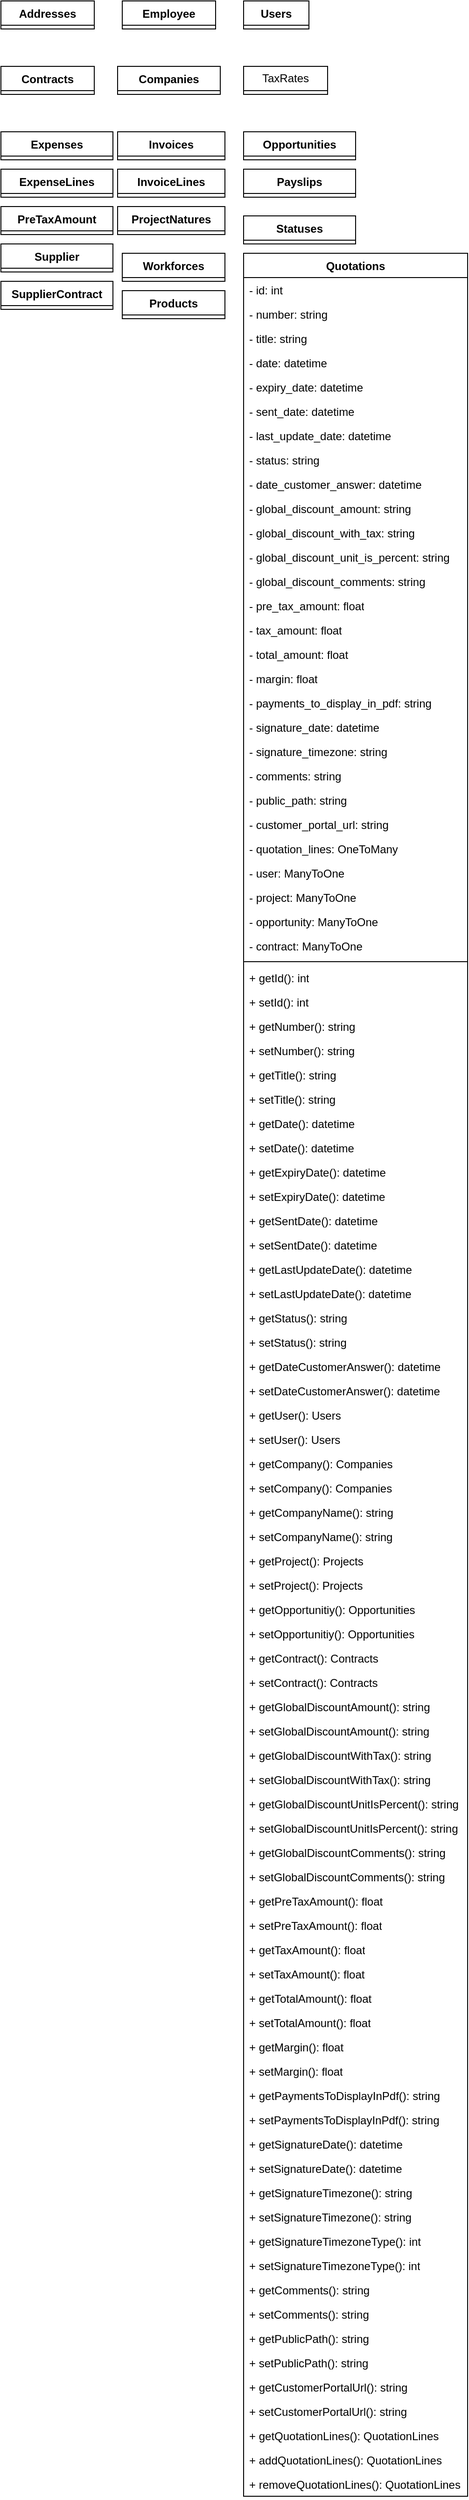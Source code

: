 <mxfile version="22.1.11" type="github">
  <diagram name="Page-1" id="9361dd3d-8414-5efd-6122-117bd74ce7a7">
    <mxGraphModel dx="683" dy="368" grid="1" gridSize="10" guides="1" tooltips="1" connect="1" arrows="1" fold="1" page="0" pageScale="1.5" pageWidth="826" pageHeight="1169" background="none" math="0" shadow="0">
      <root>
        <mxCell id="0" />
        <mxCell id="1" parent="0" />
        <mxCell id="TI-sVRy8jBte5K_Agoot-91" value="Companies" style="swimlane;fontStyle=1;align=center;verticalAlign=top;childLayout=stackLayout;horizontal=1;startSize=26;horizontalStack=0;resizeParent=1;resizeParentMax=0;resizeLast=0;collapsible=1;marginBottom=0;whiteSpace=wrap;html=1;" parent="1" vertex="1" collapsed="1">
          <mxGeometry x="485" y="120" width="110" height="30" as="geometry">
            <mxRectangle x="485" y="120" width="350" height="2166" as="alternateBounds" />
          </mxGeometry>
        </mxCell>
        <mxCell id="TI-sVRy8jBte5K_Agoot-92" value="- id : int&amp;nbsp;&lt;br&gt;" style="text;strokeColor=none;fillColor=none;align=left;verticalAlign=top;spacingLeft=4;spacingRight=4;overflow=hidden;rotatable=0;points=[[0,0.5],[1,0.5]];portConstraint=eastwest;whiteSpace=wrap;html=1;" parent="TI-sVRy8jBte5K_Agoot-91" vertex="1">
          <mxGeometry y="26" width="350" height="26" as="geometry" />
        </mxCell>
        <mxCell id="TI-sVRy8jBte5K_Agoot-97" value="- name : string [nullable]" style="text;strokeColor=none;fillColor=none;align=left;verticalAlign=top;spacingLeft=4;spacingRight=4;overflow=hidden;rotatable=0;points=[[0,0.5],[1,0.5]];portConstraint=eastwest;whiteSpace=wrap;html=1;" parent="TI-sVRy8jBte5K_Agoot-91" vertex="1">
          <mxGeometry y="52" width="350" height="26" as="geometry" />
        </mxCell>
        <mxCell id="TI-sVRy8jBte5K_Agoot-98" value="- creation_date : DateTimeInterface [nullable]" style="text;strokeColor=none;fillColor=none;align=left;verticalAlign=top;spacingLeft=4;spacingRight=4;overflow=hidden;rotatable=0;points=[[0,0.5],[1,0.5]];portConstraint=eastwest;whiteSpace=wrap;html=1;" parent="TI-sVRy8jBte5K_Agoot-91" vertex="1">
          <mxGeometry y="78" width="350" height="26" as="geometry" />
        </mxCell>
        <mxCell id="TI-sVRy8jBte5K_Agoot-99" value="- address_street : string [nullable]&lt;br/&gt;&lt;span style=&quot;color: rgb(255, 255, 255); font-family: &amp;quot;Söhne Mono&amp;quot;, Monaco, &amp;quot;Andale Mono&amp;quot;, &amp;quot;Ubuntu Mono&amp;quot;, monospace; font-size: 14px; background-color: rgb(0, 0, 0);&quot;&gt;&lt;br/&gt;&lt;/span&gt;" style="text;strokeColor=none;fillColor=none;align=left;verticalAlign=top;spacingLeft=4;spacingRight=4;overflow=hidden;rotatable=0;points=[[0,0.5],[1,0.5]];portConstraint=eastwest;whiteSpace=wrap;html=1;" parent="TI-sVRy8jBte5K_Agoot-91" vertex="1">
          <mxGeometry y="104" width="350" height="26" as="geometry" />
        </mxCell>
        <mxCell id="TI-sVRy8jBte5K_Agoot-101" value="- address_zip_code : int [nullable]&lt;br/&gt;&lt;span style=&quot;color: rgb(255, 255, 255); font-family: &amp;quot;Söhne Mono&amp;quot;, Monaco, &amp;quot;Andale Mono&amp;quot;, &amp;quot;Ubuntu Mono&amp;quot;, monospace; font-size: 14px; background-color: rgb(0, 0, 0);&quot;&gt;&lt;br/&gt;&lt;/span&gt;" style="text;strokeColor=none;fillColor=none;align=left;verticalAlign=top;spacingLeft=4;spacingRight=4;overflow=hidden;rotatable=0;points=[[0,0.5],[1,0.5]];portConstraint=eastwest;whiteSpace=wrap;html=1;" parent="TI-sVRy8jBte5K_Agoot-91" vertex="1">
          <mxGeometry y="130" width="350" height="26" as="geometry" />
        </mxCell>
        <mxCell id="TI-sVRy8jBte5K_Agoot-102" value="- address_city : string [nullable]&lt;br/&gt;&lt;span style=&quot;color: rgb(255, 255, 255); font-family: &amp;quot;Söhne Mono&amp;quot;, Monaco, &amp;quot;Andale Mono&amp;quot;, &amp;quot;Ubuntu Mono&amp;quot;, monospace; font-size: 14px; background-color: rgb(0, 0, 0);&quot;&gt;&lt;br/&gt;&lt;/span&gt;" style="text;strokeColor=none;fillColor=none;align=left;verticalAlign=top;spacingLeft=4;spacingRight=4;overflow=hidden;rotatable=0;points=[[0,0.5],[1,0.5]];portConstraint=eastwest;whiteSpace=wrap;html=1;" parent="TI-sVRy8jBte5K_Agoot-91" vertex="1">
          <mxGeometry y="156" width="350" height="26" as="geometry" />
        </mxCell>
        <mxCell id="TI-sVRy8jBte5K_Agoot-103" value="- address_region : string [nullable]&lt;br/&gt;&lt;span style=&quot;color: rgb(255, 255, 255); font-family: &amp;quot;Söhne Mono&amp;quot;, Monaco, &amp;quot;Andale Mono&amp;quot;, &amp;quot;Ubuntu Mono&amp;quot;, monospace; font-size: 14px; background-color: rgb(0, 0, 0);&quot;&gt;&lt;br/&gt;&lt;/span&gt;" style="text;strokeColor=none;fillColor=none;align=left;verticalAlign=top;spacingLeft=4;spacingRight=4;overflow=hidden;rotatable=0;points=[[0,0.5],[1,0.5]];portConstraint=eastwest;whiteSpace=wrap;html=1;" parent="TI-sVRy8jBte5K_Agoot-91" vertex="1">
          <mxGeometry y="182" width="350" height="26" as="geometry" />
        </mxCell>
        <mxCell id="TI-sVRy8jBte5K_Agoot-104" value="- address_country : string [nullable]&lt;br/&gt;&lt;span style=&quot;color: rgb(255, 255, 255); font-family: &amp;quot;Söhne Mono&amp;quot;, Monaco, &amp;quot;Andale Mono&amp;quot;, &amp;quot;Ubuntu Mono&amp;quot;, monospace; font-size: 14px; background-color: rgb(0, 0, 0);&quot;&gt;&lt;br/&gt;&lt;/span&gt;" style="text;strokeColor=none;fillColor=none;align=left;verticalAlign=top;spacingLeft=4;spacingRight=4;overflow=hidden;rotatable=0;points=[[0,0.5],[1,0.5]];portConstraint=eastwest;whiteSpace=wrap;html=1;" parent="TI-sVRy8jBte5K_Agoot-91" vertex="1">
          <mxGeometry y="208" width="350" height="26" as="geometry" />
        </mxCell>
        <mxCell id="TI-sVRy8jBte5K_Agoot-105" value="- comments : string [nullable]&lt;br/&gt;&lt;span style=&quot;color: rgb(255, 255, 255); font-family: &amp;quot;Söhne Mono&amp;quot;, Monaco, &amp;quot;Andale Mono&amp;quot;, &amp;quot;Ubuntu Mono&amp;quot;, monospace; font-size: 14px; background-color: rgb(0, 0, 0);&quot;&gt;&lt;br/&gt;&lt;/span&gt;" style="text;strokeColor=none;fillColor=none;align=left;verticalAlign=top;spacingLeft=4;spacingRight=4;overflow=hidden;rotatable=0;points=[[0,0.5],[1,0.5]];portConstraint=eastwest;whiteSpace=wrap;html=1;" parent="TI-sVRy8jBte5K_Agoot-91" vertex="1">
          <mxGeometry y="234" width="350" height="26" as="geometry" />
        </mxCell>
        <mxCell id="TI-sVRy8jBte5K_Agoot-106" value="- is_supplier : bool [nullable]&lt;br/&gt;&lt;span style=&quot;color: rgb(255, 255, 255); font-family: &amp;quot;Söhne Mono&amp;quot;, Monaco, &amp;quot;Andale Mono&amp;quot;, &amp;quot;Ubuntu Mono&amp;quot;, monospace; font-size: 14px; background-color: rgb(0, 0, 0);&quot;&gt;&lt;br/&gt;&lt;/span&gt;" style="text;strokeColor=none;fillColor=none;align=left;verticalAlign=top;spacingLeft=4;spacingRight=4;overflow=hidden;rotatable=0;points=[[0,0.5],[1,0.5]];portConstraint=eastwest;whiteSpace=wrap;html=1;" parent="TI-sVRy8jBte5K_Agoot-91" vertex="1">
          <mxGeometry y="260" width="350" height="26" as="geometry" />
        </mxCell>
        <mxCell id="TI-sVRy8jBte5K_Agoot-107" value="- is_prospect : bool [nullable]&lt;br/&gt;&lt;span style=&quot;color: rgb(255, 255, 255); font-family: &amp;quot;Söhne Mono&amp;quot;, Monaco, &amp;quot;Andale Mono&amp;quot;, &amp;quot;Ubuntu Mono&amp;quot;, monospace; font-size: 14px; background-color: rgb(0, 0, 0);&quot;&gt;&lt;br/&gt;&lt;/span&gt;" style="text;strokeColor=none;fillColor=none;align=left;verticalAlign=top;spacingLeft=4;spacingRight=4;overflow=hidden;rotatable=0;points=[[0,0.5],[1,0.5]];portConstraint=eastwest;whiteSpace=wrap;html=1;" parent="TI-sVRy8jBte5K_Agoot-91" vertex="1">
          <mxGeometry y="286" width="350" height="26" as="geometry" />
        </mxCell>
        <mxCell id="TI-sVRy8jBte5K_Agoot-108" value="- is_customer : bool [nullable]&lt;br/&gt;&lt;span style=&quot;color: rgb(255, 255, 255); font-family: &amp;quot;Söhne Mono&amp;quot;, Monaco, &amp;quot;Andale Mono&amp;quot;, &amp;quot;Ubuntu Mono&amp;quot;, monospace; font-size: 14px; background-color: rgb(0, 0, 0);&quot;&gt;&lt;br/&gt;&lt;/span&gt;" style="text;strokeColor=none;fillColor=none;align=left;verticalAlign=top;spacingLeft=4;spacingRight=4;overflow=hidden;rotatable=0;points=[[0,0.5],[1,0.5]];portConstraint=eastwest;whiteSpace=wrap;html=1;" parent="TI-sVRy8jBte5K_Agoot-91" vertex="1">
          <mxGeometry y="312" width="350" height="26" as="geometry" />
        </mxCell>
        <mxCell id="TI-sVRy8jBte5K_Agoot-109" value="- isB2C : bool [nullable]&lt;br/&gt;&lt;span style=&quot;color: rgb(255, 255, 255); font-family: &amp;quot;Söhne Mono&amp;quot;, Monaco, &amp;quot;Andale Mono&amp;quot;, &amp;quot;Ubuntu Mono&amp;quot;, monospace; font-size: 14px; background-color: rgb(0, 0, 0);&quot;&gt;&lt;br/&gt;&lt;/span&gt;" style="text;strokeColor=none;fillColor=none;align=left;verticalAlign=top;spacingLeft=4;spacingRight=4;overflow=hidden;rotatable=0;points=[[0,0.5],[1,0.5]];portConstraint=eastwest;whiteSpace=wrap;html=1;" parent="TI-sVRy8jBte5K_Agoot-91" vertex="1">
          <mxGeometry y="338" width="350" height="26" as="geometry" />
        </mxCell>
        <mxCell id="TI-sVRy8jBte5K_Agoot-110" value="- currency : string [nullable]&lt;br/&gt;&lt;span style=&quot;color: rgb(255, 255, 255); font-family: &amp;quot;Söhne Mono&amp;quot;, Monaco, &amp;quot;Andale Mono&amp;quot;, &amp;quot;Ubuntu Mono&amp;quot;, monospace; font-size: 14px; background-color: rgb(0, 0, 0);&quot;&gt;&lt;br/&gt;&lt;/span&gt;" style="text;strokeColor=none;fillColor=none;align=left;verticalAlign=top;spacingLeft=4;spacingRight=4;overflow=hidden;rotatable=0;points=[[0,0.5],[1,0.5]];portConstraint=eastwest;whiteSpace=wrap;html=1;" parent="TI-sVRy8jBte5K_Agoot-91" vertex="1">
          <mxGeometry y="364" width="350" height="26" as="geometry" />
        </mxCell>
        <mxCell id="TI-sVRy8jBte5K_Agoot-111" value="- thirdparty_code : string [nullable]&lt;br/&gt;&lt;span style=&quot;color: rgb(255, 255, 255); font-family: &amp;quot;Söhne Mono&amp;quot;, Monaco, &amp;quot;Andale Mono&amp;quot;, &amp;quot;Ubuntu Mono&amp;quot;, monospace; font-size: 14px; background-color: rgb(0, 0, 0);&quot;&gt;&lt;br/&gt;&lt;/span&gt;" style="text;strokeColor=none;fillColor=none;align=left;verticalAlign=top;spacingLeft=4;spacingRight=4;overflow=hidden;rotatable=0;points=[[0,0.5],[1,0.5]];portConstraint=eastwest;whiteSpace=wrap;html=1;" parent="TI-sVRy8jBte5K_Agoot-91" vertex="1">
          <mxGeometry y="390" width="350" height="26" as="geometry" />
        </mxCell>
        <mxCell id="TI-sVRy8jBte5K_Agoot-112" value="- intracommunity_number : string [nullable]&lt;br/&gt;&lt;span style=&quot;color: rgb(255, 255, 255); font-family: &amp;quot;Söhne Mono&amp;quot;, Monaco, &amp;quot;Andale Mono&amp;quot;, &amp;quot;Ubuntu Mono&amp;quot;, monospace; font-size: 14px; background-color: rgb(0, 0, 0);&quot;&gt;&lt;br/&gt;&lt;/span&gt;" style="text;strokeColor=none;fillColor=none;align=left;verticalAlign=top;spacingLeft=4;spacingRight=4;overflow=hidden;rotatable=0;points=[[0,0.5],[1,0.5]];portConstraint=eastwest;whiteSpace=wrap;html=1;" parent="TI-sVRy8jBte5K_Agoot-91" vertex="1">
          <mxGeometry y="416" width="350" height="26" as="geometry" />
        </mxCell>
        <mxCell id="TI-sVRy8jBte5K_Agoot-113" value="- supplier_thidparty_code : string [nullable]&lt;br/&gt;&lt;span style=&quot;color: rgb(255, 255, 255); font-family: &amp;quot;Söhne Mono&amp;quot;, Monaco, &amp;quot;Andale Mono&amp;quot;, &amp;quot;Ubuntu Mono&amp;quot;, monospace; font-size: 14px; background-color: rgb(0, 0, 0);&quot;&gt;&lt;br/&gt;&lt;/span&gt;" style="text;strokeColor=none;fillColor=none;align=left;verticalAlign=top;spacingLeft=4;spacingRight=4;overflow=hidden;rotatable=0;points=[[0,0.5],[1,0.5]];portConstraint=eastwest;whiteSpace=wrap;html=1;" parent="TI-sVRy8jBte5K_Agoot-91" vertex="1">
          <mxGeometry y="442" width="350" height="26" as="geometry" />
        </mxCell>
        <mxCell id="TI-sVRy8jBte5K_Agoot-114" value="- siret : string [nullable]&lt;br/&gt;&lt;span style=&quot;color: rgb(255, 255, 255); font-family: &amp;quot;Söhne Mono&amp;quot;, Monaco, &amp;quot;Andale Mono&amp;quot;, &amp;quot;Ubuntu Mono&amp;quot;, monospace; font-size: 14px; background-color: rgb(0, 0, 0);&quot;&gt;&lt;br/&gt;&lt;/span&gt;" style="text;strokeColor=none;fillColor=none;align=left;verticalAlign=top;spacingLeft=4;spacingRight=4;overflow=hidden;rotatable=0;points=[[0,0.5],[1,0.5]];portConstraint=eastwest;whiteSpace=wrap;html=1;" parent="TI-sVRy8jBte5K_Agoot-91" vertex="1">
          <mxGeometry y="468" width="350" height="26" as="geometry" />
        </mxCell>
        <mxCell id="TI-sVRy8jBte5K_Agoot-115" value="- language : string [nullable]&lt;br/&gt;&lt;span style=&quot;color: rgb(255, 255, 255); font-family: &amp;quot;Söhne Mono&amp;quot;, Monaco, &amp;quot;Andale Mono&amp;quot;, &amp;quot;Ubuntu Mono&amp;quot;, monospace; font-size: 14px; background-color: rgb(0, 0, 0);&quot;&gt;&lt;br/&gt;&lt;/span&gt;" style="text;strokeColor=none;fillColor=none;align=left;verticalAlign=top;spacingLeft=4;spacingRight=4;overflow=hidden;rotatable=0;points=[[0,0.5],[1,0.5]];portConstraint=eastwest;whiteSpace=wrap;html=1;" parent="TI-sVRy8jBte5K_Agoot-91" vertex="1">
          <mxGeometry y="494" width="350" height="26" as="geometry" />
        </mxCell>
        <mxCell id="TI-sVRy8jBte5K_Agoot-116" value="- addresses : Collection&amp;lt;Addresses&amp;gt;&lt;br/&gt;&lt;span style=&quot;color: rgb(255, 255, 255); font-family: &amp;quot;Söhne Mono&amp;quot;, Monaco, &amp;quot;Andale Mono&amp;quot;, &amp;quot;Ubuntu Mono&amp;quot;, monospace; font-size: 14px; background-color: rgb(0, 0, 0);&quot;&gt;&lt;br/&gt;&lt;/span&gt;" style="text;strokeColor=none;fillColor=none;align=left;verticalAlign=top;spacingLeft=4;spacingRight=4;overflow=hidden;rotatable=0;points=[[0,0.5],[1,0.5]];portConstraint=eastwest;whiteSpace=wrap;html=1;" parent="TI-sVRy8jBte5K_Agoot-91" vertex="1">
          <mxGeometry y="520" width="350" height="26" as="geometry" />
        </mxCell>
        <mxCell id="TI-sVRy8jBte5K_Agoot-117" value="- employees : Collection&amp;lt;Employees&amp;gt;&lt;br/&gt;&lt;span style=&quot;color: rgb(255, 255, 255); font-family: &amp;quot;Söhne Mono&amp;quot;, Monaco, &amp;quot;Andale Mono&amp;quot;, &amp;quot;Ubuntu Mono&amp;quot;, monospace; font-size: 14px; background-color: rgb(0, 0, 0);&quot;&gt;&lt;br/&gt;&lt;/span&gt;" style="text;strokeColor=none;fillColor=none;align=left;verticalAlign=top;spacingLeft=4;spacingRight=4;overflow=hidden;rotatable=0;points=[[0,0.5],[1,0.5]];portConstraint=eastwest;whiteSpace=wrap;html=1;" parent="TI-sVRy8jBte5K_Agoot-91" vertex="1">
          <mxGeometry y="546" width="350" height="26" as="geometry" />
        </mxCell>
        <mxCell id="TI-sVRy8jBte5K_Agoot-118" value="- quotations : Collection&amp;lt;Quotations&amp;gt;&lt;br/&gt;&lt;span style=&quot;color: rgb(255, 255, 255); font-family: &amp;quot;Söhne Mono&amp;quot;, Monaco, &amp;quot;Andale Mono&amp;quot;, &amp;quot;Ubuntu Mono&amp;quot;, monospace; font-size: 14px; background-color: rgb(0, 0, 0);&quot;&gt;&lt;br/&gt;&lt;/span&gt;" style="text;strokeColor=none;fillColor=none;align=left;verticalAlign=top;spacingLeft=4;spacingRight=4;overflow=hidden;rotatable=0;points=[[0,0.5],[1,0.5]];portConstraint=eastwest;whiteSpace=wrap;html=1;" parent="TI-sVRy8jBte5K_Agoot-91" vertex="1">
          <mxGeometry y="572" width="350" height="26" as="geometry" />
        </mxCell>
        <mxCell id="TI-sVRy8jBte5K_Agoot-119" value="- opportunities : Collection&amp;lt;Opportunities&amp;gt;&lt;br/&gt;&lt;span style=&quot;color: rgb(255, 255, 255); font-family: &amp;quot;Söhne Mono&amp;quot;, Monaco, &amp;quot;Andale Mono&amp;quot;, &amp;quot;Ubuntu Mono&amp;quot;, monospace; font-size: 14px; background-color: rgb(0, 0, 0);&quot;&gt;&lt;br/&gt;&lt;/span&gt;" style="text;strokeColor=none;fillColor=none;align=left;verticalAlign=top;spacingLeft=4;spacingRight=4;overflow=hidden;rotatable=0;points=[[0,0.5],[1,0.5]];portConstraint=eastwest;whiteSpace=wrap;html=1;" parent="TI-sVRy8jBte5K_Agoot-91" vertex="1">
          <mxGeometry y="598" width="350" height="26" as="geometry" />
        </mxCell>
        <mxCell id="TI-sVRy8jBte5K_Agoot-120" value="- expenses : Collection&amp;lt;Expenses&amp;gt;&lt;br/&gt;&lt;span style=&quot;color: rgb(255, 255, 255); font-family: &amp;quot;Söhne Mono&amp;quot;, Monaco, &amp;quot;Andale Mono&amp;quot;, &amp;quot;Ubuntu Mono&amp;quot;, monospace; font-size: 14px; background-color: rgb(0, 0, 0);&quot;&gt;&lt;br/&gt;&lt;/span&gt;" style="text;strokeColor=none;fillColor=none;align=left;verticalAlign=top;spacingLeft=4;spacingRight=4;overflow=hidden;rotatable=0;points=[[0,0.5],[1,0.5]];portConstraint=eastwest;whiteSpace=wrap;html=1;" parent="TI-sVRy8jBte5K_Agoot-91" vertex="1">
          <mxGeometry y="624" width="350" height="26" as="geometry" />
        </mxCell>
        <mxCell id="TI-sVRy8jBte5K_Agoot-121" value="- projects : Collection&amp;lt;Projects&amp;gt;&lt;br/&gt;&lt;span style=&quot;color: rgb(255, 255, 255); font-family: &amp;quot;Söhne Mono&amp;quot;, Monaco, &amp;quot;Andale Mono&amp;quot;, &amp;quot;Ubuntu Mono&amp;quot;, monospace; font-size: 14px; background-color: rgb(0, 0, 0);&quot;&gt;&lt;br/&gt;&lt;/span&gt;" style="text;strokeColor=none;fillColor=none;align=left;verticalAlign=top;spacingLeft=4;spacingRight=4;overflow=hidden;rotatable=0;points=[[0,0.5],[1,0.5]];portConstraint=eastwest;whiteSpace=wrap;html=1;" parent="TI-sVRy8jBte5K_Agoot-91" vertex="1">
          <mxGeometry y="650" width="350" height="26" as="geometry" />
        </mxCell>
        <mxCell id="TI-sVRy8jBte5K_Agoot-93" value="" style="line;strokeWidth=1;fillColor=none;align=left;verticalAlign=middle;spacingTop=-1;spacingLeft=3;spacingRight=3;rotatable=0;labelPosition=right;points=[];portConstraint=eastwest;strokeColor=inherit;" parent="TI-sVRy8jBte5K_Agoot-91" vertex="1">
          <mxGeometry y="676" width="350" height="8" as="geometry" />
        </mxCell>
        <mxCell id="TI-sVRy8jBte5K_Agoot-94" value="+ getId() : int&lt;br/&gt;&lt;span style=&quot;color: rgb(255, 255, 255); font-family: &amp;quot;Söhne Mono&amp;quot;, Monaco, &amp;quot;Andale Mono&amp;quot;, &amp;quot;Ubuntu Mono&amp;quot;, monospace; font-size: 14px; background-color: rgb(0, 0, 0);&quot;&gt;&lt;br/&gt;&lt;/span&gt;" style="text;strokeColor=none;fillColor=none;align=left;verticalAlign=top;spacingLeft=4;spacingRight=4;overflow=hidden;rotatable=0;points=[[0,0.5],[1,0.5]];portConstraint=eastwest;whiteSpace=wrap;html=1;" parent="TI-sVRy8jBte5K_Agoot-91" vertex="1">
          <mxGeometry y="684" width="350" height="26" as="geometry" />
        </mxCell>
        <mxCell id="TI-sVRy8jBte5K_Agoot-122" value="+ setId(string) : Companies&lt;br/&gt;&lt;span style=&quot;color: rgb(255, 255, 255); font-family: &amp;quot;Söhne Mono&amp;quot;, Monaco, &amp;quot;Andale Mono&amp;quot;, &amp;quot;Ubuntu Mono&amp;quot;, monospace; font-size: 14px; background-color: rgb(0, 0, 0);&quot;&gt;&lt;br/&gt;&lt;/span&gt;" style="text;strokeColor=none;fillColor=none;align=left;verticalAlign=top;spacingLeft=4;spacingRight=4;overflow=hidden;rotatable=0;points=[[0,0.5],[1,0.5]];portConstraint=eastwest;whiteSpace=wrap;html=1;" parent="TI-sVRy8jBte5K_Agoot-91" vertex="1">
          <mxGeometry y="710" width="350" height="26" as="geometry" />
        </mxCell>
        <mxCell id="TI-sVRy8jBte5K_Agoot-123" value="+ getName() : string&lt;br/&gt;&lt;span style=&quot;color: rgb(255, 255, 255); font-family: &amp;quot;Söhne Mono&amp;quot;, Monaco, &amp;quot;Andale Mono&amp;quot;, &amp;quot;Ubuntu Mono&amp;quot;, monospace; font-size: 14px; background-color: rgb(0, 0, 0);&quot;&gt;&lt;br/&gt;&lt;/span&gt;" style="text;strokeColor=none;fillColor=none;align=left;verticalAlign=top;spacingLeft=4;spacingRight=4;overflow=hidden;rotatable=0;points=[[0,0.5],[1,0.5]];portConstraint=eastwest;whiteSpace=wrap;html=1;" parent="TI-sVRy8jBte5K_Agoot-91" vertex="1">
          <mxGeometry y="736" width="350" height="26" as="geometry" />
        </mxCell>
        <mxCell id="TI-sVRy8jBte5K_Agoot-124" value="+ setName(string) : Companies&lt;br/&gt;&lt;span style=&quot;color: rgb(255, 255, 255); font-family: &amp;quot;Söhne Mono&amp;quot;, Monaco, &amp;quot;Andale Mono&amp;quot;, &amp;quot;Ubuntu Mono&amp;quot;, monospace; font-size: 14px; background-color: rgb(0, 0, 0);&quot;&gt;&lt;br/&gt;&lt;/span&gt;" style="text;strokeColor=none;fillColor=none;align=left;verticalAlign=top;spacingLeft=4;spacingRight=4;overflow=hidden;rotatable=0;points=[[0,0.5],[1,0.5]];portConstraint=eastwest;whiteSpace=wrap;html=1;" parent="TI-sVRy8jBte5K_Agoot-91" vertex="1">
          <mxGeometry y="762" width="350" height="26" as="geometry" />
        </mxCell>
        <mxCell id="TI-sVRy8jBte5K_Agoot-125" value="+ getCreationDate() : DateTimeInterface&lt;br/&gt;&lt;span style=&quot;color: rgb(255, 255, 255); font-family: &amp;quot;Söhne Mono&amp;quot;, Monaco, &amp;quot;Andale Mono&amp;quot;, &amp;quot;Ubuntu Mono&amp;quot;, monospace; font-size: 14px; background-color: rgb(0, 0, 0);&quot;&gt;&lt;br/&gt;&lt;/span&gt;" style="text;strokeColor=none;fillColor=none;align=left;verticalAlign=top;spacingLeft=4;spacingRight=4;overflow=hidden;rotatable=0;points=[[0,0.5],[1,0.5]];portConstraint=eastwest;whiteSpace=wrap;html=1;" parent="TI-sVRy8jBte5K_Agoot-91" vertex="1">
          <mxGeometry y="788" width="350" height="26" as="geometry" />
        </mxCell>
        <mxCell id="TI-sVRy8jBte5K_Agoot-126" value="+ setCreationDate(DateTimeInterface) : Companies&lt;br/&gt;&lt;span style=&quot;color: rgb(255, 255, 255); font-family: &amp;quot;Söhne Mono&amp;quot;, Monaco, &amp;quot;Andale Mono&amp;quot;, &amp;quot;Ubuntu Mono&amp;quot;, monospace; font-size: 14px; background-color: rgb(0, 0, 0);&quot;&gt;&lt;br/&gt;&lt;/span&gt;" style="text;strokeColor=none;fillColor=none;align=left;verticalAlign=top;spacingLeft=4;spacingRight=4;overflow=hidden;rotatable=0;points=[[0,0.5],[1,0.5]];portConstraint=eastwest;whiteSpace=wrap;html=1;" parent="TI-sVRy8jBte5K_Agoot-91" vertex="1">
          <mxGeometry y="814" width="350" height="26" as="geometry" />
        </mxCell>
        <mxCell id="TI-sVRy8jBte5K_Agoot-127" value="+ getAddressStreet() : string&lt;br/&gt;&lt;span style=&quot;color: rgb(255, 255, 255); font-family: &amp;quot;Söhne Mono&amp;quot;, Monaco, &amp;quot;Andale Mono&amp;quot;, &amp;quot;Ubuntu Mono&amp;quot;, monospace; font-size: 14px; background-color: rgb(0, 0, 0);&quot;&gt;&lt;br/&gt;&lt;/span&gt;" style="text;strokeColor=none;fillColor=none;align=left;verticalAlign=top;spacingLeft=4;spacingRight=4;overflow=hidden;rotatable=0;points=[[0,0.5],[1,0.5]];portConstraint=eastwest;whiteSpace=wrap;html=1;" parent="TI-sVRy8jBte5K_Agoot-91" vertex="1">
          <mxGeometry y="840" width="350" height="26" as="geometry" />
        </mxCell>
        <mxCell id="TI-sVRy8jBte5K_Agoot-128" value="+ setAddressStreet(string) : Companies&lt;br/&gt;&lt;span style=&quot;color: rgb(255, 255, 255); font-family: &amp;quot;Söhne Mono&amp;quot;, Monaco, &amp;quot;Andale Mono&amp;quot;, &amp;quot;Ubuntu Mono&amp;quot;, monospace; font-size: 14px; background-color: rgb(0, 0, 0);&quot;&gt;&lt;br/&gt;&lt;/span&gt;" style="text;strokeColor=none;fillColor=none;align=left;verticalAlign=top;spacingLeft=4;spacingRight=4;overflow=hidden;rotatable=0;points=[[0,0.5],[1,0.5]];portConstraint=eastwest;whiteSpace=wrap;html=1;" parent="TI-sVRy8jBte5K_Agoot-91" vertex="1">
          <mxGeometry y="866" width="350" height="26" as="geometry" />
        </mxCell>
        <mxCell id="TI-sVRy8jBte5K_Agoot-129" value="+ getAddressZipCode() : int&lt;br/&gt;&lt;span style=&quot;color: rgb(255, 255, 255); font-family: &amp;quot;Söhne Mono&amp;quot;, Monaco, &amp;quot;Andale Mono&amp;quot;, &amp;quot;Ubuntu Mono&amp;quot;, monospace; font-size: 14px; background-color: rgb(0, 0, 0);&quot;&gt;&lt;br/&gt;&lt;/span&gt;" style="text;strokeColor=none;fillColor=none;align=left;verticalAlign=top;spacingLeft=4;spacingRight=4;overflow=hidden;rotatable=0;points=[[0,0.5],[1,0.5]];portConstraint=eastwest;whiteSpace=wrap;html=1;" parent="TI-sVRy8jBte5K_Agoot-91" vertex="1">
          <mxGeometry y="892" width="350" height="26" as="geometry" />
        </mxCell>
        <mxCell id="TI-sVRy8jBte5K_Agoot-130" value="+ setAddressZipCode(int) : Companies&lt;br/&gt;&lt;span style=&quot;color: rgb(255, 255, 255); font-family: &amp;quot;Söhne Mono&amp;quot;, Monaco, &amp;quot;Andale Mono&amp;quot;, &amp;quot;Ubuntu Mono&amp;quot;, monospace; font-size: 14px; background-color: rgb(0, 0, 0);&quot;&gt;&lt;br/&gt;&lt;/span&gt;" style="text;strokeColor=none;fillColor=none;align=left;verticalAlign=top;spacingLeft=4;spacingRight=4;overflow=hidden;rotatable=0;points=[[0,0.5],[1,0.5]];portConstraint=eastwest;whiteSpace=wrap;html=1;" parent="TI-sVRy8jBte5K_Agoot-91" vertex="1">
          <mxGeometry y="918" width="350" height="26" as="geometry" />
        </mxCell>
        <mxCell id="TI-sVRy8jBte5K_Agoot-131" value="+ getAddressCity() : string&lt;br/&gt;&lt;span style=&quot;color: rgb(255, 255, 255); font-family: &amp;quot;Söhne Mono&amp;quot;, Monaco, &amp;quot;Andale Mono&amp;quot;, &amp;quot;Ubuntu Mono&amp;quot;, monospace; font-size: 14px; background-color: rgb(0, 0, 0);&quot;&gt;&lt;br/&gt;&lt;/span&gt;" style="text;strokeColor=none;fillColor=none;align=left;verticalAlign=top;spacingLeft=4;spacingRight=4;overflow=hidden;rotatable=0;points=[[0,0.5],[1,0.5]];portConstraint=eastwest;whiteSpace=wrap;html=1;" parent="TI-sVRy8jBte5K_Agoot-91" vertex="1">
          <mxGeometry y="944" width="350" height="26" as="geometry" />
        </mxCell>
        <mxCell id="TI-sVRy8jBte5K_Agoot-132" value="+ setAddressCity(string) : Companies&lt;br/&gt;&lt;span style=&quot;color: rgb(255, 255, 255); font-family: &amp;quot;Söhne Mono&amp;quot;, Monaco, &amp;quot;Andale Mono&amp;quot;, &amp;quot;Ubuntu Mono&amp;quot;, monospace; font-size: 14px; background-color: rgb(0, 0, 0);&quot;&gt;&lt;br/&gt;&lt;/span&gt;" style="text;strokeColor=none;fillColor=none;align=left;verticalAlign=top;spacingLeft=4;spacingRight=4;overflow=hidden;rotatable=0;points=[[0,0.5],[1,0.5]];portConstraint=eastwest;whiteSpace=wrap;html=1;" parent="TI-sVRy8jBte5K_Agoot-91" vertex="1">
          <mxGeometry y="970" width="350" height="26" as="geometry" />
        </mxCell>
        <mxCell id="TI-sVRy8jBte5K_Agoot-133" value="+ getAddressRegion() : string&lt;br/&gt;&lt;span style=&quot;color: rgb(255, 255, 255); font-family: &amp;quot;Söhne Mono&amp;quot;, Monaco, &amp;quot;Andale Mono&amp;quot;, &amp;quot;Ubuntu Mono&amp;quot;, monospace; font-size: 14px; background-color: rgb(0, 0, 0);&quot;&gt;&lt;br/&gt;&lt;/span&gt;" style="text;strokeColor=none;fillColor=none;align=left;verticalAlign=top;spacingLeft=4;spacingRight=4;overflow=hidden;rotatable=0;points=[[0,0.5],[1,0.5]];portConstraint=eastwest;whiteSpace=wrap;html=1;" parent="TI-sVRy8jBte5K_Agoot-91" vertex="1">
          <mxGeometry y="996" width="350" height="26" as="geometry" />
        </mxCell>
        <mxCell id="TI-sVRy8jBte5K_Agoot-134" value="+ setAddressRegion(string) : Companies&lt;br/&gt;&lt;span style=&quot;color: rgb(255, 255, 255); font-family: &amp;quot;Söhne Mono&amp;quot;, Monaco, &amp;quot;Andale Mono&amp;quot;, &amp;quot;Ubuntu Mono&amp;quot;, monospace; font-size: 14px; background-color: rgb(0, 0, 0);&quot;&gt;&lt;br/&gt;&lt;/span&gt;" style="text;strokeColor=none;fillColor=none;align=left;verticalAlign=top;spacingLeft=4;spacingRight=4;overflow=hidden;rotatable=0;points=[[0,0.5],[1,0.5]];portConstraint=eastwest;whiteSpace=wrap;html=1;" parent="TI-sVRy8jBte5K_Agoot-91" vertex="1">
          <mxGeometry y="1022" width="350" height="26" as="geometry" />
        </mxCell>
        <mxCell id="TI-sVRy8jBte5K_Agoot-135" value="+ getAddressCountry() : string&lt;br/&gt;&lt;span style=&quot;color: rgb(255, 255, 255); font-family: &amp;quot;Söhne Mono&amp;quot;, Monaco, &amp;quot;Andale Mono&amp;quot;, &amp;quot;Ubuntu Mono&amp;quot;, monospace; font-size: 14px; background-color: rgb(0, 0, 0);&quot;&gt;&lt;br/&gt;&lt;/span&gt;" style="text;strokeColor=none;fillColor=none;align=left;verticalAlign=top;spacingLeft=4;spacingRight=4;overflow=hidden;rotatable=0;points=[[0,0.5],[1,0.5]];portConstraint=eastwest;whiteSpace=wrap;html=1;" parent="TI-sVRy8jBte5K_Agoot-91" vertex="1">
          <mxGeometry y="1048" width="350" height="26" as="geometry" />
        </mxCell>
        <mxCell id="TI-sVRy8jBte5K_Agoot-136" value="+ setAddressCountry(string) : Companies&lt;br/&gt;&lt;span style=&quot;color: rgb(255, 255, 255); font-family: &amp;quot;Söhne Mono&amp;quot;, Monaco, &amp;quot;Andale Mono&amp;quot;, &amp;quot;Ubuntu Mono&amp;quot;, monospace; font-size: 14px; background-color: rgb(0, 0, 0);&quot;&gt;&lt;br/&gt;&lt;/span&gt;" style="text;strokeColor=none;fillColor=none;align=left;verticalAlign=top;spacingLeft=4;spacingRight=4;overflow=hidden;rotatable=0;points=[[0,0.5],[1,0.5]];portConstraint=eastwest;whiteSpace=wrap;html=1;" parent="TI-sVRy8jBte5K_Agoot-91" vertex="1">
          <mxGeometry y="1074" width="350" height="26" as="geometry" />
        </mxCell>
        <mxCell id="TI-sVRy8jBte5K_Agoot-137" value="+ getComments() : string&lt;br/&gt;&lt;span style=&quot;color: rgb(255, 255, 255); font-family: &amp;quot;Söhne Mono&amp;quot;, Monaco, &amp;quot;Andale Mono&amp;quot;, &amp;quot;Ubuntu Mono&amp;quot;, monospace; font-size: 14px; background-color: rgb(0, 0, 0);&quot;&gt;&lt;br/&gt;&lt;/span&gt;" style="text;strokeColor=none;fillColor=none;align=left;verticalAlign=top;spacingLeft=4;spacingRight=4;overflow=hidden;rotatable=0;points=[[0,0.5],[1,0.5]];portConstraint=eastwest;whiteSpace=wrap;html=1;" parent="TI-sVRy8jBte5K_Agoot-91" vertex="1">
          <mxGeometry y="1100" width="350" height="26" as="geometry" />
        </mxCell>
        <mxCell id="TI-sVRy8jBte5K_Agoot-138" value="+ setComments(string) : Companies&lt;br/&gt;&lt;span style=&quot;color: rgb(255, 255, 255); font-family: &amp;quot;Söhne Mono&amp;quot;, Monaco, &amp;quot;Andale Mono&amp;quot;, &amp;quot;Ubuntu Mono&amp;quot;, monospace; font-size: 14px; background-color: rgb(0, 0, 0);&quot;&gt;&lt;br/&gt;&lt;/span&gt;" style="text;strokeColor=none;fillColor=none;align=left;verticalAlign=top;spacingLeft=4;spacingRight=4;overflow=hidden;rotatable=0;points=[[0,0.5],[1,0.5]];portConstraint=eastwest;whiteSpace=wrap;html=1;" parent="TI-sVRy8jBte5K_Agoot-91" vertex="1">
          <mxGeometry y="1126" width="350" height="26" as="geometry" />
        </mxCell>
        <mxCell id="TI-sVRy8jBte5K_Agoot-139" value="+ isSupplier() : bool&lt;br/&gt;&lt;span style=&quot;color: rgb(255, 255, 255); font-family: &amp;quot;Söhne Mono&amp;quot;, Monaco, &amp;quot;Andale Mono&amp;quot;, &amp;quot;Ubuntu Mono&amp;quot;, monospace; font-size: 14px; background-color: rgb(0, 0, 0);&quot;&gt;&lt;br/&gt;&lt;/span&gt;" style="text;strokeColor=none;fillColor=none;align=left;verticalAlign=top;spacingLeft=4;spacingRight=4;overflow=hidden;rotatable=0;points=[[0,0.5],[1,0.5]];portConstraint=eastwest;whiteSpace=wrap;html=1;" parent="TI-sVRy8jBte5K_Agoot-91" vertex="1">
          <mxGeometry y="1152" width="350" height="26" as="geometry" />
        </mxCell>
        <mxCell id="TI-sVRy8jBte5K_Agoot-140" value="+ setIsSupplier(bool) : Companies&lt;br/&gt;&lt;span style=&quot;color: rgb(255, 255, 255); font-family: &amp;quot;Söhne Mono&amp;quot;, Monaco, &amp;quot;Andale Mono&amp;quot;, &amp;quot;Ubuntu Mono&amp;quot;, monospace; font-size: 14px; background-color: rgb(0, 0, 0);&quot;&gt;&lt;br/&gt;&lt;/span&gt;" style="text;strokeColor=none;fillColor=none;align=left;verticalAlign=top;spacingLeft=4;spacingRight=4;overflow=hidden;rotatable=0;points=[[0,0.5],[1,0.5]];portConstraint=eastwest;whiteSpace=wrap;html=1;" parent="TI-sVRy8jBte5K_Agoot-91" vertex="1">
          <mxGeometry y="1178" width="350" height="26" as="geometry" />
        </mxCell>
        <mxCell id="TI-sVRy8jBte5K_Agoot-141" value="+ isIsProspect() : bool&lt;br/&gt;&lt;span style=&quot;color: rgb(255, 255, 255); font-family: &amp;quot;Söhne Mono&amp;quot;, Monaco, &amp;quot;Andale Mono&amp;quot;, &amp;quot;Ubuntu Mono&amp;quot;, monospace; font-size: 14px; background-color: rgb(0, 0, 0);&quot;&gt;&lt;br/&gt;&lt;/span&gt;" style="text;strokeColor=none;fillColor=none;align=left;verticalAlign=top;spacingLeft=4;spacingRight=4;overflow=hidden;rotatable=0;points=[[0,0.5],[1,0.5]];portConstraint=eastwest;whiteSpace=wrap;html=1;" parent="TI-sVRy8jBte5K_Agoot-91" vertex="1">
          <mxGeometry y="1204" width="350" height="26" as="geometry" />
        </mxCell>
        <mxCell id="TI-sVRy8jBte5K_Agoot-142" value="+ setIsProspect(bool) : Companies" style="text;strokeColor=none;fillColor=none;align=left;verticalAlign=top;spacingLeft=4;spacingRight=4;overflow=hidden;rotatable=0;points=[[0,0.5],[1,0.5]];portConstraint=eastwest;whiteSpace=wrap;html=1;" parent="TI-sVRy8jBte5K_Agoot-91" vertex="1">
          <mxGeometry y="1230" width="350" height="26" as="geometry" />
        </mxCell>
        <mxCell id="TI-sVRy8jBte5K_Agoot-143" value="+ isIsCustomer() : bool&lt;br/&gt;&lt;span style=&quot;color: rgb(255, 255, 255); font-family: &amp;quot;Söhne Mono&amp;quot;, Monaco, &amp;quot;Andale Mono&amp;quot;, &amp;quot;Ubuntu Mono&amp;quot;, monospace; font-size: 14px; background-color: rgb(0, 0, 0);&quot;&gt;&lt;br/&gt;&lt;/span&gt;" style="text;strokeColor=none;fillColor=none;align=left;verticalAlign=top;spacingLeft=4;spacingRight=4;overflow=hidden;rotatable=0;points=[[0,0.5],[1,0.5]];portConstraint=eastwest;whiteSpace=wrap;html=1;" parent="TI-sVRy8jBte5K_Agoot-91" vertex="1">
          <mxGeometry y="1256" width="350" height="26" as="geometry" />
        </mxCell>
        <mxCell id="TI-sVRy8jBte5K_Agoot-144" value="+ setIsCustomer(bool) : Companies&lt;br/&gt;&lt;span style=&quot;color: rgb(255, 255, 255); font-family: &amp;quot;Söhne Mono&amp;quot;, Monaco, &amp;quot;Andale Mono&amp;quot;, &amp;quot;Ubuntu Mono&amp;quot;, monospace; font-size: 14px; background-color: rgb(0, 0, 0);&quot;&gt;&lt;br/&gt;&lt;/span&gt;" style="text;strokeColor=none;fillColor=none;align=left;verticalAlign=top;spacingLeft=4;spacingRight=4;overflow=hidden;rotatable=0;points=[[0,0.5],[1,0.5]];portConstraint=eastwest;whiteSpace=wrap;html=1;" parent="TI-sVRy8jBte5K_Agoot-91" vertex="1">
          <mxGeometry y="1282" width="350" height="26" as="geometry" />
        </mxCell>
        <mxCell id="TI-sVRy8jBte5K_Agoot-145" value="+ getCurrency() : string&lt;br/&gt;&lt;span style=&quot;color: rgb(255, 255, 255); font-family: &amp;quot;Söhne Mono&amp;quot;, Monaco, &amp;quot;Andale Mono&amp;quot;, &amp;quot;Ubuntu Mono&amp;quot;, monospace; font-size: 14px; background-color: rgb(0, 0, 0);&quot;&gt;&lt;br/&gt;&lt;/span&gt;" style="text;strokeColor=none;fillColor=none;align=left;verticalAlign=top;spacingLeft=4;spacingRight=4;overflow=hidden;rotatable=0;points=[[0,0.5],[1,0.5]];portConstraint=eastwest;whiteSpace=wrap;html=1;" parent="TI-sVRy8jBte5K_Agoot-91" vertex="1">
          <mxGeometry y="1308" width="350" height="26" as="geometry" />
        </mxCell>
        <mxCell id="TI-sVRy8jBte5K_Agoot-146" value="+ setCurrency(string) : Companies&lt;br/&gt;&lt;span style=&quot;color: rgb(255, 255, 255); font-family: &amp;quot;Söhne Mono&amp;quot;, Monaco, &amp;quot;Andale Mono&amp;quot;, &amp;quot;Ubuntu Mono&amp;quot;, monospace; font-size: 14px; background-color: rgb(0, 0, 0);&quot;&gt;&lt;br/&gt;&lt;/span&gt;" style="text;strokeColor=none;fillColor=none;align=left;verticalAlign=top;spacingLeft=4;spacingRight=4;overflow=hidden;rotatable=0;points=[[0,0.5],[1,0.5]];portConstraint=eastwest;whiteSpace=wrap;html=1;" parent="TI-sVRy8jBte5K_Agoot-91" vertex="1">
          <mxGeometry y="1334" width="350" height="26" as="geometry" />
        </mxCell>
        <mxCell id="TI-sVRy8jBte5K_Agoot-147" value="+ getThirdpartyCode() : string&lt;br/&gt;&lt;span style=&quot;color: rgb(255, 255, 255); font-family: &amp;quot;Söhne Mono&amp;quot;, Monaco, &amp;quot;Andale Mono&amp;quot;, &amp;quot;Ubuntu Mono&amp;quot;, monospace; font-size: 14px; background-color: rgb(0, 0, 0);&quot;&gt;&lt;br/&gt;&lt;/span&gt;" style="text;strokeColor=none;fillColor=none;align=left;verticalAlign=top;spacingLeft=4;spacingRight=4;overflow=hidden;rotatable=0;points=[[0,0.5],[1,0.5]];portConstraint=eastwest;whiteSpace=wrap;html=1;" parent="TI-sVRy8jBte5K_Agoot-91" vertex="1">
          <mxGeometry y="1360" width="350" height="26" as="geometry" />
        </mxCell>
        <mxCell id="TI-sVRy8jBte5K_Agoot-148" value="+ setThirdpartyCode(string) : Companies&lt;br/&gt;&lt;span style=&quot;color: rgb(255, 255, 255); font-family: &amp;quot;Söhne Mono&amp;quot;, Monaco, &amp;quot;Andale Mono&amp;quot;, &amp;quot;Ubuntu Mono&amp;quot;, monospace; font-size: 14px; background-color: rgb(0, 0, 0);&quot;&gt;&lt;br/&gt;&lt;/span&gt;" style="text;strokeColor=none;fillColor=none;align=left;verticalAlign=top;spacingLeft=4;spacingRight=4;overflow=hidden;rotatable=0;points=[[0,0.5],[1,0.5]];portConstraint=eastwest;whiteSpace=wrap;html=1;" parent="TI-sVRy8jBte5K_Agoot-91" vertex="1">
          <mxGeometry y="1386" width="350" height="26" as="geometry" />
        </mxCell>
        <mxCell id="TI-sVRy8jBte5K_Agoot-149" value="+ getIntracommunityNumber() : string&lt;br/&gt;&lt;span style=&quot;color: rgb(255, 255, 255); font-family: &amp;quot;Söhne Mono&amp;quot;, Monaco, &amp;quot;Andale Mono&amp;quot;, &amp;quot;Ubuntu Mono&amp;quot;, monospace; font-size: 14px; background-color: rgb(0, 0, 0);&quot;&gt;&lt;br/&gt;&lt;/span&gt;" style="text;strokeColor=none;fillColor=none;align=left;verticalAlign=top;spacingLeft=4;spacingRight=4;overflow=hidden;rotatable=0;points=[[0,0.5],[1,0.5]];portConstraint=eastwest;whiteSpace=wrap;html=1;" parent="TI-sVRy8jBte5K_Agoot-91" vertex="1">
          <mxGeometry y="1412" width="350" height="26" as="geometry" />
        </mxCell>
        <mxCell id="TI-sVRy8jBte5K_Agoot-150" value="+ setIntracommunityNumber(string) : Companies&lt;br/&gt;&lt;span style=&quot;color: rgb(255, 255, 255); font-family: &amp;quot;Söhne Mono&amp;quot;, Monaco, &amp;quot;Andale Mono&amp;quot;, &amp;quot;Ubuntu Mono&amp;quot;, monospace; font-size: 14px; background-color: rgb(0, 0, 0);&quot;&gt;&lt;br/&gt;&lt;/span&gt;" style="text;strokeColor=none;fillColor=none;align=left;verticalAlign=top;spacingLeft=4;spacingRight=4;overflow=hidden;rotatable=0;points=[[0,0.5],[1,0.5]];portConstraint=eastwest;whiteSpace=wrap;html=1;" parent="TI-sVRy8jBte5K_Agoot-91" vertex="1">
          <mxGeometry y="1438" width="350" height="26" as="geometry" />
        </mxCell>
        <mxCell id="TI-sVRy8jBte5K_Agoot-151" value="+ getSupplierThidpartyCode() : string&lt;br/&gt;&lt;span style=&quot;color: rgb(255, 255, 255); font-family: &amp;quot;Söhne Mono&amp;quot;, Monaco, &amp;quot;Andale Mono&amp;quot;, &amp;quot;Ubuntu Mono&amp;quot;, monospace; font-size: 14px; background-color: rgb(0, 0, 0);&quot;&gt;&lt;br/&gt;&lt;/span&gt;" style="text;strokeColor=none;fillColor=none;align=left;verticalAlign=top;spacingLeft=4;spacingRight=4;overflow=hidden;rotatable=0;points=[[0,0.5],[1,0.5]];portConstraint=eastwest;whiteSpace=wrap;html=1;" parent="TI-sVRy8jBte5K_Agoot-91" vertex="1">
          <mxGeometry y="1464" width="350" height="26" as="geometry" />
        </mxCell>
        <mxCell id="TI-sVRy8jBte5K_Agoot-152" value="+ setSupplierThidpartyCode(string) : Companies&lt;br/&gt;&lt;span style=&quot;color: rgb(255, 255, 255); font-family: &amp;quot;Söhne Mono&amp;quot;, Monaco, &amp;quot;Andale Mono&amp;quot;, &amp;quot;Ubuntu Mono&amp;quot;, monospace; font-size: 14px; background-color: rgb(0, 0, 0);&quot;&gt;&lt;br/&gt;&lt;/span&gt;" style="text;strokeColor=none;fillColor=none;align=left;verticalAlign=top;spacingLeft=4;spacingRight=4;overflow=hidden;rotatable=0;points=[[0,0.5],[1,0.5]];portConstraint=eastwest;whiteSpace=wrap;html=1;" parent="TI-sVRy8jBte5K_Agoot-91" vertex="1">
          <mxGeometry y="1490" width="350" height="26" as="geometry" />
        </mxCell>
        <mxCell id="TI-sVRy8jBte5K_Agoot-153" value="+ setSupplierThidpartyCode(string) : Companies&lt;br/&gt;&lt;span style=&quot;color: rgb(255, 255, 255); font-family: &amp;quot;Söhne Mono&amp;quot;, Monaco, &amp;quot;Andale Mono&amp;quot;, &amp;quot;Ubuntu Mono&amp;quot;, monospace; font-size: 14px; background-color: rgb(0, 0, 0);&quot;&gt;&lt;br/&gt;&lt;/span&gt;" style="text;strokeColor=none;fillColor=none;align=left;verticalAlign=top;spacingLeft=4;spacingRight=4;overflow=hidden;rotatable=0;points=[[0,0.5],[1,0.5]];portConstraint=eastwest;whiteSpace=wrap;html=1;" parent="TI-sVRy8jBte5K_Agoot-91" vertex="1">
          <mxGeometry y="1516" width="350" height="26" as="geometry" />
        </mxCell>
        <mxCell id="TI-sVRy8jBte5K_Agoot-154" value="+ getSiret() : string&lt;br/&gt;&lt;span style=&quot;color: rgb(255, 255, 255); font-family: &amp;quot;Söhne Mono&amp;quot;, Monaco, &amp;quot;Andale Mono&amp;quot;, &amp;quot;Ubuntu Mono&amp;quot;, monospace; font-size: 14px; background-color: rgb(0, 0, 0);&quot;&gt;&lt;br/&gt;&lt;/span&gt;" style="text;strokeColor=none;fillColor=none;align=left;verticalAlign=top;spacingLeft=4;spacingRight=4;overflow=hidden;rotatable=0;points=[[0,0.5],[1,0.5]];portConstraint=eastwest;whiteSpace=wrap;html=1;" parent="TI-sVRy8jBte5K_Agoot-91" vertex="1">
          <mxGeometry y="1542" width="350" height="26" as="geometry" />
        </mxCell>
        <mxCell id="TI-sVRy8jBte5K_Agoot-155" value="+ setSiret(string) : Companies&lt;br/&gt;&lt;span style=&quot;color: rgb(255, 255, 255); font-family: &amp;quot;Söhne Mono&amp;quot;, Monaco, &amp;quot;Andale Mono&amp;quot;, &amp;quot;Ubuntu Mono&amp;quot;, monospace; font-size: 14px; background-color: rgb(0, 0, 0);&quot;&gt;&lt;br/&gt;&lt;/span&gt;" style="text;strokeColor=none;fillColor=none;align=left;verticalAlign=top;spacingLeft=4;spacingRight=4;overflow=hidden;rotatable=0;points=[[0,0.5],[1,0.5]];portConstraint=eastwest;whiteSpace=wrap;html=1;" parent="TI-sVRy8jBte5K_Agoot-91" vertex="1">
          <mxGeometry y="1568" width="350" height="26" as="geometry" />
        </mxCell>
        <mxCell id="TI-sVRy8jBte5K_Agoot-156" value="+ isIsB2C() : bool&lt;br/&gt;&lt;span style=&quot;color: rgb(255, 255, 255); font-family: &amp;quot;Söhne Mono&amp;quot;, Monaco, &amp;quot;Andale Mono&amp;quot;, &amp;quot;Ubuntu Mono&amp;quot;, monospace; font-size: 14px; background-color: rgb(0, 0, 0);&quot;&gt;&lt;br/&gt;&lt;/span&gt;" style="text;strokeColor=none;fillColor=none;align=left;verticalAlign=top;spacingLeft=4;spacingRight=4;overflow=hidden;rotatable=0;points=[[0,0.5],[1,0.5]];portConstraint=eastwest;whiteSpace=wrap;html=1;" parent="TI-sVRy8jBte5K_Agoot-91" vertex="1">
          <mxGeometry y="1594" width="350" height="26" as="geometry" />
        </mxCell>
        <mxCell id="TI-sVRy8jBte5K_Agoot-157" value="+ setIsB2C(bool) : Companies&lt;br/&gt;&lt;span style=&quot;color: rgb(255, 255, 255); font-family: &amp;quot;Söhne Mono&amp;quot;, Monaco, &amp;quot;Andale Mono&amp;quot;, &amp;quot;Ubuntu Mono&amp;quot;, monospace; font-size: 14px; background-color: rgb(0, 0, 0);&quot;&gt;&lt;br/&gt;&lt;/span&gt;" style="text;strokeColor=none;fillColor=none;align=left;verticalAlign=top;spacingLeft=4;spacingRight=4;overflow=hidden;rotatable=0;points=[[0,0.5],[1,0.5]];portConstraint=eastwest;whiteSpace=wrap;html=1;" parent="TI-sVRy8jBte5K_Agoot-91" vertex="1">
          <mxGeometry y="1620" width="350" height="26" as="geometry" />
        </mxCell>
        <mxCell id="TI-sVRy8jBte5K_Agoot-158" value="+ getLanguage() : string&lt;br/&gt;&lt;span style=&quot;color: rgb(255, 255, 255); font-family: &amp;quot;Söhne Mono&amp;quot;, Monaco, &amp;quot;Andale Mono&amp;quot;, &amp;quot;Ubuntu Mono&amp;quot;, monospace; font-size: 14px; background-color: rgb(0, 0, 0);&quot;&gt;&lt;br/&gt;&lt;/span&gt;" style="text;strokeColor=none;fillColor=none;align=left;verticalAlign=top;spacingLeft=4;spacingRight=4;overflow=hidden;rotatable=0;points=[[0,0.5],[1,0.5]];portConstraint=eastwest;whiteSpace=wrap;html=1;" parent="TI-sVRy8jBte5K_Agoot-91" vertex="1">
          <mxGeometry y="1646" width="350" height="26" as="geometry" />
        </mxCell>
        <mxCell id="TI-sVRy8jBte5K_Agoot-159" value="+ setLanguage(string) : Companies&lt;br/&gt;&lt;span style=&quot;color: rgb(255, 255, 255); font-family: &amp;quot;Söhne Mono&amp;quot;, Monaco, &amp;quot;Andale Mono&amp;quot;, &amp;quot;Ubuntu Mono&amp;quot;, monospace; font-size: 14px; background-color: rgb(0, 0, 0);&quot;&gt;&lt;br/&gt;&lt;/span&gt;" style="text;strokeColor=none;fillColor=none;align=left;verticalAlign=top;spacingLeft=4;spacingRight=4;overflow=hidden;rotatable=0;points=[[0,0.5],[1,0.5]];portConstraint=eastwest;whiteSpace=wrap;html=1;" parent="TI-sVRy8jBte5K_Agoot-91" vertex="1">
          <mxGeometry y="1672" width="350" height="26" as="geometry" />
        </mxCell>
        <mxCell id="TI-sVRy8jBte5K_Agoot-160" value="+ getAddresses() : Collection&amp;lt;Addresses&amp;gt;&lt;br/&gt;&lt;span style=&quot;color: rgb(255, 255, 255); font-family: &amp;quot;Söhne Mono&amp;quot;, Monaco, &amp;quot;Andale Mono&amp;quot;, &amp;quot;Ubuntu Mono&amp;quot;, monospace; font-size: 14px; background-color: rgb(0, 0, 0);&quot;&gt;&lt;br/&gt;&lt;/span&gt;" style="text;strokeColor=none;fillColor=none;align=left;verticalAlign=top;spacingLeft=4;spacingRight=4;overflow=hidden;rotatable=0;points=[[0,0.5],[1,0.5]];portConstraint=eastwest;whiteSpace=wrap;html=1;" parent="TI-sVRy8jBte5K_Agoot-91" vertex="1">
          <mxGeometry y="1698" width="350" height="26" as="geometry" />
        </mxCell>
        <mxCell id="TI-sVRy8jBte5K_Agoot-161" value="+ removeAddress(Addresses) : Companies&lt;br/&gt;&lt;span style=&quot;color: rgb(255, 255, 255); font-family: &amp;quot;Söhne Mono&amp;quot;, Monaco, &amp;quot;Andale Mono&amp;quot;, &amp;quot;Ubuntu Mono&amp;quot;, monospace; font-size: 14px; background-color: rgb(0, 0, 0);&quot;&gt;&lt;br/&gt;&lt;/span&gt;" style="text;strokeColor=none;fillColor=none;align=left;verticalAlign=top;spacingLeft=4;spacingRight=4;overflow=hidden;rotatable=0;points=[[0,0.5],[1,0.5]];portConstraint=eastwest;whiteSpace=wrap;html=1;" parent="TI-sVRy8jBte5K_Agoot-91" vertex="1">
          <mxGeometry y="1724" width="350" height="26" as="geometry" />
        </mxCell>
        <mxCell id="TI-sVRy8jBte5K_Agoot-162" value="+ getEmployees() : Collection&amp;lt;Employees&amp;gt;&lt;br/&gt;&lt;span style=&quot;color: rgb(255, 255, 255); font-family: &amp;quot;Söhne Mono&amp;quot;, Monaco, &amp;quot;Andale Mono&amp;quot;, &amp;quot;Ubuntu Mono&amp;quot;, monospace; font-size: 14px; background-color: rgb(0, 0, 0);&quot;&gt;&lt;br/&gt;&lt;/span&gt;" style="text;strokeColor=none;fillColor=none;align=left;verticalAlign=top;spacingLeft=4;spacingRight=4;overflow=hidden;rotatable=0;points=[[0,0.5],[1,0.5]];portConstraint=eastwest;whiteSpace=wrap;html=1;" parent="TI-sVRy8jBte5K_Agoot-91" vertex="1">
          <mxGeometry y="1750" width="350" height="26" as="geometry" />
        </mxCell>
        <mxCell id="TI-sVRy8jBte5K_Agoot-163" value="+ addEmployee(Employees) : Companies&lt;br/&gt;&lt;span style=&quot;color: rgb(255, 255, 255); font-family: &amp;quot;Söhne Mono&amp;quot;, Monaco, &amp;quot;Andale Mono&amp;quot;, &amp;quot;Ubuntu Mono&amp;quot;, monospace; font-size: 14px; background-color: rgb(0, 0, 0);&quot;&gt;&lt;br/&gt;&lt;/span&gt;" style="text;strokeColor=none;fillColor=none;align=left;verticalAlign=top;spacingLeft=4;spacingRight=4;overflow=hidden;rotatable=0;points=[[0,0.5],[1,0.5]];portConstraint=eastwest;whiteSpace=wrap;html=1;" parent="TI-sVRy8jBte5K_Agoot-91" vertex="1">
          <mxGeometry y="1776" width="350" height="26" as="geometry" />
        </mxCell>
        <mxCell id="TI-sVRy8jBte5K_Agoot-164" value="+ removeEmployee(Employees) : Companies&lt;br/&gt;&lt;span style=&quot;color: rgb(255, 255, 255); font-family: &amp;quot;Söhne Mono&amp;quot;, Monaco, &amp;quot;Andale Mono&amp;quot;, &amp;quot;Ubuntu Mono&amp;quot;, monospace; font-size: 14px; background-color: rgb(0, 0, 0);&quot;&gt;&lt;br/&gt;&lt;/span&gt;" style="text;strokeColor=none;fillColor=none;align=left;verticalAlign=top;spacingLeft=4;spacingRight=4;overflow=hidden;rotatable=0;points=[[0,0.5],[1,0.5]];portConstraint=eastwest;whiteSpace=wrap;html=1;" parent="TI-sVRy8jBte5K_Agoot-91" vertex="1">
          <mxGeometry y="1802" width="350" height="26" as="geometry" />
        </mxCell>
        <mxCell id="TI-sVRy8jBte5K_Agoot-165" value="+ getQuotations() : Collection&amp;lt;Quotations&amp;gt;&lt;br/&gt;&lt;span style=&quot;color: rgb(255, 255, 255); font-family: &amp;quot;Söhne Mono&amp;quot;, Monaco, &amp;quot;Andale Mono&amp;quot;, &amp;quot;Ubuntu Mono&amp;quot;, monospace; font-size: 14px; background-color: rgb(0, 0, 0);&quot;&gt;&lt;br/&gt;&lt;/span&gt;" style="text;strokeColor=none;fillColor=none;align=left;verticalAlign=top;spacingLeft=4;spacingRight=4;overflow=hidden;rotatable=0;points=[[0,0.5],[1,0.5]];portConstraint=eastwest;whiteSpace=wrap;html=1;" parent="TI-sVRy8jBte5K_Agoot-91" vertex="1">
          <mxGeometry y="1828" width="350" height="26" as="geometry" />
        </mxCell>
        <mxCell id="TI-sVRy8jBte5K_Agoot-166" value="+ getQuotations() : Collection&amp;lt;Quotations&amp;gt;&lt;br/&gt;&lt;span style=&quot;color: rgb(255, 255, 255); font-family: &amp;quot;Söhne Mono&amp;quot;, Monaco, &amp;quot;Andale Mono&amp;quot;, &amp;quot;Ubuntu Mono&amp;quot;, monospace; font-size: 14px; background-color: rgb(0, 0, 0);&quot;&gt;&lt;br/&gt;&lt;/span&gt;" style="text;strokeColor=none;fillColor=none;align=left;verticalAlign=top;spacingLeft=4;spacingRight=4;overflow=hidden;rotatable=0;points=[[0,0.5],[1,0.5]];portConstraint=eastwest;whiteSpace=wrap;html=1;" parent="TI-sVRy8jBte5K_Agoot-91" vertex="1">
          <mxGeometry y="1854" width="350" height="26" as="geometry" />
        </mxCell>
        <mxCell id="TI-sVRy8jBte5K_Agoot-167" value="+ addQuotation(Quotations) : Companies&lt;br/&gt;&lt;span style=&quot;color: rgb(255, 255, 255); font-family: &amp;quot;Söhne Mono&amp;quot;, Monaco, &amp;quot;Andale Mono&amp;quot;, &amp;quot;Ubuntu Mono&amp;quot;, monospace; font-size: 14px; background-color: rgb(0, 0, 0);&quot;&gt;&lt;br/&gt;&lt;/span&gt;" style="text;strokeColor=none;fillColor=none;align=left;verticalAlign=top;spacingLeft=4;spacingRight=4;overflow=hidden;rotatable=0;points=[[0,0.5],[1,0.5]];portConstraint=eastwest;whiteSpace=wrap;html=1;" parent="TI-sVRy8jBte5K_Agoot-91" vertex="1">
          <mxGeometry y="1880" width="350" height="26" as="geometry" />
        </mxCell>
        <mxCell id="TI-sVRy8jBte5K_Agoot-168" value="+ removeQuotation(Quotations) : Companies&lt;br/&gt;&lt;span style=&quot;color: rgb(255, 255, 255); font-family: &amp;quot;Söhne Mono&amp;quot;, Monaco, &amp;quot;Andale Mono&amp;quot;, &amp;quot;Ubuntu Mono&amp;quot;, monospace; font-size: 14px; background-color: rgb(0, 0, 0);&quot;&gt;&lt;br/&gt;&lt;/span&gt;" style="text;strokeColor=none;fillColor=none;align=left;verticalAlign=top;spacingLeft=4;spacingRight=4;overflow=hidden;rotatable=0;points=[[0,0.5],[1,0.5]];portConstraint=eastwest;whiteSpace=wrap;html=1;" parent="TI-sVRy8jBte5K_Agoot-91" vertex="1">
          <mxGeometry y="1906" width="350" height="26" as="geometry" />
        </mxCell>
        <mxCell id="TI-sVRy8jBte5K_Agoot-169" value="+ getOpportunities() : Collection&amp;lt;Opportunities&amp;gt;&lt;br/&gt;&lt;span style=&quot;color: rgb(255, 255, 255); font-family: &amp;quot;Söhne Mono&amp;quot;, Monaco, &amp;quot;Andale Mono&amp;quot;, &amp;quot;Ubuntu Mono&amp;quot;, monospace; font-size: 14px; background-color: rgb(0, 0, 0);&quot;&gt;&lt;br/&gt;&lt;/span&gt;" style="text;strokeColor=none;fillColor=none;align=left;verticalAlign=top;spacingLeft=4;spacingRight=4;overflow=hidden;rotatable=0;points=[[0,0.5],[1,0.5]];portConstraint=eastwest;whiteSpace=wrap;html=1;" parent="TI-sVRy8jBte5K_Agoot-91" vertex="1">
          <mxGeometry y="1932" width="350" height="26" as="geometry" />
        </mxCell>
        <mxCell id="TI-sVRy8jBte5K_Agoot-170" value="+ addOpportunity(Opportunities) : Companies&lt;br/&gt;&lt;span style=&quot;color: rgb(255, 255, 255); font-family: &amp;quot;Söhne Mono&amp;quot;, Monaco, &amp;quot;Andale Mono&amp;quot;, &amp;quot;Ubuntu Mono&amp;quot;, monospace; font-size: 14px; background-color: rgb(0, 0, 0);&quot;&gt;&lt;br/&gt;&lt;/span&gt;" style="text;strokeColor=none;fillColor=none;align=left;verticalAlign=top;spacingLeft=4;spacingRight=4;overflow=hidden;rotatable=0;points=[[0,0.5],[1,0.5]];portConstraint=eastwest;whiteSpace=wrap;html=1;" parent="TI-sVRy8jBte5K_Agoot-91" vertex="1">
          <mxGeometry y="1958" width="350" height="26" as="geometry" />
        </mxCell>
        <mxCell id="TI-sVRy8jBte5K_Agoot-171" value="+ removeOpportunity(Opportunities) : Companies&lt;br/&gt;&lt;span style=&quot;color: rgb(255, 255, 255); font-family: &amp;quot;Söhne Mono&amp;quot;, Monaco, &amp;quot;Andale Mono&amp;quot;, &amp;quot;Ubuntu Mono&amp;quot;, monospace; font-size: 14px; background-color: rgb(0, 0, 0);&quot;&gt;&lt;br/&gt;&lt;/span&gt;" style="text;strokeColor=none;fillColor=none;align=left;verticalAlign=top;spacingLeft=4;spacingRight=4;overflow=hidden;rotatable=0;points=[[0,0.5],[1,0.5]];portConstraint=eastwest;whiteSpace=wrap;html=1;" parent="TI-sVRy8jBte5K_Agoot-91" vertex="1">
          <mxGeometry y="1984" width="350" height="26" as="geometry" />
        </mxCell>
        <mxCell id="TI-sVRy8jBte5K_Agoot-172" value="+ getExpenses() : Collection&amp;lt;Expenses&amp;gt;&lt;br/&gt;&lt;span style=&quot;color: rgb(255, 255, 255); font-family: &amp;quot;Söhne Mono&amp;quot;, Monaco, &amp;quot;Andale Mono&amp;quot;, &amp;quot;Ubuntu Mono&amp;quot;, monospace; font-size: 14px; background-color: rgb(0, 0, 0);&quot;&gt;&lt;br/&gt;&lt;/span&gt;" style="text;strokeColor=none;fillColor=none;align=left;verticalAlign=top;spacingLeft=4;spacingRight=4;overflow=hidden;rotatable=0;points=[[0,0.5],[1,0.5]];portConstraint=eastwest;whiteSpace=wrap;html=1;" parent="TI-sVRy8jBte5K_Agoot-91" vertex="1">
          <mxGeometry y="2010" width="350" height="26" as="geometry" />
        </mxCell>
        <mxCell id="TI-sVRy8jBte5K_Agoot-173" value="+ addExpense(Expenses) : Companies&lt;br/&gt;&lt;span style=&quot;color: rgb(255, 255, 255); font-family: &amp;quot;Söhne Mono&amp;quot;, Monaco, &amp;quot;Andale Mono&amp;quot;, &amp;quot;Ubuntu Mono&amp;quot;, monospace; font-size: 14px; background-color: rgb(0, 0, 0);&quot;&gt;&lt;br/&gt;&lt;/span&gt;" style="text;strokeColor=none;fillColor=none;align=left;verticalAlign=top;spacingLeft=4;spacingRight=4;overflow=hidden;rotatable=0;points=[[0,0.5],[1,0.5]];portConstraint=eastwest;whiteSpace=wrap;html=1;" parent="TI-sVRy8jBte5K_Agoot-91" vertex="1">
          <mxGeometry y="2036" width="350" height="26" as="geometry" />
        </mxCell>
        <mxCell id="TI-sVRy8jBte5K_Agoot-174" value="+ removeExpense(Expenses) : Companies&lt;br/&gt;&lt;span style=&quot;color: rgb(255, 255, 255); font-family: &amp;quot;Söhne Mono&amp;quot;, Monaco, &amp;quot;Andale Mono&amp;quot;, &amp;quot;Ubuntu Mono&amp;quot;, monospace; font-size: 14px; background-color: rgb(0, 0, 0);&quot;&gt;&lt;br/&gt;&lt;/span&gt;" style="text;strokeColor=none;fillColor=none;align=left;verticalAlign=top;spacingLeft=4;spacingRight=4;overflow=hidden;rotatable=0;points=[[0,0.5],[1,0.5]];portConstraint=eastwest;whiteSpace=wrap;html=1;" parent="TI-sVRy8jBte5K_Agoot-91" vertex="1">
          <mxGeometry y="2062" width="350" height="26" as="geometry" />
        </mxCell>
        <mxCell id="TI-sVRy8jBte5K_Agoot-175" value="+ getProjects() : Collection&amp;lt;Projects&amp;gt;&lt;br/&gt;&lt;span style=&quot;color: rgb(255, 255, 255); font-family: &amp;quot;Söhne Mono&amp;quot;, Monaco, &amp;quot;Andale Mono&amp;quot;, &amp;quot;Ubuntu Mono&amp;quot;, monospace; font-size: 14px; background-color: rgb(0, 0, 0);&quot;&gt;&lt;br/&gt;&lt;/span&gt;" style="text;strokeColor=none;fillColor=none;align=left;verticalAlign=top;spacingLeft=4;spacingRight=4;overflow=hidden;rotatable=0;points=[[0,0.5],[1,0.5]];portConstraint=eastwest;whiteSpace=wrap;html=1;" parent="TI-sVRy8jBte5K_Agoot-91" vertex="1">
          <mxGeometry y="2088" width="350" height="26" as="geometry" />
        </mxCell>
        <mxCell id="TI-sVRy8jBte5K_Agoot-176" value="+ addProject(Projects) : Companies&lt;br/&gt;&lt;span style=&quot;color: rgb(255, 255, 255); font-family: &amp;quot;Söhne Mono&amp;quot;, Monaco, &amp;quot;Andale Mono&amp;quot;, &amp;quot;Ubuntu Mono&amp;quot;, monospace; font-size: 14px; background-color: rgb(0, 0, 0);&quot;&gt;&lt;br/&gt;&lt;/span&gt;" style="text;strokeColor=none;fillColor=none;align=left;verticalAlign=top;spacingLeft=4;spacingRight=4;overflow=hidden;rotatable=0;points=[[0,0.5],[1,0.5]];portConstraint=eastwest;whiteSpace=wrap;html=1;" parent="TI-sVRy8jBte5K_Agoot-91" vertex="1">
          <mxGeometry y="2114" width="350" height="26" as="geometry" />
        </mxCell>
        <mxCell id="TI-sVRy8jBte5K_Agoot-177" value="+ removeProject(Projects) : Companies&lt;br/&gt;&lt;span style=&quot;color: rgb(255, 255, 255); font-family: &amp;quot;Söhne Mono&amp;quot;, Monaco, &amp;quot;Andale Mono&amp;quot;, &amp;quot;Ubuntu Mono&amp;quot;, monospace; font-size: 14px; background-color: rgb(0, 0, 0);&quot;&gt;&lt;br/&gt;&lt;/span&gt;" style="text;strokeColor=none;fillColor=none;align=left;verticalAlign=top;spacingLeft=4;spacingRight=4;overflow=hidden;rotatable=0;points=[[0,0.5],[1,0.5]];portConstraint=eastwest;whiteSpace=wrap;html=1;" parent="TI-sVRy8jBte5K_Agoot-91" vertex="1">
          <mxGeometry y="2140" width="350" height="26" as="geometry" />
        </mxCell>
        <mxCell id="mxEJVrvozzNGNvY4l-5i-3" value="Addresses" style="swimlane;fontStyle=1;align=center;verticalAlign=top;childLayout=stackLayout;horizontal=1;startSize=26;horizontalStack=0;resizeParent=1;resizeParentMax=0;resizeLast=0;collapsible=1;marginBottom=0;whiteSpace=wrap;html=1;" parent="1" vertex="1" collapsed="1">
          <mxGeometry x="360" y="50" width="100" height="30" as="geometry">
            <mxRectangle x="360" y="50" width="190" height="1074" as="alternateBounds" />
          </mxGeometry>
        </mxCell>
        <mxCell id="mxEJVrvozzNGNvY4l-5i-4" value="- id : int" style="text;strokeColor=none;fillColor=none;align=left;verticalAlign=top;spacingLeft=4;spacingRight=4;overflow=hidden;rotatable=0;points=[[0,0.5],[1,0.5]];portConstraint=eastwest;whiteSpace=wrap;html=1;" parent="mxEJVrvozzNGNvY4l-5i-3" vertex="1">
          <mxGeometry y="26" width="190" height="34" as="geometry" />
        </mxCell>
        <mxCell id="mxEJVrvozzNGNvY4l-5i-11" value="- name :string" style="text;strokeColor=none;fillColor=none;align=left;verticalAlign=top;spacingLeft=4;spacingRight=4;overflow=hidden;rotatable=0;points=[[0,0.5],[1,0.5]];portConstraint=eastwest;whiteSpace=wrap;html=1;" parent="mxEJVrvozzNGNvY4l-5i-3" vertex="1">
          <mxGeometry y="60" width="190" height="34" as="geometry" />
        </mxCell>
        <mxCell id="mxEJVrvozzNGNvY4l-5i-12" value="- contact_name : string" style="text;strokeColor=none;fillColor=none;align=left;verticalAlign=top;spacingLeft=4;spacingRight=4;overflow=hidden;rotatable=0;points=[[0,0.5],[1,0.5]];portConstraint=eastwest;whiteSpace=wrap;html=1;" parent="mxEJVrvozzNGNvY4l-5i-3" vertex="1">
          <mxGeometry y="94" width="190" height="34" as="geometry" />
        </mxCell>
        <mxCell id="mxEJVrvozzNGNvY4l-5i-13" value="- company_name : string" style="text;strokeColor=none;fillColor=none;align=left;verticalAlign=top;spacingLeft=4;spacingRight=4;overflow=hidden;rotatable=0;points=[[0,0.5],[1,0.5]];portConstraint=eastwest;whiteSpace=wrap;html=1;" parent="mxEJVrvozzNGNvY4l-5i-3" vertex="1">
          <mxGeometry y="128" width="190" height="34" as="geometry" />
        </mxCell>
        <mxCell id="mxEJVrvozzNGNvY4l-5i-14" value="- address_street : string" style="text;strokeColor=none;fillColor=none;align=left;verticalAlign=top;spacingLeft=4;spacingRight=4;overflow=hidden;rotatable=0;points=[[0,0.5],[1,0.5]];portConstraint=eastwest;whiteSpace=wrap;html=1;" parent="mxEJVrvozzNGNvY4l-5i-3" vertex="1">
          <mxGeometry y="162" width="190" height="34" as="geometry" />
        </mxCell>
        <mxCell id="mxEJVrvozzNGNvY4l-5i-15" value="- address_zip_code : string" style="text;strokeColor=none;fillColor=none;align=left;verticalAlign=top;spacingLeft=4;spacingRight=4;overflow=hidden;rotatable=0;points=[[0,0.5],[1,0.5]];portConstraint=eastwest;whiteSpace=wrap;html=1;" parent="mxEJVrvozzNGNvY4l-5i-3" vertex="1">
          <mxGeometry y="196" width="190" height="34" as="geometry" />
        </mxCell>
        <mxCell id="mxEJVrvozzNGNvY4l-5i-16" value="- address_city : string" style="text;strokeColor=none;fillColor=none;align=left;verticalAlign=top;spacingLeft=4;spacingRight=4;overflow=hidden;rotatable=0;points=[[0,0.5],[1,0.5]];portConstraint=eastwest;whiteSpace=wrap;html=1;" parent="mxEJVrvozzNGNvY4l-5i-3" vertex="1">
          <mxGeometry y="230" width="190" height="34" as="geometry" />
        </mxCell>
        <mxCell id="mxEJVrvozzNGNvY4l-5i-17" value="- address_region : string" style="text;strokeColor=none;fillColor=none;align=left;verticalAlign=top;spacingLeft=4;spacingRight=4;overflow=hidden;rotatable=0;points=[[0,0.5],[1,0.5]];portConstraint=eastwest;whiteSpace=wrap;html=1;" parent="mxEJVrvozzNGNvY4l-5i-3" vertex="1">
          <mxGeometry y="264" width="190" height="34" as="geometry" />
        </mxCell>
        <mxCell id="mxEJVrvozzNGNvY4l-5i-18" value="- address_country : string" style="text;strokeColor=none;fillColor=none;align=left;verticalAlign=top;spacingLeft=4;spacingRight=4;overflow=hidden;rotatable=0;points=[[0,0.5],[1,0.5]];portConstraint=eastwest;whiteSpace=wrap;html=1;" parent="mxEJVrvozzNGNvY4l-5i-3" vertex="1">
          <mxGeometry y="298" width="190" height="34" as="geometry" />
        </mxCell>
        <mxCell id="mxEJVrvozzNGNvY4l-5i-19" value="- is_for_invoice : bool" style="text;strokeColor=none;fillColor=none;align=left;verticalAlign=top;spacingLeft=4;spacingRight=4;overflow=hidden;rotatable=0;points=[[0,0.5],[1,0.5]];portConstraint=eastwest;whiteSpace=wrap;html=1;" parent="mxEJVrvozzNGNvY4l-5i-3" vertex="1">
          <mxGeometry y="332" width="190" height="34" as="geometry" />
        </mxCell>
        <mxCell id="mxEJVrvozzNGNvY4l-5i-20" value="- is_for_delivery : bool" style="text;strokeColor=none;fillColor=none;align=left;verticalAlign=top;spacingLeft=4;spacingRight=4;overflow=hidden;rotatable=0;points=[[0,0.5],[1,0.5]];portConstraint=eastwest;whiteSpace=wrap;html=1;" parent="mxEJVrvozzNGNvY4l-5i-3" vertex="1">
          <mxGeometry y="366" width="190" height="34" as="geometry" />
        </mxCell>
        <mxCell id="mxEJVrvozzNGNvY4l-5i-21" value="- is_for_quotation : bool" style="text;strokeColor=none;fillColor=none;align=left;verticalAlign=top;spacingLeft=4;spacingRight=4;overflow=hidden;rotatable=0;points=[[0,0.5],[1,0.5]];portConstraint=eastwest;whiteSpace=wrap;html=1;" parent="mxEJVrvozzNGNvY4l-5i-3" vertex="1">
          <mxGeometry y="400" width="190" height="34" as="geometry" />
        </mxCell>
        <mxCell id="mxEJVrvozzNGNvY4l-5i-22" value="- company : ManyToOne" style="text;strokeColor=none;fillColor=none;align=left;verticalAlign=top;spacingLeft=4;spacingRight=4;overflow=hidden;rotatable=0;points=[[0,0.5],[1,0.5]];portConstraint=eastwest;whiteSpace=wrap;html=1;" parent="mxEJVrvozzNGNvY4l-5i-3" vertex="1">
          <mxGeometry y="434" width="190" height="34" as="geometry" />
        </mxCell>
        <mxCell id="mxEJVrvozzNGNvY4l-5i-5" value="" style="line;strokeWidth=1;fillColor=none;align=left;verticalAlign=middle;spacingTop=-1;spacingLeft=3;spacingRight=3;rotatable=0;labelPosition=right;points=[];portConstraint=eastwest;strokeColor=inherit;" parent="mxEJVrvozzNGNvY4l-5i-3" vertex="1">
          <mxGeometry y="468" width="190" height="8" as="geometry" />
        </mxCell>
        <mxCell id="mxEJVrvozzNGNvY4l-5i-6" value="+ GetId : int" style="text;strokeColor=none;fillColor=none;align=left;verticalAlign=top;spacingLeft=4;spacingRight=4;overflow=hidden;rotatable=0;points=[[0,0.5],[1,0.5]];portConstraint=eastwest;whiteSpace=wrap;html=1;" parent="mxEJVrvozzNGNvY4l-5i-3" vertex="1">
          <mxGeometry y="476" width="190" height="26" as="geometry" />
        </mxCell>
        <mxCell id="mxEJVrvozzNGNvY4l-5i-24" value="+ SetId : int" style="text;strokeColor=none;fillColor=none;align=left;verticalAlign=top;spacingLeft=4;spacingRight=4;overflow=hidden;rotatable=0;points=[[0,0.5],[1,0.5]];portConstraint=eastwest;whiteSpace=wrap;html=1;" parent="mxEJVrvozzNGNvY4l-5i-3" vertex="1">
          <mxGeometry y="502" width="190" height="26" as="geometry" />
        </mxCell>
        <mxCell id="mxEJVrvozzNGNvY4l-5i-25" value="+ GetName : string" style="text;strokeColor=none;fillColor=none;align=left;verticalAlign=top;spacingLeft=4;spacingRight=4;overflow=hidden;rotatable=0;points=[[0,0.5],[1,0.5]];portConstraint=eastwest;whiteSpace=wrap;html=1;" parent="mxEJVrvozzNGNvY4l-5i-3" vertex="1">
          <mxGeometry y="528" width="190" height="26" as="geometry" />
        </mxCell>
        <mxCell id="mxEJVrvozzNGNvY4l-5i-27" value="+ GetContactName : string" style="text;strokeColor=none;fillColor=none;align=left;verticalAlign=top;spacingLeft=4;spacingRight=4;overflow=hidden;rotatable=0;points=[[0,0.5],[1,0.5]];portConstraint=eastwest;whiteSpace=wrap;html=1;" parent="mxEJVrvozzNGNvY4l-5i-3" vertex="1">
          <mxGeometry y="554" width="190" height="26" as="geometry" />
        </mxCell>
        <mxCell id="mxEJVrvozzNGNvY4l-5i-28" value="+ SetContactName&amp;nbsp;: string" style="text;strokeColor=none;fillColor=none;align=left;verticalAlign=top;spacingLeft=4;spacingRight=4;overflow=hidden;rotatable=0;points=[[0,0.5],[1,0.5]];portConstraint=eastwest;whiteSpace=wrap;html=1;" parent="mxEJVrvozzNGNvY4l-5i-3" vertex="1">
          <mxGeometry y="580" width="190" height="26" as="geometry" />
        </mxCell>
        <mxCell id="mxEJVrvozzNGNvY4l-5i-29" value="+ GetCompanyName: string" style="text;strokeColor=none;fillColor=none;align=left;verticalAlign=top;spacingLeft=4;spacingRight=4;overflow=hidden;rotatable=0;points=[[0,0.5],[1,0.5]];portConstraint=eastwest;whiteSpace=wrap;html=1;" parent="mxEJVrvozzNGNvY4l-5i-3" vertex="1">
          <mxGeometry y="606" width="190" height="26" as="geometry" />
        </mxCell>
        <mxCell id="mxEJVrvozzNGNvY4l-5i-30" value="+ SetCompanyName: string" style="text;strokeColor=none;fillColor=none;align=left;verticalAlign=top;spacingLeft=4;spacingRight=4;overflow=hidden;rotatable=0;points=[[0,0.5],[1,0.5]];portConstraint=eastwest;whiteSpace=wrap;html=1;" parent="mxEJVrvozzNGNvY4l-5i-3" vertex="1">
          <mxGeometry y="632" width="190" height="26" as="geometry" />
        </mxCell>
        <mxCell id="mxEJVrvozzNGNvY4l-5i-31" value="+ GetAddressStreet: string" style="text;strokeColor=none;fillColor=none;align=left;verticalAlign=top;spacingLeft=4;spacingRight=4;overflow=hidden;rotatable=0;points=[[0,0.5],[1,0.5]];portConstraint=eastwest;whiteSpace=wrap;html=1;" parent="mxEJVrvozzNGNvY4l-5i-3" vertex="1">
          <mxGeometry y="658" width="190" height="26" as="geometry" />
        </mxCell>
        <mxCell id="mxEJVrvozzNGNvY4l-5i-32" value="+ SetAddressStreet: string" style="text;strokeColor=none;fillColor=none;align=left;verticalAlign=top;spacingLeft=4;spacingRight=4;overflow=hidden;rotatable=0;points=[[0,0.5],[1,0.5]];portConstraint=eastwest;whiteSpace=wrap;html=1;" parent="mxEJVrvozzNGNvY4l-5i-3" vertex="1">
          <mxGeometry y="684" width="190" height="26" as="geometry" />
        </mxCell>
        <mxCell id="mxEJVrvozzNGNvY4l-5i-33" value="+ GetAddressZipCode: string" style="text;strokeColor=none;fillColor=none;align=left;verticalAlign=top;spacingLeft=4;spacingRight=4;overflow=hidden;rotatable=0;points=[[0,0.5],[1,0.5]];portConstraint=eastwest;whiteSpace=wrap;html=1;" parent="mxEJVrvozzNGNvY4l-5i-3" vertex="1">
          <mxGeometry y="710" width="190" height="26" as="geometry" />
        </mxCell>
        <mxCell id="mxEJVrvozzNGNvY4l-5i-34" value="+ SetAddressZipCode: string" style="text;strokeColor=none;fillColor=none;align=left;verticalAlign=top;spacingLeft=4;spacingRight=4;overflow=hidden;rotatable=0;points=[[0,0.5],[1,0.5]];portConstraint=eastwest;whiteSpace=wrap;html=1;" parent="mxEJVrvozzNGNvY4l-5i-3" vertex="1">
          <mxGeometry y="736" width="190" height="26" as="geometry" />
        </mxCell>
        <mxCell id="mxEJVrvozzNGNvY4l-5i-35" value="+ GetAddressCity: string" style="text;strokeColor=none;fillColor=none;align=left;verticalAlign=top;spacingLeft=4;spacingRight=4;overflow=hidden;rotatable=0;points=[[0,0.5],[1,0.5]];portConstraint=eastwest;whiteSpace=wrap;html=1;" parent="mxEJVrvozzNGNvY4l-5i-3" vertex="1">
          <mxGeometry y="762" width="190" height="26" as="geometry" />
        </mxCell>
        <mxCell id="mxEJVrvozzNGNvY4l-5i-36" value="+ SetAddressCity: string" style="text;strokeColor=none;fillColor=none;align=left;verticalAlign=top;spacingLeft=4;spacingRight=4;overflow=hidden;rotatable=0;points=[[0,0.5],[1,0.5]];portConstraint=eastwest;whiteSpace=wrap;html=1;" parent="mxEJVrvozzNGNvY4l-5i-3" vertex="1">
          <mxGeometry y="788" width="190" height="26" as="geometry" />
        </mxCell>
        <mxCell id="mxEJVrvozzNGNvY4l-5i-37" value="+ GetAdressCountry: string" style="text;strokeColor=none;fillColor=none;align=left;verticalAlign=top;spacingLeft=4;spacingRight=4;overflow=hidden;rotatable=0;points=[[0,0.5],[1,0.5]];portConstraint=eastwest;whiteSpace=wrap;html=1;" parent="mxEJVrvozzNGNvY4l-5i-3" vertex="1">
          <mxGeometry y="814" width="190" height="26" as="geometry" />
        </mxCell>
        <mxCell id="mxEJVrvozzNGNvY4l-5i-38" value="+ SetAdressCountry: string" style="text;strokeColor=none;fillColor=none;align=left;verticalAlign=top;spacingLeft=4;spacingRight=4;overflow=hidden;rotatable=0;points=[[0,0.5],[1,0.5]];portConstraint=eastwest;whiteSpace=wrap;html=1;" parent="mxEJVrvozzNGNvY4l-5i-3" vertex="1">
          <mxGeometry y="840" width="190" height="26" as="geometry" />
        </mxCell>
        <mxCell id="mxEJVrvozzNGNvY4l-5i-39" value="+ isIsForInvoice: bool" style="text;strokeColor=none;fillColor=none;align=left;verticalAlign=top;spacingLeft=4;spacingRight=4;overflow=hidden;rotatable=0;points=[[0,0.5],[1,0.5]];portConstraint=eastwest;whiteSpace=wrap;html=1;" parent="mxEJVrvozzNGNvY4l-5i-3" vertex="1">
          <mxGeometry y="866" width="190" height="26" as="geometry" />
        </mxCell>
        <mxCell id="mxEJVrvozzNGNvY4l-5i-40" value="+ setIsForInvoice: bool" style="text;strokeColor=none;fillColor=none;align=left;verticalAlign=top;spacingLeft=4;spacingRight=4;overflow=hidden;rotatable=0;points=[[0,0.5],[1,0.5]];portConstraint=eastwest;whiteSpace=wrap;html=1;" parent="mxEJVrvozzNGNvY4l-5i-3" vertex="1">
          <mxGeometry y="892" width="190" height="26" as="geometry" />
        </mxCell>
        <mxCell id="mxEJVrvozzNGNvY4l-5i-41" value="+ isIsForDelivery: bool" style="text;strokeColor=none;fillColor=none;align=left;verticalAlign=top;spacingLeft=4;spacingRight=4;overflow=hidden;rotatable=0;points=[[0,0.5],[1,0.5]];portConstraint=eastwest;whiteSpace=wrap;html=1;" parent="mxEJVrvozzNGNvY4l-5i-3" vertex="1">
          <mxGeometry y="918" width="190" height="26" as="geometry" />
        </mxCell>
        <mxCell id="mxEJVrvozzNGNvY4l-5i-42" value="+ setIsForDelivery: bool" style="text;strokeColor=none;fillColor=none;align=left;verticalAlign=top;spacingLeft=4;spacingRight=4;overflow=hidden;rotatable=0;points=[[0,0.5],[1,0.5]];portConstraint=eastwest;whiteSpace=wrap;html=1;" parent="mxEJVrvozzNGNvY4l-5i-3" vertex="1">
          <mxGeometry y="944" width="190" height="26" as="geometry" />
        </mxCell>
        <mxCell id="mxEJVrvozzNGNvY4l-5i-43" value="+ isIsForQuotation: bool" style="text;strokeColor=none;fillColor=none;align=left;verticalAlign=top;spacingLeft=4;spacingRight=4;overflow=hidden;rotatable=0;points=[[0,0.5],[1,0.5]];portConstraint=eastwest;whiteSpace=wrap;html=1;" parent="mxEJVrvozzNGNvY4l-5i-3" vertex="1">
          <mxGeometry y="970" width="190" height="26" as="geometry" />
        </mxCell>
        <mxCell id="mxEJVrvozzNGNvY4l-5i-44" value="+ setIsForQuotation: bool" style="text;strokeColor=none;fillColor=none;align=left;verticalAlign=top;spacingLeft=4;spacingRight=4;overflow=hidden;rotatable=0;points=[[0,0.5],[1,0.5]];portConstraint=eastwest;whiteSpace=wrap;html=1;" parent="mxEJVrvozzNGNvY4l-5i-3" vertex="1">
          <mxGeometry y="996" width="190" height="26" as="geometry" />
        </mxCell>
        <mxCell id="mxEJVrvozzNGNvY4l-5i-45" value="+ GetCompanyId: Companies" style="text;strokeColor=none;fillColor=none;align=left;verticalAlign=top;spacingLeft=4;spacingRight=4;overflow=hidden;rotatable=0;points=[[0,0.5],[1,0.5]];portConstraint=eastwest;whiteSpace=wrap;html=1;" parent="mxEJVrvozzNGNvY4l-5i-3" vertex="1">
          <mxGeometry y="1022" width="190" height="26" as="geometry" />
        </mxCell>
        <mxCell id="mxEJVrvozzNGNvY4l-5i-46" value="+ SetCompanyId: Companies" style="text;strokeColor=none;fillColor=none;align=left;verticalAlign=top;spacingLeft=4;spacingRight=4;overflow=hidden;rotatable=0;points=[[0,0.5],[1,0.5]];portConstraint=eastwest;whiteSpace=wrap;html=1;" parent="mxEJVrvozzNGNvY4l-5i-3" vertex="1">
          <mxGeometry y="1048" width="190" height="26" as="geometry" />
        </mxCell>
        <mxCell id="mxEJVrvozzNGNvY4l-5i-47" value="Contracts" style="swimlane;fontStyle=1;align=center;verticalAlign=top;childLayout=stackLayout;horizontal=1;startSize=26;horizontalStack=0;resizeParent=1;resizeParentMax=0;resizeLast=0;collapsible=1;marginBottom=0;whiteSpace=wrap;html=1;" parent="1" vertex="1" collapsed="1">
          <mxGeometry x="360" y="120" width="100" height="30" as="geometry">
            <mxRectangle x="360" y="120" width="340" height="996" as="alternateBounds" />
          </mxGeometry>
        </mxCell>
        <mxCell id="mxEJVrvozzNGNvY4l-5i-48" value="- id : int" style="text;strokeColor=none;fillColor=none;align=left;verticalAlign=top;spacingLeft=4;spacingRight=4;overflow=hidden;rotatable=0;points=[[0,0.5],[1,0.5]];portConstraint=eastwest;whiteSpace=wrap;html=1;" parent="mxEJVrvozzNGNvY4l-5i-47" vertex="1">
          <mxGeometry y="26" width="340" height="26" as="geometry" />
        </mxCell>
        <mxCell id="mxEJVrvozzNGNvY4l-5i-51" value="- name : string" style="text;strokeColor=none;fillColor=none;align=left;verticalAlign=top;spacingLeft=4;spacingRight=4;overflow=hidden;rotatable=0;points=[[0,0.5],[1,0.5]];portConstraint=eastwest;whiteSpace=wrap;html=1;" parent="mxEJVrvozzNGNvY4l-5i-47" vertex="1">
          <mxGeometry y="52" width="340" height="26" as="geometry" />
        </mxCell>
        <mxCell id="mxEJVrvozzNGNvY4l-5i-52" value="- start_date,: datetime" style="text;strokeColor=none;fillColor=none;align=left;verticalAlign=top;spacingLeft=4;spacingRight=4;overflow=hidden;rotatable=0;points=[[0,0.5],[1,0.5]];portConstraint=eastwest;whiteSpace=wrap;html=1;" parent="mxEJVrvozzNGNvY4l-5i-47" vertex="1">
          <mxGeometry y="78" width="340" height="26" as="geometry" />
        </mxCell>
        <mxCell id="mxEJVrvozzNGNvY4l-5i-53" value="- end_date : datetime" style="text;strokeColor=none;fillColor=none;align=left;verticalAlign=top;spacingLeft=4;spacingRight=4;overflow=hidden;rotatable=0;points=[[0,0.5],[1,0.5]];portConstraint=eastwest;whiteSpace=wrap;html=1;" parent="mxEJVrvozzNGNvY4l-5i-47" vertex="1">
          <mxGeometry y="104" width="340" height="26" as="geometry" />
        </mxCell>
        <mxCell id="mxEJVrvozzNGNvY4l-5i-54" value="- comments,: text" style="text;strokeColor=none;fillColor=none;align=left;verticalAlign=top;spacingLeft=4;spacingRight=4;overflow=hidden;rotatable=0;points=[[0,0.5],[1,0.5]];portConstraint=eastwest;whiteSpace=wrap;html=1;" parent="mxEJVrvozzNGNvY4l-5i-47" vertex="1">
          <mxGeometry y="130" width="340" height="26" as="geometry" />
        </mxCell>
        <mxCell id="mxEJVrvozzNGNvY4l-5i-55" value="- user : ManyToOne" style="text;strokeColor=none;fillColor=none;align=left;verticalAlign=top;spacingLeft=4;spacingRight=4;overflow=hidden;rotatable=0;points=[[0,0.5],[1,0.5]];portConstraint=eastwest;whiteSpace=wrap;html=1;" parent="mxEJVrvozzNGNvY4l-5i-47" vertex="1">
          <mxGeometry y="156" width="340" height="26" as="geometry" />
        </mxCell>
        <mxCell id="mxEJVrvozzNGNvY4l-5i-56" value="- expected_delivery_date: datetime" style="text;strokeColor=none;fillColor=none;align=left;verticalAlign=top;spacingLeft=4;spacingRight=4;overflow=hidden;rotatable=0;points=[[0,0.5],[1,0.5]];portConstraint=eastwest;whiteSpace=wrap;html=1;" parent="mxEJVrvozzNGNvY4l-5i-47" vertex="1">
          <mxGeometry y="182" width="340" height="26" as="geometry" />
        </mxCell>
        <mxCell id="mxEJVrvozzNGNvY4l-5i-57" value="- first_invoice_planned_date: datetime" style="text;strokeColor=none;fillColor=none;align=left;verticalAlign=top;spacingLeft=4;spacingRight=4;overflow=hidden;rotatable=0;points=[[0,0.5],[1,0.5]];portConstraint=eastwest;whiteSpace=wrap;html=1;" parent="mxEJVrvozzNGNvY4l-5i-47" vertex="1">
          <mxGeometry y="208" width="340" height="26" as="geometry" />
        </mxCell>
        <mxCell id="mxEJVrvozzNGNvY4l-5i-58" value="- generate_and_send_reccuring_invoices: string" style="text;strokeColor=none;fillColor=none;align=left;verticalAlign=top;spacingLeft=4;spacingRight=4;overflow=hidden;rotatable=0;points=[[0,0.5],[1,0.5]];portConstraint=eastwest;whiteSpace=wrap;html=1;" parent="mxEJVrvozzNGNvY4l-5i-47" vertex="1">
          <mxGeometry y="234" width="340" height="26" as="geometry" />
        </mxCell>
        <mxCell id="mxEJVrvozzNGNvY4l-5i-60" value="- invoice_frequency_in_months: string" style="text;strokeColor=none;fillColor=none;align=left;verticalAlign=top;spacingLeft=4;spacingRight=4;overflow=hidden;rotatable=0;points=[[0,0.5],[1,0.5]];portConstraint=eastwest;whiteSpace=wrap;html=1;" parent="mxEJVrvozzNGNvY4l-5i-47" vertex="1">
          <mxGeometry y="260" width="340" height="26" as="geometry" />
        </mxCell>
        <mxCell id="mxEJVrvozzNGNvY4l-5i-61" value="- preauthorized_debit : string" style="text;strokeColor=none;fillColor=none;align=left;verticalAlign=top;spacingLeft=4;spacingRight=4;overflow=hidden;rotatable=0;points=[[0,0.5],[1,0.5]];portConstraint=eastwest;whiteSpace=wrap;html=1;" parent="mxEJVrvozzNGNvY4l-5i-47" vertex="1">
          <mxGeometry y="286" width="340" height="26" as="geometry" />
        </mxCell>
        <mxCell id="mxEJVrvozzNGNvY4l-5i-62" value="- last_update_date: datetime" style="text;strokeColor=none;fillColor=none;align=left;verticalAlign=top;spacingLeft=4;spacingRight=4;overflow=hidden;rotatable=0;points=[[0,0.5],[1,0.5]];portConstraint=eastwest;whiteSpace=wrap;html=1;" parent="mxEJVrvozzNGNvY4l-5i-47" vertex="1">
          <mxGeometry y="312" width="340" height="26" as="geometry" />
        </mxCell>
        <mxCell id="mxEJVrvozzNGNvY4l-5i-63" value="- company : ManyToOne" style="text;strokeColor=none;fillColor=none;align=left;verticalAlign=top;spacingLeft=4;spacingRight=4;overflow=hidden;rotatable=0;points=[[0,0.5],[1,0.5]];portConstraint=eastwest;whiteSpace=wrap;html=1;" parent="mxEJVrvozzNGNvY4l-5i-47" vertex="1">
          <mxGeometry y="338" width="340" height="26" as="geometry" />
        </mxCell>
        <mxCell id="mxEJVrvozzNGNvY4l-5i-64" value="- quotations : OneToMany" style="text;strokeColor=none;fillColor=none;align=left;verticalAlign=top;spacingLeft=4;spacingRight=4;overflow=hidden;rotatable=0;points=[[0,0.5],[1,0.5]];portConstraint=eastwest;whiteSpace=wrap;html=1;" parent="mxEJVrvozzNGNvY4l-5i-47" vertex="1">
          <mxGeometry y="364" width="340" height="26" as="geometry" />
        </mxCell>
        <mxCell id="mxEJVrvozzNGNvY4l-5i-65" value="- invoices : OneToMany" style="text;strokeColor=none;fillColor=none;align=left;verticalAlign=top;spacingLeft=4;spacingRight=4;overflow=hidden;rotatable=0;points=[[0,0.5],[1,0.5]];portConstraint=eastwest;whiteSpace=wrap;html=1;" parent="mxEJVrvozzNGNvY4l-5i-47" vertex="1">
          <mxGeometry y="390" width="340" height="26" as="geometry" />
        </mxCell>
        <mxCell id="mxEJVrvozzNGNvY4l-5i-49" value="" style="line;strokeWidth=1;fillColor=none;align=left;verticalAlign=middle;spacingTop=-1;spacingLeft=3;spacingRight=3;rotatable=0;labelPosition=right;points=[];portConstraint=eastwest;strokeColor=inherit;" parent="mxEJVrvozzNGNvY4l-5i-47" vertex="1">
          <mxGeometry y="416" width="340" height="8" as="geometry" />
        </mxCell>
        <mxCell id="mxEJVrvozzNGNvY4l-5i-50" value="+ GetId(): int" style="text;strokeColor=none;fillColor=none;align=left;verticalAlign=top;spacingLeft=4;spacingRight=4;overflow=hidden;rotatable=0;points=[[0,0.5],[1,0.5]];portConstraint=eastwest;whiteSpace=wrap;html=1;" parent="mxEJVrvozzNGNvY4l-5i-47" vertex="1">
          <mxGeometry y="424" width="340" height="26" as="geometry" />
        </mxCell>
        <mxCell id="mxEJVrvozzNGNvY4l-5i-66" value="+ SetId(): int" style="text;strokeColor=none;fillColor=none;align=left;verticalAlign=top;spacingLeft=4;spacingRight=4;overflow=hidden;rotatable=0;points=[[0,0.5],[1,0.5]];portConstraint=eastwest;whiteSpace=wrap;html=1;" parent="mxEJVrvozzNGNvY4l-5i-47" vertex="1">
          <mxGeometry y="450" width="340" height="26" as="geometry" />
        </mxCell>
        <mxCell id="mxEJVrvozzNGNvY4l-5i-67" value="+ GetName(): string" style="text;strokeColor=none;fillColor=none;align=left;verticalAlign=top;spacingLeft=4;spacingRight=4;overflow=hidden;rotatable=0;points=[[0,0.5],[1,0.5]];portConstraint=eastwest;whiteSpace=wrap;html=1;" parent="mxEJVrvozzNGNvY4l-5i-47" vertex="1">
          <mxGeometry y="476" width="340" height="26" as="geometry" />
        </mxCell>
        <mxCell id="mxEJVrvozzNGNvY4l-5i-68" value="+ SetName(): string" style="text;strokeColor=none;fillColor=none;align=left;verticalAlign=top;spacingLeft=4;spacingRight=4;overflow=hidden;rotatable=0;points=[[0,0.5],[1,0.5]];portConstraint=eastwest;whiteSpace=wrap;html=1;" parent="mxEJVrvozzNGNvY4l-5i-47" vertex="1">
          <mxGeometry y="502" width="340" height="26" as="geometry" />
        </mxCell>
        <mxCell id="mxEJVrvozzNGNvY4l-5i-69" value="+ GetStartDate(): datetime" style="text;strokeColor=none;fillColor=none;align=left;verticalAlign=top;spacingLeft=4;spacingRight=4;overflow=hidden;rotatable=0;points=[[0,0.5],[1,0.5]];portConstraint=eastwest;whiteSpace=wrap;html=1;" parent="mxEJVrvozzNGNvY4l-5i-47" vertex="1">
          <mxGeometry y="528" width="340" height="26" as="geometry" />
        </mxCell>
        <mxCell id="mxEJVrvozzNGNvY4l-5i-70" value="+ SetStartDate(): datetime" style="text;strokeColor=none;fillColor=none;align=left;verticalAlign=top;spacingLeft=4;spacingRight=4;overflow=hidden;rotatable=0;points=[[0,0.5],[1,0.5]];portConstraint=eastwest;whiteSpace=wrap;html=1;" parent="mxEJVrvozzNGNvY4l-5i-47" vertex="1">
          <mxGeometry y="554" width="340" height="26" as="geometry" />
        </mxCell>
        <mxCell id="mxEJVrvozzNGNvY4l-5i-71" value="+ GetEndDate(): datetime" style="text;strokeColor=none;fillColor=none;align=left;verticalAlign=top;spacingLeft=4;spacingRight=4;overflow=hidden;rotatable=0;points=[[0,0.5],[1,0.5]];portConstraint=eastwest;whiteSpace=wrap;html=1;" parent="mxEJVrvozzNGNvY4l-5i-47" vertex="1">
          <mxGeometry y="580" width="340" height="26" as="geometry" />
        </mxCell>
        <mxCell id="mxEJVrvozzNGNvY4l-5i-72" value="+ SetEndDate(): datetime" style="text;strokeColor=none;fillColor=none;align=left;verticalAlign=top;spacingLeft=4;spacingRight=4;overflow=hidden;rotatable=0;points=[[0,0.5],[1,0.5]];portConstraint=eastwest;whiteSpace=wrap;html=1;" parent="mxEJVrvozzNGNvY4l-5i-47" vertex="1">
          <mxGeometry y="606" width="340" height="26" as="geometry" />
        </mxCell>
        <mxCell id="mxEJVrvozzNGNvY4l-5i-73" value="+ GetComments(): text" style="text;strokeColor=none;fillColor=none;align=left;verticalAlign=top;spacingLeft=4;spacingRight=4;overflow=hidden;rotatable=0;points=[[0,0.5],[1,0.5]];portConstraint=eastwest;whiteSpace=wrap;html=1;" parent="mxEJVrvozzNGNvY4l-5i-47" vertex="1">
          <mxGeometry y="632" width="340" height="26" as="geometry" />
        </mxCell>
        <mxCell id="mxEJVrvozzNGNvY4l-5i-74" value="+ SetComments(): text" style="text;strokeColor=none;fillColor=none;align=left;verticalAlign=top;spacingLeft=4;spacingRight=4;overflow=hidden;rotatable=0;points=[[0,0.5],[1,0.5]];portConstraint=eastwest;whiteSpace=wrap;html=1;" parent="mxEJVrvozzNGNvY4l-5i-47" vertex="1">
          <mxGeometry y="658" width="340" height="26" as="geometry" />
        </mxCell>
        <mxCell id="mxEJVrvozzNGNvY4l-5i-75" value="+ GetUser(): Users" style="text;strokeColor=none;fillColor=none;align=left;verticalAlign=top;spacingLeft=4;spacingRight=4;overflow=hidden;rotatable=0;points=[[0,0.5],[1,0.5]];portConstraint=eastwest;whiteSpace=wrap;html=1;" parent="mxEJVrvozzNGNvY4l-5i-47" vertex="1">
          <mxGeometry y="684" width="340" height="26" as="geometry" />
        </mxCell>
        <mxCell id="mxEJVrvozzNGNvY4l-5i-76" value="+ SetUser(): Users" style="text;strokeColor=none;fillColor=none;align=left;verticalAlign=top;spacingLeft=4;spacingRight=4;overflow=hidden;rotatable=0;points=[[0,0.5],[1,0.5]];portConstraint=eastwest;whiteSpace=wrap;html=1;" parent="mxEJVrvozzNGNvY4l-5i-47" vertex="1">
          <mxGeometry y="710" width="340" height="26" as="geometry" />
        </mxCell>
        <mxCell id="mxEJVrvozzNGNvY4l-5i-77" value="+ GetExpectedDeliveryDate(): datetime" style="text;strokeColor=none;fillColor=none;align=left;verticalAlign=top;spacingLeft=4;spacingRight=4;overflow=hidden;rotatable=0;points=[[0,0.5],[1,0.5]];portConstraint=eastwest;whiteSpace=wrap;html=1;" parent="mxEJVrvozzNGNvY4l-5i-47" vertex="1">
          <mxGeometry y="736" width="340" height="26" as="geometry" />
        </mxCell>
        <mxCell id="mxEJVrvozzNGNvY4l-5i-78" value="+ SetExpectedDeliveryDate(): datetime" style="text;strokeColor=none;fillColor=none;align=left;verticalAlign=top;spacingLeft=4;spacingRight=4;overflow=hidden;rotatable=0;points=[[0,0.5],[1,0.5]];portConstraint=eastwest;whiteSpace=wrap;html=1;" parent="mxEJVrvozzNGNvY4l-5i-47" vertex="1">
          <mxGeometry y="762" width="340" height="26" as="geometry" />
        </mxCell>
        <mxCell id="mxEJVrvozzNGNvY4l-5i-79" value="+ GetFirstInvoicePlannedDate(): datetime" style="text;strokeColor=none;fillColor=none;align=left;verticalAlign=top;spacingLeft=4;spacingRight=4;overflow=hidden;rotatable=0;points=[[0,0.5],[1,0.5]];portConstraint=eastwest;whiteSpace=wrap;html=1;" parent="mxEJVrvozzNGNvY4l-5i-47" vertex="1">
          <mxGeometry y="788" width="340" height="26" as="geometry" />
        </mxCell>
        <mxCell id="mxEJVrvozzNGNvY4l-5i-80" value="+ SetFirstInvoicePlannedDate(): datetime" style="text;strokeColor=none;fillColor=none;align=left;verticalAlign=top;spacingLeft=4;spacingRight=4;overflow=hidden;rotatable=0;points=[[0,0.5],[1,0.5]];portConstraint=eastwest;whiteSpace=wrap;html=1;" parent="mxEJVrvozzNGNvY4l-5i-47" vertex="1">
          <mxGeometry y="814" width="340" height="26" as="geometry" />
        </mxCell>
        <mxCell id="mxEJVrvozzNGNvY4l-5i-81" value="+ GetGenerateAndSendRecurringInvoices(): string" style="text;strokeColor=none;fillColor=none;align=left;verticalAlign=top;spacingLeft=4;spacingRight=4;overflow=hidden;rotatable=0;points=[[0,0.5],[1,0.5]];portConstraint=eastwest;whiteSpace=wrap;html=1;" parent="mxEJVrvozzNGNvY4l-5i-47" vertex="1">
          <mxGeometry y="840" width="340" height="26" as="geometry" />
        </mxCell>
        <mxCell id="mxEJVrvozzNGNvY4l-5i-82" value="+ SetGenerateAndSendRecurringInvoices(): string" style="text;strokeColor=none;fillColor=none;align=left;verticalAlign=top;spacingLeft=4;spacingRight=4;overflow=hidden;rotatable=0;points=[[0,0.5],[1,0.5]];portConstraint=eastwest;whiteSpace=wrap;html=1;" parent="mxEJVrvozzNGNvY4l-5i-47" vertex="1">
          <mxGeometry y="866" width="340" height="26" as="geometry" />
        </mxCell>
        <mxCell id="mxEJVrvozzNGNvY4l-5i-83" value="+ GetInvoiceFrequencyInMonths(): string" style="text;strokeColor=none;fillColor=none;align=left;verticalAlign=top;spacingLeft=4;spacingRight=4;overflow=hidden;rotatable=0;points=[[0,0.5],[1,0.5]];portConstraint=eastwest;whiteSpace=wrap;html=1;" parent="mxEJVrvozzNGNvY4l-5i-47" vertex="1">
          <mxGeometry y="892" width="340" height="26" as="geometry" />
        </mxCell>
        <mxCell id="mxEJVrvozzNGNvY4l-5i-84" value="+ SetInvoiceFrequencyInMonths(): string" style="text;strokeColor=none;fillColor=none;align=left;verticalAlign=top;spacingLeft=4;spacingRight=4;overflow=hidden;rotatable=0;points=[[0,0.5],[1,0.5]];portConstraint=eastwest;whiteSpace=wrap;html=1;" parent="mxEJVrvozzNGNvY4l-5i-47" vertex="1">
          <mxGeometry y="918" width="340" height="26" as="geometry" />
        </mxCell>
        <mxCell id="mxEJVrvozzNGNvY4l-5i-85" value="+ GetPreauthorizedDebit(): string" style="text;strokeColor=none;fillColor=none;align=left;verticalAlign=top;spacingLeft=4;spacingRight=4;overflow=hidden;rotatable=0;points=[[0,0.5],[1,0.5]];portConstraint=eastwest;whiteSpace=wrap;html=1;" parent="mxEJVrvozzNGNvY4l-5i-47" vertex="1">
          <mxGeometry y="944" width="340" height="26" as="geometry" />
        </mxCell>
        <mxCell id="mxEJVrvozzNGNvY4l-5i-86" value="+ SetPreauthorizedDebit(): string" style="text;strokeColor=none;fillColor=none;align=left;verticalAlign=top;spacingLeft=4;spacingRight=4;overflow=hidden;rotatable=0;points=[[0,0.5],[1,0.5]];portConstraint=eastwest;whiteSpace=wrap;html=1;" parent="mxEJVrvozzNGNvY4l-5i-47" vertex="1">
          <mxGeometry y="970" width="340" height="26" as="geometry" />
        </mxCell>
        <mxCell id="mxEJVrvozzNGNvY4l-5i-87" value="Employee" style="swimlane;fontStyle=1;align=center;verticalAlign=top;childLayout=stackLayout;horizontal=1;startSize=26;horizontalStack=0;resizeParent=1;resizeParentMax=0;resizeLast=0;collapsible=1;marginBottom=0;whiteSpace=wrap;html=1;" parent="1" vertex="1" collapsed="1">
          <mxGeometry x="490" y="50" width="100" height="30" as="geometry">
            <mxRectangle x="710" y="250" width="260" height="866" as="alternateBounds" />
          </mxGeometry>
        </mxCell>
        <mxCell id="mxEJVrvozzNGNvY4l-5i-88" value="- id : string" style="text;strokeColor=none;fillColor=none;align=left;verticalAlign=top;spacingLeft=4;spacingRight=4;overflow=hidden;rotatable=0;points=[[0,0.5],[1,0.5]];portConstraint=eastwest;whiteSpace=wrap;html=1;" parent="mxEJVrvozzNGNvY4l-5i-87" vertex="1">
          <mxGeometry y="26" width="260" height="26" as="geometry" />
        </mxCell>
        <mxCell id="mxEJVrvozzNGNvY4l-5i-91" value="- gender : string" style="text;strokeColor=none;fillColor=none;align=left;verticalAlign=top;spacingLeft=4;spacingRight=4;overflow=hidden;rotatable=0;points=[[0,0.5],[1,0.5]];portConstraint=eastwest;whiteSpace=wrap;html=1;" parent="mxEJVrvozzNGNvY4l-5i-87" vertex="1">
          <mxGeometry y="52" width="260" height="26" as="geometry" />
        </mxCell>
        <mxCell id="mxEJVrvozzNGNvY4l-5i-92" value="- firstname : string" style="text;strokeColor=none;fillColor=none;align=left;verticalAlign=top;spacingLeft=4;spacingRight=4;overflow=hidden;rotatable=0;points=[[0,0.5],[1,0.5]];portConstraint=eastwest;whiteSpace=wrap;html=1;" parent="mxEJVrvozzNGNvY4l-5i-87" vertex="1">
          <mxGeometry y="78" width="260" height="26" as="geometry" />
        </mxCell>
        <mxCell id="mxEJVrvozzNGNvY4l-5i-93" value="- lastname: string" style="text;strokeColor=none;fillColor=none;align=left;verticalAlign=top;spacingLeft=4;spacingRight=4;overflow=hidden;rotatable=0;points=[[0,0.5],[1,0.5]];portConstraint=eastwest;whiteSpace=wrap;html=1;" parent="mxEJVrvozzNGNvY4l-5i-87" vertex="1">
          <mxGeometry y="104" width="260" height="26" as="geometry" />
        </mxCell>
        <mxCell id="mxEJVrvozzNGNvY4l-5i-94" value="- email: string" style="text;strokeColor=none;fillColor=none;align=left;verticalAlign=top;spacingLeft=4;spacingRight=4;overflow=hidden;rotatable=0;points=[[0,0.5],[1,0.5]];portConstraint=eastwest;whiteSpace=wrap;html=1;" parent="mxEJVrvozzNGNvY4l-5i-87" vertex="1">
          <mxGeometry y="130" width="260" height="26" as="geometry" />
        </mxCell>
        <mxCell id="mxEJVrvozzNGNvY4l-5i-95" value="- phone_number : string" style="text;strokeColor=none;fillColor=none;align=left;verticalAlign=top;spacingLeft=4;spacingRight=4;overflow=hidden;rotatable=0;points=[[0,0.5],[1,0.5]];portConstraint=eastwest;whiteSpace=wrap;html=1;" parent="mxEJVrvozzNGNvY4l-5i-87" vertex="1">
          <mxGeometry y="156" width="260" height="26" as="geometry" />
        </mxCell>
        <mxCell id="mxEJVrvozzNGNvY4l-5i-96" value="- cellphone_number: string" style="text;strokeColor=none;fillColor=none;align=left;verticalAlign=top;spacingLeft=4;spacingRight=4;overflow=hidden;rotatable=0;points=[[0,0.5],[1,0.5]];portConstraint=eastwest;whiteSpace=wrap;html=1;" parent="mxEJVrvozzNGNvY4l-5i-87" vertex="1">
          <mxGeometry y="182" width="260" height="26" as="geometry" />
        </mxCell>
        <mxCell id="mxEJVrvozzNGNvY4l-5i-97" value="- job : string" style="text;strokeColor=none;fillColor=none;align=left;verticalAlign=top;spacingLeft=4;spacingRight=4;overflow=hidden;rotatable=0;points=[[0,0.5],[1,0.5]];portConstraint=eastwest;whiteSpace=wrap;html=1;" parent="mxEJVrvozzNGNvY4l-5i-87" vertex="1">
          <mxGeometry y="208" width="260" height="26" as="geometry" />
        </mxCell>
        <mxCell id="mxEJVrvozzNGNvY4l-5i-98" value="- is_billing_contact : bool" style="text;strokeColor=none;fillColor=none;align=left;verticalAlign=top;spacingLeft=4;spacingRight=4;overflow=hidden;rotatable=0;points=[[0,0.5],[1,0.5]];portConstraint=eastwest;whiteSpace=wrap;html=1;" parent="mxEJVrvozzNGNvY4l-5i-87" vertex="1">
          <mxGeometry y="234" width="260" height="26" as="geometry" />
        </mxCell>
        <mxCell id="mxEJVrvozzNGNvY4l-5i-99" value="- company : ManyToOne" style="text;strokeColor=none;fillColor=none;align=left;verticalAlign=top;spacingLeft=4;spacingRight=4;overflow=hidden;rotatable=0;points=[[0,0.5],[1,0.5]];portConstraint=eastwest;whiteSpace=wrap;html=1;" parent="mxEJVrvozzNGNvY4l-5i-87" vertex="1">
          <mxGeometry y="260" width="260" height="26" as="geometry" />
        </mxCell>
        <mxCell id="mxEJVrvozzNGNvY4l-5i-100" value="- opportunities : OneToMany" style="text;strokeColor=none;fillColor=none;align=left;verticalAlign=top;spacingLeft=4;spacingRight=4;overflow=hidden;rotatable=0;points=[[0,0.5],[1,0.5]];portConstraint=eastwest;whiteSpace=wrap;html=1;" parent="mxEJVrvozzNGNvY4l-5i-87" vertex="1">
          <mxGeometry y="286" width="260" height="26" as="geometry" />
        </mxCell>
        <mxCell id="mxEJVrvozzNGNvY4l-5i-89" value="" style="line;strokeWidth=1;fillColor=none;align=left;verticalAlign=middle;spacingTop=-1;spacingLeft=3;spacingRight=3;rotatable=0;labelPosition=right;points=[];portConstraint=eastwest;strokeColor=inherit;" parent="mxEJVrvozzNGNvY4l-5i-87" vertex="1">
          <mxGeometry y="312" width="260" height="8" as="geometry" />
        </mxCell>
        <mxCell id="mxEJVrvozzNGNvY4l-5i-90" value="+ getId: int" style="text;strokeColor=none;fillColor=none;align=left;verticalAlign=top;spacingLeft=4;spacingRight=4;overflow=hidden;rotatable=0;points=[[0,0.5],[1,0.5]];portConstraint=eastwest;whiteSpace=wrap;html=1;" parent="mxEJVrvozzNGNvY4l-5i-87" vertex="1">
          <mxGeometry y="320" width="260" height="26" as="geometry" />
        </mxCell>
        <mxCell id="mxEJVrvozzNGNvY4l-5i-101" value="+ setId: int" style="text;strokeColor=none;fillColor=none;align=left;verticalAlign=top;spacingLeft=4;spacingRight=4;overflow=hidden;rotatable=0;points=[[0,0.5],[1,0.5]];portConstraint=eastwest;whiteSpace=wrap;html=1;" parent="mxEJVrvozzNGNvY4l-5i-87" vertex="1">
          <mxGeometry y="346" width="260" height="26" as="geometry" />
        </mxCell>
        <mxCell id="mxEJVrvozzNGNvY4l-5i-102" value="+ getGender : string" style="text;strokeColor=none;fillColor=none;align=left;verticalAlign=top;spacingLeft=4;spacingRight=4;overflow=hidden;rotatable=0;points=[[0,0.5],[1,0.5]];portConstraint=eastwest;whiteSpace=wrap;html=1;" parent="mxEJVrvozzNGNvY4l-5i-87" vertex="1">
          <mxGeometry y="372" width="260" height="26" as="geometry" />
        </mxCell>
        <mxCell id="mxEJVrvozzNGNvY4l-5i-103" value="+ setGender : string" style="text;strokeColor=none;fillColor=none;align=left;verticalAlign=top;spacingLeft=4;spacingRight=4;overflow=hidden;rotatable=0;points=[[0,0.5],[1,0.5]];portConstraint=eastwest;whiteSpace=wrap;html=1;" parent="mxEJVrvozzNGNvY4l-5i-87" vertex="1">
          <mxGeometry y="398" width="260" height="26" as="geometry" />
        </mxCell>
        <mxCell id="mxEJVrvozzNGNvY4l-5i-104" value="+ getFirstName : string" style="text;strokeColor=none;fillColor=none;align=left;verticalAlign=top;spacingLeft=4;spacingRight=4;overflow=hidden;rotatable=0;points=[[0,0.5],[1,0.5]];portConstraint=eastwest;whiteSpace=wrap;html=1;" parent="mxEJVrvozzNGNvY4l-5i-87" vertex="1">
          <mxGeometry y="424" width="260" height="26" as="geometry" />
        </mxCell>
        <mxCell id="mxEJVrvozzNGNvY4l-5i-105" value="+ setFirstName : string" style="text;strokeColor=none;fillColor=none;align=left;verticalAlign=top;spacingLeft=4;spacingRight=4;overflow=hidden;rotatable=0;points=[[0,0.5],[1,0.5]];portConstraint=eastwest;whiteSpace=wrap;html=1;" parent="mxEJVrvozzNGNvY4l-5i-87" vertex="1">
          <mxGeometry y="450" width="260" height="26" as="geometry" />
        </mxCell>
        <mxCell id="mxEJVrvozzNGNvY4l-5i-106" value="+ getLastName: string" style="text;strokeColor=none;fillColor=none;align=left;verticalAlign=top;spacingLeft=4;spacingRight=4;overflow=hidden;rotatable=0;points=[[0,0.5],[1,0.5]];portConstraint=eastwest;whiteSpace=wrap;html=1;" parent="mxEJVrvozzNGNvY4l-5i-87" vertex="1">
          <mxGeometry y="476" width="260" height="26" as="geometry" />
        </mxCell>
        <mxCell id="mxEJVrvozzNGNvY4l-5i-107" value="+ setLastName: string" style="text;strokeColor=none;fillColor=none;align=left;verticalAlign=top;spacingLeft=4;spacingRight=4;overflow=hidden;rotatable=0;points=[[0,0.5],[1,0.5]];portConstraint=eastwest;whiteSpace=wrap;html=1;" parent="mxEJVrvozzNGNvY4l-5i-87" vertex="1">
          <mxGeometry y="502" width="260" height="26" as="geometry" />
        </mxCell>
        <mxCell id="mxEJVrvozzNGNvY4l-5i-108" value="+ getEmail : string" style="text;strokeColor=none;fillColor=none;align=left;verticalAlign=top;spacingLeft=4;spacingRight=4;overflow=hidden;rotatable=0;points=[[0,0.5],[1,0.5]];portConstraint=eastwest;whiteSpace=wrap;html=1;" parent="mxEJVrvozzNGNvY4l-5i-87" vertex="1">
          <mxGeometry y="528" width="260" height="26" as="geometry" />
        </mxCell>
        <mxCell id="mxEJVrvozzNGNvY4l-5i-109" value="+ setEmail: string" style="text;strokeColor=none;fillColor=none;align=left;verticalAlign=top;spacingLeft=4;spacingRight=4;overflow=hidden;rotatable=0;points=[[0,0.5],[1,0.5]];portConstraint=eastwest;whiteSpace=wrap;html=1;" parent="mxEJVrvozzNGNvY4l-5i-87" vertex="1">
          <mxGeometry y="554" width="260" height="26" as="geometry" />
        </mxCell>
        <mxCell id="mxEJVrvozzNGNvY4l-5i-110" value="+ getPhoneNumber : string" style="text;strokeColor=none;fillColor=none;align=left;verticalAlign=top;spacingLeft=4;spacingRight=4;overflow=hidden;rotatable=0;points=[[0,0.5],[1,0.5]];portConstraint=eastwest;whiteSpace=wrap;html=1;" parent="mxEJVrvozzNGNvY4l-5i-87" vertex="1">
          <mxGeometry y="580" width="260" height="26" as="geometry" />
        </mxCell>
        <mxCell id="mxEJVrvozzNGNvY4l-5i-111" value="+ setPhoneNumber : string" style="text;strokeColor=none;fillColor=none;align=left;verticalAlign=top;spacingLeft=4;spacingRight=4;overflow=hidden;rotatable=0;points=[[0,0.5],[1,0.5]];portConstraint=eastwest;whiteSpace=wrap;html=1;" parent="mxEJVrvozzNGNvY4l-5i-87" vertex="1">
          <mxGeometry y="606" width="260" height="26" as="geometry" />
        </mxCell>
        <mxCell id="mxEJVrvozzNGNvY4l-5i-112" value="+ getJob: string" style="text;strokeColor=none;fillColor=none;align=left;verticalAlign=top;spacingLeft=4;spacingRight=4;overflow=hidden;rotatable=0;points=[[0,0.5],[1,0.5]];portConstraint=eastwest;whiteSpace=wrap;html=1;" parent="mxEJVrvozzNGNvY4l-5i-87" vertex="1">
          <mxGeometry y="632" width="260" height="26" as="geometry" />
        </mxCell>
        <mxCell id="mxEJVrvozzNGNvY4l-5i-113" value="+ setJob: string" style="text;strokeColor=none;fillColor=none;align=left;verticalAlign=top;spacingLeft=4;spacingRight=4;overflow=hidden;rotatable=0;points=[[0,0.5],[1,0.5]];portConstraint=eastwest;whiteSpace=wrap;html=1;" parent="mxEJVrvozzNGNvY4l-5i-87" vertex="1">
          <mxGeometry y="658" width="260" height="26" as="geometry" />
        </mxCell>
        <mxCell id="mxEJVrvozzNGNvY4l-5i-114" value="+ isIsBillingContact : bool" style="text;strokeColor=none;fillColor=none;align=left;verticalAlign=top;spacingLeft=4;spacingRight=4;overflow=hidden;rotatable=0;points=[[0,0.5],[1,0.5]];portConstraint=eastwest;whiteSpace=wrap;html=1;" parent="mxEJVrvozzNGNvY4l-5i-87" vertex="1">
          <mxGeometry y="684" width="260" height="26" as="geometry" />
        </mxCell>
        <mxCell id="mxEJVrvozzNGNvY4l-5i-115" value="+ setIsBillingContact : bool" style="text;strokeColor=none;fillColor=none;align=left;verticalAlign=top;spacingLeft=4;spacingRight=4;overflow=hidden;rotatable=0;points=[[0,0.5],[1,0.5]];portConstraint=eastwest;whiteSpace=wrap;html=1;" parent="mxEJVrvozzNGNvY4l-5i-87" vertex="1">
          <mxGeometry y="710" width="260" height="26" as="geometry" />
        </mxCell>
        <mxCell id="mxEJVrvozzNGNvY4l-5i-116" value="+ getCompany : Companies" style="text;strokeColor=none;fillColor=none;align=left;verticalAlign=top;spacingLeft=4;spacingRight=4;overflow=hidden;rotatable=0;points=[[0,0.5],[1,0.5]];portConstraint=eastwest;whiteSpace=wrap;html=1;" parent="mxEJVrvozzNGNvY4l-5i-87" vertex="1">
          <mxGeometry y="736" width="260" height="26" as="geometry" />
        </mxCell>
        <mxCell id="mxEJVrvozzNGNvY4l-5i-117" value="+ setCompany : Companies" style="text;strokeColor=none;fillColor=none;align=left;verticalAlign=top;spacingLeft=4;spacingRight=4;overflow=hidden;rotatable=0;points=[[0,0.5],[1,0.5]];portConstraint=eastwest;whiteSpace=wrap;html=1;" parent="mxEJVrvozzNGNvY4l-5i-87" vertex="1">
          <mxGeometry y="762" width="260" height="26" as="geometry" />
        </mxCell>
        <mxCell id="mxEJVrvozzNGNvY4l-5i-118" value="+ getOpportunities : Opportunities" style="text;strokeColor=none;fillColor=none;align=left;verticalAlign=top;spacingLeft=4;spacingRight=4;overflow=hidden;rotatable=0;points=[[0,0.5],[1,0.5]];portConstraint=eastwest;whiteSpace=wrap;html=1;" parent="mxEJVrvozzNGNvY4l-5i-87" vertex="1">
          <mxGeometry y="788" width="260" height="26" as="geometry" />
        </mxCell>
        <mxCell id="mxEJVrvozzNGNvY4l-5i-119" value="+ addOpportunities : Opportunities" style="text;strokeColor=none;fillColor=none;align=left;verticalAlign=top;spacingLeft=4;spacingRight=4;overflow=hidden;rotatable=0;points=[[0,0.5],[1,0.5]];portConstraint=eastwest;whiteSpace=wrap;html=1;" parent="mxEJVrvozzNGNvY4l-5i-87" vertex="1">
          <mxGeometry y="814" width="260" height="26" as="geometry" />
        </mxCell>
        <mxCell id="mxEJVrvozzNGNvY4l-5i-120" value="+ removeOpportunities : Opportunities" style="text;strokeColor=none;fillColor=none;align=left;verticalAlign=top;spacingLeft=4;spacingRight=4;overflow=hidden;rotatable=0;points=[[0,0.5],[1,0.5]];portConstraint=eastwest;whiteSpace=wrap;html=1;" parent="mxEJVrvozzNGNvY4l-5i-87" vertex="1">
          <mxGeometry y="840" width="260" height="26" as="geometry" />
        </mxCell>
        <mxCell id="mxEJVrvozzNGNvY4l-5i-122" value="Users" style="swimlane;fontStyle=1;align=center;verticalAlign=top;childLayout=stackLayout;horizontal=1;startSize=26;horizontalStack=0;resizeParent=1;resizeParentMax=0;resizeLast=0;collapsible=1;marginBottom=0;whiteSpace=wrap;html=1;" parent="1" vertex="1" collapsed="1">
          <mxGeometry x="620" y="50" width="70" height="30" as="geometry">
            <mxRectangle x="760" y="240" width="240" height="996" as="alternateBounds" />
          </mxGeometry>
        </mxCell>
        <mxCell id="mxEJVrvozzNGNvY4l-5i-123" value="- id : int" style="text;strokeColor=none;fillColor=none;align=left;verticalAlign=top;spacingLeft=4;spacingRight=4;overflow=hidden;rotatable=0;points=[[0,0.5],[1,0.5]];portConstraint=eastwest;whiteSpace=wrap;html=1;" parent="mxEJVrvozzNGNvY4l-5i-122" vertex="1">
          <mxGeometry y="26" width="240" height="26" as="geometry" />
        </mxCell>
        <mxCell id="mxEJVrvozzNGNvY4l-5i-126" value="- email : string" style="text;strokeColor=none;fillColor=none;align=left;verticalAlign=top;spacingLeft=4;spacingRight=4;overflow=hidden;rotatable=0;points=[[0,0.5],[1,0.5]];portConstraint=eastwest;whiteSpace=wrap;html=1;" parent="mxEJVrvozzNGNvY4l-5i-122" vertex="1">
          <mxGeometry y="52" width="240" height="26" as="geometry" />
        </mxCell>
        <mxCell id="mxEJVrvozzNGNvY4l-5i-127" value="- full_name : string" style="text;strokeColor=none;fillColor=none;align=left;verticalAlign=top;spacingLeft=4;spacingRight=4;overflow=hidden;rotatable=0;points=[[0,0.5],[1,0.5]];portConstraint=eastwest;whiteSpace=wrap;html=1;" parent="mxEJVrvozzNGNvY4l-5i-122" vertex="1">
          <mxGeometry y="78" width="240" height="26" as="geometry" />
        </mxCell>
        <mxCell id="mxEJVrvozzNGNvY4l-5i-128" value="- firstname : string" style="text;strokeColor=none;fillColor=none;align=left;verticalAlign=top;spacingLeft=4;spacingRight=4;overflow=hidden;rotatable=0;points=[[0,0.5],[1,0.5]];portConstraint=eastwest;whiteSpace=wrap;html=1;" parent="mxEJVrvozzNGNvY4l-5i-122" vertex="1">
          <mxGeometry y="104" width="240" height="26" as="geometry" />
        </mxCell>
        <mxCell id="mxEJVrvozzNGNvY4l-5i-129" value="- lastname: string" style="text;strokeColor=none;fillColor=none;align=left;verticalAlign=top;spacingLeft=4;spacingRight=4;overflow=hidden;rotatable=0;points=[[0,0.5],[1,0.5]];portConstraint=eastwest;whiteSpace=wrap;html=1;" parent="mxEJVrvozzNGNvY4l-5i-122" vertex="1">
          <mxGeometry y="130" width="240" height="26" as="geometry" />
        </mxCell>
        <mxCell id="mxEJVrvozzNGNvY4l-5i-130" value="- phone_number : string" style="text;strokeColor=none;fillColor=none;align=left;verticalAlign=top;spacingLeft=4;spacingRight=4;overflow=hidden;rotatable=0;points=[[0,0.5],[1,0.5]];portConstraint=eastwest;whiteSpace=wrap;html=1;" parent="mxEJVrvozzNGNvY4l-5i-122" vertex="1">
          <mxGeometry y="156" width="240" height="26" as="geometry" />
        </mxCell>
        <mxCell id="mxEJVrvozzNGNvY4l-5i-131" value="- cellphone_number : string" style="text;strokeColor=none;fillColor=none;align=left;verticalAlign=top;spacingLeft=4;spacingRight=4;overflow=hidden;rotatable=0;points=[[0,0.5],[1,0.5]];portConstraint=eastwest;whiteSpace=wrap;html=1;" parent="mxEJVrvozzNGNvY4l-5i-122" vertex="1">
          <mxGeometry y="182" width="240" height="26" as="geometry" />
        </mxCell>
        <mxCell id="mxEJVrvozzNGNvY4l-5i-132" value="- company_natures : string" style="text;strokeColor=none;fillColor=none;align=left;verticalAlign=top;spacingLeft=4;spacingRight=4;overflow=hidden;rotatable=0;points=[[0,0.5],[1,0.5]];portConstraint=eastwest;whiteSpace=wrap;html=1;" parent="mxEJVrvozzNGNvY4l-5i-122" vertex="1">
          <mxGeometry y="208" width="240" height="26" as="geometry" />
        </mxCell>
        <mxCell id="mxEJVrvozzNGNvY4l-5i-133" value="- roles : string" style="text;strokeColor=none;fillColor=none;align=left;verticalAlign=top;spacingLeft=4;spacingRight=4;overflow=hidden;rotatable=0;points=[[0,0.5],[1,0.5]];portConstraint=eastwest;whiteSpace=wrap;html=1;" parent="mxEJVrvozzNGNvY4l-5i-122" vertex="1">
          <mxGeometry y="234" width="240" height="26" as="geometry" />
        </mxCell>
        <mxCell id="mxEJVrvozzNGNvY4l-5i-134" value="- contracts: OneToMany" style="text;strokeColor=none;fillColor=none;align=left;verticalAlign=top;spacingLeft=4;spacingRight=4;overflow=hidden;rotatable=0;points=[[0,0.5],[1,0.5]];portConstraint=eastwest;whiteSpace=wrap;html=1;" parent="mxEJVrvozzNGNvY4l-5i-122" vertex="1">
          <mxGeometry y="260" width="240" height="26" as="geometry" />
        </mxCell>
        <mxCell id="mxEJVrvozzNGNvY4l-5i-135" value="- quotations : OneToMany" style="text;strokeColor=none;fillColor=none;align=left;verticalAlign=top;spacingLeft=4;spacingRight=4;overflow=hidden;rotatable=0;points=[[0,0.5],[1,0.5]];portConstraint=eastwest;whiteSpace=wrap;html=1;" parent="mxEJVrvozzNGNvY4l-5i-122" vertex="1">
          <mxGeometry y="286" width="240" height="26" as="geometry" />
        </mxCell>
        <mxCell id="mxEJVrvozzNGNvY4l-5i-136" value="- projects: OneToMany" style="text;strokeColor=none;fillColor=none;align=left;verticalAlign=top;spacingLeft=4;spacingRight=4;overflow=hidden;rotatable=0;points=[[0,0.5],[1,0.5]];portConstraint=eastwest;whiteSpace=wrap;html=1;" parent="mxEJVrvozzNGNvY4l-5i-122" vertex="1">
          <mxGeometry y="312" width="240" height="26" as="geometry" />
        </mxCell>
        <mxCell id="mxEJVrvozzNGNvY4l-5i-124" value="" style="line;strokeWidth=1;fillColor=none;align=left;verticalAlign=middle;spacingTop=-1;spacingLeft=3;spacingRight=3;rotatable=0;labelPosition=right;points=[];portConstraint=eastwest;strokeColor=inherit;" parent="mxEJVrvozzNGNvY4l-5i-122" vertex="1">
          <mxGeometry y="338" width="240" height="8" as="geometry" />
        </mxCell>
        <mxCell id="mxEJVrvozzNGNvY4l-5i-125" value="+ getId : int" style="text;strokeColor=none;fillColor=none;align=left;verticalAlign=top;spacingLeft=4;spacingRight=4;overflow=hidden;rotatable=0;points=[[0,0.5],[1,0.5]];portConstraint=eastwest;whiteSpace=wrap;html=1;" parent="mxEJVrvozzNGNvY4l-5i-122" vertex="1">
          <mxGeometry y="346" width="240" height="26" as="geometry" />
        </mxCell>
        <mxCell id="mxEJVrvozzNGNvY4l-5i-137" value="+ setId : int" style="text;strokeColor=none;fillColor=none;align=left;verticalAlign=top;spacingLeft=4;spacingRight=4;overflow=hidden;rotatable=0;points=[[0,0.5],[1,0.5]];portConstraint=eastwest;whiteSpace=wrap;html=1;" parent="mxEJVrvozzNGNvY4l-5i-122" vertex="1">
          <mxGeometry y="372" width="240" height="26" as="geometry" />
        </mxCell>
        <mxCell id="mxEJVrvozzNGNvY4l-5i-138" value="+ getEmail : string" style="text;strokeColor=none;fillColor=none;align=left;verticalAlign=top;spacingLeft=4;spacingRight=4;overflow=hidden;rotatable=0;points=[[0,0.5],[1,0.5]];portConstraint=eastwest;whiteSpace=wrap;html=1;" parent="mxEJVrvozzNGNvY4l-5i-122" vertex="1">
          <mxGeometry y="398" width="240" height="26" as="geometry" />
        </mxCell>
        <mxCell id="mxEJVrvozzNGNvY4l-5i-139" value="+ setEmail : string" style="text;strokeColor=none;fillColor=none;align=left;verticalAlign=top;spacingLeft=4;spacingRight=4;overflow=hidden;rotatable=0;points=[[0,0.5],[1,0.5]];portConstraint=eastwest;whiteSpace=wrap;html=1;" parent="mxEJVrvozzNGNvY4l-5i-122" vertex="1">
          <mxGeometry y="424" width="240" height="26" as="geometry" />
        </mxCell>
        <mxCell id="mxEJVrvozzNGNvY4l-5i-140" value="+ getFullName : string" style="text;strokeColor=none;fillColor=none;align=left;verticalAlign=top;spacingLeft=4;spacingRight=4;overflow=hidden;rotatable=0;points=[[0,0.5],[1,0.5]];portConstraint=eastwest;whiteSpace=wrap;html=1;" parent="mxEJVrvozzNGNvY4l-5i-122" vertex="1">
          <mxGeometry y="450" width="240" height="26" as="geometry" />
        </mxCell>
        <mxCell id="mxEJVrvozzNGNvY4l-5i-141" value="+ setFullName : string" style="text;strokeColor=none;fillColor=none;align=left;verticalAlign=top;spacingLeft=4;spacingRight=4;overflow=hidden;rotatable=0;points=[[0,0.5],[1,0.5]];portConstraint=eastwest;whiteSpace=wrap;html=1;" parent="mxEJVrvozzNGNvY4l-5i-122" vertex="1">
          <mxGeometry y="476" width="240" height="26" as="geometry" />
        </mxCell>
        <mxCell id="mxEJVrvozzNGNvY4l-5i-142" value="+ getFirstName : string" style="text;strokeColor=none;fillColor=none;align=left;verticalAlign=top;spacingLeft=4;spacingRight=4;overflow=hidden;rotatable=0;points=[[0,0.5],[1,0.5]];portConstraint=eastwest;whiteSpace=wrap;html=1;" parent="mxEJVrvozzNGNvY4l-5i-122" vertex="1">
          <mxGeometry y="502" width="240" height="26" as="geometry" />
        </mxCell>
        <mxCell id="mxEJVrvozzNGNvY4l-5i-143" value="+ setFirstName : string" style="text;strokeColor=none;fillColor=none;align=left;verticalAlign=top;spacingLeft=4;spacingRight=4;overflow=hidden;rotatable=0;points=[[0,0.5],[1,0.5]];portConstraint=eastwest;whiteSpace=wrap;html=1;" parent="mxEJVrvozzNGNvY4l-5i-122" vertex="1">
          <mxGeometry y="528" width="240" height="26" as="geometry" />
        </mxCell>
        <mxCell id="mxEJVrvozzNGNvY4l-5i-144" value="+ getLastName : string" style="text;strokeColor=none;fillColor=none;align=left;verticalAlign=top;spacingLeft=4;spacingRight=4;overflow=hidden;rotatable=0;points=[[0,0.5],[1,0.5]];portConstraint=eastwest;whiteSpace=wrap;html=1;" parent="mxEJVrvozzNGNvY4l-5i-122" vertex="1">
          <mxGeometry y="554" width="240" height="26" as="geometry" />
        </mxCell>
        <mxCell id="mxEJVrvozzNGNvY4l-5i-145" value="+ setLastName : string" style="text;strokeColor=none;fillColor=none;align=left;verticalAlign=top;spacingLeft=4;spacingRight=4;overflow=hidden;rotatable=0;points=[[0,0.5],[1,0.5]];portConstraint=eastwest;whiteSpace=wrap;html=1;" parent="mxEJVrvozzNGNvY4l-5i-122" vertex="1">
          <mxGeometry y="580" width="240" height="26" as="geometry" />
        </mxCell>
        <mxCell id="mxEJVrvozzNGNvY4l-5i-146" value="+ getPhoneNumber : string" style="text;strokeColor=none;fillColor=none;align=left;verticalAlign=top;spacingLeft=4;spacingRight=4;overflow=hidden;rotatable=0;points=[[0,0.5],[1,0.5]];portConstraint=eastwest;whiteSpace=wrap;html=1;" parent="mxEJVrvozzNGNvY4l-5i-122" vertex="1">
          <mxGeometry y="606" width="240" height="26" as="geometry" />
        </mxCell>
        <mxCell id="mxEJVrvozzNGNvY4l-5i-147" value="+ setPhoneNumber : string" style="text;strokeColor=none;fillColor=none;align=left;verticalAlign=top;spacingLeft=4;spacingRight=4;overflow=hidden;rotatable=0;points=[[0,0.5],[1,0.5]];portConstraint=eastwest;whiteSpace=wrap;html=1;" parent="mxEJVrvozzNGNvY4l-5i-122" vertex="1">
          <mxGeometry y="632" width="240" height="26" as="geometry" />
        </mxCell>
        <mxCell id="mxEJVrvozzNGNvY4l-5i-148" value="+ getCellphoneNumber : string" style="text;strokeColor=none;fillColor=none;align=left;verticalAlign=top;spacingLeft=4;spacingRight=4;overflow=hidden;rotatable=0;points=[[0,0.5],[1,0.5]];portConstraint=eastwest;whiteSpace=wrap;html=1;" parent="mxEJVrvozzNGNvY4l-5i-122" vertex="1">
          <mxGeometry y="658" width="240" height="26" as="geometry" />
        </mxCell>
        <mxCell id="mxEJVrvozzNGNvY4l-5i-149" value="+ setCellphoneNumber : string" style="text;strokeColor=none;fillColor=none;align=left;verticalAlign=top;spacingLeft=4;spacingRight=4;overflow=hidden;rotatable=0;points=[[0,0.5],[1,0.5]];portConstraint=eastwest;whiteSpace=wrap;html=1;" parent="mxEJVrvozzNGNvY4l-5i-122" vertex="1">
          <mxGeometry y="684" width="240" height="26" as="geometry" />
        </mxCell>
        <mxCell id="mxEJVrvozzNGNvY4l-5i-150" value="+ getRoles : string" style="text;strokeColor=none;fillColor=none;align=left;verticalAlign=top;spacingLeft=4;spacingRight=4;overflow=hidden;rotatable=0;points=[[0,0.5],[1,0.5]];portConstraint=eastwest;whiteSpace=wrap;html=1;" parent="mxEJVrvozzNGNvY4l-5i-122" vertex="1">
          <mxGeometry y="710" width="240" height="26" as="geometry" />
        </mxCell>
        <mxCell id="mxEJVrvozzNGNvY4l-5i-151" value="+ setRoles : string" style="text;strokeColor=none;fillColor=none;align=left;verticalAlign=top;spacingLeft=4;spacingRight=4;overflow=hidden;rotatable=0;points=[[0,0.5],[1,0.5]];portConstraint=eastwest;whiteSpace=wrap;html=1;" parent="mxEJVrvozzNGNvY4l-5i-122" vertex="1">
          <mxGeometry y="736" width="240" height="26" as="geometry" />
        </mxCell>
        <mxCell id="mxEJVrvozzNGNvY4l-5i-152" value="+ getContracts : Contracts" style="text;strokeColor=none;fillColor=none;align=left;verticalAlign=top;spacingLeft=4;spacingRight=4;overflow=hidden;rotatable=0;points=[[0,0.5],[1,0.5]];portConstraint=eastwest;whiteSpace=wrap;html=1;" parent="mxEJVrvozzNGNvY4l-5i-122" vertex="1">
          <mxGeometry y="762" width="240" height="26" as="geometry" />
        </mxCell>
        <mxCell id="mxEJVrvozzNGNvY4l-5i-153" value="+ addContracts : Contracts" style="text;strokeColor=none;fillColor=none;align=left;verticalAlign=top;spacingLeft=4;spacingRight=4;overflow=hidden;rotatable=0;points=[[0,0.5],[1,0.5]];portConstraint=eastwest;whiteSpace=wrap;html=1;" parent="mxEJVrvozzNGNvY4l-5i-122" vertex="1">
          <mxGeometry y="788" width="240" height="26" as="geometry" />
        </mxCell>
        <mxCell id="mxEJVrvozzNGNvY4l-5i-154" value="+ removeContracts : Contracts" style="text;strokeColor=none;fillColor=none;align=left;verticalAlign=top;spacingLeft=4;spacingRight=4;overflow=hidden;rotatable=0;points=[[0,0.5],[1,0.5]];portConstraint=eastwest;whiteSpace=wrap;html=1;" parent="mxEJVrvozzNGNvY4l-5i-122" vertex="1">
          <mxGeometry y="814" width="240" height="26" as="geometry" />
        </mxCell>
        <mxCell id="mxEJVrvozzNGNvY4l-5i-155" value="+ getQuotations: Quotations" style="text;strokeColor=none;fillColor=none;align=left;verticalAlign=top;spacingLeft=4;spacingRight=4;overflow=hidden;rotatable=0;points=[[0,0.5],[1,0.5]];portConstraint=eastwest;whiteSpace=wrap;html=1;" parent="mxEJVrvozzNGNvY4l-5i-122" vertex="1">
          <mxGeometry y="840" width="240" height="26" as="geometry" />
        </mxCell>
        <mxCell id="mxEJVrvozzNGNvY4l-5i-156" value="+ addQuotations: Quotations" style="text;strokeColor=none;fillColor=none;align=left;verticalAlign=top;spacingLeft=4;spacingRight=4;overflow=hidden;rotatable=0;points=[[0,0.5],[1,0.5]];portConstraint=eastwest;whiteSpace=wrap;html=1;" parent="mxEJVrvozzNGNvY4l-5i-122" vertex="1">
          <mxGeometry y="866" width="240" height="26" as="geometry" />
        </mxCell>
        <mxCell id="mxEJVrvozzNGNvY4l-5i-157" value="+ removeQuotations: Quotations" style="text;strokeColor=none;fillColor=none;align=left;verticalAlign=top;spacingLeft=4;spacingRight=4;overflow=hidden;rotatable=0;points=[[0,0.5],[1,0.5]];portConstraint=eastwest;whiteSpace=wrap;html=1;" parent="mxEJVrvozzNGNvY4l-5i-122" vertex="1">
          <mxGeometry y="892" width="240" height="26" as="geometry" />
        </mxCell>
        <mxCell id="mxEJVrvozzNGNvY4l-5i-158" value="+ getProjects: Projects" style="text;strokeColor=none;fillColor=none;align=left;verticalAlign=top;spacingLeft=4;spacingRight=4;overflow=hidden;rotatable=0;points=[[0,0.5],[1,0.5]];portConstraint=eastwest;whiteSpace=wrap;html=1;" parent="mxEJVrvozzNGNvY4l-5i-122" vertex="1">
          <mxGeometry y="918" width="240" height="26" as="geometry" />
        </mxCell>
        <mxCell id="mxEJVrvozzNGNvY4l-5i-159" value="+ addProjects: Projects" style="text;strokeColor=none;fillColor=none;align=left;verticalAlign=top;spacingLeft=4;spacingRight=4;overflow=hidden;rotatable=0;points=[[0,0.5],[1,0.5]];portConstraint=eastwest;whiteSpace=wrap;html=1;" parent="mxEJVrvozzNGNvY4l-5i-122" vertex="1">
          <mxGeometry y="944" width="240" height="26" as="geometry" />
        </mxCell>
        <mxCell id="mxEJVrvozzNGNvY4l-5i-160" value="+ removeProjects: Projects" style="text;strokeColor=none;fillColor=none;align=left;verticalAlign=top;spacingLeft=4;spacingRight=4;overflow=hidden;rotatable=0;points=[[0,0.5],[1,0.5]];portConstraint=eastwest;whiteSpace=wrap;html=1;" parent="mxEJVrvozzNGNvY4l-5i-122" vertex="1">
          <mxGeometry y="970" width="240" height="26" as="geometry" />
        </mxCell>
        <mxCell id="mxEJVrvozzNGNvY4l-5i-161" value="TaxRates" style="swimlane;fontStyle=0;childLayout=stackLayout;horizontal=1;startSize=26;fillColor=none;horizontalStack=0;resizeParent=1;resizeParentMax=0;resizeLast=0;collapsible=1;marginBottom=0;whiteSpace=wrap;html=1;" parent="1" vertex="1" collapsed="1">
          <mxGeometry x="620" y="120" width="90" height="30" as="geometry">
            <mxRectangle x="700" y="70" width="270" height="762" as="alternateBounds" />
          </mxGeometry>
        </mxCell>
        <mxCell id="mxEJVrvozzNGNvY4l-5i-162" value="- id : int" style="text;strokeColor=none;fillColor=none;align=left;verticalAlign=top;spacingLeft=4;spacingRight=4;overflow=hidden;rotatable=0;points=[[0,0.5],[1,0.5]];portConstraint=eastwest;whiteSpace=wrap;html=1;" parent="mxEJVrvozzNGNvY4l-5i-161" vertex="1">
          <mxGeometry y="26" width="270" height="26" as="geometry" />
        </mxCell>
        <mxCell id="mxEJVrvozzNGNvY4l-5i-165" value="- name : string" style="text;strokeColor=none;fillColor=none;align=left;verticalAlign=top;spacingLeft=4;spacingRight=4;overflow=hidden;rotatable=0;points=[[0,0.5],[1,0.5]];portConstraint=eastwest;whiteSpace=wrap;html=1;" parent="mxEJVrvozzNGNvY4l-5i-161" vertex="1">
          <mxGeometry y="52" width="270" height="26" as="geometry" />
        </mxCell>
        <mxCell id="mxEJVrvozzNGNvY4l-5i-166" value="- rate : int" style="text;strokeColor=none;fillColor=none;align=left;verticalAlign=top;spacingLeft=4;spacingRight=4;overflow=hidden;rotatable=0;points=[[0,0.5],[1,0.5]];portConstraint=eastwest;whiteSpace=wrap;html=1;" parent="mxEJVrvozzNGNvY4l-5i-161" vertex="1">
          <mxGeometry y="78" width="270" height="26" as="geometry" />
        </mxCell>
        <mxCell id="mxEJVrvozzNGNvY4l-5i-163" value="- for_sales : bool" style="text;strokeColor=none;fillColor=none;align=left;verticalAlign=top;spacingLeft=4;spacingRight=4;overflow=hidden;rotatable=0;points=[[0,0.5],[1,0.5]];portConstraint=eastwest;whiteSpace=wrap;html=1;" parent="mxEJVrvozzNGNvY4l-5i-161" vertex="1">
          <mxGeometry y="104" width="270" height="26" as="geometry" />
        </mxCell>
        <mxCell id="mxEJVrvozzNGNvY4l-5i-164" value="&amp;nbsp;- for_purchases : bool" style="text;strokeColor=none;fillColor=none;align=left;verticalAlign=top;spacingLeft=4;spacingRight=4;overflow=hidden;rotatable=0;points=[[0,0.5],[1,0.5]];portConstraint=eastwest;whiteSpace=wrap;html=1;" parent="mxEJVrvozzNGNvY4l-5i-161" vertex="1">
          <mxGeometry y="130" width="270" height="26" as="geometry" />
        </mxCell>
        <mxCell id="mxEJVrvozzNGNvY4l-5i-167" value="&amp;nbsp;- accounting_code_collected : string" style="text;strokeColor=none;fillColor=none;align=left;verticalAlign=top;spacingLeft=4;spacingRight=4;overflow=hidden;rotatable=0;points=[[0,0.5],[1,0.5]];portConstraint=eastwest;whiteSpace=wrap;html=1;" parent="mxEJVrvozzNGNvY4l-5i-161" vertex="1">
          <mxGeometry y="156" width="270" height="26" as="geometry" />
        </mxCell>
        <mxCell id="mxEJVrvozzNGNvY4l-5i-168" value="&amp;nbsp;- accounting_code_deductible : string" style="text;strokeColor=none;fillColor=none;align=left;verticalAlign=top;spacingLeft=4;spacingRight=4;overflow=hidden;rotatable=0;points=[[0,0.5],[1,0.5]];portConstraint=eastwest;whiteSpace=wrap;html=1;" parent="mxEJVrvozzNGNvY4l-5i-161" vertex="1">
          <mxGeometry y="182" width="270" height="26" as="geometry" />
        </mxCell>
        <mxCell id="mxEJVrvozzNGNvY4l-5i-169" value="- is_expensive_intracommunity_tax_rates : bool" style="text;strokeColor=none;fillColor=none;align=left;verticalAlign=top;spacingLeft=4;spacingRight=4;overflow=hidden;rotatable=0;points=[[0,0.5],[1,0.5]];portConstraint=eastwest;whiteSpace=wrap;html=1;" parent="mxEJVrvozzNGNvY4l-5i-161" vertex="1">
          <mxGeometry y="208" width="270" height="26" as="geometry" />
        </mxCell>
        <mxCell id="mxEJVrvozzNGNvY4l-5i-170" value="&amp;nbsp;- invoiceLines : OneToMany&lt;hr&gt;" style="text;strokeColor=none;fillColor=none;align=left;verticalAlign=top;spacingLeft=4;spacingRight=4;overflow=hidden;rotatable=0;points=[[0,0.5],[1,0.5]];portConstraint=eastwest;whiteSpace=wrap;html=1;" parent="mxEJVrvozzNGNvY4l-5i-161" vertex="1">
          <mxGeometry y="234" width="270" height="26" as="geometry" />
        </mxCell>
        <mxCell id="mxEJVrvozzNGNvY4l-5i-171" value="" style="line;strokeWidth=1;fillColor=none;align=left;verticalAlign=middle;spacingTop=-1;spacingLeft=3;spacingRight=3;rotatable=0;labelPosition=right;points=[];portConstraint=eastwest;strokeColor=inherit;" parent="mxEJVrvozzNGNvY4l-5i-161" vertex="1">
          <mxGeometry y="260" width="270" height="8" as="geometry" />
        </mxCell>
        <mxCell id="mxEJVrvozzNGNvY4l-5i-172" value="+ getId : int" style="text;strokeColor=none;fillColor=none;align=left;verticalAlign=top;spacingLeft=4;spacingRight=4;overflow=hidden;rotatable=0;points=[[0,0.5],[1,0.5]];portConstraint=eastwest;whiteSpace=wrap;html=1;" parent="mxEJVrvozzNGNvY4l-5i-161" vertex="1">
          <mxGeometry y="268" width="270" height="26" as="geometry" />
        </mxCell>
        <mxCell id="mxEJVrvozzNGNvY4l-5i-173" value="+ setId : int" style="text;strokeColor=none;fillColor=none;align=left;verticalAlign=top;spacingLeft=4;spacingRight=4;overflow=hidden;rotatable=0;points=[[0,0.5],[1,0.5]];portConstraint=eastwest;whiteSpace=wrap;html=1;" parent="mxEJVrvozzNGNvY4l-5i-161" vertex="1">
          <mxGeometry y="294" width="270" height="26" as="geometry" />
        </mxCell>
        <mxCell id="mxEJVrvozzNGNvY4l-5i-174" value="+ getName : string" style="text;strokeColor=none;fillColor=none;align=left;verticalAlign=top;spacingLeft=4;spacingRight=4;overflow=hidden;rotatable=0;points=[[0,0.5],[1,0.5]];portConstraint=eastwest;whiteSpace=wrap;html=1;" parent="mxEJVrvozzNGNvY4l-5i-161" vertex="1">
          <mxGeometry y="320" width="270" height="26" as="geometry" />
        </mxCell>
        <mxCell id="mxEJVrvozzNGNvY4l-5i-175" value="+ setName : string" style="text;strokeColor=none;fillColor=none;align=left;verticalAlign=top;spacingLeft=4;spacingRight=4;overflow=hidden;rotatable=0;points=[[0,0.5],[1,0.5]];portConstraint=eastwest;whiteSpace=wrap;html=1;" parent="mxEJVrvozzNGNvY4l-5i-161" vertex="1">
          <mxGeometry y="346" width="270" height="26" as="geometry" />
        </mxCell>
        <mxCell id="mxEJVrvozzNGNvY4l-5i-176" value="+ getRate : int" style="text;strokeColor=none;fillColor=none;align=left;verticalAlign=top;spacingLeft=4;spacingRight=4;overflow=hidden;rotatable=0;points=[[0,0.5],[1,0.5]];portConstraint=eastwest;whiteSpace=wrap;html=1;" parent="mxEJVrvozzNGNvY4l-5i-161" vertex="1">
          <mxGeometry y="372" width="270" height="26" as="geometry" />
        </mxCell>
        <mxCell id="mxEJVrvozzNGNvY4l-5i-177" value="+ setRate : int" style="text;strokeColor=none;fillColor=none;align=left;verticalAlign=top;spacingLeft=4;spacingRight=4;overflow=hidden;rotatable=0;points=[[0,0.5],[1,0.5]];portConstraint=eastwest;whiteSpace=wrap;html=1;" parent="mxEJVrvozzNGNvY4l-5i-161" vertex="1">
          <mxGeometry y="398" width="270" height="26" as="geometry" />
        </mxCell>
        <mxCell id="mxEJVrvozzNGNvY4l-5i-178" value="+ isForSales: bool" style="text;strokeColor=none;fillColor=none;align=left;verticalAlign=top;spacingLeft=4;spacingRight=4;overflow=hidden;rotatable=0;points=[[0,0.5],[1,0.5]];portConstraint=eastwest;whiteSpace=wrap;html=1;" parent="mxEJVrvozzNGNvY4l-5i-161" vertex="1">
          <mxGeometry y="424" width="270" height="26" as="geometry" />
        </mxCell>
        <mxCell id="mxEJVrvozzNGNvY4l-5i-179" value="+ setIsForSales : bool" style="text;strokeColor=none;fillColor=none;align=left;verticalAlign=top;spacingLeft=4;spacingRight=4;overflow=hidden;rotatable=0;points=[[0,0.5],[1,0.5]];portConstraint=eastwest;whiteSpace=wrap;html=1;" parent="mxEJVrvozzNGNvY4l-5i-161" vertex="1">
          <mxGeometry y="450" width="270" height="26" as="geometry" />
        </mxCell>
        <mxCell id="mxEJVrvozzNGNvY4l-5i-180" value="+ isForPurchase : bool" style="text;strokeColor=none;fillColor=none;align=left;verticalAlign=top;spacingLeft=4;spacingRight=4;overflow=hidden;rotatable=0;points=[[0,0.5],[1,0.5]];portConstraint=eastwest;whiteSpace=wrap;html=1;" parent="mxEJVrvozzNGNvY4l-5i-161" vertex="1">
          <mxGeometry y="476" width="270" height="26" as="geometry" />
        </mxCell>
        <mxCell id="mxEJVrvozzNGNvY4l-5i-181" value="+ setIsForPurchase : bool" style="text;strokeColor=none;fillColor=none;align=left;verticalAlign=top;spacingLeft=4;spacingRight=4;overflow=hidden;rotatable=0;points=[[0,0.5],[1,0.5]];portConstraint=eastwest;whiteSpace=wrap;html=1;" parent="mxEJVrvozzNGNvY4l-5i-161" vertex="1">
          <mxGeometry y="502" width="270" height="26" as="geometry" />
        </mxCell>
        <mxCell id="mxEJVrvozzNGNvY4l-5i-182" value="+ getAccountingCodeCollected : string" style="text;strokeColor=none;fillColor=none;align=left;verticalAlign=top;spacingLeft=4;spacingRight=4;overflow=hidden;rotatable=0;points=[[0,0.5],[1,0.5]];portConstraint=eastwest;whiteSpace=wrap;html=1;" parent="mxEJVrvozzNGNvY4l-5i-161" vertex="1">
          <mxGeometry y="528" width="270" height="26" as="geometry" />
        </mxCell>
        <mxCell id="mxEJVrvozzNGNvY4l-5i-183" value="+ setAccountingCodeCollected : string" style="text;strokeColor=none;fillColor=none;align=left;verticalAlign=top;spacingLeft=4;spacingRight=4;overflow=hidden;rotatable=0;points=[[0,0.5],[1,0.5]];portConstraint=eastwest;whiteSpace=wrap;html=1;" parent="mxEJVrvozzNGNvY4l-5i-161" vertex="1">
          <mxGeometry y="554" width="270" height="26" as="geometry" />
        </mxCell>
        <mxCell id="mxEJVrvozzNGNvY4l-5i-184" value="+ getAccountingCodeDeductible : string" style="text;strokeColor=none;fillColor=none;align=left;verticalAlign=top;spacingLeft=4;spacingRight=4;overflow=hidden;rotatable=0;points=[[0,0.5],[1,0.5]];portConstraint=eastwest;whiteSpace=wrap;html=1;" parent="mxEJVrvozzNGNvY4l-5i-161" vertex="1">
          <mxGeometry y="580" width="270" height="26" as="geometry" />
        </mxCell>
        <mxCell id="mxEJVrvozzNGNvY4l-5i-185" value="+ setAccountingCodeDeductible : string" style="text;strokeColor=none;fillColor=none;align=left;verticalAlign=top;spacingLeft=4;spacingRight=4;overflow=hidden;rotatable=0;points=[[0,0.5],[1,0.5]];portConstraint=eastwest;whiteSpace=wrap;html=1;" parent="mxEJVrvozzNGNvY4l-5i-161" vertex="1">
          <mxGeometry y="606" width="270" height="26" as="geometry" />
        </mxCell>
        <mxCell id="mxEJVrvozzNGNvY4l-5i-186" value="+ isIsExpensesIntracommunityTaxRates : bool" style="text;strokeColor=none;fillColor=none;align=left;verticalAlign=top;spacingLeft=4;spacingRight=4;overflow=hidden;rotatable=0;points=[[0,0.5],[1,0.5]];portConstraint=eastwest;whiteSpace=wrap;html=1;" parent="mxEJVrvozzNGNvY4l-5i-161" vertex="1">
          <mxGeometry y="632" width="270" height="26" as="geometry" />
        </mxCell>
        <mxCell id="mxEJVrvozzNGNvY4l-5i-187" value="+ setIsExpensesIntracommunityTaxRates : bool" style="text;strokeColor=none;fillColor=none;align=left;verticalAlign=top;spacingLeft=4;spacingRight=4;overflow=hidden;rotatable=0;points=[[0,0.5],[1,0.5]];portConstraint=eastwest;whiteSpace=wrap;html=1;" parent="mxEJVrvozzNGNvY4l-5i-161" vertex="1">
          <mxGeometry y="658" width="270" height="26" as="geometry" />
        </mxCell>
        <mxCell id="mxEJVrvozzNGNvY4l-5i-188" value="+ getInvoicelines : InvoiceLines" style="text;strokeColor=none;fillColor=none;align=left;verticalAlign=top;spacingLeft=4;spacingRight=4;overflow=hidden;rotatable=0;points=[[0,0.5],[1,0.5]];portConstraint=eastwest;whiteSpace=wrap;html=1;" parent="mxEJVrvozzNGNvY4l-5i-161" vertex="1">
          <mxGeometry y="684" width="270" height="26" as="geometry" />
        </mxCell>
        <mxCell id="mxEJVrvozzNGNvY4l-5i-189" value="+ addInvoicelines : InvoiceLines" style="text;strokeColor=none;fillColor=none;align=left;verticalAlign=top;spacingLeft=4;spacingRight=4;overflow=hidden;rotatable=0;points=[[0,0.5],[1,0.5]];portConstraint=eastwest;whiteSpace=wrap;html=1;" parent="mxEJVrvozzNGNvY4l-5i-161" vertex="1">
          <mxGeometry y="710" width="270" height="26" as="geometry" />
        </mxCell>
        <mxCell id="mxEJVrvozzNGNvY4l-5i-190" value="+ removeInvoicelines : InvoiceLines" style="text;strokeColor=none;fillColor=none;align=left;verticalAlign=top;spacingLeft=4;spacingRight=4;overflow=hidden;rotatable=0;points=[[0,0.5],[1,0.5]];portConstraint=eastwest;whiteSpace=wrap;html=1;" parent="mxEJVrvozzNGNvY4l-5i-161" vertex="1">
          <mxGeometry y="736" width="270" height="26" as="geometry" />
        </mxCell>
        <mxCell id="WrFx_S9o63m_4wAuDZDp-1" value="Expenses" style="swimlane;fontStyle=1;align=center;verticalAlign=top;childLayout=stackLayout;horizontal=1;startSize=26;horizontalStack=0;resizeParent=1;resizeParentMax=0;resizeLast=0;collapsible=1;marginBottom=0;whiteSpace=wrap;html=1;" vertex="1" collapsed="1" parent="1">
          <mxGeometry x="360" y="190" width="120" height="30" as="geometry">
            <mxRectangle x="460" y="300" width="240" height="1932" as="alternateBounds" />
          </mxGeometry>
        </mxCell>
        <mxCell id="WrFx_S9o63m_4wAuDZDp-2" value="- id: int" style="text;strokeColor=none;fillColor=none;align=left;verticalAlign=top;spacingLeft=4;spacingRight=4;overflow=hidden;rotatable=0;points=[[0,0.5],[1,0.5]];portConstraint=eastwest;whiteSpace=wrap;html=1;" vertex="1" parent="WrFx_S9o63m_4wAuDZDp-1">
          <mxGeometry y="26" width="240" height="26" as="geometry" />
        </mxCell>
        <mxCell id="WrFx_S9o63m_4wAuDZDp-5" value="- title: string" style="text;strokeColor=none;fillColor=none;align=left;verticalAlign=top;spacingLeft=4;spacingRight=4;overflow=hidden;rotatable=0;points=[[0,0.5],[1,0.5]];portConstraint=eastwest;whiteSpace=wrap;html=1;" vertex="1" parent="WrFx_S9o63m_4wAuDZDp-1">
          <mxGeometry y="52" width="240" height="26" as="geometry" />
        </mxCell>
        <mxCell id="WrFx_S9o63m_4wAuDZDp-6" value="- date: datetime" style="text;strokeColor=none;fillColor=none;align=left;verticalAlign=top;spacingLeft=4;spacingRight=4;overflow=hidden;rotatable=0;points=[[0,0.5],[1,0.5]];portConstraint=eastwest;whiteSpace=wrap;html=1;" vertex="1" parent="WrFx_S9o63m_4wAuDZDp-1">
          <mxGeometry y="78" width="240" height="26" as="geometry" />
        </mxCell>
        <mxCell id="WrFx_S9o63m_4wAuDZDp-7" value="- number: string" style="text;strokeColor=none;fillColor=none;align=left;verticalAlign=top;spacingLeft=4;spacingRight=4;overflow=hidden;rotatable=0;points=[[0,0.5],[1,0.5]];portConstraint=eastwest;whiteSpace=wrap;html=1;" vertex="1" parent="WrFx_S9o63m_4wAuDZDp-1">
          <mxGeometry y="104" width="240" height="26" as="geometry" />
        </mxCell>
        <mxCell id="WrFx_S9o63m_4wAuDZDp-8" value="- creation_date: datetime" style="text;strokeColor=none;fillColor=none;align=left;verticalAlign=top;spacingLeft=4;spacingRight=4;overflow=hidden;rotatable=0;points=[[0,0.5],[1,0.5]];portConstraint=eastwest;whiteSpace=wrap;html=1;" vertex="1" parent="WrFx_S9o63m_4wAuDZDp-1">
          <mxGeometry y="130" width="240" height="26" as="geometry" />
        </mxCell>
        <mxCell id="WrFx_S9o63m_4wAuDZDp-9" value="- last_update_date: datetime" style="text;strokeColor=none;fillColor=none;align=left;verticalAlign=top;spacingLeft=4;spacingRight=4;overflow=hidden;rotatable=0;points=[[0,0.5],[1,0.5]];portConstraint=eastwest;whiteSpace=wrap;html=1;" vertex="1" parent="WrFx_S9o63m_4wAuDZDp-1">
          <mxGeometry y="156" width="240" height="26" as="geometry" />
        </mxCell>
        <mxCell id="WrFx_S9o63m_4wAuDZDp-10" value="- paid_date: datetime" style="text;strokeColor=none;fillColor=none;align=left;verticalAlign=top;spacingLeft=4;spacingRight=4;overflow=hidden;rotatable=0;points=[[0,0.5],[1,0.5]];portConstraint=eastwest;whiteSpace=wrap;html=1;" vertex="1" parent="WrFx_S9o63m_4wAuDZDp-1">
          <mxGeometry y="182" width="240" height="26" as="geometry" />
        </mxCell>
        <mxCell id="WrFx_S9o63m_4wAuDZDp-11" value="- expected_payment_date: datetime" style="text;strokeColor=none;fillColor=none;align=left;verticalAlign=top;spacingLeft=4;spacingRight=4;overflow=hidden;rotatable=0;points=[[0,0.5],[1,0.5]];portConstraint=eastwest;whiteSpace=wrap;html=1;" vertex="1" parent="WrFx_S9o63m_4wAuDZDp-1">
          <mxGeometry y="208" width="240" height="26" as="geometry" />
        </mxCell>
        <mxCell id="WrFx_S9o63m_4wAuDZDp-12" value="- pre_tax_amount: float" style="text;strokeColor=none;fillColor=none;align=left;verticalAlign=top;spacingLeft=4;spacingRight=4;overflow=hidden;rotatable=0;points=[[0,0.5],[1,0.5]];portConstraint=eastwest;whiteSpace=wrap;html=1;" vertex="1" parent="WrFx_S9o63m_4wAuDZDp-1">
          <mxGeometry y="234" width="240" height="26" as="geometry" />
        </mxCell>
        <mxCell id="WrFx_S9o63m_4wAuDZDp-13" value="- tax_amount: float" style="text;strokeColor=none;fillColor=none;align=left;verticalAlign=top;spacingLeft=4;spacingRight=4;overflow=hidden;rotatable=0;points=[[0,0.5],[1,0.5]];portConstraint=eastwest;whiteSpace=wrap;html=1;" vertex="1" parent="WrFx_S9o63m_4wAuDZDp-1">
          <mxGeometry y="260" width="240" height="26" as="geometry" />
        </mxCell>
        <mxCell id="WrFx_S9o63m_4wAuDZDp-14" value="- left_to_pay: float" style="text;strokeColor=none;fillColor=none;align=left;verticalAlign=top;spacingLeft=4;spacingRight=4;overflow=hidden;rotatable=0;points=[[0,0.5],[1,0.5]];portConstraint=eastwest;whiteSpace=wrap;html=1;" vertex="1" parent="WrFx_S9o63m_4wAuDZDp-1">
          <mxGeometry y="286" width="240" height="26" as="geometry" />
        </mxCell>
        <mxCell id="WrFx_S9o63m_4wAuDZDp-15" value="- currency: string" style="text;strokeColor=none;fillColor=none;align=left;verticalAlign=top;spacingLeft=4;spacingRight=4;overflow=hidden;rotatable=0;points=[[0,0.5],[1,0.5]];portConstraint=eastwest;whiteSpace=wrap;html=1;" vertex="1" parent="WrFx_S9o63m_4wAuDZDp-1">
          <mxGeometry y="312" width="240" height="26" as="geometry" />
        </mxCell>
        <mxCell id="WrFx_S9o63m_4wAuDZDp-16" value="- accounting_code: string" style="text;strokeColor=none;fillColor=none;align=left;verticalAlign=top;spacingLeft=4;spacingRight=4;overflow=hidden;rotatable=0;points=[[0,0.5],[1,0.5]];portConstraint=eastwest;whiteSpace=wrap;html=1;" vertex="1" parent="WrFx_S9o63m_4wAuDZDp-1">
          <mxGeometry y="338" width="240" height="26" as="geometry" />
        </mxCell>
        <mxCell id="WrFx_S9o63m_4wAuDZDp-17" value="- accounting_code_name: string" style="text;strokeColor=none;fillColor=none;align=left;verticalAlign=top;spacingLeft=4;spacingRight=4;overflow=hidden;rotatable=0;points=[[0,0.5],[1,0.5]];portConstraint=eastwest;whiteSpace=wrap;html=1;" vertex="1" parent="WrFx_S9o63m_4wAuDZDp-1">
          <mxGeometry y="364" width="240" height="26" as="geometry" />
        </mxCell>
        <mxCell id="WrFx_S9o63m_4wAuDZDp-18" value="- public_path: string" style="text;strokeColor=none;fillColor=none;align=left;verticalAlign=top;spacingLeft=4;spacingRight=4;overflow=hidden;rotatable=0;points=[[0,0.5],[1,0.5]];portConstraint=eastwest;whiteSpace=wrap;html=1;" vertex="1" parent="WrFx_S9o63m_4wAuDZDp-1">
          <mxGeometry y="390" width="240" height="26" as="geometry" />
        </mxCell>
        <mxCell id="WrFx_S9o63m_4wAuDZDp-19" value="- supplier: ManyToOne" style="text;strokeColor=none;fillColor=none;align=left;verticalAlign=top;spacingLeft=4;spacingRight=4;overflow=hidden;rotatable=0;points=[[0,0.5],[1,0.5]];portConstraint=eastwest;whiteSpace=wrap;html=1;" vertex="1" parent="WrFx_S9o63m_4wAuDZDp-1">
          <mxGeometry y="416" width="240" height="26" as="geometry" />
        </mxCell>
        <mxCell id="WrFx_S9o63m_4wAuDZDp-20" value="- supplier_name: string" style="text;strokeColor=none;fillColor=none;align=left;verticalAlign=top;spacingLeft=4;spacingRight=4;overflow=hidden;rotatable=0;points=[[0,0.5],[1,0.5]];portConstraint=eastwest;whiteSpace=wrap;html=1;" vertex="1" parent="WrFx_S9o63m_4wAuDZDp-1">
          <mxGeometry y="442" width="240" height="26" as="geometry" />
        </mxCell>
        <mxCell id="WrFx_S9o63m_4wAuDZDp-21" value="- company: ManyToOne" style="text;strokeColor=none;fillColor=none;align=left;verticalAlign=top;spacingLeft=4;spacingRight=4;overflow=hidden;rotatable=0;points=[[0,0.5],[1,0.5]];portConstraint=eastwest;whiteSpace=wrap;html=1;" vertex="1" parent="WrFx_S9o63m_4wAuDZDp-1">
          <mxGeometry y="468" width="240" height="26" as="geometry" />
        </mxCell>
        <mxCell id="WrFx_S9o63m_4wAuDZDp-22" value="- workforce: ManyToOne" style="text;strokeColor=none;fillColor=none;align=left;verticalAlign=top;spacingLeft=4;spacingRight=4;overflow=hidden;rotatable=0;points=[[0,0.5],[1,0.5]];portConstraint=eastwest;whiteSpace=wrap;html=1;" vertex="1" parent="WrFx_S9o63m_4wAuDZDp-1">
          <mxGeometry y="494" width="240" height="26" as="geometry" />
        </mxCell>
        <mxCell id="WrFx_S9o63m_4wAuDZDp-23" value="- payslips: ManyToOne" style="text;strokeColor=none;fillColor=none;align=left;verticalAlign=top;spacingLeft=4;spacingRight=4;overflow=hidden;rotatable=0;points=[[0,0.5],[1,0.5]];portConstraint=eastwest;whiteSpace=wrap;html=1;" vertex="1" parent="WrFx_S9o63m_4wAuDZDp-1">
          <mxGeometry y="520" width="240" height="26" as="geometry" />
        </mxCell>
        <mxCell id="WrFx_S9o63m_4wAuDZDp-24" value="- project: ManyToOne" style="text;strokeColor=none;fillColor=none;align=left;verticalAlign=top;spacingLeft=4;spacingRight=4;overflow=hidden;rotatable=0;points=[[0,0.5],[1,0.5]];portConstraint=eastwest;whiteSpace=wrap;html=1;" vertex="1" parent="WrFx_S9o63m_4wAuDZDp-1">
          <mxGeometry y="546" width="240" height="26" as="geometry" />
        </mxCell>
        <mxCell id="WrFx_S9o63m_4wAuDZDp-25" value="- total_amount: float" style="text;strokeColor=none;fillColor=none;align=left;verticalAlign=top;spacingLeft=4;spacingRight=4;overflow=hidden;rotatable=0;points=[[0,0.5],[1,0.5]];portConstraint=eastwest;whiteSpace=wrap;html=1;" vertex="1" parent="WrFx_S9o63m_4wAuDZDp-1">
          <mxGeometry y="572" width="240" height="26" as="geometry" />
        </mxCell>
        <mxCell id="WrFx_S9o63m_4wAuDZDp-26" value="- expenseLines: ManyToOne" style="text;strokeColor=none;fillColor=none;align=left;verticalAlign=top;spacingLeft=4;spacingRight=4;overflow=hidden;rotatable=0;points=[[0,0.5],[1,0.5]];portConstraint=eastwest;whiteSpace=wrap;html=1;" vertex="1" parent="WrFx_S9o63m_4wAuDZDp-1">
          <mxGeometry y="598" width="240" height="26" as="geometry" />
        </mxCell>
        <mxCell id="WrFx_S9o63m_4wAuDZDp-27" value="- supplierContract: ManyToOne" style="text;strokeColor=none;fillColor=none;align=left;verticalAlign=top;spacingLeft=4;spacingRight=4;overflow=hidden;rotatable=0;points=[[0,0.5],[1,0.5]];portConstraint=eastwest;whiteSpace=wrap;html=1;" vertex="1" parent="WrFx_S9o63m_4wAuDZDp-1">
          <mxGeometry y="624" width="240" height="26" as="geometry" />
        </mxCell>
        <mxCell id="WrFx_S9o63m_4wAuDZDp-3" value="" style="line;strokeWidth=1;fillColor=none;align=left;verticalAlign=middle;spacingTop=-1;spacingLeft=3;spacingRight=3;rotatable=0;labelPosition=right;points=[];portConstraint=eastwest;strokeColor=inherit;" vertex="1" parent="WrFx_S9o63m_4wAuDZDp-1">
          <mxGeometry y="650" width="240" height="8" as="geometry" />
        </mxCell>
        <mxCell id="WrFx_S9o63m_4wAuDZDp-4" value="+ getId(): int" style="text;strokeColor=none;fillColor=none;align=left;verticalAlign=top;spacingLeft=4;spacingRight=4;overflow=hidden;rotatable=0;points=[[0,0.5],[1,0.5]];portConstraint=eastwest;whiteSpace=wrap;html=1;" vertex="1" parent="WrFx_S9o63m_4wAuDZDp-1">
          <mxGeometry y="658" width="240" height="26" as="geometry" />
        </mxCell>
        <mxCell id="WrFx_S9o63m_4wAuDZDp-29" value="+ setId(): int" style="text;strokeColor=none;fillColor=none;align=left;verticalAlign=top;spacingLeft=4;spacingRight=4;overflow=hidden;rotatable=0;points=[[0,0.5],[1,0.5]];portConstraint=eastwest;whiteSpace=wrap;html=1;" vertex="1" parent="WrFx_S9o63m_4wAuDZDp-1">
          <mxGeometry y="684" width="240" height="26" as="geometry" />
        </mxCell>
        <mxCell id="WrFx_S9o63m_4wAuDZDp-28" value="+ getTitle(): string" style="text;strokeColor=none;fillColor=none;align=left;verticalAlign=top;spacingLeft=4;spacingRight=4;overflow=hidden;rotatable=0;points=[[0,0.5],[1,0.5]];portConstraint=eastwest;whiteSpace=wrap;html=1;" vertex="1" parent="WrFx_S9o63m_4wAuDZDp-1">
          <mxGeometry y="710" width="240" height="26" as="geometry" />
        </mxCell>
        <mxCell id="WrFx_S9o63m_4wAuDZDp-30" value="+ setTitle(): string" style="text;strokeColor=none;fillColor=none;align=left;verticalAlign=top;spacingLeft=4;spacingRight=4;overflow=hidden;rotatable=0;points=[[0,0.5],[1,0.5]];portConstraint=eastwest;whiteSpace=wrap;html=1;" vertex="1" parent="WrFx_S9o63m_4wAuDZDp-1">
          <mxGeometry y="736" width="240" height="26" as="geometry" />
        </mxCell>
        <mxCell id="WrFx_S9o63m_4wAuDZDp-31" value="+ getDate(): datetime" style="text;strokeColor=none;fillColor=none;align=left;verticalAlign=top;spacingLeft=4;spacingRight=4;overflow=hidden;rotatable=0;points=[[0,0.5],[1,0.5]];portConstraint=eastwest;whiteSpace=wrap;html=1;" vertex="1" parent="WrFx_S9o63m_4wAuDZDp-1">
          <mxGeometry y="762" width="240" height="26" as="geometry" />
        </mxCell>
        <mxCell id="WrFx_S9o63m_4wAuDZDp-32" value="+ setDate(): datetime" style="text;strokeColor=none;fillColor=none;align=left;verticalAlign=top;spacingLeft=4;spacingRight=4;overflow=hidden;rotatable=0;points=[[0,0.5],[1,0.5]];portConstraint=eastwest;whiteSpace=wrap;html=1;" vertex="1" parent="WrFx_S9o63m_4wAuDZDp-1">
          <mxGeometry y="788" width="240" height="26" as="geometry" />
        </mxCell>
        <mxCell id="WrFx_S9o63m_4wAuDZDp-33" value="+ getNumber(): string" style="text;strokeColor=none;fillColor=none;align=left;verticalAlign=top;spacingLeft=4;spacingRight=4;overflow=hidden;rotatable=0;points=[[0,0.5],[1,0.5]];portConstraint=eastwest;whiteSpace=wrap;html=1;" vertex="1" parent="WrFx_S9o63m_4wAuDZDp-1">
          <mxGeometry y="814" width="240" height="26" as="geometry" />
        </mxCell>
        <mxCell id="WrFx_S9o63m_4wAuDZDp-34" value="+ setNumber(): string" style="text;strokeColor=none;fillColor=none;align=left;verticalAlign=top;spacingLeft=4;spacingRight=4;overflow=hidden;rotatable=0;points=[[0,0.5],[1,0.5]];portConstraint=eastwest;whiteSpace=wrap;html=1;" vertex="1" parent="WrFx_S9o63m_4wAuDZDp-1">
          <mxGeometry y="840" width="240" height="26" as="geometry" />
        </mxCell>
        <mxCell id="WrFx_S9o63m_4wAuDZDp-35" value="+ getCreationDate(): datetime" style="text;strokeColor=none;fillColor=none;align=left;verticalAlign=top;spacingLeft=4;spacingRight=4;overflow=hidden;rotatable=0;points=[[0,0.5],[1,0.5]];portConstraint=eastwest;whiteSpace=wrap;html=1;" vertex="1" parent="WrFx_S9o63m_4wAuDZDp-1">
          <mxGeometry y="866" width="240" height="26" as="geometry" />
        </mxCell>
        <mxCell id="WrFx_S9o63m_4wAuDZDp-36" value="+ setCreationDate(): datetime" style="text;strokeColor=none;fillColor=none;align=left;verticalAlign=top;spacingLeft=4;spacingRight=4;overflow=hidden;rotatable=0;points=[[0,0.5],[1,0.5]];portConstraint=eastwest;whiteSpace=wrap;html=1;" vertex="1" parent="WrFx_S9o63m_4wAuDZDp-1">
          <mxGeometry y="892" width="240" height="26" as="geometry" />
        </mxCell>
        <mxCell id="WrFx_S9o63m_4wAuDZDp-37" value="+&amp;nbsp;getLastUpdateDate&lt;span style=&quot;background-color: initial;&quot;&gt;(): datetime&lt;/span&gt;" style="text;strokeColor=none;fillColor=none;align=left;verticalAlign=top;spacingLeft=4;spacingRight=4;overflow=hidden;rotatable=0;points=[[0,0.5],[1,0.5]];portConstraint=eastwest;whiteSpace=wrap;html=1;" vertex="1" parent="WrFx_S9o63m_4wAuDZDp-1">
          <mxGeometry y="918" width="240" height="26" as="geometry" />
        </mxCell>
        <mxCell id="WrFx_S9o63m_4wAuDZDp-38" value="+ setLastUpdateDate&lt;span style=&quot;background-color: initial;&quot;&gt;(): datetime&lt;/span&gt;" style="text;strokeColor=none;fillColor=none;align=left;verticalAlign=top;spacingLeft=4;spacingRight=4;overflow=hidden;rotatable=0;points=[[0,0.5],[1,0.5]];portConstraint=eastwest;whiteSpace=wrap;html=1;" vertex="1" parent="WrFx_S9o63m_4wAuDZDp-1">
          <mxGeometry y="944" width="240" height="26" as="geometry" />
        </mxCell>
        <mxCell id="WrFx_S9o63m_4wAuDZDp-39" value="+ getPaidDate&lt;span style=&quot;background-color: initial;&quot;&gt;(): datetime&lt;/span&gt;" style="text;strokeColor=none;fillColor=none;align=left;verticalAlign=top;spacingLeft=4;spacingRight=4;overflow=hidden;rotatable=0;points=[[0,0.5],[1,0.5]];portConstraint=eastwest;whiteSpace=wrap;html=1;" vertex="1" parent="WrFx_S9o63m_4wAuDZDp-1">
          <mxGeometry y="970" width="240" height="26" as="geometry" />
        </mxCell>
        <mxCell id="WrFx_S9o63m_4wAuDZDp-40" value="+ setPaidDate&lt;span style=&quot;background-color: initial;&quot;&gt;(): datetime&lt;/span&gt;" style="text;strokeColor=none;fillColor=none;align=left;verticalAlign=top;spacingLeft=4;spacingRight=4;overflow=hidden;rotatable=0;points=[[0,0.5],[1,0.5]];portConstraint=eastwest;whiteSpace=wrap;html=1;" vertex="1" parent="WrFx_S9o63m_4wAuDZDp-1">
          <mxGeometry y="996" width="240" height="26" as="geometry" />
        </mxCell>
        <mxCell id="WrFx_S9o63m_4wAuDZDp-41" value="+&amp;nbsp;getExpectedPaymentDate&lt;span style=&quot;background-color: initial;&quot;&gt;(): datetime&lt;/span&gt;" style="text;strokeColor=none;fillColor=none;align=left;verticalAlign=top;spacingLeft=4;spacingRight=4;overflow=hidden;rotatable=0;points=[[0,0.5],[1,0.5]];portConstraint=eastwest;whiteSpace=wrap;html=1;" vertex="1" parent="WrFx_S9o63m_4wAuDZDp-1">
          <mxGeometry y="1022" width="240" height="26" as="geometry" />
        </mxCell>
        <mxCell id="WrFx_S9o63m_4wAuDZDp-42" value="+ setExpectedPaymentDate&lt;span style=&quot;background-color: initial;&quot;&gt;(): datetime&lt;/span&gt;" style="text;strokeColor=none;fillColor=none;align=left;verticalAlign=top;spacingLeft=4;spacingRight=4;overflow=hidden;rotatable=0;points=[[0,0.5],[1,0.5]];portConstraint=eastwest;whiteSpace=wrap;html=1;" vertex="1" parent="WrFx_S9o63m_4wAuDZDp-1">
          <mxGeometry y="1048" width="240" height="26" as="geometry" />
        </mxCell>
        <mxCell id="WrFx_S9o63m_4wAuDZDp-43" value="+&amp;nbsp;getPreTaxAmount&lt;span style=&quot;background-color: initial;&quot;&gt;(): float&lt;/span&gt;" style="text;strokeColor=none;fillColor=none;align=left;verticalAlign=top;spacingLeft=4;spacingRight=4;overflow=hidden;rotatable=0;points=[[0,0.5],[1,0.5]];portConstraint=eastwest;whiteSpace=wrap;html=1;" vertex="1" parent="WrFx_S9o63m_4wAuDZDp-1">
          <mxGeometry y="1074" width="240" height="26" as="geometry" />
        </mxCell>
        <mxCell id="WrFx_S9o63m_4wAuDZDp-44" value="+ setPreTaxAmount&lt;span style=&quot;background-color: initial;&quot;&gt;(): float&lt;/span&gt;" style="text;strokeColor=none;fillColor=none;align=left;verticalAlign=top;spacingLeft=4;spacingRight=4;overflow=hidden;rotatable=0;points=[[0,0.5],[1,0.5]];portConstraint=eastwest;whiteSpace=wrap;html=1;" vertex="1" parent="WrFx_S9o63m_4wAuDZDp-1">
          <mxGeometry y="1100" width="240" height="26" as="geometry" />
        </mxCell>
        <mxCell id="WrFx_S9o63m_4wAuDZDp-45" value="+&amp;nbsp;getTaxAmount&lt;span style=&quot;background-color: initial;&quot;&gt;(): float&lt;/span&gt;" style="text;strokeColor=none;fillColor=none;align=left;verticalAlign=top;spacingLeft=4;spacingRight=4;overflow=hidden;rotatable=0;points=[[0,0.5],[1,0.5]];portConstraint=eastwest;whiteSpace=wrap;html=1;" vertex="1" parent="WrFx_S9o63m_4wAuDZDp-1">
          <mxGeometry y="1126" width="240" height="26" as="geometry" />
        </mxCell>
        <mxCell id="WrFx_S9o63m_4wAuDZDp-46" value="+ setTaxAmount&lt;span style=&quot;background-color: initial;&quot;&gt;(): float&lt;/span&gt;" style="text;strokeColor=none;fillColor=none;align=left;verticalAlign=top;spacingLeft=4;spacingRight=4;overflow=hidden;rotatable=0;points=[[0,0.5],[1,0.5]];portConstraint=eastwest;whiteSpace=wrap;html=1;" vertex="1" parent="WrFx_S9o63m_4wAuDZDp-1">
          <mxGeometry y="1152" width="240" height="26" as="geometry" />
        </mxCell>
        <mxCell id="WrFx_S9o63m_4wAuDZDp-47" value="+&amp;nbsp;getTotalAmount&lt;span style=&quot;background-color: initial;&quot;&gt;(): float&lt;/span&gt;" style="text;strokeColor=none;fillColor=none;align=left;verticalAlign=top;spacingLeft=4;spacingRight=4;overflow=hidden;rotatable=0;points=[[0,0.5],[1,0.5]];portConstraint=eastwest;whiteSpace=wrap;html=1;" vertex="1" parent="WrFx_S9o63m_4wAuDZDp-1">
          <mxGeometry y="1178" width="240" height="26" as="geometry" />
        </mxCell>
        <mxCell id="WrFx_S9o63m_4wAuDZDp-48" value="+ setTotalAmount&lt;span style=&quot;background-color: initial;&quot;&gt;(): float&lt;/span&gt;" style="text;strokeColor=none;fillColor=none;align=left;verticalAlign=top;spacingLeft=4;spacingRight=4;overflow=hidden;rotatable=0;points=[[0,0.5],[1,0.5]];portConstraint=eastwest;whiteSpace=wrap;html=1;" vertex="1" parent="WrFx_S9o63m_4wAuDZDp-1">
          <mxGeometry y="1204" width="240" height="26" as="geometry" />
        </mxCell>
        <mxCell id="WrFx_S9o63m_4wAuDZDp-49" value="+&amp;nbsp;getLeftToPay&lt;span style=&quot;background-color: initial;&quot;&gt;(): float&lt;/span&gt;" style="text;strokeColor=none;fillColor=none;align=left;verticalAlign=top;spacingLeft=4;spacingRight=4;overflow=hidden;rotatable=0;points=[[0,0.5],[1,0.5]];portConstraint=eastwest;whiteSpace=wrap;html=1;" vertex="1" parent="WrFx_S9o63m_4wAuDZDp-1">
          <mxGeometry y="1230" width="240" height="26" as="geometry" />
        </mxCell>
        <mxCell id="WrFx_S9o63m_4wAuDZDp-50" value="+&amp;nbsp;setLeftToPay&lt;span style=&quot;background-color: initial;&quot;&gt;(): float&lt;/span&gt;" style="text;strokeColor=none;fillColor=none;align=left;verticalAlign=top;spacingLeft=4;spacingRight=4;overflow=hidden;rotatable=0;points=[[0,0.5],[1,0.5]];portConstraint=eastwest;whiteSpace=wrap;html=1;" vertex="1" parent="WrFx_S9o63m_4wAuDZDp-1">
          <mxGeometry y="1256" width="240" height="26" as="geometry" />
        </mxCell>
        <mxCell id="WrFx_S9o63m_4wAuDZDp-51" value="+&amp;nbsp;getCurrency&lt;span style=&quot;background-color: initial;&quot;&gt;(): string&lt;/span&gt;" style="text;strokeColor=none;fillColor=none;align=left;verticalAlign=top;spacingLeft=4;spacingRight=4;overflow=hidden;rotatable=0;points=[[0,0.5],[1,0.5]];portConstraint=eastwest;whiteSpace=wrap;html=1;" vertex="1" parent="WrFx_S9o63m_4wAuDZDp-1">
          <mxGeometry y="1282" width="240" height="26" as="geometry" />
        </mxCell>
        <mxCell id="WrFx_S9o63m_4wAuDZDp-52" value="+ setCurrency&lt;span style=&quot;background-color: initial;&quot;&gt;(): string&lt;/span&gt;" style="text;strokeColor=none;fillColor=none;align=left;verticalAlign=top;spacingLeft=4;spacingRight=4;overflow=hidden;rotatable=0;points=[[0,0.5],[1,0.5]];portConstraint=eastwest;whiteSpace=wrap;html=1;" vertex="1" parent="WrFx_S9o63m_4wAuDZDp-1">
          <mxGeometry y="1308" width="240" height="26" as="geometry" />
        </mxCell>
        <mxCell id="WrFx_S9o63m_4wAuDZDp-53" value="+&amp;nbsp;getAccountingCode&lt;span style=&quot;background-color: initial;&quot;&gt;(): string&lt;/span&gt;" style="text;strokeColor=none;fillColor=none;align=left;verticalAlign=top;spacingLeft=4;spacingRight=4;overflow=hidden;rotatable=0;points=[[0,0.5],[1,0.5]];portConstraint=eastwest;whiteSpace=wrap;html=1;" vertex="1" parent="WrFx_S9o63m_4wAuDZDp-1">
          <mxGeometry y="1334" width="240" height="26" as="geometry" />
        </mxCell>
        <mxCell id="WrFx_S9o63m_4wAuDZDp-54" value="+ setAccountingCode&lt;span style=&quot;background-color: initial;&quot;&gt;(): string&lt;/span&gt;" style="text;strokeColor=none;fillColor=none;align=left;verticalAlign=top;spacingLeft=4;spacingRight=4;overflow=hidden;rotatable=0;points=[[0,0.5],[1,0.5]];portConstraint=eastwest;whiteSpace=wrap;html=1;" vertex="1" parent="WrFx_S9o63m_4wAuDZDp-1">
          <mxGeometry y="1360" width="240" height="26" as="geometry" />
        </mxCell>
        <mxCell id="WrFx_S9o63m_4wAuDZDp-55" value="+&amp;nbsp;getAccountingCodeName&lt;span style=&quot;background-color: initial;&quot;&gt;(): string&lt;/span&gt;" style="text;strokeColor=none;fillColor=none;align=left;verticalAlign=top;spacingLeft=4;spacingRight=4;overflow=hidden;rotatable=0;points=[[0,0.5],[1,0.5]];portConstraint=eastwest;whiteSpace=wrap;html=1;" vertex="1" parent="WrFx_S9o63m_4wAuDZDp-1">
          <mxGeometry y="1386" width="240" height="26" as="geometry" />
        </mxCell>
        <mxCell id="WrFx_S9o63m_4wAuDZDp-56" value="+ setAccountingCodeName&lt;span style=&quot;background-color: initial;&quot;&gt;(): string&lt;/span&gt;" style="text;strokeColor=none;fillColor=none;align=left;verticalAlign=top;spacingLeft=4;spacingRight=4;overflow=hidden;rotatable=0;points=[[0,0.5],[1,0.5]];portConstraint=eastwest;whiteSpace=wrap;html=1;" vertex="1" parent="WrFx_S9o63m_4wAuDZDp-1">
          <mxGeometry y="1412" width="240" height="26" as="geometry" />
        </mxCell>
        <mxCell id="WrFx_S9o63m_4wAuDZDp-57" value="+&amp;nbsp;getExpenseLines&lt;span style=&quot;background-color: initial;&quot;&gt;(): Expense&lt;/span&gt;" style="text;strokeColor=none;fillColor=none;align=left;verticalAlign=top;spacingLeft=4;spacingRight=4;overflow=hidden;rotatable=0;points=[[0,0.5],[1,0.5]];portConstraint=eastwest;whiteSpace=wrap;html=1;" vertex="1" parent="WrFx_S9o63m_4wAuDZDp-1">
          <mxGeometry y="1438" width="240" height="26" as="geometry" />
        </mxCell>
        <mxCell id="WrFx_S9o63m_4wAuDZDp-58" value="+ addExpenseLines&lt;span style=&quot;background-color: initial;&quot;&gt;(): Expense&lt;/span&gt;" style="text;strokeColor=none;fillColor=none;align=left;verticalAlign=top;spacingLeft=4;spacingRight=4;overflow=hidden;rotatable=0;points=[[0,0.5],[1,0.5]];portConstraint=eastwest;whiteSpace=wrap;html=1;" vertex="1" parent="WrFx_S9o63m_4wAuDZDp-1">
          <mxGeometry y="1464" width="240" height="26" as="geometry" />
        </mxCell>
        <mxCell id="WrFx_S9o63m_4wAuDZDp-59" value="+ removeExpenseLines&lt;span style=&quot;background-color: initial;&quot;&gt;(): Expense&lt;/span&gt;" style="text;strokeColor=none;fillColor=none;align=left;verticalAlign=top;spacingLeft=4;spacingRight=4;overflow=hidden;rotatable=0;points=[[0,0.5],[1,0.5]];portConstraint=eastwest;whiteSpace=wrap;html=1;" vertex="1" parent="WrFx_S9o63m_4wAuDZDp-1">
          <mxGeometry y="1490" width="240" height="26" as="geometry" />
        </mxCell>
        <mxCell id="WrFx_S9o63m_4wAuDZDp-60" value="+&amp;nbsp;getPublicPath&lt;span style=&quot;background-color: initial;&quot;&gt;(): string&lt;/span&gt;" style="text;strokeColor=none;fillColor=none;align=left;verticalAlign=top;spacingLeft=4;spacingRight=4;overflow=hidden;rotatable=0;points=[[0,0.5],[1,0.5]];portConstraint=eastwest;whiteSpace=wrap;html=1;" vertex="1" parent="WrFx_S9o63m_4wAuDZDp-1">
          <mxGeometry y="1516" width="240" height="26" as="geometry" />
        </mxCell>
        <mxCell id="WrFx_S9o63m_4wAuDZDp-61" value="+ setPublicPath&lt;span style=&quot;background-color: initial;&quot;&gt;(): string&lt;/span&gt;" style="text;strokeColor=none;fillColor=none;align=left;verticalAlign=top;spacingLeft=4;spacingRight=4;overflow=hidden;rotatable=0;points=[[0,0.5],[1,0.5]];portConstraint=eastwest;whiteSpace=wrap;html=1;" vertex="1" parent="WrFx_S9o63m_4wAuDZDp-1">
          <mxGeometry y="1542" width="240" height="26" as="geometry" />
        </mxCell>
        <mxCell id="WrFx_S9o63m_4wAuDZDp-62" value="+&amp;nbsp;getSupplierContract&lt;span style=&quot;background-color: initial;&quot;&gt;(): SupplierContract&lt;/span&gt;" style="text;strokeColor=none;fillColor=none;align=left;verticalAlign=top;spacingLeft=4;spacingRight=4;overflow=hidden;rotatable=0;points=[[0,0.5],[1,0.5]];portConstraint=eastwest;whiteSpace=wrap;html=1;" vertex="1" parent="WrFx_S9o63m_4wAuDZDp-1">
          <mxGeometry y="1568" width="240" height="26" as="geometry" />
        </mxCell>
        <mxCell id="WrFx_S9o63m_4wAuDZDp-63" value="+ setSupplierContract&lt;span style=&quot;background-color: initial;&quot;&gt;(): SupplierContract&lt;/span&gt;" style="text;strokeColor=none;fillColor=none;align=left;verticalAlign=top;spacingLeft=4;spacingRight=4;overflow=hidden;rotatable=0;points=[[0,0.5],[1,0.5]];portConstraint=eastwest;whiteSpace=wrap;html=1;" vertex="1" parent="WrFx_S9o63m_4wAuDZDp-1">
          <mxGeometry y="1594" width="240" height="26" as="geometry" />
        </mxCell>
        <mxCell id="WrFx_S9o63m_4wAuDZDp-64" value="+&amp;nbsp;getSupplier&lt;span style=&quot;background-color: initial;&quot;&gt;(): Supplier&lt;/span&gt;" style="text;strokeColor=none;fillColor=none;align=left;verticalAlign=top;spacingLeft=4;spacingRight=4;overflow=hidden;rotatable=0;points=[[0,0.5],[1,0.5]];portConstraint=eastwest;whiteSpace=wrap;html=1;" vertex="1" parent="WrFx_S9o63m_4wAuDZDp-1">
          <mxGeometry y="1620" width="240" height="26" as="geometry" />
        </mxCell>
        <mxCell id="WrFx_S9o63m_4wAuDZDp-65" value="+ setSupplier&lt;span style=&quot;background-color: initial;&quot;&gt;(): Supplier&lt;/span&gt;" style="text;strokeColor=none;fillColor=none;align=left;verticalAlign=top;spacingLeft=4;spacingRight=4;overflow=hidden;rotatable=0;points=[[0,0.5],[1,0.5]];portConstraint=eastwest;whiteSpace=wrap;html=1;" vertex="1" parent="WrFx_S9o63m_4wAuDZDp-1">
          <mxGeometry y="1646" width="240" height="26" as="geometry" />
        </mxCell>
        <mxCell id="WrFx_S9o63m_4wAuDZDp-66" value="+&amp;nbsp;getSupplierName&lt;span style=&quot;background-color: initial;&quot;&gt;(): string&lt;/span&gt;" style="text;strokeColor=none;fillColor=none;align=left;verticalAlign=top;spacingLeft=4;spacingRight=4;overflow=hidden;rotatable=0;points=[[0,0.5],[1,0.5]];portConstraint=eastwest;whiteSpace=wrap;html=1;" vertex="1" parent="WrFx_S9o63m_4wAuDZDp-1">
          <mxGeometry y="1672" width="240" height="26" as="geometry" />
        </mxCell>
        <mxCell id="WrFx_S9o63m_4wAuDZDp-67" value="+ setSupplierName&lt;span style=&quot;background-color: initial;&quot;&gt;(): string&lt;/span&gt;" style="text;strokeColor=none;fillColor=none;align=left;verticalAlign=top;spacingLeft=4;spacingRight=4;overflow=hidden;rotatable=0;points=[[0,0.5],[1,0.5]];portConstraint=eastwest;whiteSpace=wrap;html=1;" vertex="1" parent="WrFx_S9o63m_4wAuDZDp-1">
          <mxGeometry y="1698" width="240" height="26" as="geometry" />
        </mxCell>
        <mxCell id="WrFx_S9o63m_4wAuDZDp-68" value="+&amp;nbsp;getCompany&lt;span style=&quot;background-color: initial;&quot;&gt;(): Companies&lt;/span&gt;" style="text;strokeColor=none;fillColor=none;align=left;verticalAlign=top;spacingLeft=4;spacingRight=4;overflow=hidden;rotatable=0;points=[[0,0.5],[1,0.5]];portConstraint=eastwest;whiteSpace=wrap;html=1;" vertex="1" parent="WrFx_S9o63m_4wAuDZDp-1">
          <mxGeometry y="1724" width="240" height="26" as="geometry" />
        </mxCell>
        <mxCell id="WrFx_S9o63m_4wAuDZDp-69" value="+ setCompany&lt;span style=&quot;background-color: initial;&quot;&gt;(): Companies&lt;/span&gt;" style="text;strokeColor=none;fillColor=none;align=left;verticalAlign=top;spacingLeft=4;spacingRight=4;overflow=hidden;rotatable=0;points=[[0,0.5],[1,0.5]];portConstraint=eastwest;whiteSpace=wrap;html=1;" vertex="1" parent="WrFx_S9o63m_4wAuDZDp-1">
          <mxGeometry y="1750" width="240" height="26" as="geometry" />
        </mxCell>
        <mxCell id="WrFx_S9o63m_4wAuDZDp-70" value="+&amp;nbsp;getWorkforce&lt;span style=&quot;background-color: initial;&quot;&gt;(): Workforces&lt;/span&gt;" style="text;strokeColor=none;fillColor=none;align=left;verticalAlign=top;spacingLeft=4;spacingRight=4;overflow=hidden;rotatable=0;points=[[0,0.5],[1,0.5]];portConstraint=eastwest;whiteSpace=wrap;html=1;" vertex="1" parent="WrFx_S9o63m_4wAuDZDp-1">
          <mxGeometry y="1776" width="240" height="26" as="geometry" />
        </mxCell>
        <mxCell id="WrFx_S9o63m_4wAuDZDp-71" value="+ setWorkforce&lt;span style=&quot;background-color: initial;&quot;&gt;(): Workforces&lt;/span&gt;" style="text;strokeColor=none;fillColor=none;align=left;verticalAlign=top;spacingLeft=4;spacingRight=4;overflow=hidden;rotatable=0;points=[[0,0.5],[1,0.5]];portConstraint=eastwest;whiteSpace=wrap;html=1;" vertex="1" parent="WrFx_S9o63m_4wAuDZDp-1">
          <mxGeometry y="1802" width="240" height="26" as="geometry" />
        </mxCell>
        <mxCell id="WrFx_S9o63m_4wAuDZDp-72" value="+&amp;nbsp;getPayslips&lt;span style=&quot;background-color: initial;&quot;&gt;(): Payslips&lt;/span&gt;" style="text;strokeColor=none;fillColor=none;align=left;verticalAlign=top;spacingLeft=4;spacingRight=4;overflow=hidden;rotatable=0;points=[[0,0.5],[1,0.5]];portConstraint=eastwest;whiteSpace=wrap;html=1;" vertex="1" parent="WrFx_S9o63m_4wAuDZDp-1">
          <mxGeometry y="1828" width="240" height="26" as="geometry" />
        </mxCell>
        <mxCell id="WrFx_S9o63m_4wAuDZDp-73" value="+ setPayslips&lt;span style=&quot;background-color: initial;&quot;&gt;(): Payslips&lt;/span&gt;" style="text;strokeColor=none;fillColor=none;align=left;verticalAlign=top;spacingLeft=4;spacingRight=4;overflow=hidden;rotatable=0;points=[[0,0.5],[1,0.5]];portConstraint=eastwest;whiteSpace=wrap;html=1;" vertex="1" parent="WrFx_S9o63m_4wAuDZDp-1">
          <mxGeometry y="1854" width="240" height="26" as="geometry" />
        </mxCell>
        <mxCell id="WrFx_S9o63m_4wAuDZDp-74" value="+&amp;nbsp;getProject&lt;span style=&quot;background-color: initial;&quot;&gt;(): Project&lt;/span&gt;" style="text;strokeColor=none;fillColor=none;align=left;verticalAlign=top;spacingLeft=4;spacingRight=4;overflow=hidden;rotatable=0;points=[[0,0.5],[1,0.5]];portConstraint=eastwest;whiteSpace=wrap;html=1;" vertex="1" parent="WrFx_S9o63m_4wAuDZDp-1">
          <mxGeometry y="1880" width="240" height="26" as="geometry" />
        </mxCell>
        <mxCell id="WrFx_S9o63m_4wAuDZDp-75" value="+ setProject&lt;span style=&quot;background-color: initial;&quot;&gt;(): Project&lt;/span&gt;" style="text;strokeColor=none;fillColor=none;align=left;verticalAlign=top;spacingLeft=4;spacingRight=4;overflow=hidden;rotatable=0;points=[[0,0.5],[1,0.5]];portConstraint=eastwest;whiteSpace=wrap;html=1;" vertex="1" parent="WrFx_S9o63m_4wAuDZDp-1">
          <mxGeometry y="1906" width="240" height="26" as="geometry" />
        </mxCell>
        <mxCell id="WrFx_S9o63m_4wAuDZDp-76" value="ExpenseLines" style="swimlane;fontStyle=1;align=center;verticalAlign=top;childLayout=stackLayout;horizontal=1;startSize=26;horizontalStack=0;resizeParent=1;resizeParentMax=0;resizeLast=0;collapsible=1;marginBottom=0;whiteSpace=wrap;html=1;" vertex="1" collapsed="1" parent="1">
          <mxGeometry x="360" y="230" width="120" height="30" as="geometry">
            <mxRectangle x="380" y="260" width="210" height="502" as="alternateBounds" />
          </mxGeometry>
        </mxCell>
        <mxCell id="WrFx_S9o63m_4wAuDZDp-77" value="- id: int" style="text;strokeColor=none;fillColor=none;align=left;verticalAlign=top;spacingLeft=4;spacingRight=4;overflow=hidden;rotatable=0;points=[[0,0.5],[1,0.5]];portConstraint=eastwest;whiteSpace=wrap;html=1;" vertex="1" parent="WrFx_S9o63m_4wAuDZDp-76">
          <mxGeometry y="26" width="210" height="26" as="geometry" />
        </mxCell>
        <mxCell id="WrFx_S9o63m_4wAuDZDp-80" value="- title: string" style="text;strokeColor=none;fillColor=none;align=left;verticalAlign=top;spacingLeft=4;spacingRight=4;overflow=hidden;rotatable=0;points=[[0,0.5],[1,0.5]];portConstraint=eastwest;whiteSpace=wrap;html=1;" vertex="1" parent="WrFx_S9o63m_4wAuDZDp-76">
          <mxGeometry y="52" width="210" height="26" as="geometry" />
        </mxCell>
        <mxCell id="WrFx_S9o63m_4wAuDZDp-81" value="- quantity: int" style="text;strokeColor=none;fillColor=none;align=left;verticalAlign=top;spacingLeft=4;spacingRight=4;overflow=hidden;rotatable=0;points=[[0,0.5],[1,0.5]];portConstraint=eastwest;whiteSpace=wrap;html=1;" vertex="1" parent="WrFx_S9o63m_4wAuDZDp-76">
          <mxGeometry y="78" width="210" height="26" as="geometry" />
        </mxCell>
        <mxCell id="WrFx_S9o63m_4wAuDZDp-82" value="- total_pre_tax_amount: float" style="text;strokeColor=none;fillColor=none;align=left;verticalAlign=top;spacingLeft=4;spacingRight=4;overflow=hidden;rotatable=0;points=[[0,0.5],[1,0.5]];portConstraint=eastwest;whiteSpace=wrap;html=1;" vertex="1" parent="WrFx_S9o63m_4wAuDZDp-76">
          <mxGeometry y="104" width="210" height="26" as="geometry" />
        </mxCell>
        <mxCell id="WrFx_S9o63m_4wAuDZDp-83" value="- accounting_code: string" style="text;strokeColor=none;fillColor=none;align=left;verticalAlign=top;spacingLeft=4;spacingRight=4;overflow=hidden;rotatable=0;points=[[0,0.5],[1,0.5]];portConstraint=eastwest;whiteSpace=wrap;html=1;" vertex="1" parent="WrFx_S9o63m_4wAuDZDp-76">
          <mxGeometry y="130" width="210" height="26" as="geometry" />
        </mxCell>
        <mxCell id="WrFx_S9o63m_4wAuDZDp-84" value="- expense: ManyToOne" style="text;strokeColor=none;fillColor=none;align=left;verticalAlign=top;spacingLeft=4;spacingRight=4;overflow=hidden;rotatable=0;points=[[0,0.5],[1,0.5]];portConstraint=eastwest;whiteSpace=wrap;html=1;" vertex="1" parent="WrFx_S9o63m_4wAuDZDp-76">
          <mxGeometry y="156" width="210" height="26" as="geometry" />
        </mxCell>
        <mxCell id="WrFx_S9o63m_4wAuDZDp-78" value="" style="line;strokeWidth=1;fillColor=none;align=left;verticalAlign=middle;spacingTop=-1;spacingLeft=3;spacingRight=3;rotatable=0;labelPosition=right;points=[];portConstraint=eastwest;strokeColor=inherit;" vertex="1" parent="WrFx_S9o63m_4wAuDZDp-76">
          <mxGeometry y="182" width="210" height="8" as="geometry" />
        </mxCell>
        <mxCell id="WrFx_S9o63m_4wAuDZDp-79" value="+ getId(): int" style="text;strokeColor=none;fillColor=none;align=left;verticalAlign=top;spacingLeft=4;spacingRight=4;overflow=hidden;rotatable=0;points=[[0,0.5],[1,0.5]];portConstraint=eastwest;whiteSpace=wrap;html=1;" vertex="1" parent="WrFx_S9o63m_4wAuDZDp-76">
          <mxGeometry y="190" width="210" height="26" as="geometry" />
        </mxCell>
        <mxCell id="WrFx_S9o63m_4wAuDZDp-85" value="+ setId(): int" style="text;strokeColor=none;fillColor=none;align=left;verticalAlign=top;spacingLeft=4;spacingRight=4;overflow=hidden;rotatable=0;points=[[0,0.5],[1,0.5]];portConstraint=eastwest;whiteSpace=wrap;html=1;" vertex="1" parent="WrFx_S9o63m_4wAuDZDp-76">
          <mxGeometry y="216" width="210" height="26" as="geometry" />
        </mxCell>
        <mxCell id="WrFx_S9o63m_4wAuDZDp-86" value="+ getTitle(): string" style="text;strokeColor=none;fillColor=none;align=left;verticalAlign=top;spacingLeft=4;spacingRight=4;overflow=hidden;rotatable=0;points=[[0,0.5],[1,0.5]];portConstraint=eastwest;whiteSpace=wrap;html=1;" vertex="1" parent="WrFx_S9o63m_4wAuDZDp-76">
          <mxGeometry y="242" width="210" height="26" as="geometry" />
        </mxCell>
        <mxCell id="WrFx_S9o63m_4wAuDZDp-87" value="+ setTitle(): string" style="text;strokeColor=none;fillColor=none;align=left;verticalAlign=top;spacingLeft=4;spacingRight=4;overflow=hidden;rotatable=0;points=[[0,0.5],[1,0.5]];portConstraint=eastwest;whiteSpace=wrap;html=1;" vertex="1" parent="WrFx_S9o63m_4wAuDZDp-76">
          <mxGeometry y="268" width="210" height="26" as="geometry" />
        </mxCell>
        <mxCell id="WrFx_S9o63m_4wAuDZDp-88" value="+&amp;nbsp;getQuantity&lt;span style=&quot;background-color: initial;&quot;&gt;(): int&lt;/span&gt;" style="text;strokeColor=none;fillColor=none;align=left;verticalAlign=top;spacingLeft=4;spacingRight=4;overflow=hidden;rotatable=0;points=[[0,0.5],[1,0.5]];portConstraint=eastwest;whiteSpace=wrap;html=1;" vertex="1" parent="WrFx_S9o63m_4wAuDZDp-76">
          <mxGeometry y="294" width="210" height="26" as="geometry" />
        </mxCell>
        <mxCell id="WrFx_S9o63m_4wAuDZDp-89" value="+ setQuantity&lt;span style=&quot;background-color: initial;&quot;&gt;(): int&lt;/span&gt;" style="text;strokeColor=none;fillColor=none;align=left;verticalAlign=top;spacingLeft=4;spacingRight=4;overflow=hidden;rotatable=0;points=[[0,0.5],[1,0.5]];portConstraint=eastwest;whiteSpace=wrap;html=1;" vertex="1" parent="WrFx_S9o63m_4wAuDZDp-76">
          <mxGeometry y="320" width="210" height="26" as="geometry" />
        </mxCell>
        <mxCell id="WrFx_S9o63m_4wAuDZDp-90" value="+&amp;nbsp;getTotalPreTaxAmount&lt;span style=&quot;background-color: initial;&quot;&gt;(): float&lt;/span&gt;" style="text;strokeColor=none;fillColor=none;align=left;verticalAlign=top;spacingLeft=4;spacingRight=4;overflow=hidden;rotatable=0;points=[[0,0.5],[1,0.5]];portConstraint=eastwest;whiteSpace=wrap;html=1;" vertex="1" parent="WrFx_S9o63m_4wAuDZDp-76">
          <mxGeometry y="346" width="210" height="26" as="geometry" />
        </mxCell>
        <mxCell id="WrFx_S9o63m_4wAuDZDp-91" value="+ setTotalPreTaxAmount&lt;span style=&quot;background-color: initial;&quot;&gt;(): float&lt;/span&gt;" style="text;strokeColor=none;fillColor=none;align=left;verticalAlign=top;spacingLeft=4;spacingRight=4;overflow=hidden;rotatable=0;points=[[0,0.5],[1,0.5]];portConstraint=eastwest;whiteSpace=wrap;html=1;" vertex="1" parent="WrFx_S9o63m_4wAuDZDp-76">
          <mxGeometry y="372" width="210" height="26" as="geometry" />
        </mxCell>
        <mxCell id="WrFx_S9o63m_4wAuDZDp-92" value="+&amp;nbsp;getAccountingCode&lt;span style=&quot;background-color: initial;&quot;&gt;(): string&lt;/span&gt;" style="text;strokeColor=none;fillColor=none;align=left;verticalAlign=top;spacingLeft=4;spacingRight=4;overflow=hidden;rotatable=0;points=[[0,0.5],[1,0.5]];portConstraint=eastwest;whiteSpace=wrap;html=1;" vertex="1" parent="WrFx_S9o63m_4wAuDZDp-76">
          <mxGeometry y="398" width="210" height="26" as="geometry" />
        </mxCell>
        <mxCell id="WrFx_S9o63m_4wAuDZDp-93" value="+ setAccountingCode&lt;span style=&quot;background-color: initial;&quot;&gt;(): string&lt;/span&gt;" style="text;strokeColor=none;fillColor=none;align=left;verticalAlign=top;spacingLeft=4;spacingRight=4;overflow=hidden;rotatable=0;points=[[0,0.5],[1,0.5]];portConstraint=eastwest;whiteSpace=wrap;html=1;" vertex="1" parent="WrFx_S9o63m_4wAuDZDp-76">
          <mxGeometry y="424" width="210" height="26" as="geometry" />
        </mxCell>
        <mxCell id="WrFx_S9o63m_4wAuDZDp-94" value="+&amp;nbsp;getExpenses&lt;span style=&quot;background-color: initial;&quot;&gt;(): Expenses&lt;/span&gt;" style="text;strokeColor=none;fillColor=none;align=left;verticalAlign=top;spacingLeft=4;spacingRight=4;overflow=hidden;rotatable=0;points=[[0,0.5],[1,0.5]];portConstraint=eastwest;whiteSpace=wrap;html=1;" vertex="1" parent="WrFx_S9o63m_4wAuDZDp-76">
          <mxGeometry y="450" width="210" height="26" as="geometry" />
        </mxCell>
        <mxCell id="WrFx_S9o63m_4wAuDZDp-95" value="+ setExpenses&lt;span style=&quot;background-color: initial;&quot;&gt;(): Expenses&lt;/span&gt;" style="text;strokeColor=none;fillColor=none;align=left;verticalAlign=top;spacingLeft=4;spacingRight=4;overflow=hidden;rotatable=0;points=[[0,0.5],[1,0.5]];portConstraint=eastwest;whiteSpace=wrap;html=1;" vertex="1" parent="WrFx_S9o63m_4wAuDZDp-76">
          <mxGeometry y="476" width="210" height="26" as="geometry" />
        </mxCell>
        <mxCell id="WrFx_S9o63m_4wAuDZDp-96" value="Invoices" style="swimlane;fontStyle=1;align=center;verticalAlign=top;childLayout=stackLayout;horizontal=1;startSize=26;horizontalStack=0;resizeParent=1;resizeParentMax=0;resizeLast=0;collapsible=1;marginBottom=0;whiteSpace=wrap;html=1;" vertex="1" collapsed="1" parent="1">
          <mxGeometry x="485" y="190" width="115" height="30" as="geometry">
            <mxRectangle x="485" y="190" width="220" height="2426" as="alternateBounds" />
          </mxGeometry>
        </mxCell>
        <mxCell id="WrFx_S9o63m_4wAuDZDp-97" value="- id: int" style="text;strokeColor=none;fillColor=none;align=left;verticalAlign=top;spacingLeft=4;spacingRight=4;overflow=hidden;rotatable=0;points=[[0,0.5],[1,0.5]];portConstraint=eastwest;whiteSpace=wrap;html=1;" vertex="1" parent="WrFx_S9o63m_4wAuDZDp-96">
          <mxGeometry y="26" width="220" height="26" as="geometry" />
        </mxCell>
        <mxCell id="WrFx_S9o63m_4wAuDZDp-100" value="- number: string" style="text;strokeColor=none;fillColor=none;align=left;verticalAlign=top;spacingLeft=4;spacingRight=4;overflow=hidden;rotatable=0;points=[[0,0.5],[1,0.5]];portConstraint=eastwest;whiteSpace=wrap;html=1;" vertex="1" parent="WrFx_S9o63m_4wAuDZDp-96">
          <mxGeometry y="52" width="220" height="26" as="geometry" />
        </mxCell>
        <mxCell id="WrFx_S9o63m_4wAuDZDp-101" value="- order_number: string" style="text;strokeColor=none;fillColor=none;align=left;verticalAlign=top;spacingLeft=4;spacingRight=4;overflow=hidden;rotatable=0;points=[[0,0.5],[1,0.5]];portConstraint=eastwest;whiteSpace=wrap;html=1;" vertex="1" parent="WrFx_S9o63m_4wAuDZDp-96">
          <mxGeometry y="78" width="220" height="26" as="geometry" />
        </mxCell>
        <mxCell id="WrFx_S9o63m_4wAuDZDp-102" value="- date: datetime" style="text;strokeColor=none;fillColor=none;align=left;verticalAlign=top;spacingLeft=4;spacingRight=4;overflow=hidden;rotatable=0;points=[[0,0.5],[1,0.5]];portConstraint=eastwest;whiteSpace=wrap;html=1;" vertex="1" parent="WrFx_S9o63m_4wAuDZDp-96">
          <mxGeometry y="104" width="220" height="26" as="geometry" />
        </mxCell>
        <mxCell id="WrFx_S9o63m_4wAuDZDp-103" value="- sent_date: datetime" style="text;strokeColor=none;fillColor=none;align=left;verticalAlign=top;spacingLeft=4;spacingRight=4;overflow=hidden;rotatable=0;points=[[0,0.5],[1,0.5]];portConstraint=eastwest;whiteSpace=wrap;html=1;" vertex="1" parent="WrFx_S9o63m_4wAuDZDp-96">
          <mxGeometry y="130" width="220" height="26" as="geometry" />
        </mxCell>
        <mxCell id="WrFx_S9o63m_4wAuDZDp-104" value="- due_date: datetime" style="text;strokeColor=none;fillColor=none;align=left;verticalAlign=top;spacingLeft=4;spacingRight=4;overflow=hidden;rotatable=0;points=[[0,0.5],[1,0.5]];portConstraint=eastwest;whiteSpace=wrap;html=1;" vertex="1" parent="WrFx_S9o63m_4wAuDZDp-96">
          <mxGeometry y="156" width="220" height="26" as="geometry" />
        </mxCell>
        <mxCell id="WrFx_S9o63m_4wAuDZDp-105" value="- paid_date: datetime" style="text;strokeColor=none;fillColor=none;align=left;verticalAlign=top;spacingLeft=4;spacingRight=4;overflow=hidden;rotatable=0;points=[[0,0.5],[1,0.5]];portConstraint=eastwest;whiteSpace=wrap;html=1;" vertex="1" parent="WrFx_S9o63m_4wAuDZDp-96">
          <mxGeometry y="182" width="220" height="26" as="geometry" />
        </mxCell>
        <mxCell id="WrFx_S9o63m_4wAuDZDp-106" value="- delivery_date: datetime" style="text;strokeColor=none;fillColor=none;align=left;verticalAlign=top;spacingLeft=4;spacingRight=4;overflow=hidden;rotatable=0;points=[[0,0.5],[1,0.5]];portConstraint=eastwest;whiteSpace=wrap;html=1;" vertex="1" parent="WrFx_S9o63m_4wAuDZDp-96">
          <mxGeometry y="208" width="220" height="26" as="geometry" />
        </mxCell>
        <mxCell id="WrFx_S9o63m_4wAuDZDp-107" value="- deposit_percent: float" style="text;strokeColor=none;fillColor=none;align=left;verticalAlign=top;spacingLeft=4;spacingRight=4;overflow=hidden;rotatable=0;points=[[0,0.5],[1,0.5]];portConstraint=eastwest;whiteSpace=wrap;html=1;" vertex="1" parent="WrFx_S9o63m_4wAuDZDp-96">
          <mxGeometry y="234" width="220" height="26" as="geometry" />
        </mxCell>
        <mxCell id="WrFx_S9o63m_4wAuDZDp-108" value="- deposit_flat: float" style="text;strokeColor=none;fillColor=none;align=left;verticalAlign=top;spacingLeft=4;spacingRight=4;overflow=hidden;rotatable=0;points=[[0,0.5],[1,0.5]];portConstraint=eastwest;whiteSpace=wrap;html=1;" vertex="1" parent="WrFx_S9o63m_4wAuDZDp-96">
          <mxGeometry y="260" width="220" height="26" as="geometry" />
        </mxCell>
        <mxCell id="WrFx_S9o63m_4wAuDZDp-109" value="- last_update_date: datetime" style="text;strokeColor=none;fillColor=none;align=left;verticalAlign=top;spacingLeft=4;spacingRight=4;overflow=hidden;rotatable=0;points=[[0,0.5],[1,0.5]];portConstraint=eastwest;whiteSpace=wrap;html=1;" vertex="1" parent="WrFx_S9o63m_4wAuDZDp-96">
          <mxGeometry y="286" width="220" height="26" as="geometry" />
        </mxCell>
        <mxCell id="WrFx_S9o63m_4wAuDZDp-110" value="- tax_amount: float" style="text;strokeColor=none;fillColor=none;align=left;verticalAlign=top;spacingLeft=4;spacingRight=4;overflow=hidden;rotatable=0;points=[[0,0.5],[1,0.5]];portConstraint=eastwest;whiteSpace=wrap;html=1;" vertex="1" parent="WrFx_S9o63m_4wAuDZDp-96">
          <mxGeometry y="312" width="220" height="26" as="geometry" />
        </mxCell>
        <mxCell id="WrFx_S9o63m_4wAuDZDp-111" value="- total: float" style="text;strokeColor=none;fillColor=none;align=left;verticalAlign=top;spacingLeft=4;spacingRight=4;overflow=hidden;rotatable=0;points=[[0,0.5],[1,0.5]];portConstraint=eastwest;whiteSpace=wrap;html=1;" vertex="1" parent="WrFx_S9o63m_4wAuDZDp-96">
          <mxGeometry y="338" width="220" height="26" as="geometry" />
        </mxCell>
        <mxCell id="WrFx_S9o63m_4wAuDZDp-112" value="- discounts_amount: float" style="text;strokeColor=none;fillColor=none;align=left;verticalAlign=top;spacingLeft=4;spacingRight=4;overflow=hidden;rotatable=0;points=[[0,0.5],[1,0.5]];portConstraint=eastwest;whiteSpace=wrap;html=1;" vertex="1" parent="WrFx_S9o63m_4wAuDZDp-96">
          <mxGeometry y="364" width="220" height="26" as="geometry" />
        </mxCell>
        <mxCell id="WrFx_S9o63m_4wAuDZDp-113" value="- discounts_amount_with_tax: float" style="text;strokeColor=none;fillColor=none;align=left;verticalAlign=top;spacingLeft=4;spacingRight=4;overflow=hidden;rotatable=0;points=[[0,0.5],[1,0.5]];portConstraint=eastwest;whiteSpace=wrap;html=1;" vertex="1" parent="WrFx_S9o63m_4wAuDZDp-96">
          <mxGeometry y="390" width="220" height="26" as="geometry" />
        </mxCell>
        <mxCell id="WrFx_S9o63m_4wAuDZDp-114" value="- discounts_comments: string" style="text;strokeColor=none;fillColor=none;align=left;verticalAlign=top;spacingLeft=4;spacingRight=4;overflow=hidden;rotatable=0;points=[[0,0.5],[1,0.5]];portConstraint=eastwest;whiteSpace=wrap;html=1;" vertex="1" parent="WrFx_S9o63m_4wAuDZDp-96">
          <mxGeometry y="416" width="220" height="26" as="geometry" />
        </mxCell>
        <mxCell id="WrFx_S9o63m_4wAuDZDp-115" value="- tax_rates: float" style="text;strokeColor=none;fillColor=none;align=left;verticalAlign=top;spacingLeft=4;spacingRight=4;overflow=hidden;rotatable=0;points=[[0,0.5],[1,0.5]];portConstraint=eastwest;whiteSpace=wrap;html=1;" vertex="1" parent="WrFx_S9o63m_4wAuDZDp-96">
          <mxGeometry y="442" width="220" height="26" as="geometry" />
        </mxCell>
        <mxCell id="WrFx_S9o63m_4wAuDZDp-116" value="- currency: string" style="text;strokeColor=none;fillColor=none;align=left;verticalAlign=top;spacingLeft=4;spacingRight=4;overflow=hidden;rotatable=0;points=[[0,0.5],[1,0.5]];portConstraint=eastwest;whiteSpace=wrap;html=1;" vertex="1" parent="WrFx_S9o63m_4wAuDZDp-96">
          <mxGeometry y="468" width="220" height="26" as="geometry" />
        </mxCell>
        <mxCell id="WrFx_S9o63m_4wAuDZDp-117" value="- margin: float" style="text;strokeColor=none;fillColor=none;align=left;verticalAlign=top;spacingLeft=4;spacingRight=4;overflow=hidden;rotatable=0;points=[[0,0.5],[1,0.5]];portConstraint=eastwest;whiteSpace=wrap;html=1;" vertex="1" parent="WrFx_S9o63m_4wAuDZDp-96">
          <mxGeometry y="494" width="220" height="26" as="geometry" />
        </mxCell>
        <mxCell id="WrFx_S9o63m_4wAuDZDp-118" value="- mandatory_mentions: string" style="text;strokeColor=none;fillColor=none;align=left;verticalAlign=top;spacingLeft=4;spacingRight=4;overflow=hidden;rotatable=0;points=[[0,0.5],[1,0.5]];portConstraint=eastwest;whiteSpace=wrap;html=1;" vertex="1" parent="WrFx_S9o63m_4wAuDZDp-96">
          <mxGeometry y="520" width="220" height="26" as="geometry" />
        </mxCell>
        <mxCell id="WrFx_S9o63m_4wAuDZDp-119" value="- payments_mentions: string" style="text;strokeColor=none;fillColor=none;align=left;verticalAlign=top;spacingLeft=4;spacingRight=4;overflow=hidden;rotatable=0;points=[[0,0.5],[1,0.5]];portConstraint=eastwest;whiteSpace=wrap;html=1;" vertex="1" parent="WrFx_S9o63m_4wAuDZDp-96">
          <mxGeometry y="546" width="220" height="26" as="geometry" />
        </mxCell>
        <mxCell id="WrFx_S9o63m_4wAuDZDp-120" value="- theme_id: int" style="text;strokeColor=none;fillColor=none;align=left;verticalAlign=top;spacingLeft=4;spacingRight=4;overflow=hidden;rotatable=0;points=[[0,0.5],[1,0.5]];portConstraint=eastwest;whiteSpace=wrap;html=1;" vertex="1" parent="WrFx_S9o63m_4wAuDZDp-96">
          <mxGeometry y="572" width="220" height="26" as="geometry" />
        </mxCell>
        <mxCell id="WrFx_S9o63m_4wAuDZDp-121" value="- outstanding_amount: float" style="text;strokeColor=none;fillColor=none;align=left;verticalAlign=top;spacingLeft=4;spacingRight=4;overflow=hidden;rotatable=0;points=[[0,0.5],[1,0.5]];portConstraint=eastwest;whiteSpace=wrap;html=1;" vertex="1" parent="WrFx_S9o63m_4wAuDZDp-96">
          <mxGeometry y="598" width="220" height="26" as="geometry" />
        </mxCell>
        <mxCell id="WrFx_S9o63m_4wAuDZDp-122" value="- frequency_in_months: int" style="text;strokeColor=none;fillColor=none;align=left;verticalAlign=top;spacingLeft=4;spacingRight=4;overflow=hidden;rotatable=0;points=[[0,0.5],[1,0.5]];portConstraint=eastwest;whiteSpace=wrap;html=1;" vertex="1" parent="WrFx_S9o63m_4wAuDZDp-96">
          <mxGeometry y="624" width="220" height="26" as="geometry" />
        </mxCell>
        <mxCell id="WrFx_S9o63m_4wAuDZDp-123" value="- business_user: string" style="text;strokeColor=none;fillColor=none;align=left;verticalAlign=top;spacingLeft=4;spacingRight=4;overflow=hidden;rotatable=0;points=[[0,0.5],[1,0.5]];portConstraint=eastwest;whiteSpace=wrap;html=1;" vertex="1" parent="WrFx_S9o63m_4wAuDZDp-96">
          <mxGeometry y="650" width="220" height="26" as="geometry" />
        </mxCell>
        <mxCell id="WrFx_S9o63m_4wAuDZDp-124" value="- public_path: string" style="text;strokeColor=none;fillColor=none;align=left;verticalAlign=top;spacingLeft=4;spacingRight=4;overflow=hidden;rotatable=0;points=[[0,0.5],[1,0.5]];portConstraint=eastwest;whiteSpace=wrap;html=1;" vertex="1" parent="WrFx_S9o63m_4wAuDZDp-96">
          <mxGeometry y="676" width="220" height="26" as="geometry" />
        </mxCell>
        <mxCell id="WrFx_S9o63m_4wAuDZDp-125" value="- paid_invoice_pdf: string" style="text;strokeColor=none;fillColor=none;align=left;verticalAlign=top;spacingLeft=4;spacingRight=4;overflow=hidden;rotatable=0;points=[[0,0.5],[1,0.5]];portConstraint=eastwest;whiteSpace=wrap;html=1;" vertex="1" parent="WrFx_S9o63m_4wAuDZDp-96">
          <mxGeometry y="702" width="220" height="26" as="geometry" />
        </mxCell>
        <mxCell id="WrFx_S9o63m_4wAuDZDp-126" value="- customer_portal_url: string" style="text;strokeColor=none;fillColor=none;align=left;verticalAlign=top;spacingLeft=4;spacingRight=4;overflow=hidden;rotatable=0;points=[[0,0.5],[1,0.5]];portConstraint=eastwest;whiteSpace=wrap;html=1;" vertex="1" parent="WrFx_S9o63m_4wAuDZDp-96">
          <mxGeometry y="728" width="220" height="26" as="geometry" />
        </mxCell>
        <mxCell id="WrFx_S9o63m_4wAuDZDp-128" value="- pre_tax_amount: float" style="text;strokeColor=none;fillColor=none;align=left;verticalAlign=top;spacingLeft=4;spacingRight=4;overflow=hidden;rotatable=0;points=[[0,0.5],[1,0.5]];portConstraint=eastwest;whiteSpace=wrap;html=1;" vertex="1" parent="WrFx_S9o63m_4wAuDZDp-96">
          <mxGeometry y="754" width="220" height="26" as="geometry" />
        </mxCell>
        <mxCell id="WrFx_S9o63m_4wAuDZDp-127" value="- contracts: ManyToOne" style="text;strokeColor=none;fillColor=none;align=left;verticalAlign=top;spacingLeft=4;spacingRight=4;overflow=hidden;rotatable=0;points=[[0,0.5],[1,0.5]];portConstraint=eastwest;whiteSpace=wrap;html=1;" vertex="1" parent="WrFx_S9o63m_4wAuDZDp-96">
          <mxGeometry y="780" width="220" height="26" as="geometry" />
        </mxCell>
        <mxCell id="WrFx_S9o63m_4wAuDZDp-129" value="- invoiceLines: OneToMany" style="text;strokeColor=none;fillColor=none;align=left;verticalAlign=top;spacingLeft=4;spacingRight=4;overflow=hidden;rotatable=0;points=[[0,0.5],[1,0.5]];portConstraint=eastwest;whiteSpace=wrap;html=1;" vertex="1" parent="WrFx_S9o63m_4wAuDZDp-96">
          <mxGeometry y="806" width="220" height="26" as="geometry" />
        </mxCell>
        <mxCell id="WrFx_S9o63m_4wAuDZDp-98" value="" style="line;strokeWidth=1;fillColor=none;align=left;verticalAlign=middle;spacingTop=-1;spacingLeft=3;spacingRight=3;rotatable=0;labelPosition=right;points=[];portConstraint=eastwest;strokeColor=inherit;" vertex="1" parent="WrFx_S9o63m_4wAuDZDp-96">
          <mxGeometry y="832" width="220" height="8" as="geometry" />
        </mxCell>
        <mxCell id="WrFx_S9o63m_4wAuDZDp-99" value="+&amp;nbsp;getId&lt;span style=&quot;background-color: initial;&quot;&gt;(): int&lt;/span&gt;" style="text;strokeColor=none;fillColor=none;align=left;verticalAlign=top;spacingLeft=4;spacingRight=4;overflow=hidden;rotatable=0;points=[[0,0.5],[1,0.5]];portConstraint=eastwest;whiteSpace=wrap;html=1;" vertex="1" parent="WrFx_S9o63m_4wAuDZDp-96">
          <mxGeometry y="840" width="220" height="26" as="geometry" />
        </mxCell>
        <mxCell id="WrFx_S9o63m_4wAuDZDp-130" value="+ setId&lt;span style=&quot;background-color: initial;&quot;&gt;(): int&lt;/span&gt;" style="text;strokeColor=none;fillColor=none;align=left;verticalAlign=top;spacingLeft=4;spacingRight=4;overflow=hidden;rotatable=0;points=[[0,0.5],[1,0.5]];portConstraint=eastwest;whiteSpace=wrap;html=1;" vertex="1" parent="WrFx_S9o63m_4wAuDZDp-96">
          <mxGeometry y="866" width="220" height="26" as="geometry" />
        </mxCell>
        <mxCell id="WrFx_S9o63m_4wAuDZDp-131" value="+&amp;nbsp;getNumber&lt;span style=&quot;background-color: initial;&quot;&gt;(): string&lt;/span&gt;" style="text;strokeColor=none;fillColor=none;align=left;verticalAlign=top;spacingLeft=4;spacingRight=4;overflow=hidden;rotatable=0;points=[[0,0.5],[1,0.5]];portConstraint=eastwest;whiteSpace=wrap;html=1;" vertex="1" parent="WrFx_S9o63m_4wAuDZDp-96">
          <mxGeometry y="892" width="220" height="26" as="geometry" />
        </mxCell>
        <mxCell id="WrFx_S9o63m_4wAuDZDp-132" value="+ setNumber&lt;span style=&quot;background-color: initial;&quot;&gt;(): string&lt;/span&gt;" style="text;strokeColor=none;fillColor=none;align=left;verticalAlign=top;spacingLeft=4;spacingRight=4;overflow=hidden;rotatable=0;points=[[0,0.5],[1,0.5]];portConstraint=eastwest;whiteSpace=wrap;html=1;" vertex="1" parent="WrFx_S9o63m_4wAuDZDp-96">
          <mxGeometry y="918" width="220" height="26" as="geometry" />
        </mxCell>
        <mxCell id="WrFx_S9o63m_4wAuDZDp-133" value="+&amp;nbsp;getOrderNumber&lt;span style=&quot;background-color: initial;&quot;&gt;(): string&lt;/span&gt;" style="text;strokeColor=none;fillColor=none;align=left;verticalAlign=top;spacingLeft=4;spacingRight=4;overflow=hidden;rotatable=0;points=[[0,0.5],[1,0.5]];portConstraint=eastwest;whiteSpace=wrap;html=1;" vertex="1" parent="WrFx_S9o63m_4wAuDZDp-96">
          <mxGeometry y="944" width="220" height="26" as="geometry" />
        </mxCell>
        <mxCell id="WrFx_S9o63m_4wAuDZDp-134" value="+ setOrderNumber&lt;span style=&quot;background-color: initial;&quot;&gt;(): string&lt;/span&gt;" style="text;strokeColor=none;fillColor=none;align=left;verticalAlign=top;spacingLeft=4;spacingRight=4;overflow=hidden;rotatable=0;points=[[0,0.5],[1,0.5]];portConstraint=eastwest;whiteSpace=wrap;html=1;" vertex="1" parent="WrFx_S9o63m_4wAuDZDp-96">
          <mxGeometry y="970" width="220" height="26" as="geometry" />
        </mxCell>
        <mxCell id="WrFx_S9o63m_4wAuDZDp-135" value="+&amp;nbsp;getDate&lt;span style=&quot;background-color: initial;&quot;&gt;(): datetime&lt;/span&gt;" style="text;strokeColor=none;fillColor=none;align=left;verticalAlign=top;spacingLeft=4;spacingRight=4;overflow=hidden;rotatable=0;points=[[0,0.5],[1,0.5]];portConstraint=eastwest;whiteSpace=wrap;html=1;" vertex="1" parent="WrFx_S9o63m_4wAuDZDp-96">
          <mxGeometry y="996" width="220" height="26" as="geometry" />
        </mxCell>
        <mxCell id="WrFx_S9o63m_4wAuDZDp-136" value="+ setDate&lt;span style=&quot;background-color: initial;&quot;&gt;(): datetime&lt;/span&gt;" style="text;strokeColor=none;fillColor=none;align=left;verticalAlign=top;spacingLeft=4;spacingRight=4;overflow=hidden;rotatable=0;points=[[0,0.5],[1,0.5]];portConstraint=eastwest;whiteSpace=wrap;html=1;" vertex="1" parent="WrFx_S9o63m_4wAuDZDp-96">
          <mxGeometry y="1022" width="220" height="26" as="geometry" />
        </mxCell>
        <mxCell id="WrFx_S9o63m_4wAuDZDp-137" value="+&amp;nbsp;getSentDate&lt;span style=&quot;background-color: initial;&quot;&gt;(): datetime&lt;/span&gt;" style="text;strokeColor=none;fillColor=none;align=left;verticalAlign=top;spacingLeft=4;spacingRight=4;overflow=hidden;rotatable=0;points=[[0,0.5],[1,0.5]];portConstraint=eastwest;whiteSpace=wrap;html=1;" vertex="1" parent="WrFx_S9o63m_4wAuDZDp-96">
          <mxGeometry y="1048" width="220" height="26" as="geometry" />
        </mxCell>
        <mxCell id="WrFx_S9o63m_4wAuDZDp-138" value="+ setSentDate&lt;span style=&quot;background-color: initial;&quot;&gt;(): datetime&lt;/span&gt;" style="text;strokeColor=none;fillColor=none;align=left;verticalAlign=top;spacingLeft=4;spacingRight=4;overflow=hidden;rotatable=0;points=[[0,0.5],[1,0.5]];portConstraint=eastwest;whiteSpace=wrap;html=1;" vertex="1" parent="WrFx_S9o63m_4wAuDZDp-96">
          <mxGeometry y="1074" width="220" height="26" as="geometry" />
        </mxCell>
        <mxCell id="WrFx_S9o63m_4wAuDZDp-139" value="+&amp;nbsp;getDueDate&lt;span style=&quot;background-color: initial;&quot;&gt;(): datetime&lt;/span&gt;" style="text;strokeColor=none;fillColor=none;align=left;verticalAlign=top;spacingLeft=4;spacingRight=4;overflow=hidden;rotatable=0;points=[[0,0.5],[1,0.5]];portConstraint=eastwest;whiteSpace=wrap;html=1;" vertex="1" parent="WrFx_S9o63m_4wAuDZDp-96">
          <mxGeometry y="1100" width="220" height="26" as="geometry" />
        </mxCell>
        <mxCell id="WrFx_S9o63m_4wAuDZDp-140" value="+ setDueDate&lt;span style=&quot;background-color: initial;&quot;&gt;(): datetime&lt;/span&gt;" style="text;strokeColor=none;fillColor=none;align=left;verticalAlign=top;spacingLeft=4;spacingRight=4;overflow=hidden;rotatable=0;points=[[0,0.5],[1,0.5]];portConstraint=eastwest;whiteSpace=wrap;html=1;" vertex="1" parent="WrFx_S9o63m_4wAuDZDp-96">
          <mxGeometry y="1126" width="220" height="26" as="geometry" />
        </mxCell>
        <mxCell id="WrFx_S9o63m_4wAuDZDp-141" value="+&amp;nbsp;getPaidDate&lt;span style=&quot;background-color: initial;&quot;&gt;(): datetime&lt;/span&gt;" style="text;strokeColor=none;fillColor=none;align=left;verticalAlign=top;spacingLeft=4;spacingRight=4;overflow=hidden;rotatable=0;points=[[0,0.5],[1,0.5]];portConstraint=eastwest;whiteSpace=wrap;html=1;" vertex="1" parent="WrFx_S9o63m_4wAuDZDp-96">
          <mxGeometry y="1152" width="220" height="26" as="geometry" />
        </mxCell>
        <mxCell id="WrFx_S9o63m_4wAuDZDp-142" value="+ setPaidDate&lt;span style=&quot;background-color: initial;&quot;&gt;(): datetime&lt;/span&gt;" style="text;strokeColor=none;fillColor=none;align=left;verticalAlign=top;spacingLeft=4;spacingRight=4;overflow=hidden;rotatable=0;points=[[0,0.5],[1,0.5]];portConstraint=eastwest;whiteSpace=wrap;html=1;" vertex="1" parent="WrFx_S9o63m_4wAuDZDp-96">
          <mxGeometry y="1178" width="220" height="26" as="geometry" />
        </mxCell>
        <mxCell id="WrFx_S9o63m_4wAuDZDp-143" value="+&amp;nbsp;getDeliveryDate&lt;span style=&quot;background-color: initial;&quot;&gt;(): datetime&lt;/span&gt;" style="text;strokeColor=none;fillColor=none;align=left;verticalAlign=top;spacingLeft=4;spacingRight=4;overflow=hidden;rotatable=0;points=[[0,0.5],[1,0.5]];portConstraint=eastwest;whiteSpace=wrap;html=1;" vertex="1" parent="WrFx_S9o63m_4wAuDZDp-96">
          <mxGeometry y="1204" width="220" height="26" as="geometry" />
        </mxCell>
        <mxCell id="WrFx_S9o63m_4wAuDZDp-144" value="+ setDeliveryDate&lt;span style=&quot;background-color: initial;&quot;&gt;(): datetime&lt;/span&gt;" style="text;strokeColor=none;fillColor=none;align=left;verticalAlign=top;spacingLeft=4;spacingRight=4;overflow=hidden;rotatable=0;points=[[0,0.5],[1,0.5]];portConstraint=eastwest;whiteSpace=wrap;html=1;" vertex="1" parent="WrFx_S9o63m_4wAuDZDp-96">
          <mxGeometry y="1230" width="220" height="26" as="geometry" />
        </mxCell>
        <mxCell id="WrFx_S9o63m_4wAuDZDp-145" value="+&amp;nbsp;getLastUpdateDate&lt;span style=&quot;background-color: initial;&quot;&gt;(): datetime&lt;/span&gt;" style="text;strokeColor=none;fillColor=none;align=left;verticalAlign=top;spacingLeft=4;spacingRight=4;overflow=hidden;rotatable=0;points=[[0,0.5],[1,0.5]];portConstraint=eastwest;whiteSpace=wrap;html=1;" vertex="1" parent="WrFx_S9o63m_4wAuDZDp-96">
          <mxGeometry y="1256" width="220" height="26" as="geometry" />
        </mxCell>
        <mxCell id="WrFx_S9o63m_4wAuDZDp-146" value="+ setLastUpdateDate&lt;span style=&quot;background-color: initial;&quot;&gt;(): datetime&lt;/span&gt;" style="text;strokeColor=none;fillColor=none;align=left;verticalAlign=top;spacingLeft=4;spacingRight=4;overflow=hidden;rotatable=0;points=[[0,0.5],[1,0.5]];portConstraint=eastwest;whiteSpace=wrap;html=1;" vertex="1" parent="WrFx_S9o63m_4wAuDZDp-96">
          <mxGeometry y="1282" width="220" height="26" as="geometry" />
        </mxCell>
        <mxCell id="WrFx_S9o63m_4wAuDZDp-147" value="+&amp;nbsp;getPreTaxAmount&lt;span style=&quot;background-color: initial;&quot;&gt;(): float&lt;/span&gt;" style="text;strokeColor=none;fillColor=none;align=left;verticalAlign=top;spacingLeft=4;spacingRight=4;overflow=hidden;rotatable=0;points=[[0,0.5],[1,0.5]];portConstraint=eastwest;whiteSpace=wrap;html=1;" vertex="1" parent="WrFx_S9o63m_4wAuDZDp-96">
          <mxGeometry y="1308" width="220" height="26" as="geometry" />
        </mxCell>
        <mxCell id="WrFx_S9o63m_4wAuDZDp-148" value="+ setPreTaxAmount&lt;span style=&quot;background-color: initial;&quot;&gt;(): float&lt;/span&gt;" style="text;strokeColor=none;fillColor=none;align=left;verticalAlign=top;spacingLeft=4;spacingRight=4;overflow=hidden;rotatable=0;points=[[0,0.5],[1,0.5]];portConstraint=eastwest;whiteSpace=wrap;html=1;" vertex="1" parent="WrFx_S9o63m_4wAuDZDp-96">
          <mxGeometry y="1334" width="220" height="26" as="geometry" />
        </mxCell>
        <mxCell id="WrFx_S9o63m_4wAuDZDp-149" value="+&amp;nbsp;getTaxAmount&lt;span style=&quot;background-color: initial;&quot;&gt;(): float&lt;/span&gt;" style="text;strokeColor=none;fillColor=none;align=left;verticalAlign=top;spacingLeft=4;spacingRight=4;overflow=hidden;rotatable=0;points=[[0,0.5],[1,0.5]];portConstraint=eastwest;whiteSpace=wrap;html=1;" vertex="1" parent="WrFx_S9o63m_4wAuDZDp-96">
          <mxGeometry y="1360" width="220" height="26" as="geometry" />
        </mxCell>
        <mxCell id="WrFx_S9o63m_4wAuDZDp-150" value="+ setTaxAmount&lt;span style=&quot;background-color: initial;&quot;&gt;(): float&lt;/span&gt;" style="text;strokeColor=none;fillColor=none;align=left;verticalAlign=top;spacingLeft=4;spacingRight=4;overflow=hidden;rotatable=0;points=[[0,0.5],[1,0.5]];portConstraint=eastwest;whiteSpace=wrap;html=1;" vertex="1" parent="WrFx_S9o63m_4wAuDZDp-96">
          <mxGeometry y="1386" width="220" height="26" as="geometry" />
        </mxCell>
        <mxCell id="WrFx_S9o63m_4wAuDZDp-151" value="+&amp;nbsp;getTotal&lt;span style=&quot;background-color: initial;&quot;&gt;(): float&lt;/span&gt;" style="text;strokeColor=none;fillColor=none;align=left;verticalAlign=top;spacingLeft=4;spacingRight=4;overflow=hidden;rotatable=0;points=[[0,0.5],[1,0.5]];portConstraint=eastwest;whiteSpace=wrap;html=1;" vertex="1" parent="WrFx_S9o63m_4wAuDZDp-96">
          <mxGeometry y="1412" width="220" height="26" as="geometry" />
        </mxCell>
        <mxCell id="WrFx_S9o63m_4wAuDZDp-152" value="+ setTotal&lt;span style=&quot;background-color: initial;&quot;&gt;(): float&lt;/span&gt;" style="text;strokeColor=none;fillColor=none;align=left;verticalAlign=top;spacingLeft=4;spacingRight=4;overflow=hidden;rotatable=0;points=[[0,0.5],[1,0.5]];portConstraint=eastwest;whiteSpace=wrap;html=1;" vertex="1" parent="WrFx_S9o63m_4wAuDZDp-96">
          <mxGeometry y="1438" width="220" height="26" as="geometry" />
        </mxCell>
        <mxCell id="WrFx_S9o63m_4wAuDZDp-153" value="+&amp;nbsp;getDepositPercent&lt;span style=&quot;background-color: initial;&quot;&gt;(): float&lt;/span&gt;" style="text;strokeColor=none;fillColor=none;align=left;verticalAlign=top;spacingLeft=4;spacingRight=4;overflow=hidden;rotatable=0;points=[[0,0.5],[1,0.5]];portConstraint=eastwest;whiteSpace=wrap;html=1;" vertex="1" parent="WrFx_S9o63m_4wAuDZDp-96">
          <mxGeometry y="1464" width="220" height="26" as="geometry" />
        </mxCell>
        <mxCell id="WrFx_S9o63m_4wAuDZDp-154" value="+ setDepositPercent&lt;span style=&quot;background-color: initial;&quot;&gt;(): float&lt;/span&gt;" style="text;strokeColor=none;fillColor=none;align=left;verticalAlign=top;spacingLeft=4;spacingRight=4;overflow=hidden;rotatable=0;points=[[0,0.5],[1,0.5]];portConstraint=eastwest;whiteSpace=wrap;html=1;" vertex="1" parent="WrFx_S9o63m_4wAuDZDp-96">
          <mxGeometry y="1490" width="220" height="26" as="geometry" />
        </mxCell>
        <mxCell id="WrFx_S9o63m_4wAuDZDp-155" value="+&amp;nbsp;getDepositFlat&lt;span style=&quot;background-color: initial;&quot;&gt;(): float&lt;/span&gt;" style="text;strokeColor=none;fillColor=none;align=left;verticalAlign=top;spacingLeft=4;spacingRight=4;overflow=hidden;rotatable=0;points=[[0,0.5],[1,0.5]];portConstraint=eastwest;whiteSpace=wrap;html=1;" vertex="1" parent="WrFx_S9o63m_4wAuDZDp-96">
          <mxGeometry y="1516" width="220" height="26" as="geometry" />
        </mxCell>
        <mxCell id="WrFx_S9o63m_4wAuDZDp-156" value="+ setDepositFlat&lt;span style=&quot;background-color: initial;&quot;&gt;(): float&lt;/span&gt;" style="text;strokeColor=none;fillColor=none;align=left;verticalAlign=top;spacingLeft=4;spacingRight=4;overflow=hidden;rotatable=0;points=[[0,0.5],[1,0.5]];portConstraint=eastwest;whiteSpace=wrap;html=1;" vertex="1" parent="WrFx_S9o63m_4wAuDZDp-96">
          <mxGeometry y="1542" width="220" height="26" as="geometry" />
        </mxCell>
        <mxCell id="WrFx_S9o63m_4wAuDZDp-157" value="+&amp;nbsp;getDiscountsAmount&lt;span style=&quot;background-color: initial;&quot;&gt;(): float&lt;/span&gt;" style="text;strokeColor=none;fillColor=none;align=left;verticalAlign=top;spacingLeft=4;spacingRight=4;overflow=hidden;rotatable=0;points=[[0,0.5],[1,0.5]];portConstraint=eastwest;whiteSpace=wrap;html=1;" vertex="1" parent="WrFx_S9o63m_4wAuDZDp-96">
          <mxGeometry y="1568" width="220" height="26" as="geometry" />
        </mxCell>
        <mxCell id="WrFx_S9o63m_4wAuDZDp-158" value="+ setDiscountsAmount&lt;span style=&quot;background-color: initial;&quot;&gt;(): float&lt;/span&gt;" style="text;strokeColor=none;fillColor=none;align=left;verticalAlign=top;spacingLeft=4;spacingRight=4;overflow=hidden;rotatable=0;points=[[0,0.5],[1,0.5]];portConstraint=eastwest;whiteSpace=wrap;html=1;" vertex="1" parent="WrFx_S9o63m_4wAuDZDp-96">
          <mxGeometry y="1594" width="220" height="26" as="geometry" />
        </mxCell>
        <mxCell id="WrFx_S9o63m_4wAuDZDp-159" value="+&amp;nbsp;getDiscountsAmountWithTax&lt;span style=&quot;background-color: initial;&quot;&gt;(): float&lt;/span&gt;" style="text;strokeColor=none;fillColor=none;align=left;verticalAlign=top;spacingLeft=4;spacingRight=4;overflow=hidden;rotatable=0;points=[[0,0.5],[1,0.5]];portConstraint=eastwest;whiteSpace=wrap;html=1;" vertex="1" parent="WrFx_S9o63m_4wAuDZDp-96">
          <mxGeometry y="1620" width="220" height="26" as="geometry" />
        </mxCell>
        <mxCell id="WrFx_S9o63m_4wAuDZDp-160" value="+ setDiscountsAmountWithTax&lt;span style=&quot;background-color: initial;&quot;&gt;(): float&lt;/span&gt;" style="text;strokeColor=none;fillColor=none;align=left;verticalAlign=top;spacingLeft=4;spacingRight=4;overflow=hidden;rotatable=0;points=[[0,0.5],[1,0.5]];portConstraint=eastwest;whiteSpace=wrap;html=1;" vertex="1" parent="WrFx_S9o63m_4wAuDZDp-96">
          <mxGeometry y="1646" width="220" height="26" as="geometry" />
        </mxCell>
        <mxCell id="WrFx_S9o63m_4wAuDZDp-161" value="+&amp;nbsp;getDiscountsComments&lt;span style=&quot;background-color: initial;&quot;&gt;(): string&lt;/span&gt;" style="text;strokeColor=none;fillColor=none;align=left;verticalAlign=top;spacingLeft=4;spacingRight=4;overflow=hidden;rotatable=0;points=[[0,0.5],[1,0.5]];portConstraint=eastwest;whiteSpace=wrap;html=1;" vertex="1" parent="WrFx_S9o63m_4wAuDZDp-96">
          <mxGeometry y="1672" width="220" height="26" as="geometry" />
        </mxCell>
        <mxCell id="WrFx_S9o63m_4wAuDZDp-162" value="+ setDiscountsComments&lt;span style=&quot;background-color: initial;&quot;&gt;(): string&lt;/span&gt;" style="text;strokeColor=none;fillColor=none;align=left;verticalAlign=top;spacingLeft=4;spacingRight=4;overflow=hidden;rotatable=0;points=[[0,0.5],[1,0.5]];portConstraint=eastwest;whiteSpace=wrap;html=1;" vertex="1" parent="WrFx_S9o63m_4wAuDZDp-96">
          <mxGeometry y="1698" width="220" height="26" as="geometry" />
        </mxCell>
        <mxCell id="WrFx_S9o63m_4wAuDZDp-163" value="+&amp;nbsp;getTaxesRate&lt;span style=&quot;background-color: initial;&quot;&gt;(): float&lt;/span&gt;" style="text;strokeColor=none;fillColor=none;align=left;verticalAlign=top;spacingLeft=4;spacingRight=4;overflow=hidden;rotatable=0;points=[[0,0.5],[1,0.5]];portConstraint=eastwest;whiteSpace=wrap;html=1;" vertex="1" parent="WrFx_S9o63m_4wAuDZDp-96">
          <mxGeometry y="1724" width="220" height="26" as="geometry" />
        </mxCell>
        <mxCell id="WrFx_S9o63m_4wAuDZDp-164" value="+ setTaxesRate&lt;span style=&quot;background-color: initial;&quot;&gt;(): float&lt;/span&gt;" style="text;strokeColor=none;fillColor=none;align=left;verticalAlign=top;spacingLeft=4;spacingRight=4;overflow=hidden;rotatable=0;points=[[0,0.5],[1,0.5]];portConstraint=eastwest;whiteSpace=wrap;html=1;" vertex="1" parent="WrFx_S9o63m_4wAuDZDp-96">
          <mxGeometry y="1750" width="220" height="26" as="geometry" />
        </mxCell>
        <mxCell id="WrFx_S9o63m_4wAuDZDp-165" value="+&amp;nbsp;getCurrency&lt;span style=&quot;background-color: initial;&quot;&gt;(): string&lt;/span&gt;" style="text;strokeColor=none;fillColor=none;align=left;verticalAlign=top;spacingLeft=4;spacingRight=4;overflow=hidden;rotatable=0;points=[[0,0.5],[1,0.5]];portConstraint=eastwest;whiteSpace=wrap;html=1;" vertex="1" parent="WrFx_S9o63m_4wAuDZDp-96">
          <mxGeometry y="1776" width="220" height="26" as="geometry" />
        </mxCell>
        <mxCell id="WrFx_S9o63m_4wAuDZDp-166" value="+ setCurrency&lt;span style=&quot;background-color: initial;&quot;&gt;(): string&lt;/span&gt;" style="text;strokeColor=none;fillColor=none;align=left;verticalAlign=top;spacingLeft=4;spacingRight=4;overflow=hidden;rotatable=0;points=[[0,0.5],[1,0.5]];portConstraint=eastwest;whiteSpace=wrap;html=1;" vertex="1" parent="WrFx_S9o63m_4wAuDZDp-96">
          <mxGeometry y="1802" width="220" height="26" as="geometry" />
        </mxCell>
        <mxCell id="WrFx_S9o63m_4wAuDZDp-167" value="+&amp;nbsp;getMargin&lt;span style=&quot;background-color: initial;&quot;&gt;(): float&lt;/span&gt;" style="text;strokeColor=none;fillColor=none;align=left;verticalAlign=top;spacingLeft=4;spacingRight=4;overflow=hidden;rotatable=0;points=[[0,0.5],[1,0.5]];portConstraint=eastwest;whiteSpace=wrap;html=1;" vertex="1" parent="WrFx_S9o63m_4wAuDZDp-96">
          <mxGeometry y="1828" width="220" height="26" as="geometry" />
        </mxCell>
        <mxCell id="WrFx_S9o63m_4wAuDZDp-168" value="+ setMargin&lt;span style=&quot;background-color: initial;&quot;&gt;(): float&lt;/span&gt;" style="text;strokeColor=none;fillColor=none;align=left;verticalAlign=top;spacingLeft=4;spacingRight=4;overflow=hidden;rotatable=0;points=[[0,0.5],[1,0.5]];portConstraint=eastwest;whiteSpace=wrap;html=1;" vertex="1" parent="WrFx_S9o63m_4wAuDZDp-96">
          <mxGeometry y="1854" width="220" height="26" as="geometry" />
        </mxCell>
        <mxCell id="WrFx_S9o63m_4wAuDZDp-169" value="+&amp;nbsp;getMandatoryMentions&lt;span style=&quot;background-color: initial;&quot;&gt;(): string&lt;/span&gt;" style="text;strokeColor=none;fillColor=none;align=left;verticalAlign=top;spacingLeft=4;spacingRight=4;overflow=hidden;rotatable=0;points=[[0,0.5],[1,0.5]];portConstraint=eastwest;whiteSpace=wrap;html=1;" vertex="1" parent="WrFx_S9o63m_4wAuDZDp-96">
          <mxGeometry y="1880" width="220" height="26" as="geometry" />
        </mxCell>
        <mxCell id="WrFx_S9o63m_4wAuDZDp-170" value="+ setMandatoryMentions&lt;span style=&quot;background-color: initial;&quot;&gt;(): string&lt;/span&gt;" style="text;strokeColor=none;fillColor=none;align=left;verticalAlign=top;spacingLeft=4;spacingRight=4;overflow=hidden;rotatable=0;points=[[0,0.5],[1,0.5]];portConstraint=eastwest;whiteSpace=wrap;html=1;" vertex="1" parent="WrFx_S9o63m_4wAuDZDp-96">
          <mxGeometry y="1906" width="220" height="26" as="geometry" />
        </mxCell>
        <mxCell id="WrFx_S9o63m_4wAuDZDp-171" value="+&amp;nbsp;getThemeId&lt;span style=&quot;background-color: initial;&quot;&gt;(): int&lt;/span&gt;" style="text;strokeColor=none;fillColor=none;align=left;verticalAlign=top;spacingLeft=4;spacingRight=4;overflow=hidden;rotatable=0;points=[[0,0.5],[1,0.5]];portConstraint=eastwest;whiteSpace=wrap;html=1;" vertex="1" parent="WrFx_S9o63m_4wAuDZDp-96">
          <mxGeometry y="1932" width="220" height="26" as="geometry" />
        </mxCell>
        <mxCell id="WrFx_S9o63m_4wAuDZDp-172" value="+ setThemeId&lt;span style=&quot;background-color: initial;&quot;&gt;(): int&lt;/span&gt;" style="text;strokeColor=none;fillColor=none;align=left;verticalAlign=top;spacingLeft=4;spacingRight=4;overflow=hidden;rotatable=0;points=[[0,0.5],[1,0.5]];portConstraint=eastwest;whiteSpace=wrap;html=1;" vertex="1" parent="WrFx_S9o63m_4wAuDZDp-96">
          <mxGeometry y="1958" width="220" height="26" as="geometry" />
        </mxCell>
        <mxCell id="WrFx_S9o63m_4wAuDZDp-173" value="+&amp;nbsp;getOutstandingAmount&lt;span style=&quot;background-color: initial;&quot;&gt;(): float&lt;/span&gt;" style="text;strokeColor=none;fillColor=none;align=left;verticalAlign=top;spacingLeft=4;spacingRight=4;overflow=hidden;rotatable=0;points=[[0,0.5],[1,0.5]];portConstraint=eastwest;whiteSpace=wrap;html=1;" vertex="1" parent="WrFx_S9o63m_4wAuDZDp-96">
          <mxGeometry y="1984" width="220" height="26" as="geometry" />
        </mxCell>
        <mxCell id="WrFx_S9o63m_4wAuDZDp-174" value="+ setOutstandingAmount&lt;span style=&quot;background-color: initial;&quot;&gt;(): float&lt;/span&gt;" style="text;strokeColor=none;fillColor=none;align=left;verticalAlign=top;spacingLeft=4;spacingRight=4;overflow=hidden;rotatable=0;points=[[0,0.5],[1,0.5]];portConstraint=eastwest;whiteSpace=wrap;html=1;" vertex="1" parent="WrFx_S9o63m_4wAuDZDp-96">
          <mxGeometry y="2010" width="220" height="26" as="geometry" />
        </mxCell>
        <mxCell id="WrFx_S9o63m_4wAuDZDp-175" value="+&amp;nbsp;getFrequencyInMonths&lt;span style=&quot;background-color: initial;&quot;&gt;(): int&lt;/span&gt;" style="text;strokeColor=none;fillColor=none;align=left;verticalAlign=top;spacingLeft=4;spacingRight=4;overflow=hidden;rotatable=0;points=[[0,0.5],[1,0.5]];portConstraint=eastwest;whiteSpace=wrap;html=1;" vertex="1" parent="WrFx_S9o63m_4wAuDZDp-96">
          <mxGeometry y="2036" width="220" height="26" as="geometry" />
        </mxCell>
        <mxCell id="WrFx_S9o63m_4wAuDZDp-176" value="+ setFrequencyInMonths&lt;span style=&quot;background-color: initial;&quot;&gt;(): int&lt;/span&gt;" style="text;strokeColor=none;fillColor=none;align=left;verticalAlign=top;spacingLeft=4;spacingRight=4;overflow=hidden;rotatable=0;points=[[0,0.5],[1,0.5]];portConstraint=eastwest;whiteSpace=wrap;html=1;" vertex="1" parent="WrFx_S9o63m_4wAuDZDp-96">
          <mxGeometry y="2062" width="220" height="26" as="geometry" />
        </mxCell>
        <mxCell id="WrFx_S9o63m_4wAuDZDp-177" value="+&amp;nbsp;getBusinessUser&lt;span style=&quot;background-color: initial;&quot;&gt;(): string&lt;/span&gt;" style="text;strokeColor=none;fillColor=none;align=left;verticalAlign=top;spacingLeft=4;spacingRight=4;overflow=hidden;rotatable=0;points=[[0,0.5],[1,0.5]];portConstraint=eastwest;whiteSpace=wrap;html=1;" vertex="1" parent="WrFx_S9o63m_4wAuDZDp-96">
          <mxGeometry y="2088" width="220" height="26" as="geometry" />
        </mxCell>
        <mxCell id="WrFx_S9o63m_4wAuDZDp-178" value="+ setBusinessUser&lt;span style=&quot;background-color: initial;&quot;&gt;(): string&lt;/span&gt;" style="text;strokeColor=none;fillColor=none;align=left;verticalAlign=top;spacingLeft=4;spacingRight=4;overflow=hidden;rotatable=0;points=[[0,0.5],[1,0.5]];portConstraint=eastwest;whiteSpace=wrap;html=1;" vertex="1" parent="WrFx_S9o63m_4wAuDZDp-96">
          <mxGeometry y="2114" width="220" height="26" as="geometry" />
        </mxCell>
        <mxCell id="WrFx_S9o63m_4wAuDZDp-179" value="+&amp;nbsp;getPublicPath&lt;span style=&quot;background-color: initial;&quot;&gt;(): string&lt;/span&gt;" style="text;strokeColor=none;fillColor=none;align=left;verticalAlign=top;spacingLeft=4;spacingRight=4;overflow=hidden;rotatable=0;points=[[0,0.5],[1,0.5]];portConstraint=eastwest;whiteSpace=wrap;html=1;" vertex="1" parent="WrFx_S9o63m_4wAuDZDp-96">
          <mxGeometry y="2140" width="220" height="26" as="geometry" />
        </mxCell>
        <mxCell id="WrFx_S9o63m_4wAuDZDp-180" value="+ setPublicPath&lt;span style=&quot;background-color: initial;&quot;&gt;(): string&lt;/span&gt;" style="text;strokeColor=none;fillColor=none;align=left;verticalAlign=top;spacingLeft=4;spacingRight=4;overflow=hidden;rotatable=0;points=[[0,0.5],[1,0.5]];portConstraint=eastwest;whiteSpace=wrap;html=1;" vertex="1" parent="WrFx_S9o63m_4wAuDZDp-96">
          <mxGeometry y="2166" width="220" height="26" as="geometry" />
        </mxCell>
        <mxCell id="WrFx_S9o63m_4wAuDZDp-181" value="+&amp;nbsp;getPaidInvoicePdf&lt;span style=&quot;background-color: initial;&quot;&gt;(): string&lt;/span&gt;" style="text;strokeColor=none;fillColor=none;align=left;verticalAlign=top;spacingLeft=4;spacingRight=4;overflow=hidden;rotatable=0;points=[[0,0.5],[1,0.5]];portConstraint=eastwest;whiteSpace=wrap;html=1;" vertex="1" parent="WrFx_S9o63m_4wAuDZDp-96">
          <mxGeometry y="2192" width="220" height="26" as="geometry" />
        </mxCell>
        <mxCell id="WrFx_S9o63m_4wAuDZDp-182" value="+ setPaidInvoicePdf&lt;span style=&quot;background-color: initial;&quot;&gt;(): string&lt;/span&gt;" style="text;strokeColor=none;fillColor=none;align=left;verticalAlign=top;spacingLeft=4;spacingRight=4;overflow=hidden;rotatable=0;points=[[0,0.5],[1,0.5]];portConstraint=eastwest;whiteSpace=wrap;html=1;" vertex="1" parent="WrFx_S9o63m_4wAuDZDp-96">
          <mxGeometry y="2218" width="220" height="26" as="geometry" />
        </mxCell>
        <mxCell id="WrFx_S9o63m_4wAuDZDp-183" value="+&amp;nbsp;getCustomerPortalUrl&lt;span style=&quot;background-color: initial;&quot;&gt;(): string&lt;/span&gt;" style="text;strokeColor=none;fillColor=none;align=left;verticalAlign=top;spacingLeft=4;spacingRight=4;overflow=hidden;rotatable=0;points=[[0,0.5],[1,0.5]];portConstraint=eastwest;whiteSpace=wrap;html=1;" vertex="1" parent="WrFx_S9o63m_4wAuDZDp-96">
          <mxGeometry y="2244" width="220" height="26" as="geometry" />
        </mxCell>
        <mxCell id="WrFx_S9o63m_4wAuDZDp-184" value="+ setCustomerPortalUrl&lt;span style=&quot;background-color: initial;&quot;&gt;(): string&lt;/span&gt;" style="text;strokeColor=none;fillColor=none;align=left;verticalAlign=top;spacingLeft=4;spacingRight=4;overflow=hidden;rotatable=0;points=[[0,0.5],[1,0.5]];portConstraint=eastwest;whiteSpace=wrap;html=1;" vertex="1" parent="WrFx_S9o63m_4wAuDZDp-96">
          <mxGeometry y="2270" width="220" height="26" as="geometry" />
        </mxCell>
        <mxCell id="WrFx_S9o63m_4wAuDZDp-185" value="+&amp;nbsp;getContracts&lt;span style=&quot;background-color: initial;&quot;&gt;(): Contracts&lt;/span&gt;" style="text;strokeColor=none;fillColor=none;align=left;verticalAlign=top;spacingLeft=4;spacingRight=4;overflow=hidden;rotatable=0;points=[[0,0.5],[1,0.5]];portConstraint=eastwest;whiteSpace=wrap;html=1;" vertex="1" parent="WrFx_S9o63m_4wAuDZDp-96">
          <mxGeometry y="2296" width="220" height="26" as="geometry" />
        </mxCell>
        <mxCell id="WrFx_S9o63m_4wAuDZDp-186" value="+ setContracts&lt;span style=&quot;background-color: initial;&quot;&gt;(): Contracts&lt;/span&gt;" style="text;strokeColor=none;fillColor=none;align=left;verticalAlign=top;spacingLeft=4;spacingRight=4;overflow=hidden;rotatable=0;points=[[0,0.5],[1,0.5]];portConstraint=eastwest;whiteSpace=wrap;html=1;" vertex="1" parent="WrFx_S9o63m_4wAuDZDp-96">
          <mxGeometry y="2322" width="220" height="26" as="geometry" />
        </mxCell>
        <mxCell id="WrFx_S9o63m_4wAuDZDp-187" value="+&amp;nbsp;getInvoiceLines&lt;span style=&quot;background-color: initial;&quot;&gt;(): InvoiceLines&lt;/span&gt;" style="text;strokeColor=none;fillColor=none;align=left;verticalAlign=top;spacingLeft=4;spacingRight=4;overflow=hidden;rotatable=0;points=[[0,0.5],[1,0.5]];portConstraint=eastwest;whiteSpace=wrap;html=1;" vertex="1" parent="WrFx_S9o63m_4wAuDZDp-96">
          <mxGeometry y="2348" width="220" height="26" as="geometry" />
        </mxCell>
        <mxCell id="WrFx_S9o63m_4wAuDZDp-188" value="+ addInvoiceLines&lt;span style=&quot;background-color: initial;&quot;&gt;(): InvoiceLines&lt;/span&gt;" style="text;strokeColor=none;fillColor=none;align=left;verticalAlign=top;spacingLeft=4;spacingRight=4;overflow=hidden;rotatable=0;points=[[0,0.5],[1,0.5]];portConstraint=eastwest;whiteSpace=wrap;html=1;" vertex="1" parent="WrFx_S9o63m_4wAuDZDp-96">
          <mxGeometry y="2374" width="220" height="26" as="geometry" />
        </mxCell>
        <mxCell id="WrFx_S9o63m_4wAuDZDp-189" value="+ removeInvoiceLines&lt;span style=&quot;background-color: initial;&quot;&gt;(): InvoiceLines&lt;/span&gt;" style="text;strokeColor=none;fillColor=none;align=left;verticalAlign=top;spacingLeft=4;spacingRight=4;overflow=hidden;rotatable=0;points=[[0,0.5],[1,0.5]];portConstraint=eastwest;whiteSpace=wrap;html=1;" vertex="1" parent="WrFx_S9o63m_4wAuDZDp-96">
          <mxGeometry y="2400" width="220" height="26" as="geometry" />
        </mxCell>
        <mxCell id="WrFx_S9o63m_4wAuDZDp-190" value="InvoiceLines" style="swimlane;fontStyle=1;align=center;verticalAlign=top;childLayout=stackLayout;horizontal=1;startSize=26;horizontalStack=0;resizeParent=1;resizeParentMax=0;resizeLast=0;collapsible=1;marginBottom=0;whiteSpace=wrap;html=1;" vertex="1" collapsed="1" parent="1">
          <mxGeometry x="485" y="230" width="115" height="30" as="geometry">
            <mxRectangle x="485" y="230" width="220" height="1022" as="alternateBounds" />
          </mxGeometry>
        </mxCell>
        <mxCell id="WrFx_S9o63m_4wAuDZDp-191" value="- id: int" style="text;strokeColor=none;fillColor=none;align=left;verticalAlign=top;spacingLeft=4;spacingRight=4;overflow=hidden;rotatable=0;points=[[0,0.5],[1,0.5]];portConstraint=eastwest;whiteSpace=wrap;html=1;" vertex="1" parent="WrFx_S9o63m_4wAuDZDp-190">
          <mxGeometry y="26" width="220" height="26" as="geometry" />
        </mxCell>
        <mxCell id="WrFx_S9o63m_4wAuDZDp-194" value="- product: ManyToOne" style="text;strokeColor=none;fillColor=none;align=left;verticalAlign=top;spacingLeft=4;spacingRight=4;overflow=hidden;rotatable=0;points=[[0,0.5],[1,0.5]];portConstraint=eastwest;whiteSpace=wrap;html=1;" vertex="1" parent="WrFx_S9o63m_4wAuDZDp-190">
          <mxGeometry y="52" width="220" height="26" as="geometry" />
        </mxCell>
        <mxCell id="WrFx_S9o63m_4wAuDZDp-195" value="- details: string" style="text;strokeColor=none;fillColor=none;align=left;verticalAlign=top;spacingLeft=4;spacingRight=4;overflow=hidden;rotatable=0;points=[[0,0.5],[1,0.5]];portConstraint=eastwest;whiteSpace=wrap;html=1;" vertex="1" parent="WrFx_S9o63m_4wAuDZDp-190">
          <mxGeometry y="78" width="220" height="26" as="geometry" />
        </mxCell>
        <mxCell id="WrFx_S9o63m_4wAuDZDp-196" value="- details: string" style="text;strokeColor=none;fillColor=none;align=left;verticalAlign=top;spacingLeft=4;spacingRight=4;overflow=hidden;rotatable=0;points=[[0,0.5],[1,0.5]];portConstraint=eastwest;whiteSpace=wrap;html=1;" vertex="1" parent="WrFx_S9o63m_4wAuDZDp-190">
          <mxGeometry y="104" width="220" height="26" as="geometry" />
        </mxCell>
        <mxCell id="WrFx_S9o63m_4wAuDZDp-197" value="- total_pre_tax_amount: float" style="text;strokeColor=none;fillColor=none;align=left;verticalAlign=top;spacingLeft=4;spacingRight=4;overflow=hidden;rotatable=0;points=[[0,0.5],[1,0.5]];portConstraint=eastwest;whiteSpace=wrap;html=1;" vertex="1" parent="WrFx_S9o63m_4wAuDZDp-190">
          <mxGeometry y="130" width="220" height="26" as="geometry" />
        </mxCell>
        <mxCell id="WrFx_S9o63m_4wAuDZDp-198" value="- total_tax_amount: float" style="text;strokeColor=none;fillColor=none;align=left;verticalAlign=top;spacingLeft=4;spacingRight=4;overflow=hidden;rotatable=0;points=[[0,0.5],[1,0.5]];portConstraint=eastwest;whiteSpace=wrap;html=1;" vertex="1" parent="WrFx_S9o63m_4wAuDZDp-190">
          <mxGeometry y="156" width="220" height="26" as="geometry" />
        </mxCell>
        <mxCell id="WrFx_S9o63m_4wAuDZDp-199" value="- chapter: string" style="text;strokeColor=none;fillColor=none;align=left;verticalAlign=top;spacingLeft=4;spacingRight=4;overflow=hidden;rotatable=0;points=[[0,0.5],[1,0.5]];portConstraint=eastwest;whiteSpace=wrap;html=1;" vertex="1" parent="WrFx_S9o63m_4wAuDZDp-190">
          <mxGeometry y="182" width="220" height="26" as="geometry" />
        </mxCell>
        <mxCell id="WrFx_S9o63m_4wAuDZDp-200" value="- discounts_amount: float" style="text;strokeColor=none;fillColor=none;align=left;verticalAlign=top;spacingLeft=4;spacingRight=4;overflow=hidden;rotatable=0;points=[[0,0.5],[1,0.5]];portConstraint=eastwest;whiteSpace=wrap;html=1;" vertex="1" parent="WrFx_S9o63m_4wAuDZDp-190">
          <mxGeometry y="208" width="220" height="26" as="geometry" />
        </mxCell>
        <mxCell id="WrFx_S9o63m_4wAuDZDp-201" value="- discounts_amount_with_tax: float" style="text;strokeColor=none;fillColor=none;align=left;verticalAlign=top;spacingLeft=4;spacingRight=4;overflow=hidden;rotatable=0;points=[[0,0.5],[1,0.5]];portConstraint=eastwest;whiteSpace=wrap;html=1;" vertex="1" parent="WrFx_S9o63m_4wAuDZDp-190">
          <mxGeometry y="234" width="220" height="26" as="geometry" />
        </mxCell>
        <mxCell id="WrFx_S9o63m_4wAuDZDp-202" value="- accounting_code: string" style="text;strokeColor=none;fillColor=none;align=left;verticalAlign=top;spacingLeft=4;spacingRight=4;overflow=hidden;rotatable=0;points=[[0,0.5],[1,0.5]];portConstraint=eastwest;whiteSpace=wrap;html=1;" vertex="1" parent="WrFx_S9o63m_4wAuDZDp-190">
          <mxGeometry y="260" width="220" height="26" as="geometry" />
        </mxCell>
        <mxCell id="WrFx_S9o63m_4wAuDZDp-203" value="- unit_job_costing: string" style="text;strokeColor=none;fillColor=none;align=left;verticalAlign=top;spacingLeft=4;spacingRight=4;overflow=hidden;rotatable=0;points=[[0,0.5],[1,0.5]];portConstraint=eastwest;whiteSpace=wrap;html=1;" vertex="1" parent="WrFx_S9o63m_4wAuDZDp-190">
          <mxGeometry y="286" width="220" height="26" as="geometry" />
        </mxCell>
        <mxCell id="WrFx_S9o63m_4wAuDZDp-204" value="- tax_rates: ManyToOne" style="text;strokeColor=none;fillColor=none;align=left;verticalAlign=top;spacingLeft=4;spacingRight=4;overflow=hidden;rotatable=0;points=[[0,0.5],[1,0.5]];portConstraint=eastwest;whiteSpace=wrap;html=1;" vertex="1" parent="WrFx_S9o63m_4wAuDZDp-190">
          <mxGeometry y="312" width="220" height="26" as="geometry" />
        </mxCell>
        <mxCell id="WrFx_S9o63m_4wAuDZDp-205" value="- invoice: ManyToOne" style="text;strokeColor=none;fillColor=none;align=left;verticalAlign=top;spacingLeft=4;spacingRight=4;overflow=hidden;rotatable=0;points=[[0,0.5],[1,0.5]];portConstraint=eastwest;whiteSpace=wrap;html=1;" vertex="1" parent="WrFx_S9o63m_4wAuDZDp-190">
          <mxGeometry y="338" width="220" height="26" as="geometry" />
        </mxCell>
        <mxCell id="WrFx_S9o63m_4wAuDZDp-192" value="" style="line;strokeWidth=1;fillColor=none;align=left;verticalAlign=middle;spacingTop=-1;spacingLeft=3;spacingRight=3;rotatable=0;labelPosition=right;points=[];portConstraint=eastwest;strokeColor=inherit;" vertex="1" parent="WrFx_S9o63m_4wAuDZDp-190">
          <mxGeometry y="364" width="220" height="8" as="geometry" />
        </mxCell>
        <mxCell id="WrFx_S9o63m_4wAuDZDp-193" value="+&amp;nbsp;getId&lt;span style=&quot;background-color: initial;&quot;&gt;(): int&lt;/span&gt;" style="text;strokeColor=none;fillColor=none;align=left;verticalAlign=top;spacingLeft=4;spacingRight=4;overflow=hidden;rotatable=0;points=[[0,0.5],[1,0.5]];portConstraint=eastwest;whiteSpace=wrap;html=1;" vertex="1" parent="WrFx_S9o63m_4wAuDZDp-190">
          <mxGeometry y="372" width="220" height="26" as="geometry" />
        </mxCell>
        <mxCell id="WrFx_S9o63m_4wAuDZDp-206" value="+&amp;nbsp;getProduct&lt;span style=&quot;background-color: initial;&quot;&gt;(): Products&lt;/span&gt;" style="text;strokeColor=none;fillColor=none;align=left;verticalAlign=top;spacingLeft=4;spacingRight=4;overflow=hidden;rotatable=0;points=[[0,0.5],[1,0.5]];portConstraint=eastwest;whiteSpace=wrap;html=1;" vertex="1" parent="WrFx_S9o63m_4wAuDZDp-190">
          <mxGeometry y="398" width="220" height="26" as="geometry" />
        </mxCell>
        <mxCell id="WrFx_S9o63m_4wAuDZDp-207" value="+ setProduct&lt;span style=&quot;background-color: initial;&quot;&gt;():&amp;nbsp;&lt;/span&gt;Products" style="text;strokeColor=none;fillColor=none;align=left;verticalAlign=top;spacingLeft=4;spacingRight=4;overflow=hidden;rotatable=0;points=[[0,0.5],[1,0.5]];portConstraint=eastwest;whiteSpace=wrap;html=1;" vertex="1" parent="WrFx_S9o63m_4wAuDZDp-190">
          <mxGeometry y="424" width="220" height="26" as="geometry" />
        </mxCell>
        <mxCell id="WrFx_S9o63m_4wAuDZDp-208" value="+&amp;nbsp;getDetails&lt;span style=&quot;background-color: initial;&quot;&gt;():&amp;nbsp;&lt;/span&gt;&lt;span style=&quot;background-color: initial;&quot;&gt;string&lt;/span&gt;" style="text;strokeColor=none;fillColor=none;align=left;verticalAlign=top;spacingLeft=4;spacingRight=4;overflow=hidden;rotatable=0;points=[[0,0.5],[1,0.5]];portConstraint=eastwest;whiteSpace=wrap;html=1;" vertex="1" parent="WrFx_S9o63m_4wAuDZDp-190">
          <mxGeometry y="450" width="220" height="26" as="geometry" />
        </mxCell>
        <mxCell id="WrFx_S9o63m_4wAuDZDp-209" value="+ setDetails&lt;span style=&quot;background-color: initial;&quot;&gt;():&amp;nbsp;&lt;/span&gt;&lt;span style=&quot;background-color: initial;&quot;&gt;string&lt;/span&gt;" style="text;strokeColor=none;fillColor=none;align=left;verticalAlign=top;spacingLeft=4;spacingRight=4;overflow=hidden;rotatable=0;points=[[0,0.5],[1,0.5]];portConstraint=eastwest;whiteSpace=wrap;html=1;" vertex="1" parent="WrFx_S9o63m_4wAuDZDp-190">
          <mxGeometry y="476" width="220" height="26" as="geometry" />
        </mxCell>
        <mxCell id="WrFx_S9o63m_4wAuDZDp-210" value="+&amp;nbsp;getTotalPreTaxAmount&lt;span style=&quot;background-color: initial;&quot;&gt;():&amp;nbsp;&lt;/span&gt;&lt;span style=&quot;background-color: initial;&quot;&gt;float&lt;/span&gt;" style="text;strokeColor=none;fillColor=none;align=left;verticalAlign=top;spacingLeft=4;spacingRight=4;overflow=hidden;rotatable=0;points=[[0,0.5],[1,0.5]];portConstraint=eastwest;whiteSpace=wrap;html=1;" vertex="1" parent="WrFx_S9o63m_4wAuDZDp-190">
          <mxGeometry y="502" width="220" height="26" as="geometry" />
        </mxCell>
        <mxCell id="WrFx_S9o63m_4wAuDZDp-211" value="+ setTotalPreTaxAmount&lt;span style=&quot;background-color: initial;&quot;&gt;():&amp;nbsp;&lt;/span&gt;&lt;span style=&quot;background-color: initial;&quot;&gt;float&lt;/span&gt;" style="text;strokeColor=none;fillColor=none;align=left;verticalAlign=top;spacingLeft=4;spacingRight=4;overflow=hidden;rotatable=0;points=[[0,0.5],[1,0.5]];portConstraint=eastwest;whiteSpace=wrap;html=1;" vertex="1" parent="WrFx_S9o63m_4wAuDZDp-190">
          <mxGeometry y="528" width="220" height="26" as="geometry" />
        </mxCell>
        <mxCell id="WrFx_S9o63m_4wAuDZDp-212" value="+&amp;nbsp;getTotalTaxAmount&lt;span style=&quot;background-color: initial;&quot;&gt;():&amp;nbsp;&lt;/span&gt;&lt;span style=&quot;background-color: initial;&quot;&gt;float&lt;/span&gt;" style="text;strokeColor=none;fillColor=none;align=left;verticalAlign=top;spacingLeft=4;spacingRight=4;overflow=hidden;rotatable=0;points=[[0,0.5],[1,0.5]];portConstraint=eastwest;whiteSpace=wrap;html=1;" vertex="1" parent="WrFx_S9o63m_4wAuDZDp-190">
          <mxGeometry y="554" width="220" height="26" as="geometry" />
        </mxCell>
        <mxCell id="WrFx_S9o63m_4wAuDZDp-213" value="+ setTotalTaxAmount&lt;span style=&quot;background-color: initial;&quot;&gt;():&amp;nbsp;&lt;/span&gt;&lt;span style=&quot;background-color: initial;&quot;&gt;float&lt;/span&gt;" style="text;strokeColor=none;fillColor=none;align=left;verticalAlign=top;spacingLeft=4;spacingRight=4;overflow=hidden;rotatable=0;points=[[0,0.5],[1,0.5]];portConstraint=eastwest;whiteSpace=wrap;html=1;" vertex="1" parent="WrFx_S9o63m_4wAuDZDp-190">
          <mxGeometry y="580" width="220" height="26" as="geometry" />
        </mxCell>
        <mxCell id="WrFx_S9o63m_4wAuDZDp-214" value="+&amp;nbsp;getTotalAmount&lt;span style=&quot;background-color: initial;&quot;&gt;():&amp;nbsp;&lt;/span&gt;&lt;span style=&quot;background-color: initial;&quot;&gt;float&lt;/span&gt;" style="text;strokeColor=none;fillColor=none;align=left;verticalAlign=top;spacingLeft=4;spacingRight=4;overflow=hidden;rotatable=0;points=[[0,0.5],[1,0.5]];portConstraint=eastwest;whiteSpace=wrap;html=1;" vertex="1" parent="WrFx_S9o63m_4wAuDZDp-190">
          <mxGeometry y="606" width="220" height="26" as="geometry" />
        </mxCell>
        <mxCell id="WrFx_S9o63m_4wAuDZDp-215" value="+ setTotalAmount&lt;span style=&quot;background-color: initial;&quot;&gt;():&amp;nbsp;&lt;/span&gt;&lt;span style=&quot;background-color: initial;&quot;&gt;float&lt;/span&gt;" style="text;strokeColor=none;fillColor=none;align=left;verticalAlign=top;spacingLeft=4;spacingRight=4;overflow=hidden;rotatable=0;points=[[0,0.5],[1,0.5]];portConstraint=eastwest;whiteSpace=wrap;html=1;" vertex="1" parent="WrFx_S9o63m_4wAuDZDp-190">
          <mxGeometry y="632" width="220" height="26" as="geometry" />
        </mxCell>
        <mxCell id="WrFx_S9o63m_4wAuDZDp-216" value="+&amp;nbsp;getChapter&lt;span style=&quot;background-color: initial;&quot;&gt;():&amp;nbsp;&lt;/span&gt;&lt;span style=&quot;background-color: initial;&quot;&gt;string&lt;/span&gt;" style="text;strokeColor=none;fillColor=none;align=left;verticalAlign=top;spacingLeft=4;spacingRight=4;overflow=hidden;rotatable=0;points=[[0,0.5],[1,0.5]];portConstraint=eastwest;whiteSpace=wrap;html=1;" vertex="1" parent="WrFx_S9o63m_4wAuDZDp-190">
          <mxGeometry y="658" width="220" height="26" as="geometry" />
        </mxCell>
        <mxCell id="WrFx_S9o63m_4wAuDZDp-217" value="+ setChapter&lt;span style=&quot;background-color: initial;&quot;&gt;():&amp;nbsp;&lt;/span&gt;&lt;span style=&quot;background-color: initial;&quot;&gt;string&lt;/span&gt;" style="text;strokeColor=none;fillColor=none;align=left;verticalAlign=top;spacingLeft=4;spacingRight=4;overflow=hidden;rotatable=0;points=[[0,0.5],[1,0.5]];portConstraint=eastwest;whiteSpace=wrap;html=1;" vertex="1" parent="WrFx_S9o63m_4wAuDZDp-190">
          <mxGeometry y="684" width="220" height="26" as="geometry" />
        </mxCell>
        <mxCell id="WrFx_S9o63m_4wAuDZDp-218" value="+&amp;nbsp;getDiscountsAmount&lt;span style=&quot;background-color: initial;&quot;&gt;():&amp;nbsp;&lt;/span&gt;&lt;span style=&quot;background-color: initial;&quot;&gt;float&lt;/span&gt;" style="text;strokeColor=none;fillColor=none;align=left;verticalAlign=top;spacingLeft=4;spacingRight=4;overflow=hidden;rotatable=0;points=[[0,0.5],[1,0.5]];portConstraint=eastwest;whiteSpace=wrap;html=1;" vertex="1" parent="WrFx_S9o63m_4wAuDZDp-190">
          <mxGeometry y="710" width="220" height="26" as="geometry" />
        </mxCell>
        <mxCell id="WrFx_S9o63m_4wAuDZDp-219" value="+ setDiscountsAmount&lt;span style=&quot;background-color: initial;&quot;&gt;():&amp;nbsp;&lt;/span&gt;&lt;span style=&quot;background-color: initial;&quot;&gt;float&lt;/span&gt;" style="text;strokeColor=none;fillColor=none;align=left;verticalAlign=top;spacingLeft=4;spacingRight=4;overflow=hidden;rotatable=0;points=[[0,0.5],[1,0.5]];portConstraint=eastwest;whiteSpace=wrap;html=1;" vertex="1" parent="WrFx_S9o63m_4wAuDZDp-190">
          <mxGeometry y="736" width="220" height="26" as="geometry" />
        </mxCell>
        <mxCell id="WrFx_S9o63m_4wAuDZDp-221" value="+&amp;nbsp;getDiscountsAmountWithTax&lt;span style=&quot;background-color: initial;&quot;&gt;():&amp;nbsp;&lt;/span&gt;&lt;span style=&quot;background-color: initial;&quot;&gt;float&lt;/span&gt;" style="text;strokeColor=none;fillColor=none;align=left;verticalAlign=top;spacingLeft=4;spacingRight=4;overflow=hidden;rotatable=0;points=[[0,0.5],[1,0.5]];portConstraint=eastwest;whiteSpace=wrap;html=1;" vertex="1" parent="WrFx_S9o63m_4wAuDZDp-190">
          <mxGeometry y="762" width="220" height="26" as="geometry" />
        </mxCell>
        <mxCell id="WrFx_S9o63m_4wAuDZDp-222" value="+ setDiscountsAmountWithTax&lt;span style=&quot;background-color: initial;&quot;&gt;():&amp;nbsp;&lt;/span&gt;&lt;span style=&quot;background-color: initial;&quot;&gt;float&lt;/span&gt;" style="text;strokeColor=none;fillColor=none;align=left;verticalAlign=top;spacingLeft=4;spacingRight=4;overflow=hidden;rotatable=0;points=[[0,0.5],[1,0.5]];portConstraint=eastwest;whiteSpace=wrap;html=1;" vertex="1" parent="WrFx_S9o63m_4wAuDZDp-190">
          <mxGeometry y="788" width="220" height="26" as="geometry" />
        </mxCell>
        <mxCell id="WrFx_S9o63m_4wAuDZDp-223" value="+&amp;nbsp;getAccountingCode&lt;span style=&quot;background-color: initial;&quot;&gt;():&amp;nbsp;&lt;/span&gt;&lt;span style=&quot;background-color: initial;&quot;&gt;string&lt;/span&gt;" style="text;strokeColor=none;fillColor=none;align=left;verticalAlign=top;spacingLeft=4;spacingRight=4;overflow=hidden;rotatable=0;points=[[0,0.5],[1,0.5]];portConstraint=eastwest;whiteSpace=wrap;html=1;" vertex="1" parent="WrFx_S9o63m_4wAuDZDp-190">
          <mxGeometry y="814" width="220" height="26" as="geometry" />
        </mxCell>
        <mxCell id="WrFx_S9o63m_4wAuDZDp-224" value="+ setAccountingCode&lt;span style=&quot;background-color: initial;&quot;&gt;():&amp;nbsp;&lt;/span&gt;&lt;span style=&quot;background-color: initial;&quot;&gt;string&lt;/span&gt;" style="text;strokeColor=none;fillColor=none;align=left;verticalAlign=top;spacingLeft=4;spacingRight=4;overflow=hidden;rotatable=0;points=[[0,0.5],[1,0.5]];portConstraint=eastwest;whiteSpace=wrap;html=1;" vertex="1" parent="WrFx_S9o63m_4wAuDZDp-190">
          <mxGeometry y="840" width="220" height="26" as="geometry" />
        </mxCell>
        <mxCell id="WrFx_S9o63m_4wAuDZDp-226" value="+&amp;nbsp;getUnitJobCosting&lt;span style=&quot;background-color: initial;&quot;&gt;():&amp;nbsp;&lt;/span&gt;&lt;span style=&quot;background-color: initial;&quot;&gt;float&lt;/span&gt;" style="text;strokeColor=none;fillColor=none;align=left;verticalAlign=top;spacingLeft=4;spacingRight=4;overflow=hidden;rotatable=0;points=[[0,0.5],[1,0.5]];portConstraint=eastwest;whiteSpace=wrap;html=1;" vertex="1" parent="WrFx_S9o63m_4wAuDZDp-190">
          <mxGeometry y="866" width="220" height="26" as="geometry" />
        </mxCell>
        <mxCell id="WrFx_S9o63m_4wAuDZDp-227" value="+ setUnitJobCosting&lt;span style=&quot;background-color: initial;&quot;&gt;():&amp;nbsp;&lt;/span&gt;&lt;span style=&quot;background-color: initial;&quot;&gt;float&lt;/span&gt;" style="text;strokeColor=none;fillColor=none;align=left;verticalAlign=top;spacingLeft=4;spacingRight=4;overflow=hidden;rotatable=0;points=[[0,0.5],[1,0.5]];portConstraint=eastwest;whiteSpace=wrap;html=1;" vertex="1" parent="WrFx_S9o63m_4wAuDZDp-190">
          <mxGeometry y="892" width="220" height="26" as="geometry" />
        </mxCell>
        <mxCell id="WrFx_S9o63m_4wAuDZDp-228" value="+&amp;nbsp;getTaxRates&lt;span style=&quot;background-color: initial;&quot;&gt;():&amp;nbsp;&lt;/span&gt;&lt;span style=&quot;background-color: initial;&quot;&gt;TaxRates&lt;/span&gt;" style="text;strokeColor=none;fillColor=none;align=left;verticalAlign=top;spacingLeft=4;spacingRight=4;overflow=hidden;rotatable=0;points=[[0,0.5],[1,0.5]];portConstraint=eastwest;whiteSpace=wrap;html=1;" vertex="1" parent="WrFx_S9o63m_4wAuDZDp-190">
          <mxGeometry y="918" width="220" height="26" as="geometry" />
        </mxCell>
        <mxCell id="WrFx_S9o63m_4wAuDZDp-229" value="+ setTaxRates&lt;span style=&quot;background-color: initial;&quot;&gt;():&amp;nbsp;&lt;/span&gt;&lt;span style=&quot;background-color: initial;&quot;&gt;TaxRates&lt;/span&gt;" style="text;strokeColor=none;fillColor=none;align=left;verticalAlign=top;spacingLeft=4;spacingRight=4;overflow=hidden;rotatable=0;points=[[0,0.5],[1,0.5]];portConstraint=eastwest;whiteSpace=wrap;html=1;" vertex="1" parent="WrFx_S9o63m_4wAuDZDp-190">
          <mxGeometry y="944" width="220" height="26" as="geometry" />
        </mxCell>
        <mxCell id="WrFx_S9o63m_4wAuDZDp-230" value="+&amp;nbsp;getInvoice&lt;span style=&quot;background-color: initial;&quot;&gt;():&amp;nbsp;&lt;/span&gt;&lt;span style=&quot;background-color: initial;&quot;&gt;Invoices&lt;/span&gt;" style="text;strokeColor=none;fillColor=none;align=left;verticalAlign=top;spacingLeft=4;spacingRight=4;overflow=hidden;rotatable=0;points=[[0,0.5],[1,0.5]];portConstraint=eastwest;whiteSpace=wrap;html=1;" vertex="1" parent="WrFx_S9o63m_4wAuDZDp-190">
          <mxGeometry y="970" width="220" height="26" as="geometry" />
        </mxCell>
        <mxCell id="WrFx_S9o63m_4wAuDZDp-231" value="+ setInvoice&lt;span style=&quot;background-color: initial;&quot;&gt;():&amp;nbsp;&lt;/span&gt;&lt;span style=&quot;background-color: initial;&quot;&gt;Invoices&lt;/span&gt;" style="text;strokeColor=none;fillColor=none;align=left;verticalAlign=top;spacingLeft=4;spacingRight=4;overflow=hidden;rotatable=0;points=[[0,0.5],[1,0.5]];portConstraint=eastwest;whiteSpace=wrap;html=1;" vertex="1" parent="WrFx_S9o63m_4wAuDZDp-190">
          <mxGeometry y="996" width="220" height="26" as="geometry" />
        </mxCell>
        <mxCell id="WrFx_S9o63m_4wAuDZDp-232" value="Opportunities" style="swimlane;fontStyle=1;align=center;verticalAlign=top;childLayout=stackLayout;horizontal=1;startSize=26;horizontalStack=0;resizeParent=1;resizeParentMax=0;resizeLast=0;collapsible=1;marginBottom=0;whiteSpace=wrap;html=1;" vertex="1" collapsed="1" parent="1">
          <mxGeometry x="620" y="190" width="120" height="30" as="geometry">
            <mxRectangle x="620" y="190" width="220" height="1230" as="alternateBounds" />
          </mxGeometry>
        </mxCell>
        <mxCell id="WrFx_S9o63m_4wAuDZDp-233" value="- id: int" style="text;strokeColor=none;fillColor=none;align=left;verticalAlign=top;spacingLeft=4;spacingRight=4;overflow=hidden;rotatable=0;points=[[0,0.5],[1,0.5]];portConstraint=eastwest;whiteSpace=wrap;html=1;" vertex="1" parent="WrFx_S9o63m_4wAuDZDp-232">
          <mxGeometry y="26" width="220" height="26" as="geometry" />
        </mxCell>
        <mxCell id="WrFx_S9o63m_4wAuDZDp-236" value="- name: string" style="text;strokeColor=none;fillColor=none;align=left;verticalAlign=top;spacingLeft=4;spacingRight=4;overflow=hidden;rotatable=0;points=[[0,0.5],[1,0.5]];portConstraint=eastwest;whiteSpace=wrap;html=1;" vertex="1" parent="WrFx_S9o63m_4wAuDZDp-232">
          <mxGeometry y="52" width="220" height="26" as="geometry" />
        </mxCell>
        <mxCell id="WrFx_S9o63m_4wAuDZDp-237" value="- comments: string" style="text;strokeColor=none;fillColor=none;align=left;verticalAlign=top;spacingLeft=4;spacingRight=4;overflow=hidden;rotatable=0;points=[[0,0.5],[1,0.5]];portConstraint=eastwest;whiteSpace=wrap;html=1;" vertex="1" parent="WrFx_S9o63m_4wAuDZDp-232">
          <mxGeometry y="78" width="220" height="26" as="geometry" />
        </mxCell>
        <mxCell id="WrFx_S9o63m_4wAuDZDp-238" value="- amount: int" style="text;strokeColor=none;fillColor=none;align=left;verticalAlign=top;spacingLeft=4;spacingRight=4;overflow=hidden;rotatable=0;points=[[0,0.5],[1,0.5]];portConstraint=eastwest;whiteSpace=wrap;html=1;" vertex="1" parent="WrFx_S9o63m_4wAuDZDp-232">
          <mxGeometry y="104" width="220" height="26" as="geometry" />
        </mxCell>
        <mxCell id="WrFx_S9o63m_4wAuDZDp-239" value="- probability: float" style="text;strokeColor=none;fillColor=none;align=left;verticalAlign=top;spacingLeft=4;spacingRight=4;overflow=hidden;rotatable=0;points=[[0,0.5],[1,0.5]];portConstraint=eastwest;whiteSpace=wrap;html=1;" vertex="1" parent="WrFx_S9o63m_4wAuDZDp-232">
          <mxGeometry y="130" width="220" height="26" as="geometry" />
        </mxCell>
        <mxCell id="WrFx_S9o63m_4wAuDZDp-240" value="- due_date: datetime" style="text;strokeColor=none;fillColor=none;align=left;verticalAlign=top;spacingLeft=4;spacingRight=4;overflow=hidden;rotatable=0;points=[[0,0.5],[1,0.5]];portConstraint=eastwest;whiteSpace=wrap;html=1;" vertex="1" parent="WrFx_S9o63m_4wAuDZDp-232">
          <mxGeometry y="156" width="220" height="26" as="geometry" />
        </mxCell>
        <mxCell id="WrFx_S9o63m_4wAuDZDp-241" value="- end_date: datetime" style="text;strokeColor=none;fillColor=none;align=left;verticalAlign=top;spacingLeft=4;spacingRight=4;overflow=hidden;rotatable=0;points=[[0,0.5],[1,0.5]];portConstraint=eastwest;whiteSpace=wrap;html=1;" vertex="1" parent="WrFx_S9o63m_4wAuDZDp-232">
          <mxGeometry y="182" width="220" height="26" as="geometry" />
        </mxCell>
        <mxCell id="WrFx_S9o63m_4wAuDZDp-242" value="- is_win: bool" style="text;strokeColor=none;fillColor=none;align=left;verticalAlign=top;spacingLeft=4;spacingRight=4;overflow=hidden;rotatable=0;points=[[0,0.5],[1,0.5]];portConstraint=eastwest;whiteSpace=wrap;html=1;" vertex="1" parent="WrFx_S9o63m_4wAuDZDp-232">
          <mxGeometry y="208" width="220" height="26" as="geometry" />
        </mxCell>
        <mxCell id="WrFx_S9o63m_4wAuDZDp-243" value="- is_archived: bool" style="text;strokeColor=none;fillColor=none;align=left;verticalAlign=top;spacingLeft=4;spacingRight=4;overflow=hidden;rotatable=0;points=[[0,0.5],[1,0.5]];portConstraint=eastwest;whiteSpace=wrap;html=1;" vertex="1" parent="WrFx_S9o63m_4wAuDZDp-232">
          <mxGeometry y="234" width="220" height="26" as="geometry" />
        </mxCell>
        <mxCell id="WrFx_S9o63m_4wAuDZDp-244" value="- user_name: string" style="text;strokeColor=none;fillColor=none;align=left;verticalAlign=top;spacingLeft=4;spacingRight=4;overflow=hidden;rotatable=0;points=[[0,0.5],[1,0.5]];portConstraint=eastwest;whiteSpace=wrap;html=1;" vertex="1" parent="WrFx_S9o63m_4wAuDZDp-232">
          <mxGeometry y="260" width="220" height="26" as="geometry" />
        </mxCell>
        <mxCell id="WrFx_S9o63m_4wAuDZDp-245" value="- pip_name: string" style="text;strokeColor=none;fillColor=none;align=left;verticalAlign=top;spacingLeft=4;spacingRight=4;overflow=hidden;rotatable=0;points=[[0,0.5],[1,0.5]];portConstraint=eastwest;whiteSpace=wrap;html=1;" vertex="1" parent="WrFx_S9o63m_4wAuDZDp-232">
          <mxGeometry y="286" width="220" height="26" as="geometry" />
        </mxCell>
        <mxCell id="WrFx_S9o63m_4wAuDZDp-246" value="- pip_step_name: string" style="text;strokeColor=none;fillColor=none;align=left;verticalAlign=top;spacingLeft=4;spacingRight=4;overflow=hidden;rotatable=0;points=[[0,0.5],[1,0.5]];portConstraint=eastwest;whiteSpace=wrap;html=1;" vertex="1" parent="WrFx_S9o63m_4wAuDZDp-232">
          <mxGeometry y="312" width="220" height="26" as="geometry" />
        </mxCell>
        <mxCell id="WrFx_S9o63m_4wAuDZDp-247" value="- company: ManyToOne" style="text;strokeColor=none;fillColor=none;align=left;verticalAlign=top;spacingLeft=4;spacingRight=4;overflow=hidden;rotatable=0;points=[[0,0.5],[1,0.5]];portConstraint=eastwest;whiteSpace=wrap;html=1;" vertex="1" parent="WrFx_S9o63m_4wAuDZDp-232">
          <mxGeometry y="338" width="220" height="26" as="geometry" />
        </mxCell>
        <mxCell id="WrFx_S9o63m_4wAuDZDp-248" value="- employees: ManyToOne" style="text;strokeColor=none;fillColor=none;align=left;verticalAlign=top;spacingLeft=4;spacingRight=4;overflow=hidden;rotatable=0;points=[[0,0.5],[1,0.5]];portConstraint=eastwest;whiteSpace=wrap;html=1;" vertex="1" parent="WrFx_S9o63m_4wAuDZDp-232">
          <mxGeometry y="364" width="220" height="26" as="geometry" />
        </mxCell>
        <mxCell id="WrFx_S9o63m_4wAuDZDp-249" value="- quotations: OneToMany" style="text;strokeColor=none;fillColor=none;align=left;verticalAlign=top;spacingLeft=4;spacingRight=4;overflow=hidden;rotatable=0;points=[[0,0.5],[1,0.5]];portConstraint=eastwest;whiteSpace=wrap;html=1;" vertex="1" parent="WrFx_S9o63m_4wAuDZDp-232">
          <mxGeometry y="390" width="220" height="26" as="geometry" />
        </mxCell>
        <mxCell id="WrFx_S9o63m_4wAuDZDp-234" value="" style="line;strokeWidth=1;fillColor=none;align=left;verticalAlign=middle;spacingTop=-1;spacingLeft=3;spacingRight=3;rotatable=0;labelPosition=right;points=[];portConstraint=eastwest;strokeColor=inherit;" vertex="1" parent="WrFx_S9o63m_4wAuDZDp-232">
          <mxGeometry y="416" width="220" height="8" as="geometry" />
        </mxCell>
        <mxCell id="WrFx_S9o63m_4wAuDZDp-235" value="+ getId(): int" style="text;strokeColor=none;fillColor=none;align=left;verticalAlign=top;spacingLeft=4;spacingRight=4;overflow=hidden;rotatable=0;points=[[0,0.5],[1,0.5]];portConstraint=eastwest;whiteSpace=wrap;html=1;" vertex="1" parent="WrFx_S9o63m_4wAuDZDp-232">
          <mxGeometry y="424" width="220" height="26" as="geometry" />
        </mxCell>
        <mxCell id="WrFx_S9o63m_4wAuDZDp-250" value="+ setId(): int" style="text;strokeColor=none;fillColor=none;align=left;verticalAlign=top;spacingLeft=4;spacingRight=4;overflow=hidden;rotatable=0;points=[[0,0.5],[1,0.5]];portConstraint=eastwest;whiteSpace=wrap;html=1;" vertex="1" parent="WrFx_S9o63m_4wAuDZDp-232">
          <mxGeometry y="450" width="220" height="26" as="geometry" />
        </mxCell>
        <mxCell id="WrFx_S9o63m_4wAuDZDp-251" value="+&amp;nbsp;getName&lt;span style=&quot;background-color: initial;&quot;&gt;(): string&lt;/span&gt;" style="text;strokeColor=none;fillColor=none;align=left;verticalAlign=top;spacingLeft=4;spacingRight=4;overflow=hidden;rotatable=0;points=[[0,0.5],[1,0.5]];portConstraint=eastwest;whiteSpace=wrap;html=1;" vertex="1" parent="WrFx_S9o63m_4wAuDZDp-232">
          <mxGeometry y="476" width="220" height="26" as="geometry" />
        </mxCell>
        <mxCell id="WrFx_S9o63m_4wAuDZDp-252" value="+ setName&lt;span style=&quot;background-color: initial;&quot;&gt;(): string&lt;/span&gt;" style="text;strokeColor=none;fillColor=none;align=left;verticalAlign=top;spacingLeft=4;spacingRight=4;overflow=hidden;rotatable=0;points=[[0,0.5],[1,0.5]];portConstraint=eastwest;whiteSpace=wrap;html=1;" vertex="1" parent="WrFx_S9o63m_4wAuDZDp-232">
          <mxGeometry y="502" width="220" height="26" as="geometry" />
        </mxCell>
        <mxCell id="WrFx_S9o63m_4wAuDZDp-253" value="+&amp;nbsp;getComments&lt;span style=&quot;background-color: initial;&quot;&gt;(): string&lt;/span&gt;" style="text;strokeColor=none;fillColor=none;align=left;verticalAlign=top;spacingLeft=4;spacingRight=4;overflow=hidden;rotatable=0;points=[[0,0.5],[1,0.5]];portConstraint=eastwest;whiteSpace=wrap;html=1;" vertex="1" parent="WrFx_S9o63m_4wAuDZDp-232">
          <mxGeometry y="528" width="220" height="26" as="geometry" />
        </mxCell>
        <mxCell id="WrFx_S9o63m_4wAuDZDp-254" value="+ setComments&lt;span style=&quot;background-color: initial;&quot;&gt;(): string&lt;/span&gt;" style="text;strokeColor=none;fillColor=none;align=left;verticalAlign=top;spacingLeft=4;spacingRight=4;overflow=hidden;rotatable=0;points=[[0,0.5],[1,0.5]];portConstraint=eastwest;whiteSpace=wrap;html=1;" vertex="1" parent="WrFx_S9o63m_4wAuDZDp-232">
          <mxGeometry y="554" width="220" height="26" as="geometry" />
        </mxCell>
        <mxCell id="WrFx_S9o63m_4wAuDZDp-255" value="+&amp;nbsp;getAmount&lt;span style=&quot;background-color: initial;&quot;&gt;(): int&lt;/span&gt;" style="text;strokeColor=none;fillColor=none;align=left;verticalAlign=top;spacingLeft=4;spacingRight=4;overflow=hidden;rotatable=0;points=[[0,0.5],[1,0.5]];portConstraint=eastwest;whiteSpace=wrap;html=1;" vertex="1" parent="WrFx_S9o63m_4wAuDZDp-232">
          <mxGeometry y="580" width="220" height="26" as="geometry" />
        </mxCell>
        <mxCell id="WrFx_S9o63m_4wAuDZDp-256" value="+ setAmount&lt;span style=&quot;background-color: initial;&quot;&gt;(): int&lt;/span&gt;" style="text;strokeColor=none;fillColor=none;align=left;verticalAlign=top;spacingLeft=4;spacingRight=4;overflow=hidden;rotatable=0;points=[[0,0.5],[1,0.5]];portConstraint=eastwest;whiteSpace=wrap;html=1;" vertex="1" parent="WrFx_S9o63m_4wAuDZDp-232">
          <mxGeometry y="606" width="220" height="26" as="geometry" />
        </mxCell>
        <mxCell id="WrFx_S9o63m_4wAuDZDp-257" value="+&amp;nbsp;getProbability&lt;span style=&quot;background-color: initial;&quot;&gt;(): float&lt;/span&gt;" style="text;strokeColor=none;fillColor=none;align=left;verticalAlign=top;spacingLeft=4;spacingRight=4;overflow=hidden;rotatable=0;points=[[0,0.5],[1,0.5]];portConstraint=eastwest;whiteSpace=wrap;html=1;" vertex="1" parent="WrFx_S9o63m_4wAuDZDp-232">
          <mxGeometry y="632" width="220" height="26" as="geometry" />
        </mxCell>
        <mxCell id="WrFx_S9o63m_4wAuDZDp-258" value="+ setProbability&lt;span style=&quot;background-color: initial;&quot;&gt;(): float&lt;/span&gt;" style="text;strokeColor=none;fillColor=none;align=left;verticalAlign=top;spacingLeft=4;spacingRight=4;overflow=hidden;rotatable=0;points=[[0,0.5],[1,0.5]];portConstraint=eastwest;whiteSpace=wrap;html=1;" vertex="1" parent="WrFx_S9o63m_4wAuDZDp-232">
          <mxGeometry y="658" width="220" height="26" as="geometry" />
        </mxCell>
        <mxCell id="WrFx_S9o63m_4wAuDZDp-259" value="+&amp;nbsp;getDueDate&lt;span style=&quot;background-color: initial;&quot;&gt;(): datetime&lt;/span&gt;" style="text;strokeColor=none;fillColor=none;align=left;verticalAlign=top;spacingLeft=4;spacingRight=4;overflow=hidden;rotatable=0;points=[[0,0.5],[1,0.5]];portConstraint=eastwest;whiteSpace=wrap;html=1;" vertex="1" parent="WrFx_S9o63m_4wAuDZDp-232">
          <mxGeometry y="684" width="220" height="26" as="geometry" />
        </mxCell>
        <mxCell id="WrFx_S9o63m_4wAuDZDp-260" value="+ setDueDate&lt;span style=&quot;background-color: initial;&quot;&gt;(): datetime&lt;/span&gt;" style="text;strokeColor=none;fillColor=none;align=left;verticalAlign=top;spacingLeft=4;spacingRight=4;overflow=hidden;rotatable=0;points=[[0,0.5],[1,0.5]];portConstraint=eastwest;whiteSpace=wrap;html=1;" vertex="1" parent="WrFx_S9o63m_4wAuDZDp-232">
          <mxGeometry y="710" width="220" height="26" as="geometry" />
        </mxCell>
        <mxCell id="WrFx_S9o63m_4wAuDZDp-261" value="+&amp;nbsp;getEndDate&lt;span style=&quot;background-color: initial;&quot;&gt;(): datetime&lt;/span&gt;" style="text;strokeColor=none;fillColor=none;align=left;verticalAlign=top;spacingLeft=4;spacingRight=4;overflow=hidden;rotatable=0;points=[[0,0.5],[1,0.5]];portConstraint=eastwest;whiteSpace=wrap;html=1;" vertex="1" parent="WrFx_S9o63m_4wAuDZDp-232">
          <mxGeometry y="736" width="220" height="26" as="geometry" />
        </mxCell>
        <mxCell id="WrFx_S9o63m_4wAuDZDp-262" value="+ setEndDate&lt;span style=&quot;background-color: initial;&quot;&gt;(): datetime&lt;/span&gt;" style="text;strokeColor=none;fillColor=none;align=left;verticalAlign=top;spacingLeft=4;spacingRight=4;overflow=hidden;rotatable=0;points=[[0,0.5],[1,0.5]];portConstraint=eastwest;whiteSpace=wrap;html=1;" vertex="1" parent="WrFx_S9o63m_4wAuDZDp-232">
          <mxGeometry y="762" width="220" height="26" as="geometry" />
        </mxCell>
        <mxCell id="WrFx_S9o63m_4wAuDZDp-263" value="+&amp;nbsp;isIsWin&lt;span style=&quot;background-color: initial;&quot;&gt;(): bool&lt;/span&gt;" style="text;strokeColor=none;fillColor=none;align=left;verticalAlign=top;spacingLeft=4;spacingRight=4;overflow=hidden;rotatable=0;points=[[0,0.5],[1,0.5]];portConstraint=eastwest;whiteSpace=wrap;html=1;" vertex="1" parent="WrFx_S9o63m_4wAuDZDp-232">
          <mxGeometry y="788" width="220" height="26" as="geometry" />
        </mxCell>
        <mxCell id="WrFx_S9o63m_4wAuDZDp-264" value="+ setIsWin&lt;span style=&quot;background-color: initial;&quot;&gt;(): bool&lt;/span&gt;" style="text;strokeColor=none;fillColor=none;align=left;verticalAlign=top;spacingLeft=4;spacingRight=4;overflow=hidden;rotatable=0;points=[[0,0.5],[1,0.5]];portConstraint=eastwest;whiteSpace=wrap;html=1;" vertex="1" parent="WrFx_S9o63m_4wAuDZDp-232">
          <mxGeometry y="814" width="220" height="26" as="geometry" />
        </mxCell>
        <mxCell id="WrFx_S9o63m_4wAuDZDp-265" value="+&amp;nbsp;isIsArchived&lt;span style=&quot;background-color: initial;&quot;&gt;(): bool&lt;/span&gt;" style="text;strokeColor=none;fillColor=none;align=left;verticalAlign=top;spacingLeft=4;spacingRight=4;overflow=hidden;rotatable=0;points=[[0,0.5],[1,0.5]];portConstraint=eastwest;whiteSpace=wrap;html=1;" vertex="1" parent="WrFx_S9o63m_4wAuDZDp-232">
          <mxGeometry y="840" width="220" height="26" as="geometry" />
        </mxCell>
        <mxCell id="WrFx_S9o63m_4wAuDZDp-266" value="+ setIsArchived&lt;span style=&quot;background-color: initial;&quot;&gt;(): bool&lt;/span&gt;" style="text;strokeColor=none;fillColor=none;align=left;verticalAlign=top;spacingLeft=4;spacingRight=4;overflow=hidden;rotatable=0;points=[[0,0.5],[1,0.5]];portConstraint=eastwest;whiteSpace=wrap;html=1;" vertex="1" parent="WrFx_S9o63m_4wAuDZDp-232">
          <mxGeometry y="866" width="220" height="26" as="geometry" />
        </mxCell>
        <mxCell id="WrFx_S9o63m_4wAuDZDp-267" value="+&amp;nbsp;getUserName&lt;span style=&quot;background-color: initial;&quot;&gt;(): string&lt;/span&gt;" style="text;strokeColor=none;fillColor=none;align=left;verticalAlign=top;spacingLeft=4;spacingRight=4;overflow=hidden;rotatable=0;points=[[0,0.5],[1,0.5]];portConstraint=eastwest;whiteSpace=wrap;html=1;" vertex="1" parent="WrFx_S9o63m_4wAuDZDp-232">
          <mxGeometry y="892" width="220" height="26" as="geometry" />
        </mxCell>
        <mxCell id="WrFx_S9o63m_4wAuDZDp-268" value="+ setUserName&lt;span style=&quot;background-color: initial;&quot;&gt;(): string&lt;/span&gt;" style="text;strokeColor=none;fillColor=none;align=left;verticalAlign=top;spacingLeft=4;spacingRight=4;overflow=hidden;rotatable=0;points=[[0,0.5],[1,0.5]];portConstraint=eastwest;whiteSpace=wrap;html=1;" vertex="1" parent="WrFx_S9o63m_4wAuDZDp-232">
          <mxGeometry y="918" width="220" height="26" as="geometry" />
        </mxCell>
        <mxCell id="WrFx_S9o63m_4wAuDZDp-269" value="+&amp;nbsp;getPipName&lt;span style=&quot;background-color: initial;&quot;&gt;(): string&lt;/span&gt;" style="text;strokeColor=none;fillColor=none;align=left;verticalAlign=top;spacingLeft=4;spacingRight=4;overflow=hidden;rotatable=0;points=[[0,0.5],[1,0.5]];portConstraint=eastwest;whiteSpace=wrap;html=1;" vertex="1" parent="WrFx_S9o63m_4wAuDZDp-232">
          <mxGeometry y="944" width="220" height="26" as="geometry" />
        </mxCell>
        <mxCell id="WrFx_S9o63m_4wAuDZDp-270" value="+ setPipName&lt;span style=&quot;background-color: initial;&quot;&gt;(): string&lt;/span&gt;" style="text;strokeColor=none;fillColor=none;align=left;verticalAlign=top;spacingLeft=4;spacingRight=4;overflow=hidden;rotatable=0;points=[[0,0.5],[1,0.5]];portConstraint=eastwest;whiteSpace=wrap;html=1;" vertex="1" parent="WrFx_S9o63m_4wAuDZDp-232">
          <mxGeometry y="970" width="220" height="26" as="geometry" />
        </mxCell>
        <mxCell id="WrFx_S9o63m_4wAuDZDp-271" value="+&amp;nbsp;getPipStepName&lt;span style=&quot;background-color: initial;&quot;&gt;(): string&lt;/span&gt;" style="text;strokeColor=none;fillColor=none;align=left;verticalAlign=top;spacingLeft=4;spacingRight=4;overflow=hidden;rotatable=0;points=[[0,0.5],[1,0.5]];portConstraint=eastwest;whiteSpace=wrap;html=1;" vertex="1" parent="WrFx_S9o63m_4wAuDZDp-232">
          <mxGeometry y="996" width="220" height="26" as="geometry" />
        </mxCell>
        <mxCell id="WrFx_S9o63m_4wAuDZDp-272" value="+ setPipStepName&lt;span style=&quot;background-color: initial;&quot;&gt;(): string&lt;/span&gt;" style="text;strokeColor=none;fillColor=none;align=left;verticalAlign=top;spacingLeft=4;spacingRight=4;overflow=hidden;rotatable=0;points=[[0,0.5],[1,0.5]];portConstraint=eastwest;whiteSpace=wrap;html=1;" vertex="1" parent="WrFx_S9o63m_4wAuDZDp-232">
          <mxGeometry y="1022" width="220" height="26" as="geometry" />
        </mxCell>
        <mxCell id="WrFx_S9o63m_4wAuDZDp-273" value="+&amp;nbsp;getCompany&lt;span style=&quot;background-color: initial;&quot;&gt;(): Companies&lt;/span&gt;" style="text;strokeColor=none;fillColor=none;align=left;verticalAlign=top;spacingLeft=4;spacingRight=4;overflow=hidden;rotatable=0;points=[[0,0.5],[1,0.5]];portConstraint=eastwest;whiteSpace=wrap;html=1;" vertex="1" parent="WrFx_S9o63m_4wAuDZDp-232">
          <mxGeometry y="1048" width="220" height="26" as="geometry" />
        </mxCell>
        <mxCell id="WrFx_S9o63m_4wAuDZDp-274" value="+ setCompany&lt;span style=&quot;background-color: initial;&quot;&gt;(): Companies&lt;/span&gt;" style="text;strokeColor=none;fillColor=none;align=left;verticalAlign=top;spacingLeft=4;spacingRight=4;overflow=hidden;rotatable=0;points=[[0,0.5],[1,0.5]];portConstraint=eastwest;whiteSpace=wrap;html=1;" vertex="1" parent="WrFx_S9o63m_4wAuDZDp-232">
          <mxGeometry y="1074" width="220" height="26" as="geometry" />
        </mxCell>
        <mxCell id="WrFx_S9o63m_4wAuDZDp-275" value="+&amp;nbsp;getEmployees&lt;span style=&quot;background-color: initial;&quot;&gt;(): Employees&lt;/span&gt;" style="text;strokeColor=none;fillColor=none;align=left;verticalAlign=top;spacingLeft=4;spacingRight=4;overflow=hidden;rotatable=0;points=[[0,0.5],[1,0.5]];portConstraint=eastwest;whiteSpace=wrap;html=1;" vertex="1" parent="WrFx_S9o63m_4wAuDZDp-232">
          <mxGeometry y="1100" width="220" height="26" as="geometry" />
        </mxCell>
        <mxCell id="WrFx_S9o63m_4wAuDZDp-276" value="+ setEmployees&lt;span style=&quot;background-color: initial;&quot;&gt;(): Employees&lt;/span&gt;" style="text;strokeColor=none;fillColor=none;align=left;verticalAlign=top;spacingLeft=4;spacingRight=4;overflow=hidden;rotatable=0;points=[[0,0.5],[1,0.5]];portConstraint=eastwest;whiteSpace=wrap;html=1;" vertex="1" parent="WrFx_S9o63m_4wAuDZDp-232">
          <mxGeometry y="1126" width="220" height="26" as="geometry" />
        </mxCell>
        <mxCell id="WrFx_S9o63m_4wAuDZDp-277" value="+&amp;nbsp;getQuotations&lt;span style=&quot;background-color: initial;&quot;&gt;(): Quotations&lt;/span&gt;" style="text;strokeColor=none;fillColor=none;align=left;verticalAlign=top;spacingLeft=4;spacingRight=4;overflow=hidden;rotatable=0;points=[[0,0.5],[1,0.5]];portConstraint=eastwest;whiteSpace=wrap;html=1;" vertex="1" parent="WrFx_S9o63m_4wAuDZDp-232">
          <mxGeometry y="1152" width="220" height="26" as="geometry" />
        </mxCell>
        <mxCell id="WrFx_S9o63m_4wAuDZDp-278" value="+ addQuotations&lt;span style=&quot;background-color: initial;&quot;&gt;(): Quotations&lt;/span&gt;" style="text;strokeColor=none;fillColor=none;align=left;verticalAlign=top;spacingLeft=4;spacingRight=4;overflow=hidden;rotatable=0;points=[[0,0.5],[1,0.5]];portConstraint=eastwest;whiteSpace=wrap;html=1;" vertex="1" parent="WrFx_S9o63m_4wAuDZDp-232">
          <mxGeometry y="1178" width="220" height="26" as="geometry" />
        </mxCell>
        <mxCell id="WrFx_S9o63m_4wAuDZDp-279" value="+ removeQuotations&lt;span style=&quot;background-color: initial;&quot;&gt;(): Quotations&lt;/span&gt;" style="text;strokeColor=none;fillColor=none;align=left;verticalAlign=top;spacingLeft=4;spacingRight=4;overflow=hidden;rotatable=0;points=[[0,0.5],[1,0.5]];portConstraint=eastwest;whiteSpace=wrap;html=1;" vertex="1" parent="WrFx_S9o63m_4wAuDZDp-232">
          <mxGeometry y="1204" width="220" height="26" as="geometry" />
        </mxCell>
        <mxCell id="WrFx_S9o63m_4wAuDZDp-280" value="Payslips" style="swimlane;fontStyle=1;align=center;verticalAlign=top;childLayout=stackLayout;horizontal=1;startSize=26;horizontalStack=0;resizeParent=1;resizeParentMax=0;resizeLast=0;collapsible=1;marginBottom=0;whiteSpace=wrap;html=1;" vertex="1" collapsed="1" parent="1">
          <mxGeometry x="620" y="230" width="120" height="30" as="geometry">
            <mxRectangle x="620" y="230" width="200" height="762" as="alternateBounds" />
          </mxGeometry>
        </mxCell>
        <mxCell id="WrFx_S9o63m_4wAuDZDp-281" value="- id: int" style="text;strokeColor=none;fillColor=none;align=left;verticalAlign=top;spacingLeft=4;spacingRight=4;overflow=hidden;rotatable=0;points=[[0,0.5],[1,0.5]];portConstraint=eastwest;whiteSpace=wrap;html=1;" vertex="1" parent="WrFx_S9o63m_4wAuDZDp-280">
          <mxGeometry y="26" width="200" height="26" as="geometry" />
        </mxCell>
        <mxCell id="WrFx_S9o63m_4wAuDZDp-284" value="- workforce: ManyToOne" style="text;strokeColor=none;fillColor=none;align=left;verticalAlign=top;spacingLeft=4;spacingRight=4;overflow=hidden;rotatable=0;points=[[0,0.5],[1,0.5]];portConstraint=eastwest;whiteSpace=wrap;html=1;" vertex="1" parent="WrFx_S9o63m_4wAuDZDp-280">
          <mxGeometry y="52" width="200" height="26" as="geometry" />
        </mxCell>
        <mxCell id="WrFx_S9o63m_4wAuDZDp-285" value="- date: datetime" style="text;strokeColor=none;fillColor=none;align=left;verticalAlign=top;spacingLeft=4;spacingRight=4;overflow=hidden;rotatable=0;points=[[0,0.5],[1,0.5]];portConstraint=eastwest;whiteSpace=wrap;html=1;" vertex="1" parent="WrFx_S9o63m_4wAuDZDp-280">
          <mxGeometry y="78" width="200" height="26" as="geometry" />
        </mxCell>
        <mxCell id="WrFx_S9o63m_4wAuDZDp-286" value="- start_date: datetime" style="text;strokeColor=none;fillColor=none;align=left;verticalAlign=top;spacingLeft=4;spacingRight=4;overflow=hidden;rotatable=0;points=[[0,0.5],[1,0.5]];portConstraint=eastwest;whiteSpace=wrap;html=1;" vertex="1" parent="WrFx_S9o63m_4wAuDZDp-280">
          <mxGeometry y="104" width="200" height="26" as="geometry" />
        </mxCell>
        <mxCell id="WrFx_S9o63m_4wAuDZDp-287" value="- end_date: datetime" style="text;strokeColor=none;fillColor=none;align=left;verticalAlign=top;spacingLeft=4;spacingRight=4;overflow=hidden;rotatable=0;points=[[0,0.5],[1,0.5]];portConstraint=eastwest;whiteSpace=wrap;html=1;" vertex="1" parent="WrFx_S9o63m_4wAuDZDp-280">
          <mxGeometry y="130" width="200" height="26" as="geometry" />
        </mxCell>
        <mxCell id="WrFx_S9o63m_4wAuDZDp-288" value="- net_salary: float" style="text;strokeColor=none;fillColor=none;align=left;verticalAlign=top;spacingLeft=4;spacingRight=4;overflow=hidden;rotatable=0;points=[[0,0.5],[1,0.5]];portConstraint=eastwest;whiteSpace=wrap;html=1;" vertex="1" parent="WrFx_S9o63m_4wAuDZDp-280">
          <mxGeometry y="156" width="200" height="26" as="geometry" />
        </mxCell>
        <mxCell id="WrFx_S9o63m_4wAuDZDp-289" value="- total_cost: float" style="text;strokeColor=none;fillColor=none;align=left;verticalAlign=top;spacingLeft=4;spacingRight=4;overflow=hidden;rotatable=0;points=[[0,0.5],[1,0.5]];portConstraint=eastwest;whiteSpace=wrap;html=1;" vertex="1" parent="WrFx_S9o63m_4wAuDZDp-280">
          <mxGeometry y="182" width="200" height="26" as="geometry" />
        </mxCell>
        <mxCell id="WrFx_S9o63m_4wAuDZDp-290" value="- total_hours: float" style="text;strokeColor=none;fillColor=none;align=left;verticalAlign=top;spacingLeft=4;spacingRight=4;overflow=hidden;rotatable=0;points=[[0,0.5],[1,0.5]];portConstraint=eastwest;whiteSpace=wrap;html=1;" vertex="1" parent="WrFx_S9o63m_4wAuDZDp-280">
          <mxGeometry y="208" width="200" height="26" as="geometry" />
        </mxCell>
        <mxCell id="WrFx_S9o63m_4wAuDZDp-291" value="- expenses: OneToMany" style="text;strokeColor=none;fillColor=none;align=left;verticalAlign=top;spacingLeft=4;spacingRight=4;overflow=hidden;rotatable=0;points=[[0,0.5],[1,0.5]];portConstraint=eastwest;whiteSpace=wrap;html=1;" vertex="1" parent="WrFx_S9o63m_4wAuDZDp-280">
          <mxGeometry y="234" width="200" height="26" as="geometry" />
        </mxCell>
        <mxCell id="WrFx_S9o63m_4wAuDZDp-282" value="" style="line;strokeWidth=1;fillColor=none;align=left;verticalAlign=middle;spacingTop=-1;spacingLeft=3;spacingRight=3;rotatable=0;labelPosition=right;points=[];portConstraint=eastwest;strokeColor=inherit;" vertex="1" parent="WrFx_S9o63m_4wAuDZDp-280">
          <mxGeometry y="260" width="200" height="8" as="geometry" />
        </mxCell>
        <mxCell id="WrFx_S9o63m_4wAuDZDp-283" value="+&amp;nbsp;getId&lt;span style=&quot;background-color: initial;&quot;&gt;(): int&lt;/span&gt;" style="text;strokeColor=none;fillColor=none;align=left;verticalAlign=top;spacingLeft=4;spacingRight=4;overflow=hidden;rotatable=0;points=[[0,0.5],[1,0.5]];portConstraint=eastwest;whiteSpace=wrap;html=1;" vertex="1" parent="WrFx_S9o63m_4wAuDZDp-280">
          <mxGeometry y="268" width="200" height="26" as="geometry" />
        </mxCell>
        <mxCell id="WrFx_S9o63m_4wAuDZDp-292" value="+ setId&lt;span style=&quot;background-color: initial;&quot;&gt;(): int&lt;/span&gt;" style="text;strokeColor=none;fillColor=none;align=left;verticalAlign=top;spacingLeft=4;spacingRight=4;overflow=hidden;rotatable=0;points=[[0,0.5],[1,0.5]];portConstraint=eastwest;whiteSpace=wrap;html=1;" vertex="1" parent="WrFx_S9o63m_4wAuDZDp-280">
          <mxGeometry y="294" width="200" height="26" as="geometry" />
        </mxCell>
        <mxCell id="WrFx_S9o63m_4wAuDZDp-293" value="+&amp;nbsp;getWorkforce&lt;span style=&quot;background-color: initial;&quot;&gt;(): Workforces&lt;/span&gt;" style="text;strokeColor=none;fillColor=none;align=left;verticalAlign=top;spacingLeft=4;spacingRight=4;overflow=hidden;rotatable=0;points=[[0,0.5],[1,0.5]];portConstraint=eastwest;whiteSpace=wrap;html=1;" vertex="1" parent="WrFx_S9o63m_4wAuDZDp-280">
          <mxGeometry y="320" width="200" height="26" as="geometry" />
        </mxCell>
        <mxCell id="WrFx_S9o63m_4wAuDZDp-294" value="+ setWorkforce&lt;span style=&quot;background-color: initial;&quot;&gt;(): Workforces&lt;/span&gt;" style="text;strokeColor=none;fillColor=none;align=left;verticalAlign=top;spacingLeft=4;spacingRight=4;overflow=hidden;rotatable=0;points=[[0,0.5],[1,0.5]];portConstraint=eastwest;whiteSpace=wrap;html=1;" vertex="1" parent="WrFx_S9o63m_4wAuDZDp-280">
          <mxGeometry y="346" width="200" height="26" as="geometry" />
        </mxCell>
        <mxCell id="WrFx_S9o63m_4wAuDZDp-295" value="+ getDate&lt;span style=&quot;background-color: initial;&quot;&gt;(): datetime&lt;/span&gt;" style="text;strokeColor=none;fillColor=none;align=left;verticalAlign=top;spacingLeft=4;spacingRight=4;overflow=hidden;rotatable=0;points=[[0,0.5],[1,0.5]];portConstraint=eastwest;whiteSpace=wrap;html=1;" vertex="1" parent="WrFx_S9o63m_4wAuDZDp-280">
          <mxGeometry y="372" width="200" height="26" as="geometry" />
        </mxCell>
        <mxCell id="WrFx_S9o63m_4wAuDZDp-296" value="+ setDate&lt;span style=&quot;background-color: initial;&quot;&gt;(): datetime&lt;/span&gt;" style="text;strokeColor=none;fillColor=none;align=left;verticalAlign=top;spacingLeft=4;spacingRight=4;overflow=hidden;rotatable=0;points=[[0,0.5],[1,0.5]];portConstraint=eastwest;whiteSpace=wrap;html=1;" vertex="1" parent="WrFx_S9o63m_4wAuDZDp-280">
          <mxGeometry y="398" width="200" height="26" as="geometry" />
        </mxCell>
        <mxCell id="WrFx_S9o63m_4wAuDZDp-297" value="+&amp;nbsp;getStartDate&lt;span style=&quot;background-color: initial;&quot;&gt;(): datetime&lt;/span&gt;" style="text;strokeColor=none;fillColor=none;align=left;verticalAlign=top;spacingLeft=4;spacingRight=4;overflow=hidden;rotatable=0;points=[[0,0.5],[1,0.5]];portConstraint=eastwest;whiteSpace=wrap;html=1;" vertex="1" parent="WrFx_S9o63m_4wAuDZDp-280">
          <mxGeometry y="424" width="200" height="26" as="geometry" />
        </mxCell>
        <mxCell id="WrFx_S9o63m_4wAuDZDp-298" value="+ setStartDate&lt;span style=&quot;background-color: initial;&quot;&gt;(): datetime&lt;/span&gt;" style="text;strokeColor=none;fillColor=none;align=left;verticalAlign=top;spacingLeft=4;spacingRight=4;overflow=hidden;rotatable=0;points=[[0,0.5],[1,0.5]];portConstraint=eastwest;whiteSpace=wrap;html=1;" vertex="1" parent="WrFx_S9o63m_4wAuDZDp-280">
          <mxGeometry y="450" width="200" height="26" as="geometry" />
        </mxCell>
        <mxCell id="WrFx_S9o63m_4wAuDZDp-299" value="+&amp;nbsp;getEndDate&lt;span style=&quot;background-color: initial;&quot;&gt;(): datetime&lt;/span&gt;" style="text;strokeColor=none;fillColor=none;align=left;verticalAlign=top;spacingLeft=4;spacingRight=4;overflow=hidden;rotatable=0;points=[[0,0.5],[1,0.5]];portConstraint=eastwest;whiteSpace=wrap;html=1;" vertex="1" parent="WrFx_S9o63m_4wAuDZDp-280">
          <mxGeometry y="476" width="200" height="26" as="geometry" />
        </mxCell>
        <mxCell id="WrFx_S9o63m_4wAuDZDp-300" value="+ setEndDate&lt;span style=&quot;background-color: initial;&quot;&gt;(): datetime&lt;/span&gt;" style="text;strokeColor=none;fillColor=none;align=left;verticalAlign=top;spacingLeft=4;spacingRight=4;overflow=hidden;rotatable=0;points=[[0,0.5],[1,0.5]];portConstraint=eastwest;whiteSpace=wrap;html=1;" vertex="1" parent="WrFx_S9o63m_4wAuDZDp-280">
          <mxGeometry y="502" width="200" height="26" as="geometry" />
        </mxCell>
        <mxCell id="WrFx_S9o63m_4wAuDZDp-301" value="+&amp;nbsp;getNetSalary&lt;span style=&quot;background-color: initial;&quot;&gt;(): float&lt;/span&gt;" style="text;strokeColor=none;fillColor=none;align=left;verticalAlign=top;spacingLeft=4;spacingRight=4;overflow=hidden;rotatable=0;points=[[0,0.5],[1,0.5]];portConstraint=eastwest;whiteSpace=wrap;html=1;" vertex="1" parent="WrFx_S9o63m_4wAuDZDp-280">
          <mxGeometry y="528" width="200" height="26" as="geometry" />
        </mxCell>
        <mxCell id="WrFx_S9o63m_4wAuDZDp-302" value="+ setNetSalary&lt;span style=&quot;background-color: initial;&quot;&gt;(): float&lt;/span&gt;" style="text;strokeColor=none;fillColor=none;align=left;verticalAlign=top;spacingLeft=4;spacingRight=4;overflow=hidden;rotatable=0;points=[[0,0.5],[1,0.5]];portConstraint=eastwest;whiteSpace=wrap;html=1;" vertex="1" parent="WrFx_S9o63m_4wAuDZDp-280">
          <mxGeometry y="554" width="200" height="26" as="geometry" />
        </mxCell>
        <mxCell id="WrFx_S9o63m_4wAuDZDp-303" value="+&amp;nbsp;getTotalCost&lt;span style=&quot;background-color: initial;&quot;&gt;(): float&lt;/span&gt;" style="text;strokeColor=none;fillColor=none;align=left;verticalAlign=top;spacingLeft=4;spacingRight=4;overflow=hidden;rotatable=0;points=[[0,0.5],[1,0.5]];portConstraint=eastwest;whiteSpace=wrap;html=1;" vertex="1" parent="WrFx_S9o63m_4wAuDZDp-280">
          <mxGeometry y="580" width="200" height="26" as="geometry" />
        </mxCell>
        <mxCell id="WrFx_S9o63m_4wAuDZDp-304" value="+ setTotalCost&lt;span style=&quot;background-color: initial;&quot;&gt;(): float&lt;/span&gt;" style="text;strokeColor=none;fillColor=none;align=left;verticalAlign=top;spacingLeft=4;spacingRight=4;overflow=hidden;rotatable=0;points=[[0,0.5],[1,0.5]];portConstraint=eastwest;whiteSpace=wrap;html=1;" vertex="1" parent="WrFx_S9o63m_4wAuDZDp-280">
          <mxGeometry y="606" width="200" height="26" as="geometry" />
        </mxCell>
        <mxCell id="WrFx_S9o63m_4wAuDZDp-305" value="+&amp;nbsp;getTotalHours&lt;span style=&quot;background-color: initial;&quot;&gt;(): float&lt;/span&gt;" style="text;strokeColor=none;fillColor=none;align=left;verticalAlign=top;spacingLeft=4;spacingRight=4;overflow=hidden;rotatable=0;points=[[0,0.5],[1,0.5]];portConstraint=eastwest;whiteSpace=wrap;html=1;" vertex="1" parent="WrFx_S9o63m_4wAuDZDp-280">
          <mxGeometry y="632" width="200" height="26" as="geometry" />
        </mxCell>
        <mxCell id="WrFx_S9o63m_4wAuDZDp-306" value="+ setTotalHours&lt;span style=&quot;background-color: initial;&quot;&gt;(): float&lt;/span&gt;" style="text;strokeColor=none;fillColor=none;align=left;verticalAlign=top;spacingLeft=4;spacingRight=4;overflow=hidden;rotatable=0;points=[[0,0.5],[1,0.5]];portConstraint=eastwest;whiteSpace=wrap;html=1;" vertex="1" parent="WrFx_S9o63m_4wAuDZDp-280">
          <mxGeometry y="658" width="200" height="26" as="geometry" />
        </mxCell>
        <mxCell id="WrFx_S9o63m_4wAuDZDp-307" value="+&amp;nbsp;getExpenses&lt;span style=&quot;background-color: initial;&quot;&gt;(): Expenses&lt;/span&gt;" style="text;strokeColor=none;fillColor=none;align=left;verticalAlign=top;spacingLeft=4;spacingRight=4;overflow=hidden;rotatable=0;points=[[0,0.5],[1,0.5]];portConstraint=eastwest;whiteSpace=wrap;html=1;" vertex="1" parent="WrFx_S9o63m_4wAuDZDp-280">
          <mxGeometry y="684" width="200" height="26" as="geometry" />
        </mxCell>
        <mxCell id="WrFx_S9o63m_4wAuDZDp-308" value="+ addExpenses&lt;span style=&quot;background-color: initial;&quot;&gt;(): Expenses&lt;/span&gt;" style="text;strokeColor=none;fillColor=none;align=left;verticalAlign=top;spacingLeft=4;spacingRight=4;overflow=hidden;rotatable=0;points=[[0,0.5],[1,0.5]];portConstraint=eastwest;whiteSpace=wrap;html=1;" vertex="1" parent="WrFx_S9o63m_4wAuDZDp-280">
          <mxGeometry y="710" width="200" height="26" as="geometry" />
        </mxCell>
        <mxCell id="WrFx_S9o63m_4wAuDZDp-309" value="+ removeExpenses&lt;span style=&quot;background-color: initial;&quot;&gt;(): Expenses&lt;/span&gt;" style="text;strokeColor=none;fillColor=none;align=left;verticalAlign=top;spacingLeft=4;spacingRight=4;overflow=hidden;rotatable=0;points=[[0,0.5],[1,0.5]];portConstraint=eastwest;whiteSpace=wrap;html=1;" vertex="1" parent="WrFx_S9o63m_4wAuDZDp-280">
          <mxGeometry y="736" width="200" height="26" as="geometry" />
        </mxCell>
        <mxCell id="WrFx_S9o63m_4wAuDZDp-310" value="PreTaxAmount" style="swimlane;fontStyle=1;align=center;verticalAlign=top;childLayout=stackLayout;horizontal=1;startSize=26;horizontalStack=0;resizeParent=1;resizeParentMax=0;resizeLast=0;collapsible=1;marginBottom=0;whiteSpace=wrap;html=1;" vertex="1" collapsed="1" parent="1">
          <mxGeometry x="360" y="270" width="120" height="30" as="geometry">
            <mxRectangle x="360" y="280" width="160" height="86" as="alternateBounds" />
          </mxGeometry>
        </mxCell>
        <mxCell id="WrFx_S9o63m_4wAuDZDp-311" value="- id: int" style="text;strokeColor=none;fillColor=none;align=left;verticalAlign=top;spacingLeft=4;spacingRight=4;overflow=hidden;rotatable=0;points=[[0,0.5],[1,0.5]];portConstraint=eastwest;whiteSpace=wrap;html=1;" vertex="1" parent="WrFx_S9o63m_4wAuDZDp-310">
          <mxGeometry y="26" width="160" height="26" as="geometry" />
        </mxCell>
        <mxCell id="WrFx_S9o63m_4wAuDZDp-312" value="" style="line;strokeWidth=1;fillColor=none;align=left;verticalAlign=middle;spacingTop=-1;spacingLeft=3;spacingRight=3;rotatable=0;labelPosition=right;points=[];portConstraint=eastwest;strokeColor=inherit;" vertex="1" parent="WrFx_S9o63m_4wAuDZDp-310">
          <mxGeometry y="52" width="160" height="8" as="geometry" />
        </mxCell>
        <mxCell id="WrFx_S9o63m_4wAuDZDp-313" value="+ getId(): int" style="text;strokeColor=none;fillColor=none;align=left;verticalAlign=top;spacingLeft=4;spacingRight=4;overflow=hidden;rotatable=0;points=[[0,0.5],[1,0.5]];portConstraint=eastwest;whiteSpace=wrap;html=1;" vertex="1" parent="WrFx_S9o63m_4wAuDZDp-310">
          <mxGeometry y="60" width="160" height="26" as="geometry" />
        </mxCell>
        <mxCell id="WrFx_S9o63m_4wAuDZDp-314" value="ProjectNatures" style="swimlane;fontStyle=1;align=center;verticalAlign=top;childLayout=stackLayout;horizontal=1;startSize=26;horizontalStack=0;resizeParent=1;resizeParentMax=0;resizeLast=0;collapsible=1;marginBottom=0;whiteSpace=wrap;html=1;" vertex="1" collapsed="1" parent="1">
          <mxGeometry x="485" y="270" width="115" height="30" as="geometry">
            <mxRectangle x="490" y="280" width="190" height="372" as="alternateBounds" />
          </mxGeometry>
        </mxCell>
        <mxCell id="WrFx_S9o63m_4wAuDZDp-315" value="- id: int" style="text;strokeColor=none;fillColor=none;align=left;verticalAlign=top;spacingLeft=4;spacingRight=4;overflow=hidden;rotatable=0;points=[[0,0.5],[1,0.5]];portConstraint=eastwest;whiteSpace=wrap;html=1;" vertex="1" parent="WrFx_S9o63m_4wAuDZDp-314">
          <mxGeometry y="26" width="190" height="26" as="geometry" />
        </mxCell>
        <mxCell id="WrFx_S9o63m_4wAuDZDp-318" value="- isDisabled: bool" style="text;strokeColor=none;fillColor=none;align=left;verticalAlign=top;spacingLeft=4;spacingRight=4;overflow=hidden;rotatable=0;points=[[0,0.5],[1,0.5]];portConstraint=eastwest;whiteSpace=wrap;html=1;" vertex="1" parent="WrFx_S9o63m_4wAuDZDp-314">
          <mxGeometry y="52" width="190" height="26" as="geometry" />
        </mxCell>
        <mxCell id="WrFx_S9o63m_4wAuDZDp-319" value="- name: string" style="text;strokeColor=none;fillColor=none;align=left;verticalAlign=top;spacingLeft=4;spacingRight=4;overflow=hidden;rotatable=0;points=[[0,0.5],[1,0.5]];portConstraint=eastwest;whiteSpace=wrap;html=1;" vertex="1" parent="WrFx_S9o63m_4wAuDZDp-314">
          <mxGeometry y="78" width="190" height="26" as="geometry" />
        </mxCell>
        <mxCell id="WrFx_S9o63m_4wAuDZDp-320" value="- projects: OneToMany" style="text;strokeColor=none;fillColor=none;align=left;verticalAlign=top;spacingLeft=4;spacingRight=4;overflow=hidden;rotatable=0;points=[[0,0.5],[1,0.5]];portConstraint=eastwest;whiteSpace=wrap;html=1;" vertex="1" parent="WrFx_S9o63m_4wAuDZDp-314">
          <mxGeometry y="104" width="190" height="26" as="geometry" />
        </mxCell>
        <mxCell id="WrFx_S9o63m_4wAuDZDp-316" value="" style="line;strokeWidth=1;fillColor=none;align=left;verticalAlign=middle;spacingTop=-1;spacingLeft=3;spacingRight=3;rotatable=0;labelPosition=right;points=[];portConstraint=eastwest;strokeColor=inherit;" vertex="1" parent="WrFx_S9o63m_4wAuDZDp-314">
          <mxGeometry y="130" width="190" height="8" as="geometry" />
        </mxCell>
        <mxCell id="WrFx_S9o63m_4wAuDZDp-317" value="+&amp;nbsp;getId&lt;span style=&quot;background-color: initial;&quot;&gt;(): int&lt;/span&gt;" style="text;strokeColor=none;fillColor=none;align=left;verticalAlign=top;spacingLeft=4;spacingRight=4;overflow=hidden;rotatable=0;points=[[0,0.5],[1,0.5]];portConstraint=eastwest;whiteSpace=wrap;html=1;" vertex="1" parent="WrFx_S9o63m_4wAuDZDp-314">
          <mxGeometry y="138" width="190" height="26" as="geometry" />
        </mxCell>
        <mxCell id="WrFx_S9o63m_4wAuDZDp-321" value="+ setId&lt;span style=&quot;background-color: initial;&quot;&gt;(): int&lt;/span&gt;" style="text;strokeColor=none;fillColor=none;align=left;verticalAlign=top;spacingLeft=4;spacingRight=4;overflow=hidden;rotatable=0;points=[[0,0.5],[1,0.5]];portConstraint=eastwest;whiteSpace=wrap;html=1;" vertex="1" parent="WrFx_S9o63m_4wAuDZDp-314">
          <mxGeometry y="164" width="190" height="26" as="geometry" />
        </mxCell>
        <mxCell id="WrFx_S9o63m_4wAuDZDp-322" value="+&amp;nbsp;isIsDisabled&lt;span style=&quot;background-color: initial;&quot;&gt;(): bool&lt;/span&gt;" style="text;strokeColor=none;fillColor=none;align=left;verticalAlign=top;spacingLeft=4;spacingRight=4;overflow=hidden;rotatable=0;points=[[0,0.5],[1,0.5]];portConstraint=eastwest;whiteSpace=wrap;html=1;" vertex="1" parent="WrFx_S9o63m_4wAuDZDp-314">
          <mxGeometry y="190" width="190" height="26" as="geometry" />
        </mxCell>
        <mxCell id="WrFx_S9o63m_4wAuDZDp-323" value="+ setIsDisabled&lt;span style=&quot;background-color: initial;&quot;&gt;(): bool&lt;/span&gt;" style="text;strokeColor=none;fillColor=none;align=left;verticalAlign=top;spacingLeft=4;spacingRight=4;overflow=hidden;rotatable=0;points=[[0,0.5],[1,0.5]];portConstraint=eastwest;whiteSpace=wrap;html=1;" vertex="1" parent="WrFx_S9o63m_4wAuDZDp-314">
          <mxGeometry y="216" width="190" height="26" as="geometry" />
        </mxCell>
        <mxCell id="WrFx_S9o63m_4wAuDZDp-324" value="+&amp;nbsp;getName&lt;span style=&quot;background-color: initial;&quot;&gt;(): string&lt;/span&gt;" style="text;strokeColor=none;fillColor=none;align=left;verticalAlign=top;spacingLeft=4;spacingRight=4;overflow=hidden;rotatable=0;points=[[0,0.5],[1,0.5]];portConstraint=eastwest;whiteSpace=wrap;html=1;" vertex="1" parent="WrFx_S9o63m_4wAuDZDp-314">
          <mxGeometry y="242" width="190" height="26" as="geometry" />
        </mxCell>
        <mxCell id="WrFx_S9o63m_4wAuDZDp-325" value="+ setName&lt;span style=&quot;background-color: initial;&quot;&gt;(): string&lt;/span&gt;" style="text;strokeColor=none;fillColor=none;align=left;verticalAlign=top;spacingLeft=4;spacingRight=4;overflow=hidden;rotatable=0;points=[[0,0.5],[1,0.5]];portConstraint=eastwest;whiteSpace=wrap;html=1;" vertex="1" parent="WrFx_S9o63m_4wAuDZDp-314">
          <mxGeometry y="268" width="190" height="26" as="geometry" />
        </mxCell>
        <mxCell id="WrFx_S9o63m_4wAuDZDp-326" value="+&amp;nbsp;getProjects&lt;span style=&quot;background-color: initial;&quot;&gt;(): Projects&lt;/span&gt;" style="text;strokeColor=none;fillColor=none;align=left;verticalAlign=top;spacingLeft=4;spacingRight=4;overflow=hidden;rotatable=0;points=[[0,0.5],[1,0.5]];portConstraint=eastwest;whiteSpace=wrap;html=1;" vertex="1" parent="WrFx_S9o63m_4wAuDZDp-314">
          <mxGeometry y="294" width="190" height="26" as="geometry" />
        </mxCell>
        <mxCell id="WrFx_S9o63m_4wAuDZDp-327" value="+ addProjects&lt;span style=&quot;background-color: initial;&quot;&gt;(): Projects&lt;/span&gt;" style="text;strokeColor=none;fillColor=none;align=left;verticalAlign=top;spacingLeft=4;spacingRight=4;overflow=hidden;rotatable=0;points=[[0,0.5],[1,0.5]];portConstraint=eastwest;whiteSpace=wrap;html=1;" vertex="1" parent="WrFx_S9o63m_4wAuDZDp-314">
          <mxGeometry y="320" width="190" height="26" as="geometry" />
        </mxCell>
        <mxCell id="WrFx_S9o63m_4wAuDZDp-328" value="+ removeProjects&lt;span style=&quot;background-color: initial;&quot;&gt;(): Projects&lt;/span&gt;" style="text;strokeColor=none;fillColor=none;align=left;verticalAlign=top;spacingLeft=4;spacingRight=4;overflow=hidden;rotatable=0;points=[[0,0.5],[1,0.5]];portConstraint=eastwest;whiteSpace=wrap;html=1;" vertex="1" parent="WrFx_S9o63m_4wAuDZDp-314">
          <mxGeometry y="346" width="190" height="26" as="geometry" />
        </mxCell>
        <mxCell id="WrFx_S9o63m_4wAuDZDp-329" value="Statuses" style="swimlane;fontStyle=1;align=center;verticalAlign=top;childLayout=stackLayout;horizontal=1;startSize=26;horizontalStack=0;resizeParent=1;resizeParentMax=0;resizeLast=0;collapsible=1;marginBottom=0;whiteSpace=wrap;html=1;" vertex="1" collapsed="1" parent="1">
          <mxGeometry x="620" y="280" width="120" height="30" as="geometry">
            <mxRectangle x="620" y="280" width="170" height="242" as="alternateBounds" />
          </mxGeometry>
        </mxCell>
        <mxCell id="WrFx_S9o63m_4wAuDZDp-330" value="- id: int" style="text;strokeColor=none;fillColor=none;align=left;verticalAlign=top;spacingLeft=4;spacingRight=4;overflow=hidden;rotatable=0;points=[[0,0.5],[1,0.5]];portConstraint=eastwest;whiteSpace=wrap;html=1;" vertex="1" parent="WrFx_S9o63m_4wAuDZDp-329">
          <mxGeometry y="26" width="170" height="26" as="geometry" />
        </mxCell>
        <mxCell id="WrFx_S9o63m_4wAuDZDp-333" value="- name: string" style="text;strokeColor=none;fillColor=none;align=left;verticalAlign=top;spacingLeft=4;spacingRight=4;overflow=hidden;rotatable=0;points=[[0,0.5],[1,0.5]];portConstraint=eastwest;whiteSpace=wrap;html=1;" vertex="1" parent="WrFx_S9o63m_4wAuDZDp-329">
          <mxGeometry y="52" width="170" height="26" as="geometry" />
        </mxCell>
        <mxCell id="WrFx_S9o63m_4wAuDZDp-334" value="- projects: OneToMany" style="text;strokeColor=none;fillColor=none;align=left;verticalAlign=top;spacingLeft=4;spacingRight=4;overflow=hidden;rotatable=0;points=[[0,0.5],[1,0.5]];portConstraint=eastwest;whiteSpace=wrap;html=1;" vertex="1" parent="WrFx_S9o63m_4wAuDZDp-329">
          <mxGeometry y="78" width="170" height="26" as="geometry" />
        </mxCell>
        <mxCell id="WrFx_S9o63m_4wAuDZDp-331" value="" style="line;strokeWidth=1;fillColor=none;align=left;verticalAlign=middle;spacingTop=-1;spacingLeft=3;spacingRight=3;rotatable=0;labelPosition=right;points=[];portConstraint=eastwest;strokeColor=inherit;" vertex="1" parent="WrFx_S9o63m_4wAuDZDp-329">
          <mxGeometry y="104" width="170" height="8" as="geometry" />
        </mxCell>
        <mxCell id="WrFx_S9o63m_4wAuDZDp-332" value="+&amp;nbsp;getId&lt;span style=&quot;background-color: initial;&quot;&gt;(): int&lt;/span&gt;" style="text;strokeColor=none;fillColor=none;align=left;verticalAlign=top;spacingLeft=4;spacingRight=4;overflow=hidden;rotatable=0;points=[[0,0.5],[1,0.5]];portConstraint=eastwest;whiteSpace=wrap;html=1;" vertex="1" parent="WrFx_S9o63m_4wAuDZDp-329">
          <mxGeometry y="112" width="170" height="26" as="geometry" />
        </mxCell>
        <mxCell id="WrFx_S9o63m_4wAuDZDp-335" value="+&amp;nbsp;getName&lt;span style=&quot;background-color: initial;&quot;&gt;(): string&lt;/span&gt;" style="text;strokeColor=none;fillColor=none;align=left;verticalAlign=top;spacingLeft=4;spacingRight=4;overflow=hidden;rotatable=0;points=[[0,0.5],[1,0.5]];portConstraint=eastwest;whiteSpace=wrap;html=1;" vertex="1" parent="WrFx_S9o63m_4wAuDZDp-329">
          <mxGeometry y="138" width="170" height="26" as="geometry" />
        </mxCell>
        <mxCell id="WrFx_S9o63m_4wAuDZDp-336" value="+&amp;nbsp;getProjects&lt;span style=&quot;background-color: initial;&quot;&gt;(): Projects&lt;/span&gt;" style="text;strokeColor=none;fillColor=none;align=left;verticalAlign=top;spacingLeft=4;spacingRight=4;overflow=hidden;rotatable=0;points=[[0,0.5],[1,0.5]];portConstraint=eastwest;whiteSpace=wrap;html=1;" vertex="1" parent="WrFx_S9o63m_4wAuDZDp-329">
          <mxGeometry y="164" width="170" height="26" as="geometry" />
        </mxCell>
        <mxCell id="WrFx_S9o63m_4wAuDZDp-337" value="+ addProjects&lt;span style=&quot;background-color: initial;&quot;&gt;(): Projects&lt;/span&gt;" style="text;strokeColor=none;fillColor=none;align=left;verticalAlign=top;spacingLeft=4;spacingRight=4;overflow=hidden;rotatable=0;points=[[0,0.5],[1,0.5]];portConstraint=eastwest;whiteSpace=wrap;html=1;" vertex="1" parent="WrFx_S9o63m_4wAuDZDp-329">
          <mxGeometry y="190" width="170" height="26" as="geometry" />
        </mxCell>
        <mxCell id="WrFx_S9o63m_4wAuDZDp-338" value="+ removeProjects&lt;span style=&quot;background-color: initial;&quot;&gt;(): Projects&lt;/span&gt;" style="text;strokeColor=none;fillColor=none;align=left;verticalAlign=top;spacingLeft=4;spacingRight=4;overflow=hidden;rotatable=0;points=[[0,0.5],[1,0.5]];portConstraint=eastwest;whiteSpace=wrap;html=1;" vertex="1" parent="WrFx_S9o63m_4wAuDZDp-329">
          <mxGeometry y="216" width="170" height="26" as="geometry" />
        </mxCell>
        <mxCell id="WrFx_S9o63m_4wAuDZDp-339" value="Supplier" style="swimlane;fontStyle=1;align=center;verticalAlign=top;childLayout=stackLayout;horizontal=1;startSize=26;horizontalStack=0;resizeParent=1;resizeParentMax=0;resizeLast=0;collapsible=1;marginBottom=0;whiteSpace=wrap;html=1;" vertex="1" collapsed="1" parent="1">
          <mxGeometry x="360" y="310" width="120" height="30" as="geometry">
            <mxRectangle x="360" y="320" width="280" height="632" as="alternateBounds" />
          </mxGeometry>
        </mxCell>
        <mxCell id="WrFx_S9o63m_4wAuDZDp-340" value="- id: int" style="text;strokeColor=none;fillColor=none;align=left;verticalAlign=top;spacingLeft=4;spacingRight=4;overflow=hidden;rotatable=0;points=[[0,0.5],[1,0.5]];portConstraint=eastwest;whiteSpace=wrap;html=1;" vertex="1" parent="WrFx_S9o63m_4wAuDZDp-339">
          <mxGeometry y="26" width="280" height="26" as="geometry" />
        </mxCell>
        <mxCell id="WrFx_S9o63m_4wAuDZDp-343" value="- name: string" style="text;strokeColor=none;fillColor=none;align=left;verticalAlign=top;spacingLeft=4;spacingRight=4;overflow=hidden;rotatable=0;points=[[0,0.5],[1,0.5]];portConstraint=eastwest;whiteSpace=wrap;html=1;" vertex="1" parent="WrFx_S9o63m_4wAuDZDp-339">
          <mxGeometry y="52" width="280" height="26" as="geometry" />
        </mxCell>
        <mxCell id="WrFx_S9o63m_4wAuDZDp-344" value="- prefered_tax_rate: float" style="text;strokeColor=none;fillColor=none;align=left;verticalAlign=top;spacingLeft=4;spacingRight=4;overflow=hidden;rotatable=0;points=[[0,0.5],[1,0.5]];portConstraint=eastwest;whiteSpace=wrap;html=1;" vertex="1" parent="WrFx_S9o63m_4wAuDZDp-339">
          <mxGeometry y="78" width="280" height="26" as="geometry" />
        </mxCell>
        <mxCell id="WrFx_S9o63m_4wAuDZDp-345" value="- company: OneToOne" style="text;strokeColor=none;fillColor=none;align=left;verticalAlign=top;spacingLeft=4;spacingRight=4;overflow=hidden;rotatable=0;points=[[0,0.5],[1,0.5]];portConstraint=eastwest;whiteSpace=wrap;html=1;" vertex="1" parent="WrFx_S9o63m_4wAuDZDp-339">
          <mxGeometry y="104" width="280" height="26" as="geometry" />
        </mxCell>
        <mxCell id="WrFx_S9o63m_4wAuDZDp-346" value="- thirdparty_code: int" style="text;strokeColor=none;fillColor=none;align=left;verticalAlign=top;spacingLeft=4;spacingRight=4;overflow=hidden;rotatable=0;points=[[0,0.5],[1,0.5]];portConstraint=eastwest;whiteSpace=wrap;html=1;" vertex="1" parent="WrFx_S9o63m_4wAuDZDp-339">
          <mxGeometry y="130" width="280" height="26" as="geometry" />
        </mxCell>
        <mxCell id="WrFx_S9o63m_4wAuDZDp-347" value="- expenses: OneToMany" style="text;strokeColor=none;fillColor=none;align=left;verticalAlign=top;spacingLeft=4;spacingRight=4;overflow=hidden;rotatable=0;points=[[0,0.5],[1,0.5]];portConstraint=eastwest;whiteSpace=wrap;html=1;" vertex="1" parent="WrFx_S9o63m_4wAuDZDp-339">
          <mxGeometry y="156" width="280" height="26" as="geometry" />
        </mxCell>
        <mxCell id="WrFx_S9o63m_4wAuDZDp-348" value="- supplierContracts: OneToMany" style="text;strokeColor=none;fillColor=none;align=left;verticalAlign=top;spacingLeft=4;spacingRight=4;overflow=hidden;rotatable=0;points=[[0,0.5],[1,0.5]];portConstraint=eastwest;whiteSpace=wrap;html=1;" vertex="1" parent="WrFx_S9o63m_4wAuDZDp-339">
          <mxGeometry y="182" width="280" height="26" as="geometry" />
        </mxCell>
        <mxCell id="WrFx_S9o63m_4wAuDZDp-341" value="" style="line;strokeWidth=1;fillColor=none;align=left;verticalAlign=middle;spacingTop=-1;spacingLeft=3;spacingRight=3;rotatable=0;labelPosition=right;points=[];portConstraint=eastwest;strokeColor=inherit;" vertex="1" parent="WrFx_S9o63m_4wAuDZDp-339">
          <mxGeometry y="208" width="280" height="8" as="geometry" />
        </mxCell>
        <mxCell id="WrFx_S9o63m_4wAuDZDp-342" value="+&amp;nbsp;getId&lt;span style=&quot;background-color: initial;&quot;&gt;(): int&lt;/span&gt;" style="text;strokeColor=none;fillColor=none;align=left;verticalAlign=top;spacingLeft=4;spacingRight=4;overflow=hidden;rotatable=0;points=[[0,0.5],[1,0.5]];portConstraint=eastwest;whiteSpace=wrap;html=1;" vertex="1" parent="WrFx_S9o63m_4wAuDZDp-339">
          <mxGeometry y="216" width="280" height="26" as="geometry" />
        </mxCell>
        <mxCell id="WrFx_S9o63m_4wAuDZDp-349" value="+ setId&lt;span style=&quot;background-color: initial;&quot;&gt;(): int&lt;/span&gt;" style="text;strokeColor=none;fillColor=none;align=left;verticalAlign=top;spacingLeft=4;spacingRight=4;overflow=hidden;rotatable=0;points=[[0,0.5],[1,0.5]];portConstraint=eastwest;whiteSpace=wrap;html=1;" vertex="1" parent="WrFx_S9o63m_4wAuDZDp-339">
          <mxGeometry y="242" width="280" height="26" as="geometry" />
        </mxCell>
        <mxCell id="WrFx_S9o63m_4wAuDZDp-350" value="+&amp;nbsp;getName&lt;span style=&quot;background-color: initial;&quot;&gt;(): string&lt;/span&gt;" style="text;strokeColor=none;fillColor=none;align=left;verticalAlign=top;spacingLeft=4;spacingRight=4;overflow=hidden;rotatable=0;points=[[0,0.5],[1,0.5]];portConstraint=eastwest;whiteSpace=wrap;html=1;" vertex="1" parent="WrFx_S9o63m_4wAuDZDp-339">
          <mxGeometry y="268" width="280" height="26" as="geometry" />
        </mxCell>
        <mxCell id="WrFx_S9o63m_4wAuDZDp-351" value="+ setName&lt;span style=&quot;background-color: initial;&quot;&gt;(): string&lt;/span&gt;" style="text;strokeColor=none;fillColor=none;align=left;verticalAlign=top;spacingLeft=4;spacingRight=4;overflow=hidden;rotatable=0;points=[[0,0.5],[1,0.5]];portConstraint=eastwest;whiteSpace=wrap;html=1;" vertex="1" parent="WrFx_S9o63m_4wAuDZDp-339">
          <mxGeometry y="294" width="280" height="26" as="geometry" />
        </mxCell>
        <mxCell id="WrFx_S9o63m_4wAuDZDp-352" value="+&amp;nbsp;getPreferedTaxRate&lt;span style=&quot;background-color: initial;&quot;&gt;(): float&lt;/span&gt;" style="text;strokeColor=none;fillColor=none;align=left;verticalAlign=top;spacingLeft=4;spacingRight=4;overflow=hidden;rotatable=0;points=[[0,0.5],[1,0.5]];portConstraint=eastwest;whiteSpace=wrap;html=1;" vertex="1" parent="WrFx_S9o63m_4wAuDZDp-339">
          <mxGeometry y="320" width="280" height="26" as="geometry" />
        </mxCell>
        <mxCell id="WrFx_S9o63m_4wAuDZDp-353" value="+ setPreferedTaxRate&lt;span style=&quot;background-color: initial;&quot;&gt;(): float&lt;/span&gt;" style="text;strokeColor=none;fillColor=none;align=left;verticalAlign=top;spacingLeft=4;spacingRight=4;overflow=hidden;rotatable=0;points=[[0,0.5],[1,0.5]];portConstraint=eastwest;whiteSpace=wrap;html=1;" vertex="1" parent="WrFx_S9o63m_4wAuDZDp-339">
          <mxGeometry y="346" width="280" height="26" as="geometry" />
        </mxCell>
        <mxCell id="WrFx_S9o63m_4wAuDZDp-354" value="+&amp;nbsp;getCompany&lt;span style=&quot;background-color: initial;&quot;&gt;(): Companies&lt;/span&gt;" style="text;strokeColor=none;fillColor=none;align=left;verticalAlign=top;spacingLeft=4;spacingRight=4;overflow=hidden;rotatable=0;points=[[0,0.5],[1,0.5]];portConstraint=eastwest;whiteSpace=wrap;html=1;" vertex="1" parent="WrFx_S9o63m_4wAuDZDp-339">
          <mxGeometry y="372" width="280" height="26" as="geometry" />
        </mxCell>
        <mxCell id="WrFx_S9o63m_4wAuDZDp-355" value="+ setCompany&lt;span style=&quot;background-color: initial;&quot;&gt;(): Companies&lt;/span&gt;" style="text;strokeColor=none;fillColor=none;align=left;verticalAlign=top;spacingLeft=4;spacingRight=4;overflow=hidden;rotatable=0;points=[[0,0.5],[1,0.5]];portConstraint=eastwest;whiteSpace=wrap;html=1;" vertex="1" parent="WrFx_S9o63m_4wAuDZDp-339">
          <mxGeometry y="398" width="280" height="26" as="geometry" />
        </mxCell>
        <mxCell id="WrFx_S9o63m_4wAuDZDp-356" value="+&amp;nbsp;getThirdpartyCode&lt;span style=&quot;background-color: initial;&quot;&gt;(): int&lt;/span&gt;" style="text;strokeColor=none;fillColor=none;align=left;verticalAlign=top;spacingLeft=4;spacingRight=4;overflow=hidden;rotatable=0;points=[[0,0.5],[1,0.5]];portConstraint=eastwest;whiteSpace=wrap;html=1;" vertex="1" parent="WrFx_S9o63m_4wAuDZDp-339">
          <mxGeometry y="424" width="280" height="26" as="geometry" />
        </mxCell>
        <mxCell id="WrFx_S9o63m_4wAuDZDp-357" value="+ setThirdpartyCode&lt;span style=&quot;background-color: initial;&quot;&gt;(): int&lt;/span&gt;" style="text;strokeColor=none;fillColor=none;align=left;verticalAlign=top;spacingLeft=4;spacingRight=4;overflow=hidden;rotatable=0;points=[[0,0.5],[1,0.5]];portConstraint=eastwest;whiteSpace=wrap;html=1;" vertex="1" parent="WrFx_S9o63m_4wAuDZDp-339">
          <mxGeometry y="450" width="280" height="26" as="geometry" />
        </mxCell>
        <mxCell id="WrFx_S9o63m_4wAuDZDp-358" value="+ getExpense&lt;span style=&quot;background-color: initial;&quot;&gt;(): Expenses&lt;/span&gt;" style="text;strokeColor=none;fillColor=none;align=left;verticalAlign=top;spacingLeft=4;spacingRight=4;overflow=hidden;rotatable=0;points=[[0,0.5],[1,0.5]];portConstraint=eastwest;whiteSpace=wrap;html=1;" vertex="1" parent="WrFx_S9o63m_4wAuDZDp-339">
          <mxGeometry y="476" width="280" height="26" as="geometry" />
        </mxCell>
        <mxCell id="WrFx_S9o63m_4wAuDZDp-359" value="+ addExpense&lt;span style=&quot;background-color: initial;&quot;&gt;(): Expenses&lt;/span&gt;" style="text;strokeColor=none;fillColor=none;align=left;verticalAlign=top;spacingLeft=4;spacingRight=4;overflow=hidden;rotatable=0;points=[[0,0.5],[1,0.5]];portConstraint=eastwest;whiteSpace=wrap;html=1;" vertex="1" parent="WrFx_S9o63m_4wAuDZDp-339">
          <mxGeometry y="502" width="280" height="26" as="geometry" />
        </mxCell>
        <mxCell id="WrFx_S9o63m_4wAuDZDp-360" value="+ removeExpense&lt;span style=&quot;background-color: initial;&quot;&gt;(): Expenses&lt;/span&gt;" style="text;strokeColor=none;fillColor=none;align=left;verticalAlign=top;spacingLeft=4;spacingRight=4;overflow=hidden;rotatable=0;points=[[0,0.5],[1,0.5]];portConstraint=eastwest;whiteSpace=wrap;html=1;" vertex="1" parent="WrFx_S9o63m_4wAuDZDp-339">
          <mxGeometry y="528" width="280" height="26" as="geometry" />
        </mxCell>
        <mxCell id="WrFx_S9o63m_4wAuDZDp-361" value="+&amp;nbsp;getSupplierContracts&lt;span style=&quot;background-color: initial;&quot;&gt;():&amp;nbsp;&lt;/span&gt;SupplierContract" style="text;strokeColor=none;fillColor=none;align=left;verticalAlign=top;spacingLeft=4;spacingRight=4;overflow=hidden;rotatable=0;points=[[0,0.5],[1,0.5]];portConstraint=eastwest;whiteSpace=wrap;html=1;" vertex="1" parent="WrFx_S9o63m_4wAuDZDp-339">
          <mxGeometry y="554" width="280" height="26" as="geometry" />
        </mxCell>
        <mxCell id="WrFx_S9o63m_4wAuDZDp-362" value="+ addSupplierContracts&lt;span style=&quot;background-color: initial;&quot;&gt;():&amp;nbsp;&lt;/span&gt;SupplierContract" style="text;strokeColor=none;fillColor=none;align=left;verticalAlign=top;spacingLeft=4;spacingRight=4;overflow=hidden;rotatable=0;points=[[0,0.5],[1,0.5]];portConstraint=eastwest;whiteSpace=wrap;html=1;" vertex="1" parent="WrFx_S9o63m_4wAuDZDp-339">
          <mxGeometry y="580" width="280" height="26" as="geometry" />
        </mxCell>
        <mxCell id="WrFx_S9o63m_4wAuDZDp-363" value="+ removeSupplierContracts&lt;span style=&quot;background-color: initial;&quot;&gt;():&amp;nbsp;&lt;/span&gt;SupplierContract" style="text;strokeColor=none;fillColor=none;align=left;verticalAlign=top;spacingLeft=4;spacingRight=4;overflow=hidden;rotatable=0;points=[[0,0.5],[1,0.5]];portConstraint=eastwest;whiteSpace=wrap;html=1;" vertex="1" parent="WrFx_S9o63m_4wAuDZDp-339">
          <mxGeometry y="606" width="280" height="26" as="geometry" />
        </mxCell>
        <mxCell id="WrFx_S9o63m_4wAuDZDp-364" value="Workforces" style="swimlane;fontStyle=1;align=center;verticalAlign=top;childLayout=stackLayout;horizontal=1;startSize=26;horizontalStack=0;resizeParent=1;resizeParentMax=0;resizeLast=0;collapsible=1;marginBottom=0;whiteSpace=wrap;html=1;" vertex="1" collapsed="1" parent="1">
          <mxGeometry x="490" y="320" width="110" height="30" as="geometry">
            <mxRectangle x="490" y="320" width="160" height="476" as="alternateBounds" />
          </mxGeometry>
        </mxCell>
        <mxCell id="WrFx_S9o63m_4wAuDZDp-365" value="- id: int" style="text;strokeColor=none;fillColor=none;align=left;verticalAlign=top;spacingLeft=4;spacingRight=4;overflow=hidden;rotatable=0;points=[[0,0.5],[1,0.5]];portConstraint=eastwest;whiteSpace=wrap;html=1;" vertex="1" parent="WrFx_S9o63m_4wAuDZDp-364">
          <mxGeometry y="26" width="160" height="26" as="geometry" />
        </mxCell>
        <mxCell id="WrFx_S9o63m_4wAuDZDp-368" value="- email: string" style="text;strokeColor=none;fillColor=none;align=left;verticalAlign=top;spacingLeft=4;spacingRight=4;overflow=hidden;rotatable=0;points=[[0,0.5],[1,0.5]];portConstraint=eastwest;whiteSpace=wrap;html=1;" vertex="1" parent="WrFx_S9o63m_4wAuDZDp-364">
          <mxGeometry y="52" width="160" height="26" as="geometry" />
        </mxCell>
        <mxCell id="WrFx_S9o63m_4wAuDZDp-369" value="- gender: string" style="text;strokeColor=none;fillColor=none;align=left;verticalAlign=top;spacingLeft=4;spacingRight=4;overflow=hidden;rotatable=0;points=[[0,0.5],[1,0.5]];portConstraint=eastwest;whiteSpace=wrap;html=1;" vertex="1" parent="WrFx_S9o63m_4wAuDZDp-364">
          <mxGeometry y="78" width="160" height="26" as="geometry" />
        </mxCell>
        <mxCell id="WrFx_S9o63m_4wAuDZDp-370" value="- firstname: string" style="text;strokeColor=none;fillColor=none;align=left;verticalAlign=top;spacingLeft=4;spacingRight=4;overflow=hidden;rotatable=0;points=[[0,0.5],[1,0.5]];portConstraint=eastwest;whiteSpace=wrap;html=1;" vertex="1" parent="WrFx_S9o63m_4wAuDZDp-364">
          <mxGeometry y="104" width="160" height="26" as="geometry" />
        </mxCell>
        <mxCell id="WrFx_S9o63m_4wAuDZDp-371" value="- lastname: string" style="text;strokeColor=none;fillColor=none;align=left;verticalAlign=top;spacingLeft=4;spacingRight=4;overflow=hidden;rotatable=0;points=[[0,0.5],[1,0.5]];portConstraint=eastwest;whiteSpace=wrap;html=1;" vertex="1" parent="WrFx_S9o63m_4wAuDZDp-364">
          <mxGeometry y="130" width="160" height="26" as="geometry" />
        </mxCell>
        <mxCell id="WrFx_S9o63m_4wAuDZDp-372" value="- birth: datetime" style="text;strokeColor=none;fillColor=none;align=left;verticalAlign=top;spacingLeft=4;spacingRight=4;overflow=hidden;rotatable=0;points=[[0,0.5],[1,0.5]];portConstraint=eastwest;whiteSpace=wrap;html=1;" vertex="1" parent="WrFx_S9o63m_4wAuDZDp-364">
          <mxGeometry y="156" width="160" height="26" as="geometry" />
        </mxCell>
        <mxCell id="WrFx_S9o63m_4wAuDZDp-373" value="- address_street: string" style="text;strokeColor=none;fillColor=none;align=left;verticalAlign=top;spacingLeft=4;spacingRight=4;overflow=hidden;rotatable=0;points=[[0,0.5],[1,0.5]];portConstraint=eastwest;whiteSpace=wrap;html=1;" vertex="1" parent="WrFx_S9o63m_4wAuDZDp-364">
          <mxGeometry y="182" width="160" height="26" as="geometry" />
        </mxCell>
        <mxCell id="WrFx_S9o63m_4wAuDZDp-375" value="- address_zip_code: string" style="text;strokeColor=none;fillColor=none;align=left;verticalAlign=top;spacingLeft=4;spacingRight=4;overflow=hidden;rotatable=0;points=[[0,0.5],[1,0.5]];portConstraint=eastwest;whiteSpace=wrap;html=1;" vertex="1" parent="WrFx_S9o63m_4wAuDZDp-364">
          <mxGeometry y="208" width="160" height="26" as="geometry" />
        </mxCell>
        <mxCell id="WrFx_S9o63m_4wAuDZDp-374" value="- address_city: string" style="text;strokeColor=none;fillColor=none;align=left;verticalAlign=top;spacingLeft=4;spacingRight=4;overflow=hidden;rotatable=0;points=[[0,0.5],[1,0.5]];portConstraint=eastwest;whiteSpace=wrap;html=1;" vertex="1" parent="WrFx_S9o63m_4wAuDZDp-364">
          <mxGeometry y="234" width="160" height="26" as="geometry" />
        </mxCell>
        <mxCell id="WrFx_S9o63m_4wAuDZDp-376" value="- job: string" style="text;strokeColor=none;fillColor=none;align=left;verticalAlign=top;spacingLeft=4;spacingRight=4;overflow=hidden;rotatable=0;points=[[0,0.5],[1,0.5]];portConstraint=eastwest;whiteSpace=wrap;html=1;" vertex="1" parent="WrFx_S9o63m_4wAuDZDp-364">
          <mxGeometry y="260" width="160" height="26" as="geometry" />
        </mxCell>
        <mxCell id="WrFx_S9o63m_4wAuDZDp-377" value="- phone: string" style="text;strokeColor=none;fillColor=none;align=left;verticalAlign=top;spacingLeft=4;spacingRight=4;overflow=hidden;rotatable=0;points=[[0,0.5],[1,0.5]];portConstraint=eastwest;whiteSpace=wrap;html=1;" vertex="1" parent="WrFx_S9o63m_4wAuDZDp-364">
          <mxGeometry y="286" width="160" height="26" as="geometry" />
        </mxCell>
        <mxCell id="WrFx_S9o63m_4wAuDZDp-378" value="- entry_date: datetime" style="text;strokeColor=none;fillColor=none;align=left;verticalAlign=top;spacingLeft=4;spacingRight=4;overflow=hidden;rotatable=0;points=[[0,0.5],[1,0.5]];portConstraint=eastwest;whiteSpace=wrap;html=1;" vertex="1" parent="WrFx_S9o63m_4wAuDZDp-364">
          <mxGeometry y="312" width="160" height="26" as="geometry" />
        </mxCell>
        <mxCell id="WrFx_S9o63m_4wAuDZDp-379" value="- exit_date: datetime" style="text;strokeColor=none;fillColor=none;align=left;verticalAlign=top;spacingLeft=4;spacingRight=4;overflow=hidden;rotatable=0;points=[[0,0.5],[1,0.5]];portConstraint=eastwest;whiteSpace=wrap;html=1;" vertex="1" parent="WrFx_S9o63m_4wAuDZDp-364">
          <mxGeometry y="338" width="160" height="26" as="geometry" />
        </mxCell>
        <mxCell id="WrFx_S9o63m_4wAuDZDp-380" value="- thirdparty_code: string" style="text;strokeColor=none;fillColor=none;align=left;verticalAlign=top;spacingLeft=4;spacingRight=4;overflow=hidden;rotatable=0;points=[[0,0.5],[1,0.5]];portConstraint=eastwest;whiteSpace=wrap;html=1;" vertex="1" parent="WrFx_S9o63m_4wAuDZDp-364">
          <mxGeometry y="364" width="160" height="26" as="geometry" />
        </mxCell>
        <mxCell id="WrFx_S9o63m_4wAuDZDp-381" value="- projects: ManyToMany" style="text;strokeColor=none;fillColor=none;align=left;verticalAlign=top;spacingLeft=4;spacingRight=4;overflow=hidden;rotatable=0;points=[[0,0.5],[1,0.5]];portConstraint=eastwest;whiteSpace=wrap;html=1;" vertex="1" parent="WrFx_S9o63m_4wAuDZDp-364">
          <mxGeometry y="390" width="160" height="26" as="geometry" />
        </mxCell>
        <mxCell id="WrFx_S9o63m_4wAuDZDp-382" value="- expenses: OneToMany" style="text;strokeColor=none;fillColor=none;align=left;verticalAlign=top;spacingLeft=4;spacingRight=4;overflow=hidden;rotatable=0;points=[[0,0.5],[1,0.5]];portConstraint=eastwest;whiteSpace=wrap;html=1;" vertex="1" parent="WrFx_S9o63m_4wAuDZDp-364">
          <mxGeometry y="416" width="160" height="26" as="geometry" />
        </mxCell>
        <mxCell id="WrFx_S9o63m_4wAuDZDp-366" value="" style="line;strokeWidth=1;fillColor=none;align=left;verticalAlign=middle;spacingTop=-1;spacingLeft=3;spacingRight=3;rotatable=0;labelPosition=right;points=[];portConstraint=eastwest;strokeColor=inherit;" vertex="1" parent="WrFx_S9o63m_4wAuDZDp-364">
          <mxGeometry y="442" width="160" height="8" as="geometry" />
        </mxCell>
        <mxCell id="WrFx_S9o63m_4wAuDZDp-367" value="+ method(type): type" style="text;strokeColor=none;fillColor=none;align=left;verticalAlign=top;spacingLeft=4;spacingRight=4;overflow=hidden;rotatable=0;points=[[0,0.5],[1,0.5]];portConstraint=eastwest;whiteSpace=wrap;html=1;" vertex="1" parent="WrFx_S9o63m_4wAuDZDp-364">
          <mxGeometry y="450" width="160" height="26" as="geometry" />
        </mxCell>
        <mxCell id="WrFx_S9o63m_4wAuDZDp-383" value="SupplierContract" style="swimlane;fontStyle=1;align=center;verticalAlign=top;childLayout=stackLayout;horizontal=1;startSize=26;horizontalStack=0;resizeParent=1;resizeParentMax=0;resizeLast=0;collapsible=1;marginBottom=0;whiteSpace=wrap;html=1;" vertex="1" collapsed="1" parent="1">
          <mxGeometry x="360" y="350" width="120" height="30" as="geometry">
            <mxRectangle x="360" y="360" width="240" height="840" as="alternateBounds" />
          </mxGeometry>
        </mxCell>
        <mxCell id="WrFx_S9o63m_4wAuDZDp-384" value="- id: int" style="text;strokeColor=none;fillColor=none;align=left;verticalAlign=top;spacingLeft=4;spacingRight=4;overflow=hidden;rotatable=0;points=[[0,0.5],[1,0.5]];portConstraint=eastwest;whiteSpace=wrap;html=1;" vertex="1" parent="WrFx_S9o63m_4wAuDZDp-383">
          <mxGeometry y="26" width="240" height="26" as="geometry" />
        </mxCell>
        <mxCell id="WrFx_S9o63m_4wAuDZDp-387" value="- title: string" style="text;strokeColor=none;fillColor=none;align=left;verticalAlign=top;spacingLeft=4;spacingRight=4;overflow=hidden;rotatable=0;points=[[0,0.5],[1,0.5]];portConstraint=eastwest;whiteSpace=wrap;html=1;" vertex="1" parent="WrFx_S9o63m_4wAuDZDp-383">
          <mxGeometry y="52" width="240" height="26" as="geometry" />
        </mxCell>
        <mxCell id="WrFx_S9o63m_4wAuDZDp-388" value="- supplier: ManyToOne" style="text;strokeColor=none;fillColor=none;align=left;verticalAlign=top;spacingLeft=4;spacingRight=4;overflow=hidden;rotatable=0;points=[[0,0.5],[1,0.5]];portConstraint=eastwest;whiteSpace=wrap;html=1;" vertex="1" parent="WrFx_S9o63m_4wAuDZDp-383">
          <mxGeometry y="78" width="240" height="26" as="geometry" />
        </mxCell>
        <mxCell id="WrFx_S9o63m_4wAuDZDp-389" value="- start_date: datetime" style="text;strokeColor=none;fillColor=none;align=left;verticalAlign=top;spacingLeft=4;spacingRight=4;overflow=hidden;rotatable=0;points=[[0,0.5],[1,0.5]];portConstraint=eastwest;whiteSpace=wrap;html=1;" vertex="1" parent="WrFx_S9o63m_4wAuDZDp-383">
          <mxGeometry y="104" width="240" height="26" as="geometry" />
        </mxCell>
        <mxCell id="WrFx_S9o63m_4wAuDZDp-390" value="- end_date: datetime" style="text;strokeColor=none;fillColor=none;align=left;verticalAlign=top;spacingLeft=4;spacingRight=4;overflow=hidden;rotatable=0;points=[[0,0.5],[1,0.5]];portConstraint=eastwest;whiteSpace=wrap;html=1;" vertex="1" parent="WrFx_S9o63m_4wAuDZDp-383">
          <mxGeometry y="130" width="240" height="26" as="geometry" />
        </mxCell>
        <mxCell id="WrFx_S9o63m_4wAuDZDp-391" value="- frequency_in_months: int" style="text;strokeColor=none;fillColor=none;align=left;verticalAlign=top;spacingLeft=4;spacingRight=4;overflow=hidden;rotatable=0;points=[[0,0.5],[1,0.5]];portConstraint=eastwest;whiteSpace=wrap;html=1;" vertex="1" parent="WrFx_S9o63m_4wAuDZDp-383">
          <mxGeometry y="156" width="240" height="26" as="geometry" />
        </mxCell>
        <mxCell id="WrFx_S9o63m_4wAuDZDp-392" value="- comments: string" style="text;strokeColor=none;fillColor=none;align=left;verticalAlign=top;spacingLeft=4;spacingRight=4;overflow=hidden;rotatable=0;points=[[0,0.5],[1,0.5]];portConstraint=eastwest;whiteSpace=wrap;html=1;" vertex="1" parent="WrFx_S9o63m_4wAuDZDp-383">
          <mxGeometry y="182" width="240" height="26" as="geometry" />
        </mxCell>
        <mxCell id="WrFx_S9o63m_4wAuDZDp-393" value="- pre_tax_amount: float" style="text;strokeColor=none;fillColor=none;align=left;verticalAlign=top;spacingLeft=4;spacingRight=4;overflow=hidden;rotatable=0;points=[[0,0.5],[1,0.5]];portConstraint=eastwest;whiteSpace=wrap;html=1;" vertex="1" parent="WrFx_S9o63m_4wAuDZDp-383">
          <mxGeometry y="208" width="240" height="26" as="geometry" />
        </mxCell>
        <mxCell id="WrFx_S9o63m_4wAuDZDp-394" value="- total_amount: float" style="text;strokeColor=none;fillColor=none;align=left;verticalAlign=top;spacingLeft=4;spacingRight=4;overflow=hidden;rotatable=0;points=[[0,0.5],[1,0.5]];portConstraint=eastwest;whiteSpace=wrap;html=1;" vertex="1" parent="WrFx_S9o63m_4wAuDZDp-383">
          <mxGeometry y="234" width="240" height="26" as="geometry" />
        </mxCell>
        <mxCell id="WrFx_S9o63m_4wAuDZDp-395" value="- expenses: OneToMany" style="text;strokeColor=none;fillColor=none;align=left;verticalAlign=top;spacingLeft=4;spacingRight=4;overflow=hidden;rotatable=0;points=[[0,0.5],[1,0.5]];portConstraint=eastwest;whiteSpace=wrap;html=1;" vertex="1" parent="WrFx_S9o63m_4wAuDZDp-383">
          <mxGeometry y="260" width="240" height="26" as="geometry" />
        </mxCell>
        <mxCell id="WrFx_S9o63m_4wAuDZDp-385" value="" style="line;strokeWidth=1;fillColor=none;align=left;verticalAlign=middle;spacingTop=-1;spacingLeft=3;spacingRight=3;rotatable=0;labelPosition=right;points=[];portConstraint=eastwest;strokeColor=inherit;" vertex="1" parent="WrFx_S9o63m_4wAuDZDp-383">
          <mxGeometry y="286" width="240" height="8" as="geometry" />
        </mxCell>
        <mxCell id="WrFx_S9o63m_4wAuDZDp-386" value="+ getId(): int" style="text;strokeColor=none;fillColor=none;align=left;verticalAlign=top;spacingLeft=4;spacingRight=4;overflow=hidden;rotatable=0;points=[[0,0.5],[1,0.5]];portConstraint=eastwest;whiteSpace=wrap;html=1;" vertex="1" parent="WrFx_S9o63m_4wAuDZDp-383">
          <mxGeometry y="294" width="240" height="26" as="geometry" />
        </mxCell>
        <mxCell id="WrFx_S9o63m_4wAuDZDp-396" value="+ setId(): int" style="text;strokeColor=none;fillColor=none;align=left;verticalAlign=top;spacingLeft=4;spacingRight=4;overflow=hidden;rotatable=0;points=[[0,0.5],[1,0.5]];portConstraint=eastwest;whiteSpace=wrap;html=1;" vertex="1" parent="WrFx_S9o63m_4wAuDZDp-383">
          <mxGeometry y="320" width="240" height="26" as="geometry" />
        </mxCell>
        <mxCell id="WrFx_S9o63m_4wAuDZDp-397" value="+&amp;nbsp;getTitle&lt;span style=&quot;background-color: initial;&quot;&gt;(): string&lt;/span&gt;" style="text;strokeColor=none;fillColor=none;align=left;verticalAlign=top;spacingLeft=4;spacingRight=4;overflow=hidden;rotatable=0;points=[[0,0.5],[1,0.5]];portConstraint=eastwest;whiteSpace=wrap;html=1;" vertex="1" parent="WrFx_S9o63m_4wAuDZDp-383">
          <mxGeometry y="346" width="240" height="26" as="geometry" />
        </mxCell>
        <mxCell id="WrFx_S9o63m_4wAuDZDp-398" value="+ setTitle&lt;span style=&quot;background-color: initial;&quot;&gt;(): string&lt;/span&gt;" style="text;strokeColor=none;fillColor=none;align=left;verticalAlign=top;spacingLeft=4;spacingRight=4;overflow=hidden;rotatable=0;points=[[0,0.5],[1,0.5]];portConstraint=eastwest;whiteSpace=wrap;html=1;" vertex="1" parent="WrFx_S9o63m_4wAuDZDp-383">
          <mxGeometry y="372" width="240" height="26" as="geometry" />
        </mxCell>
        <mxCell id="WrFx_S9o63m_4wAuDZDp-399" value="+&amp;nbsp;getSupplier&lt;span style=&quot;background-color: initial;&quot;&gt;(): Suppliers&lt;/span&gt;" style="text;strokeColor=none;fillColor=none;align=left;verticalAlign=top;spacingLeft=4;spacingRight=4;overflow=hidden;rotatable=0;points=[[0,0.5],[1,0.5]];portConstraint=eastwest;whiteSpace=wrap;html=1;" vertex="1" parent="WrFx_S9o63m_4wAuDZDp-383">
          <mxGeometry y="398" width="240" height="26" as="geometry" />
        </mxCell>
        <mxCell id="WrFx_S9o63m_4wAuDZDp-400" value="+ setSupplier&lt;span style=&quot;background-color: initial;&quot;&gt;(): Suppliers&lt;/span&gt;" style="text;strokeColor=none;fillColor=none;align=left;verticalAlign=top;spacingLeft=4;spacingRight=4;overflow=hidden;rotatable=0;points=[[0,0.5],[1,0.5]];portConstraint=eastwest;whiteSpace=wrap;html=1;" vertex="1" parent="WrFx_S9o63m_4wAuDZDp-383">
          <mxGeometry y="424" width="240" height="26" as="geometry" />
        </mxCell>
        <mxCell id="WrFx_S9o63m_4wAuDZDp-401" value="+&amp;nbsp;getStartDate&lt;span style=&quot;background-color: initial;&quot;&gt;(): datetime&lt;/span&gt;" style="text;strokeColor=none;fillColor=none;align=left;verticalAlign=top;spacingLeft=4;spacingRight=4;overflow=hidden;rotatable=0;points=[[0,0.5],[1,0.5]];portConstraint=eastwest;whiteSpace=wrap;html=1;" vertex="1" parent="WrFx_S9o63m_4wAuDZDp-383">
          <mxGeometry y="450" width="240" height="26" as="geometry" />
        </mxCell>
        <mxCell id="WrFx_S9o63m_4wAuDZDp-402" value="+ setStartDate&lt;span style=&quot;background-color: initial;&quot;&gt;(): datetime&lt;/span&gt;" style="text;strokeColor=none;fillColor=none;align=left;verticalAlign=top;spacingLeft=4;spacingRight=4;overflow=hidden;rotatable=0;points=[[0,0.5],[1,0.5]];portConstraint=eastwest;whiteSpace=wrap;html=1;" vertex="1" parent="WrFx_S9o63m_4wAuDZDp-383">
          <mxGeometry y="476" width="240" height="26" as="geometry" />
        </mxCell>
        <mxCell id="WrFx_S9o63m_4wAuDZDp-403" value="+ getEndDate&lt;span style=&quot;background-color: initial;&quot;&gt;(): datetime&lt;/span&gt;" style="text;strokeColor=none;fillColor=none;align=left;verticalAlign=top;spacingLeft=4;spacingRight=4;overflow=hidden;rotatable=0;points=[[0,0.5],[1,0.5]];portConstraint=eastwest;whiteSpace=wrap;html=1;" vertex="1" parent="WrFx_S9o63m_4wAuDZDp-383">
          <mxGeometry y="502" width="240" height="26" as="geometry" />
        </mxCell>
        <mxCell id="WrFx_S9o63m_4wAuDZDp-404" value="+ setEndDate&lt;span style=&quot;background-color: initial;&quot;&gt;(): datetime&lt;/span&gt;" style="text;strokeColor=none;fillColor=none;align=left;verticalAlign=top;spacingLeft=4;spacingRight=4;overflow=hidden;rotatable=0;points=[[0,0.5],[1,0.5]];portConstraint=eastwest;whiteSpace=wrap;html=1;" vertex="1" parent="WrFx_S9o63m_4wAuDZDp-383">
          <mxGeometry y="528" width="240" height="26" as="geometry" />
        </mxCell>
        <mxCell id="WrFx_S9o63m_4wAuDZDp-405" value="+&amp;nbsp;getFrequencyInMonths&lt;span style=&quot;background-color: initial;&quot;&gt;(): int&lt;/span&gt;" style="text;strokeColor=none;fillColor=none;align=left;verticalAlign=top;spacingLeft=4;spacingRight=4;overflow=hidden;rotatable=0;points=[[0,0.5],[1,0.5]];portConstraint=eastwest;whiteSpace=wrap;html=1;" vertex="1" parent="WrFx_S9o63m_4wAuDZDp-383">
          <mxGeometry y="554" width="240" height="26" as="geometry" />
        </mxCell>
        <mxCell id="WrFx_S9o63m_4wAuDZDp-406" value="+ setFrequencyInMonths&lt;span style=&quot;background-color: initial;&quot;&gt;(): int&lt;/span&gt;" style="text;strokeColor=none;fillColor=none;align=left;verticalAlign=top;spacingLeft=4;spacingRight=4;overflow=hidden;rotatable=0;points=[[0,0.5],[1,0.5]];portConstraint=eastwest;whiteSpace=wrap;html=1;" vertex="1" parent="WrFx_S9o63m_4wAuDZDp-383">
          <mxGeometry y="580" width="240" height="26" as="geometry" />
        </mxCell>
        <mxCell id="WrFx_S9o63m_4wAuDZDp-407" value="+&amp;nbsp;getComments&lt;span style=&quot;background-color: initial;&quot;&gt;(): string&lt;/span&gt;" style="text;strokeColor=none;fillColor=none;align=left;verticalAlign=top;spacingLeft=4;spacingRight=4;overflow=hidden;rotatable=0;points=[[0,0.5],[1,0.5]];portConstraint=eastwest;whiteSpace=wrap;html=1;" vertex="1" parent="WrFx_S9o63m_4wAuDZDp-383">
          <mxGeometry y="606" width="240" height="26" as="geometry" />
        </mxCell>
        <mxCell id="WrFx_S9o63m_4wAuDZDp-408" value="+ setComments&lt;span style=&quot;background-color: initial;&quot;&gt;(): string&lt;/span&gt;" style="text;strokeColor=none;fillColor=none;align=left;verticalAlign=top;spacingLeft=4;spacingRight=4;overflow=hidden;rotatable=0;points=[[0,0.5],[1,0.5]];portConstraint=eastwest;whiteSpace=wrap;html=1;" vertex="1" parent="WrFx_S9o63m_4wAuDZDp-383">
          <mxGeometry y="632" width="240" height="26" as="geometry" />
        </mxCell>
        <mxCell id="WrFx_S9o63m_4wAuDZDp-409" value="+&amp;nbsp;getPreTaxAmount&lt;span style=&quot;background-color: initial;&quot;&gt;(): float&lt;/span&gt;" style="text;strokeColor=none;fillColor=none;align=left;verticalAlign=top;spacingLeft=4;spacingRight=4;overflow=hidden;rotatable=0;points=[[0,0.5],[1,0.5]];portConstraint=eastwest;whiteSpace=wrap;html=1;" vertex="1" parent="WrFx_S9o63m_4wAuDZDp-383">
          <mxGeometry y="658" width="240" height="26" as="geometry" />
        </mxCell>
        <mxCell id="WrFx_S9o63m_4wAuDZDp-410" value="+ setPreTaxAmount&lt;span style=&quot;background-color: initial;&quot;&gt;(): float&lt;/span&gt;" style="text;strokeColor=none;fillColor=none;align=left;verticalAlign=top;spacingLeft=4;spacingRight=4;overflow=hidden;rotatable=0;points=[[0,0.5],[1,0.5]];portConstraint=eastwest;whiteSpace=wrap;html=1;" vertex="1" parent="WrFx_S9o63m_4wAuDZDp-383">
          <mxGeometry y="684" width="240" height="26" as="geometry" />
        </mxCell>
        <mxCell id="WrFx_S9o63m_4wAuDZDp-411" value="+&amp;nbsp;getTotalAmount&lt;span style=&quot;background-color: initial;&quot;&gt;(): float&lt;/span&gt;" style="text;strokeColor=none;fillColor=none;align=left;verticalAlign=top;spacingLeft=4;spacingRight=4;overflow=hidden;rotatable=0;points=[[0,0.5],[1,0.5]];portConstraint=eastwest;whiteSpace=wrap;html=1;" vertex="1" parent="WrFx_S9o63m_4wAuDZDp-383">
          <mxGeometry y="710" width="240" height="26" as="geometry" />
        </mxCell>
        <mxCell id="WrFx_S9o63m_4wAuDZDp-412" value="+ setTotalAmount&lt;span style=&quot;background-color: initial;&quot;&gt;(): float&lt;/span&gt;" style="text;strokeColor=none;fillColor=none;align=left;verticalAlign=top;spacingLeft=4;spacingRight=4;overflow=hidden;rotatable=0;points=[[0,0.5],[1,0.5]];portConstraint=eastwest;whiteSpace=wrap;html=1;" vertex="1" parent="WrFx_S9o63m_4wAuDZDp-383">
          <mxGeometry y="736" width="240" height="26" as="geometry" />
        </mxCell>
        <mxCell id="WrFx_S9o63m_4wAuDZDp-413" value="+&amp;nbsp;getExpenses&lt;span style=&quot;background-color: initial;&quot;&gt;(): Expenses&lt;/span&gt;" style="text;strokeColor=none;fillColor=none;align=left;verticalAlign=top;spacingLeft=4;spacingRight=4;overflow=hidden;rotatable=0;points=[[0,0.5],[1,0.5]];portConstraint=eastwest;whiteSpace=wrap;html=1;" vertex="1" parent="WrFx_S9o63m_4wAuDZDp-383">
          <mxGeometry y="762" width="240" height="26" as="geometry" />
        </mxCell>
        <mxCell id="WrFx_S9o63m_4wAuDZDp-414" value="+ addExpenses&lt;span style=&quot;background-color: initial;&quot;&gt;(): Expenses&lt;/span&gt;" style="text;strokeColor=none;fillColor=none;align=left;verticalAlign=top;spacingLeft=4;spacingRight=4;overflow=hidden;rotatable=0;points=[[0,0.5],[1,0.5]];portConstraint=eastwest;whiteSpace=wrap;html=1;" vertex="1" parent="WrFx_S9o63m_4wAuDZDp-383">
          <mxGeometry y="788" width="240" height="26" as="geometry" />
        </mxCell>
        <mxCell id="WrFx_S9o63m_4wAuDZDp-415" value="+ removeExpenses&lt;span style=&quot;background-color: initial;&quot;&gt;(): Expenses&lt;/span&gt;" style="text;strokeColor=none;fillColor=none;align=left;verticalAlign=top;spacingLeft=4;spacingRight=4;overflow=hidden;rotatable=0;points=[[0,0.5],[1,0.5]];portConstraint=eastwest;whiteSpace=wrap;html=1;" vertex="1" parent="WrFx_S9o63m_4wAuDZDp-383">
          <mxGeometry y="814" width="240" height="26" as="geometry" />
        </mxCell>
        <mxCell id="WrFx_S9o63m_4wAuDZDp-416" value="Products" style="swimlane;fontStyle=1;align=center;verticalAlign=top;childLayout=stackLayout;horizontal=1;startSize=26;horizontalStack=0;resizeParent=1;resizeParentMax=0;resizeLast=0;collapsible=1;marginBottom=0;whiteSpace=wrap;html=1;" vertex="1" collapsed="1" parent="1">
          <mxGeometry x="490" y="360" width="110" height="30" as="geometry">
            <mxRectangle x="490" y="360" width="260" height="1594" as="alternateBounds" />
          </mxGeometry>
        </mxCell>
        <mxCell id="WrFx_S9o63m_4wAuDZDp-417" value="- id: int" style="text;strokeColor=none;fillColor=none;align=left;verticalAlign=top;spacingLeft=4;spacingRight=4;overflow=hidden;rotatable=0;points=[[0,0.5],[1,0.5]];portConstraint=eastwest;whiteSpace=wrap;html=1;" vertex="1" parent="WrFx_S9o63m_4wAuDZDp-416">
          <mxGeometry y="26" width="260" height="26" as="geometry" />
        </mxCell>
        <mxCell id="WrFx_S9o63m_4wAuDZDp-420" value="- name: string" style="text;strokeColor=none;fillColor=none;align=left;verticalAlign=top;spacingLeft=4;spacingRight=4;overflow=hidden;rotatable=0;points=[[0,0.5],[1,0.5]];portConstraint=eastwest;whiteSpace=wrap;html=1;" vertex="1" parent="WrFx_S9o63m_4wAuDZDp-416">
          <mxGeometry y="52" width="260" height="26" as="geometry" />
        </mxCell>
        <mxCell id="WrFx_S9o63m_4wAuDZDp-421" value="- product_code: string" style="text;strokeColor=none;fillColor=none;align=left;verticalAlign=top;spacingLeft=4;spacingRight=4;overflow=hidden;rotatable=0;points=[[0,0.5],[1,0.5]];portConstraint=eastwest;whiteSpace=wrap;html=1;" vertex="1" parent="WrFx_S9o63m_4wAuDZDp-416">
          <mxGeometry y="78" width="260" height="26" as="geometry" />
        </mxCell>
        <mxCell id="WrFx_S9o63m_4wAuDZDp-422" value="- supplier_product_code: string" style="text;strokeColor=none;fillColor=none;align=left;verticalAlign=top;spacingLeft=4;spacingRight=4;overflow=hidden;rotatable=0;points=[[0,0.5],[1,0.5]];portConstraint=eastwest;whiteSpace=wrap;html=1;" vertex="1" parent="WrFx_S9o63m_4wAuDZDp-416">
          <mxGeometry y="104" width="260" height="26" as="geometry" />
        </mxCell>
        <mxCell id="WrFx_S9o63m_4wAuDZDp-423" value="- description: string" style="text;strokeColor=none;fillColor=none;align=left;verticalAlign=top;spacingLeft=4;spacingRight=4;overflow=hidden;rotatable=0;points=[[0,0.5],[1,0.5]];portConstraint=eastwest;whiteSpace=wrap;html=1;" vertex="1" parent="WrFx_S9o63m_4wAuDZDp-416">
          <mxGeometry y="130" width="260" height="26" as="geometry" />
        </mxCell>
        <mxCell id="WrFx_S9o63m_4wAuDZDp-424" value="- price: float" style="text;strokeColor=none;fillColor=none;align=left;verticalAlign=top;spacingLeft=4;spacingRight=4;overflow=hidden;rotatable=0;points=[[0,0.5],[1,0.5]];portConstraint=eastwest;whiteSpace=wrap;html=1;" vertex="1" parent="WrFx_S9o63m_4wAuDZDp-416">
          <mxGeometry y="156" width="260" height="26" as="geometry" />
        </mxCell>
        <mxCell id="WrFx_S9o63m_4wAuDZDp-425" value="- price_with_tax: float" style="text;strokeColor=none;fillColor=none;align=left;verticalAlign=top;spacingLeft=4;spacingRight=4;overflow=hidden;rotatable=0;points=[[0,0.5],[1,0.5]];portConstraint=eastwest;whiteSpace=wrap;html=1;" vertex="1" parent="WrFx_S9o63m_4wAuDZDp-416">
          <mxGeometry y="182" width="260" height="26" as="geometry" />
        </mxCell>
        <mxCell id="WrFx_S9o63m_4wAuDZDp-426" value="- tax_rates: float" style="text;strokeColor=none;fillColor=none;align=left;verticalAlign=top;spacingLeft=4;spacingRight=4;overflow=hidden;rotatable=0;points=[[0,0.5],[1,0.5]];portConstraint=eastwest;whiteSpace=wrap;html=1;" vertex="1" parent="WrFx_S9o63m_4wAuDZDp-416">
          <mxGeometry y="208" width="260" height="26" as="geometry" />
        </mxCell>
        <mxCell id="WrFx_S9o63m_4wAuDZDp-427" value="- type: string" style="text;strokeColor=none;fillColor=none;align=left;verticalAlign=top;spacingLeft=4;spacingRight=4;overflow=hidden;rotatable=0;points=[[0,0.5],[1,0.5]];portConstraint=eastwest;whiteSpace=wrap;html=1;" vertex="1" parent="WrFx_S9o63m_4wAuDZDp-416">
          <mxGeometry y="234" width="260" height="26" as="geometry" />
        </mxCell>
        <mxCell id="WrFx_S9o63m_4wAuDZDp-428" value="- category: string" style="text;strokeColor=none;fillColor=none;align=left;verticalAlign=top;spacingLeft=4;spacingRight=4;overflow=hidden;rotatable=0;points=[[0,0.5],[1,0.5]];portConstraint=eastwest;whiteSpace=wrap;html=1;" vertex="1" parent="WrFx_S9o63m_4wAuDZDp-416">
          <mxGeometry y="260" width="260" height="26" as="geometry" />
        </mxCell>
        <mxCell id="WrFx_S9o63m_4wAuDZDp-429" value="- job_costing: float" style="text;strokeColor=none;fillColor=none;align=left;verticalAlign=top;spacingLeft=4;spacingRight=4;overflow=hidden;rotatable=0;points=[[0,0.5],[1,0.5]];portConstraint=eastwest;whiteSpace=wrap;html=1;" vertex="1" parent="WrFx_S9o63m_4wAuDZDp-416">
          <mxGeometry y="286" width="260" height="26" as="geometry" />
        </mxCell>
        <mxCell id="WrFx_S9o63m_4wAuDZDp-430" value="- location: string" style="text;strokeColor=none;fillColor=none;align=left;verticalAlign=top;spacingLeft=4;spacingRight=4;overflow=hidden;rotatable=0;points=[[0,0.5],[1,0.5]];portConstraint=eastwest;whiteSpace=wrap;html=1;" vertex="1" parent="WrFx_S9o63m_4wAuDZDp-416">
          <mxGeometry y="312" width="260" height="26" as="geometry" />
        </mxCell>
        <mxCell id="WrFx_S9o63m_4wAuDZDp-431" value="- unit: string" style="text;strokeColor=none;fillColor=none;align=left;verticalAlign=top;spacingLeft=4;spacingRight=4;overflow=hidden;rotatable=0;points=[[0,0.5],[1,0.5]];portConstraint=eastwest;whiteSpace=wrap;html=1;" vertex="1" parent="WrFx_S9o63m_4wAuDZDp-416">
          <mxGeometry y="338" width="260" height="26" as="geometry" />
        </mxCell>
        <mxCell id="WrFx_S9o63m_4wAuDZDp-432" value="- disabled: bool" style="text;strokeColor=none;fillColor=none;align=left;verticalAlign=top;spacingLeft=4;spacingRight=4;overflow=hidden;rotatable=0;points=[[0,0.5],[1,0.5]];portConstraint=eastwest;whiteSpace=wrap;html=1;" vertex="1" parent="WrFx_S9o63m_4wAuDZDp-416">
          <mxGeometry y="364" width="260" height="26" as="geometry" />
        </mxCell>
        <mxCell id="WrFx_S9o63m_4wAuDZDp-433" value="- internal_id: string" style="text;strokeColor=none;fillColor=none;align=left;verticalAlign=top;spacingLeft=4;spacingRight=4;overflow=hidden;rotatable=0;points=[[0,0.5],[1,0.5]];portConstraint=eastwest;whiteSpace=wrap;html=1;" vertex="1" parent="WrFx_S9o63m_4wAuDZDp-416">
          <mxGeometry y="390" width="260" height="26" as="geometry" />
        </mxCell>
        <mxCell id="WrFx_S9o63m_4wAuDZDp-434" value="- stock: int" style="text;strokeColor=none;fillColor=none;align=left;verticalAlign=top;spacingLeft=4;spacingRight=4;overflow=hidden;rotatable=0;points=[[0,0.5],[1,0.5]];portConstraint=eastwest;whiteSpace=wrap;html=1;" vertex="1" parent="WrFx_S9o63m_4wAuDZDp-416">
          <mxGeometry y="416" width="260" height="26" as="geometry" />
        </mxCell>
        <mxCell id="WrFx_S9o63m_4wAuDZDp-435" value="- weighted_average_cost: float" style="text;strokeColor=none;fillColor=none;align=left;verticalAlign=top;spacingLeft=4;spacingRight=4;overflow=hidden;rotatable=0;points=[[0,0.5],[1,0.5]];portConstraint=eastwest;whiteSpace=wrap;html=1;" vertex="1" parent="WrFx_S9o63m_4wAuDZDp-416">
          <mxGeometry y="442" width="260" height="26" as="geometry" />
        </mxCell>
        <mxCell id="WrFx_S9o63m_4wAuDZDp-436" value="- image: string" style="text;strokeColor=none;fillColor=none;align=left;verticalAlign=top;spacingLeft=4;spacingRight=4;overflow=hidden;rotatable=0;points=[[0,0.5],[1,0.5]];portConstraint=eastwest;whiteSpace=wrap;html=1;" vertex="1" parent="WrFx_S9o63m_4wAuDZDp-416">
          <mxGeometry y="468" width="260" height="26" as="geometry" />
        </mxCell>
        <mxCell id="WrFx_S9o63m_4wAuDZDp-437" value="- quotation_lines: OneToMany" style="text;strokeColor=none;fillColor=none;align=left;verticalAlign=top;spacingLeft=4;spacingRight=4;overflow=hidden;rotatable=0;points=[[0,0.5],[1,0.5]];portConstraint=eastwest;whiteSpace=wrap;html=1;" vertex="1" parent="WrFx_S9o63m_4wAuDZDp-416">
          <mxGeometry y="494" width="260" height="26" as="geometry" />
        </mxCell>
        <mxCell id="WrFx_S9o63m_4wAuDZDp-438" value="- invoiceLines: OneToMany" style="text;strokeColor=none;fillColor=none;align=left;verticalAlign=top;spacingLeft=4;spacingRight=4;overflow=hidden;rotatable=0;points=[[0,0.5],[1,0.5]];portConstraint=eastwest;whiteSpace=wrap;html=1;" vertex="1" parent="WrFx_S9o63m_4wAuDZDp-416">
          <mxGeometry y="520" width="260" height="26" as="geometry" />
        </mxCell>
        <mxCell id="WrFx_S9o63m_4wAuDZDp-418" value="" style="line;strokeWidth=1;fillColor=none;align=left;verticalAlign=middle;spacingTop=-1;spacingLeft=3;spacingRight=3;rotatable=0;labelPosition=right;points=[];portConstraint=eastwest;strokeColor=inherit;" vertex="1" parent="WrFx_S9o63m_4wAuDZDp-416">
          <mxGeometry y="546" width="260" height="8" as="geometry" />
        </mxCell>
        <mxCell id="WrFx_S9o63m_4wAuDZDp-419" value="+ getId(): int" style="text;strokeColor=none;fillColor=none;align=left;verticalAlign=top;spacingLeft=4;spacingRight=4;overflow=hidden;rotatable=0;points=[[0,0.5],[1,0.5]];portConstraint=eastwest;whiteSpace=wrap;html=1;" vertex="1" parent="WrFx_S9o63m_4wAuDZDp-416">
          <mxGeometry y="554" width="260" height="26" as="geometry" />
        </mxCell>
        <mxCell id="WrFx_S9o63m_4wAuDZDp-440" value="+ setId(): int" style="text;strokeColor=none;fillColor=none;align=left;verticalAlign=top;spacingLeft=4;spacingRight=4;overflow=hidden;rotatable=0;points=[[0,0.5],[1,0.5]];portConstraint=eastwest;whiteSpace=wrap;html=1;" vertex="1" parent="WrFx_S9o63m_4wAuDZDp-416">
          <mxGeometry y="580" width="260" height="26" as="geometry" />
        </mxCell>
        <mxCell id="WrFx_S9o63m_4wAuDZDp-441" value="+ getName(): string" style="text;strokeColor=none;fillColor=none;align=left;verticalAlign=top;spacingLeft=4;spacingRight=4;overflow=hidden;rotatable=0;points=[[0,0.5],[1,0.5]];portConstraint=eastwest;whiteSpace=wrap;html=1;" vertex="1" parent="WrFx_S9o63m_4wAuDZDp-416">
          <mxGeometry y="606" width="260" height="26" as="geometry" />
        </mxCell>
        <mxCell id="WrFx_S9o63m_4wAuDZDp-442" value="+ setName(): string" style="text;strokeColor=none;fillColor=none;align=left;verticalAlign=top;spacingLeft=4;spacingRight=4;overflow=hidden;rotatable=0;points=[[0,0.5],[1,0.5]];portConstraint=eastwest;whiteSpace=wrap;html=1;" vertex="1" parent="WrFx_S9o63m_4wAuDZDp-416">
          <mxGeometry y="632" width="260" height="26" as="geometry" />
        </mxCell>
        <mxCell id="WrFx_S9o63m_4wAuDZDp-443" value="+&amp;nbsp;getProductCode&lt;span style=&quot;background-color: initial;&quot;&gt;(): string&lt;/span&gt;" style="text;strokeColor=none;fillColor=none;align=left;verticalAlign=top;spacingLeft=4;spacingRight=4;overflow=hidden;rotatable=0;points=[[0,0.5],[1,0.5]];portConstraint=eastwest;whiteSpace=wrap;html=1;" vertex="1" parent="WrFx_S9o63m_4wAuDZDp-416">
          <mxGeometry y="658" width="260" height="26" as="geometry" />
        </mxCell>
        <mxCell id="WrFx_S9o63m_4wAuDZDp-444" value="+ setProductCode&lt;span style=&quot;background-color: initial;&quot;&gt;(): string&lt;/span&gt;" style="text;strokeColor=none;fillColor=none;align=left;verticalAlign=top;spacingLeft=4;spacingRight=4;overflow=hidden;rotatable=0;points=[[0,0.5],[1,0.5]];portConstraint=eastwest;whiteSpace=wrap;html=1;" vertex="1" parent="WrFx_S9o63m_4wAuDZDp-416">
          <mxGeometry y="684" width="260" height="26" as="geometry" />
        </mxCell>
        <mxCell id="WrFx_S9o63m_4wAuDZDp-445" value="+&amp;nbsp;getSupplierProductCode&lt;span style=&quot;background-color: initial;&quot;&gt;(): string&lt;/span&gt;" style="text;strokeColor=none;fillColor=none;align=left;verticalAlign=top;spacingLeft=4;spacingRight=4;overflow=hidden;rotatable=0;points=[[0,0.5],[1,0.5]];portConstraint=eastwest;whiteSpace=wrap;html=1;" vertex="1" parent="WrFx_S9o63m_4wAuDZDp-416">
          <mxGeometry y="710" width="260" height="26" as="geometry" />
        </mxCell>
        <mxCell id="WrFx_S9o63m_4wAuDZDp-446" value="+ setSupplierProductCode&lt;span style=&quot;background-color: initial;&quot;&gt;(): string&lt;/span&gt;" style="text;strokeColor=none;fillColor=none;align=left;verticalAlign=top;spacingLeft=4;spacingRight=4;overflow=hidden;rotatable=0;points=[[0,0.5],[1,0.5]];portConstraint=eastwest;whiteSpace=wrap;html=1;" vertex="1" parent="WrFx_S9o63m_4wAuDZDp-416">
          <mxGeometry y="736" width="260" height="26" as="geometry" />
        </mxCell>
        <mxCell id="WrFx_S9o63m_4wAuDZDp-447" value="+&amp;nbsp;getDescription&lt;span style=&quot;background-color: initial;&quot;&gt;(): string&lt;/span&gt;" style="text;strokeColor=none;fillColor=none;align=left;verticalAlign=top;spacingLeft=4;spacingRight=4;overflow=hidden;rotatable=0;points=[[0,0.5],[1,0.5]];portConstraint=eastwest;whiteSpace=wrap;html=1;" vertex="1" parent="WrFx_S9o63m_4wAuDZDp-416">
          <mxGeometry y="762" width="260" height="26" as="geometry" />
        </mxCell>
        <mxCell id="WrFx_S9o63m_4wAuDZDp-448" value="+&amp;nbsp;getPrice&lt;span style=&quot;background-color: initial;&quot;&gt;(): float&lt;/span&gt;" style="text;strokeColor=none;fillColor=none;align=left;verticalAlign=top;spacingLeft=4;spacingRight=4;overflow=hidden;rotatable=0;points=[[0,0.5],[1,0.5]];portConstraint=eastwest;whiteSpace=wrap;html=1;" vertex="1" parent="WrFx_S9o63m_4wAuDZDp-416">
          <mxGeometry y="788" width="260" height="26" as="geometry" />
        </mxCell>
        <mxCell id="WrFx_S9o63m_4wAuDZDp-449" value="+ setPrice&lt;span style=&quot;background-color: initial;&quot;&gt;(): float&lt;/span&gt;" style="text;strokeColor=none;fillColor=none;align=left;verticalAlign=top;spacingLeft=4;spacingRight=4;overflow=hidden;rotatable=0;points=[[0,0.5],[1,0.5]];portConstraint=eastwest;whiteSpace=wrap;html=1;" vertex="1" parent="WrFx_S9o63m_4wAuDZDp-416">
          <mxGeometry y="814" width="260" height="26" as="geometry" />
        </mxCell>
        <mxCell id="WrFx_S9o63m_4wAuDZDp-450" value="+&amp;nbsp;getPriceWithTax&lt;span style=&quot;background-color: initial;&quot;&gt;(): float&lt;/span&gt;" style="text;strokeColor=none;fillColor=none;align=left;verticalAlign=top;spacingLeft=4;spacingRight=4;overflow=hidden;rotatable=0;points=[[0,0.5],[1,0.5]];portConstraint=eastwest;whiteSpace=wrap;html=1;" vertex="1" parent="WrFx_S9o63m_4wAuDZDp-416">
          <mxGeometry y="840" width="260" height="26" as="geometry" />
        </mxCell>
        <mxCell id="WrFx_S9o63m_4wAuDZDp-451" value="+ setPriceWithTax&lt;span style=&quot;background-color: initial;&quot;&gt;(): float&lt;/span&gt;" style="text;strokeColor=none;fillColor=none;align=left;verticalAlign=top;spacingLeft=4;spacingRight=4;overflow=hidden;rotatable=0;points=[[0,0.5],[1,0.5]];portConstraint=eastwest;whiteSpace=wrap;html=1;" vertex="1" parent="WrFx_S9o63m_4wAuDZDp-416">
          <mxGeometry y="866" width="260" height="26" as="geometry" />
        </mxCell>
        <mxCell id="WrFx_S9o63m_4wAuDZDp-452" value="+&amp;nbsp;getTaxRate&lt;span style=&quot;background-color: initial;&quot;&gt;(): float&lt;/span&gt;" style="text;strokeColor=none;fillColor=none;align=left;verticalAlign=top;spacingLeft=4;spacingRight=4;overflow=hidden;rotatable=0;points=[[0,0.5],[1,0.5]];portConstraint=eastwest;whiteSpace=wrap;html=1;" vertex="1" parent="WrFx_S9o63m_4wAuDZDp-416">
          <mxGeometry y="892" width="260" height="26" as="geometry" />
        </mxCell>
        <mxCell id="WrFx_S9o63m_4wAuDZDp-453" value="+ setTaxRate&lt;span style=&quot;background-color: initial;&quot;&gt;(): float&lt;/span&gt;" style="text;strokeColor=none;fillColor=none;align=left;verticalAlign=top;spacingLeft=4;spacingRight=4;overflow=hidden;rotatable=0;points=[[0,0.5],[1,0.5]];portConstraint=eastwest;whiteSpace=wrap;html=1;" vertex="1" parent="WrFx_S9o63m_4wAuDZDp-416">
          <mxGeometry y="918" width="260" height="26" as="geometry" />
        </mxCell>
        <mxCell id="WrFx_S9o63m_4wAuDZDp-454" value="+&amp;nbsp;getType&lt;span style=&quot;background-color: initial;&quot;&gt;(): string&lt;/span&gt;" style="text;strokeColor=none;fillColor=none;align=left;verticalAlign=top;spacingLeft=4;spacingRight=4;overflow=hidden;rotatable=0;points=[[0,0.5],[1,0.5]];portConstraint=eastwest;whiteSpace=wrap;html=1;" vertex="1" parent="WrFx_S9o63m_4wAuDZDp-416">
          <mxGeometry y="944" width="260" height="26" as="geometry" />
        </mxCell>
        <mxCell id="WrFx_S9o63m_4wAuDZDp-455" value="+ setType&lt;span style=&quot;background-color: initial;&quot;&gt;(): string&lt;/span&gt;" style="text;strokeColor=none;fillColor=none;align=left;verticalAlign=top;spacingLeft=4;spacingRight=4;overflow=hidden;rotatable=0;points=[[0,0.5],[1,0.5]];portConstraint=eastwest;whiteSpace=wrap;html=1;" vertex="1" parent="WrFx_S9o63m_4wAuDZDp-416">
          <mxGeometry y="970" width="260" height="26" as="geometry" />
        </mxCell>
        <mxCell id="WrFx_S9o63m_4wAuDZDp-456" value="+&amp;nbsp;getCategory&lt;span style=&quot;background-color: initial;&quot;&gt;(): string&lt;/span&gt;" style="text;strokeColor=none;fillColor=none;align=left;verticalAlign=top;spacingLeft=4;spacingRight=4;overflow=hidden;rotatable=0;points=[[0,0.5],[1,0.5]];portConstraint=eastwest;whiteSpace=wrap;html=1;" vertex="1" parent="WrFx_S9o63m_4wAuDZDp-416">
          <mxGeometry y="996" width="260" height="26" as="geometry" />
        </mxCell>
        <mxCell id="WrFx_S9o63m_4wAuDZDp-457" value="+&amp;nbsp;getJobCosting&lt;span style=&quot;background-color: initial;&quot;&gt;(): float&lt;/span&gt;" style="text;strokeColor=none;fillColor=none;align=left;verticalAlign=top;spacingLeft=4;spacingRight=4;overflow=hidden;rotatable=0;points=[[0,0.5],[1,0.5]];portConstraint=eastwest;whiteSpace=wrap;html=1;" vertex="1" parent="WrFx_S9o63m_4wAuDZDp-416">
          <mxGeometry y="1022" width="260" height="26" as="geometry" />
        </mxCell>
        <mxCell id="WrFx_S9o63m_4wAuDZDp-458" value="+ setJobCosting&lt;span style=&quot;background-color: initial;&quot;&gt;(): float&lt;/span&gt;" style="text;strokeColor=none;fillColor=none;align=left;verticalAlign=top;spacingLeft=4;spacingRight=4;overflow=hidden;rotatable=0;points=[[0,0.5],[1,0.5]];portConstraint=eastwest;whiteSpace=wrap;html=1;" vertex="1" parent="WrFx_S9o63m_4wAuDZDp-416">
          <mxGeometry y="1048" width="260" height="26" as="geometry" />
        </mxCell>
        <mxCell id="WrFx_S9o63m_4wAuDZDp-459" value="+&amp;nbsp;getLocation&lt;span style=&quot;background-color: initial;&quot;&gt;(): string&lt;/span&gt;" style="text;strokeColor=none;fillColor=none;align=left;verticalAlign=top;spacingLeft=4;spacingRight=4;overflow=hidden;rotatable=0;points=[[0,0.5],[1,0.5]];portConstraint=eastwest;whiteSpace=wrap;html=1;" vertex="1" parent="WrFx_S9o63m_4wAuDZDp-416">
          <mxGeometry y="1074" width="260" height="26" as="geometry" />
        </mxCell>
        <mxCell id="WrFx_S9o63m_4wAuDZDp-460" value="+ setLocation&lt;span style=&quot;background-color: initial;&quot;&gt;(): string&lt;/span&gt;" style="text;strokeColor=none;fillColor=none;align=left;verticalAlign=top;spacingLeft=4;spacingRight=4;overflow=hidden;rotatable=0;points=[[0,0.5],[1,0.5]];portConstraint=eastwest;whiteSpace=wrap;html=1;" vertex="1" parent="WrFx_S9o63m_4wAuDZDp-416">
          <mxGeometry y="1100" width="260" height="26" as="geometry" />
        </mxCell>
        <mxCell id="WrFx_S9o63m_4wAuDZDp-461" value="+&amp;nbsp;getUnit&lt;span style=&quot;background-color: initial;&quot;&gt;(): string&lt;/span&gt;" style="text;strokeColor=none;fillColor=none;align=left;verticalAlign=top;spacingLeft=4;spacingRight=4;overflow=hidden;rotatable=0;points=[[0,0.5],[1,0.5]];portConstraint=eastwest;whiteSpace=wrap;html=1;" vertex="1" parent="WrFx_S9o63m_4wAuDZDp-416">
          <mxGeometry y="1126" width="260" height="26" as="geometry" />
        </mxCell>
        <mxCell id="WrFx_S9o63m_4wAuDZDp-462" value="+ setUnit&lt;span style=&quot;background-color: initial;&quot;&gt;(): string&lt;/span&gt;" style="text;strokeColor=none;fillColor=none;align=left;verticalAlign=top;spacingLeft=4;spacingRight=4;overflow=hidden;rotatable=0;points=[[0,0.5],[1,0.5]];portConstraint=eastwest;whiteSpace=wrap;html=1;" vertex="1" parent="WrFx_S9o63m_4wAuDZDp-416">
          <mxGeometry y="1152" width="260" height="26" as="geometry" />
        </mxCell>
        <mxCell id="WrFx_S9o63m_4wAuDZDp-463" value="+&amp;nbsp;isDisabled&lt;span style=&quot;background-color: initial;&quot;&gt;(): bool&lt;/span&gt;" style="text;strokeColor=none;fillColor=none;align=left;verticalAlign=top;spacingLeft=4;spacingRight=4;overflow=hidden;rotatable=0;points=[[0,0.5],[1,0.5]];portConstraint=eastwest;whiteSpace=wrap;html=1;" vertex="1" parent="WrFx_S9o63m_4wAuDZDp-416">
          <mxGeometry y="1178" width="260" height="26" as="geometry" />
        </mxCell>
        <mxCell id="WrFx_S9o63m_4wAuDZDp-464" value="+ setDisabled&lt;span style=&quot;background-color: initial;&quot;&gt;(): bool&lt;/span&gt;" style="text;strokeColor=none;fillColor=none;align=left;verticalAlign=top;spacingLeft=4;spacingRight=4;overflow=hidden;rotatable=0;points=[[0,0.5],[1,0.5]];portConstraint=eastwest;whiteSpace=wrap;html=1;" vertex="1" parent="WrFx_S9o63m_4wAuDZDp-416">
          <mxGeometry y="1204" width="260" height="26" as="geometry" />
        </mxCell>
        <mxCell id="WrFx_S9o63m_4wAuDZDp-465" value="+&amp;nbsp;getInternalId&lt;span style=&quot;background-color: initial;&quot;&gt;(): string&lt;/span&gt;" style="text;strokeColor=none;fillColor=none;align=left;verticalAlign=top;spacingLeft=4;spacingRight=4;overflow=hidden;rotatable=0;points=[[0,0.5],[1,0.5]];portConstraint=eastwest;whiteSpace=wrap;html=1;" vertex="1" parent="WrFx_S9o63m_4wAuDZDp-416">
          <mxGeometry y="1230" width="260" height="26" as="geometry" />
        </mxCell>
        <mxCell id="WrFx_S9o63m_4wAuDZDp-466" value="+ setInternalId&lt;span style=&quot;background-color: initial;&quot;&gt;(): string&lt;/span&gt;" style="text;strokeColor=none;fillColor=none;align=left;verticalAlign=top;spacingLeft=4;spacingRight=4;overflow=hidden;rotatable=0;points=[[0,0.5],[1,0.5]];portConstraint=eastwest;whiteSpace=wrap;html=1;" vertex="1" parent="WrFx_S9o63m_4wAuDZDp-416">
          <mxGeometry y="1256" width="260" height="26" as="geometry" />
        </mxCell>
        <mxCell id="WrFx_S9o63m_4wAuDZDp-467" value="+&amp;nbsp;getStock&lt;span style=&quot;background-color: initial;&quot;&gt;(): int&lt;/span&gt;" style="text;strokeColor=none;fillColor=none;align=left;verticalAlign=top;spacingLeft=4;spacingRight=4;overflow=hidden;rotatable=0;points=[[0,0.5],[1,0.5]];portConstraint=eastwest;whiteSpace=wrap;html=1;" vertex="1" parent="WrFx_S9o63m_4wAuDZDp-416">
          <mxGeometry y="1282" width="260" height="26" as="geometry" />
        </mxCell>
        <mxCell id="WrFx_S9o63m_4wAuDZDp-468" value="+ setStock&lt;span style=&quot;background-color: initial;&quot;&gt;(): int&lt;/span&gt;" style="text;strokeColor=none;fillColor=none;align=left;verticalAlign=top;spacingLeft=4;spacingRight=4;overflow=hidden;rotatable=0;points=[[0,0.5],[1,0.5]];portConstraint=eastwest;whiteSpace=wrap;html=1;" vertex="1" parent="WrFx_S9o63m_4wAuDZDp-416">
          <mxGeometry y="1308" width="260" height="26" as="geometry" />
        </mxCell>
        <mxCell id="WrFx_S9o63m_4wAuDZDp-469" value="+&amp;nbsp;getWeightedAverageCost&lt;span style=&quot;background-color: initial;&quot;&gt;(): float&lt;/span&gt;" style="text;strokeColor=none;fillColor=none;align=left;verticalAlign=top;spacingLeft=4;spacingRight=4;overflow=hidden;rotatable=0;points=[[0,0.5],[1,0.5]];portConstraint=eastwest;whiteSpace=wrap;html=1;" vertex="1" parent="WrFx_S9o63m_4wAuDZDp-416">
          <mxGeometry y="1334" width="260" height="26" as="geometry" />
        </mxCell>
        <mxCell id="WrFx_S9o63m_4wAuDZDp-470" value="+ setWeightedAverageCost&lt;span style=&quot;background-color: initial;&quot;&gt;(): float&lt;/span&gt;" style="text;strokeColor=none;fillColor=none;align=left;verticalAlign=top;spacingLeft=4;spacingRight=4;overflow=hidden;rotatable=0;points=[[0,0.5],[1,0.5]];portConstraint=eastwest;whiteSpace=wrap;html=1;" vertex="1" parent="WrFx_S9o63m_4wAuDZDp-416">
          <mxGeometry y="1360" width="260" height="26" as="geometry" />
        </mxCell>
        <mxCell id="WrFx_S9o63m_4wAuDZDp-471" value="+&amp;nbsp;getImage&lt;span style=&quot;background-color: initial;&quot;&gt;(): string&lt;/span&gt;" style="text;strokeColor=none;fillColor=none;align=left;verticalAlign=top;spacingLeft=4;spacingRight=4;overflow=hidden;rotatable=0;points=[[0,0.5],[1,0.5]];portConstraint=eastwest;whiteSpace=wrap;html=1;" vertex="1" parent="WrFx_S9o63m_4wAuDZDp-416">
          <mxGeometry y="1386" width="260" height="26" as="geometry" />
        </mxCell>
        <mxCell id="WrFx_S9o63m_4wAuDZDp-472" value="+ setImage&lt;span style=&quot;background-color: initial;&quot;&gt;(): string&lt;/span&gt;" style="text;strokeColor=none;fillColor=none;align=left;verticalAlign=top;spacingLeft=4;spacingRight=4;overflow=hidden;rotatable=0;points=[[0,0.5],[1,0.5]];portConstraint=eastwest;whiteSpace=wrap;html=1;" vertex="1" parent="WrFx_S9o63m_4wAuDZDp-416">
          <mxGeometry y="1412" width="260" height="26" as="geometry" />
        </mxCell>
        <mxCell id="WrFx_S9o63m_4wAuDZDp-473" value="+&amp;nbsp;getQuotationLines&lt;span style=&quot;background-color: initial;&quot;&gt;(): QuotationLines&lt;/span&gt;" style="text;strokeColor=none;fillColor=none;align=left;verticalAlign=top;spacingLeft=4;spacingRight=4;overflow=hidden;rotatable=0;points=[[0,0.5],[1,0.5]];portConstraint=eastwest;whiteSpace=wrap;html=1;" vertex="1" parent="WrFx_S9o63m_4wAuDZDp-416">
          <mxGeometry y="1438" width="260" height="26" as="geometry" />
        </mxCell>
        <mxCell id="WrFx_S9o63m_4wAuDZDp-474" value="+ addQuotationLines&lt;span style=&quot;background-color: initial;&quot;&gt;(): QuotationLines&lt;/span&gt;" style="text;strokeColor=none;fillColor=none;align=left;verticalAlign=top;spacingLeft=4;spacingRight=4;overflow=hidden;rotatable=0;points=[[0,0.5],[1,0.5]];portConstraint=eastwest;whiteSpace=wrap;html=1;" vertex="1" parent="WrFx_S9o63m_4wAuDZDp-416">
          <mxGeometry y="1464" width="260" height="26" as="geometry" />
        </mxCell>
        <mxCell id="WrFx_S9o63m_4wAuDZDp-475" value="+ removeQuotationLines&lt;span style=&quot;background-color: initial;&quot;&gt;(): QuotationLines&lt;/span&gt;" style="text;strokeColor=none;fillColor=none;align=left;verticalAlign=top;spacingLeft=4;spacingRight=4;overflow=hidden;rotatable=0;points=[[0,0.5],[1,0.5]];portConstraint=eastwest;whiteSpace=wrap;html=1;" vertex="1" parent="WrFx_S9o63m_4wAuDZDp-416">
          <mxGeometry y="1490" width="260" height="26" as="geometry" />
        </mxCell>
        <mxCell id="WrFx_S9o63m_4wAuDZDp-476" value="+&amp;nbsp;getInvoiceLines&lt;span style=&quot;background-color: initial;&quot;&gt;(): InvoiceLines&lt;/span&gt;" style="text;strokeColor=none;fillColor=none;align=left;verticalAlign=top;spacingLeft=4;spacingRight=4;overflow=hidden;rotatable=0;points=[[0,0.5],[1,0.5]];portConstraint=eastwest;whiteSpace=wrap;html=1;" vertex="1" parent="WrFx_S9o63m_4wAuDZDp-416">
          <mxGeometry y="1516" width="260" height="26" as="geometry" />
        </mxCell>
        <mxCell id="WrFx_S9o63m_4wAuDZDp-477" value="+ addInvoiceLines&lt;span style=&quot;background-color: initial;&quot;&gt;(): InvoiceLines&lt;/span&gt;" style="text;strokeColor=none;fillColor=none;align=left;verticalAlign=top;spacingLeft=4;spacingRight=4;overflow=hidden;rotatable=0;points=[[0,0.5],[1,0.5]];portConstraint=eastwest;whiteSpace=wrap;html=1;" vertex="1" parent="WrFx_S9o63m_4wAuDZDp-416">
          <mxGeometry y="1542" width="260" height="26" as="geometry" />
        </mxCell>
        <mxCell id="WrFx_S9o63m_4wAuDZDp-478" value="+ removeInvoiceLines&lt;span style=&quot;background-color: initial;&quot;&gt;(): InvoiceLines&lt;/span&gt;" style="text;strokeColor=none;fillColor=none;align=left;verticalAlign=top;spacingLeft=4;spacingRight=4;overflow=hidden;rotatable=0;points=[[0,0.5],[1,0.5]];portConstraint=eastwest;whiteSpace=wrap;html=1;" vertex="1" parent="WrFx_S9o63m_4wAuDZDp-416">
          <mxGeometry y="1568" width="260" height="26" as="geometry" />
        </mxCell>
        <mxCell id="WrFx_S9o63m_4wAuDZDp-479" value="Quotations" style="swimlane;fontStyle=1;align=center;verticalAlign=top;childLayout=stackLayout;horizontal=1;startSize=26;horizontalStack=0;resizeParent=1;resizeParentMax=0;resizeLast=0;collapsible=1;marginBottom=0;whiteSpace=wrap;html=1;" vertex="1" parent="1">
          <mxGeometry x="620" y="320" width="240" height="2400" as="geometry" />
        </mxCell>
        <mxCell id="WrFx_S9o63m_4wAuDZDp-480" value="- id: int" style="text;strokeColor=none;fillColor=none;align=left;verticalAlign=top;spacingLeft=4;spacingRight=4;overflow=hidden;rotatable=0;points=[[0,0.5],[1,0.5]];portConstraint=eastwest;whiteSpace=wrap;html=1;" vertex="1" parent="WrFx_S9o63m_4wAuDZDp-479">
          <mxGeometry y="26" width="240" height="26" as="geometry" />
        </mxCell>
        <mxCell id="WrFx_S9o63m_4wAuDZDp-483" value="- number: string" style="text;strokeColor=none;fillColor=none;align=left;verticalAlign=top;spacingLeft=4;spacingRight=4;overflow=hidden;rotatable=0;points=[[0,0.5],[1,0.5]];portConstraint=eastwest;whiteSpace=wrap;html=1;" vertex="1" parent="WrFx_S9o63m_4wAuDZDp-479">
          <mxGeometry y="52" width="240" height="26" as="geometry" />
        </mxCell>
        <mxCell id="WrFx_S9o63m_4wAuDZDp-484" value="- title: string" style="text;strokeColor=none;fillColor=none;align=left;verticalAlign=top;spacingLeft=4;spacingRight=4;overflow=hidden;rotatable=0;points=[[0,0.5],[1,0.5]];portConstraint=eastwest;whiteSpace=wrap;html=1;" vertex="1" parent="WrFx_S9o63m_4wAuDZDp-479">
          <mxGeometry y="78" width="240" height="26" as="geometry" />
        </mxCell>
        <mxCell id="WrFx_S9o63m_4wAuDZDp-485" value="- date: datetime" style="text;strokeColor=none;fillColor=none;align=left;verticalAlign=top;spacingLeft=4;spacingRight=4;overflow=hidden;rotatable=0;points=[[0,0.5],[1,0.5]];portConstraint=eastwest;whiteSpace=wrap;html=1;" vertex="1" parent="WrFx_S9o63m_4wAuDZDp-479">
          <mxGeometry y="104" width="240" height="26" as="geometry" />
        </mxCell>
        <mxCell id="WrFx_S9o63m_4wAuDZDp-486" value="- expiry_date: datetime" style="text;strokeColor=none;fillColor=none;align=left;verticalAlign=top;spacingLeft=4;spacingRight=4;overflow=hidden;rotatable=0;points=[[0,0.5],[1,0.5]];portConstraint=eastwest;whiteSpace=wrap;html=1;" vertex="1" parent="WrFx_S9o63m_4wAuDZDp-479">
          <mxGeometry y="130" width="240" height="26" as="geometry" />
        </mxCell>
        <mxCell id="WrFx_S9o63m_4wAuDZDp-487" value="- sent_date: datetime" style="text;strokeColor=none;fillColor=none;align=left;verticalAlign=top;spacingLeft=4;spacingRight=4;overflow=hidden;rotatable=0;points=[[0,0.5],[1,0.5]];portConstraint=eastwest;whiteSpace=wrap;html=1;" vertex="1" parent="WrFx_S9o63m_4wAuDZDp-479">
          <mxGeometry y="156" width="240" height="26" as="geometry" />
        </mxCell>
        <mxCell id="WrFx_S9o63m_4wAuDZDp-488" value="- last_update_date: datetime" style="text;strokeColor=none;fillColor=none;align=left;verticalAlign=top;spacingLeft=4;spacingRight=4;overflow=hidden;rotatable=0;points=[[0,0.5],[1,0.5]];portConstraint=eastwest;whiteSpace=wrap;html=1;" vertex="1" parent="WrFx_S9o63m_4wAuDZDp-479">
          <mxGeometry y="182" width="240" height="26" as="geometry" />
        </mxCell>
        <mxCell id="WrFx_S9o63m_4wAuDZDp-489" value="- status: string" style="text;strokeColor=none;fillColor=none;align=left;verticalAlign=top;spacingLeft=4;spacingRight=4;overflow=hidden;rotatable=0;points=[[0,0.5],[1,0.5]];portConstraint=eastwest;whiteSpace=wrap;html=1;" vertex="1" parent="WrFx_S9o63m_4wAuDZDp-479">
          <mxGeometry y="208" width="240" height="26" as="geometry" />
        </mxCell>
        <mxCell id="WrFx_S9o63m_4wAuDZDp-490" value="- date_customer_answer: datetime" style="text;strokeColor=none;fillColor=none;align=left;verticalAlign=top;spacingLeft=4;spacingRight=4;overflow=hidden;rotatable=0;points=[[0,0.5],[1,0.5]];portConstraint=eastwest;whiteSpace=wrap;html=1;" vertex="1" parent="WrFx_S9o63m_4wAuDZDp-479">
          <mxGeometry y="234" width="240" height="26" as="geometry" />
        </mxCell>
        <mxCell id="WrFx_S9o63m_4wAuDZDp-491" value="- global_discount_amount: string" style="text;strokeColor=none;fillColor=none;align=left;verticalAlign=top;spacingLeft=4;spacingRight=4;overflow=hidden;rotatable=0;points=[[0,0.5],[1,0.5]];portConstraint=eastwest;whiteSpace=wrap;html=1;" vertex="1" parent="WrFx_S9o63m_4wAuDZDp-479">
          <mxGeometry y="260" width="240" height="26" as="geometry" />
        </mxCell>
        <mxCell id="WrFx_S9o63m_4wAuDZDp-492" value="- global_discount_with_tax: string" style="text;strokeColor=none;fillColor=none;align=left;verticalAlign=top;spacingLeft=4;spacingRight=4;overflow=hidden;rotatable=0;points=[[0,0.5],[1,0.5]];portConstraint=eastwest;whiteSpace=wrap;html=1;" vertex="1" parent="WrFx_S9o63m_4wAuDZDp-479">
          <mxGeometry y="286" width="240" height="26" as="geometry" />
        </mxCell>
        <mxCell id="WrFx_S9o63m_4wAuDZDp-493" value="- global_discount_unit_is_percent: string" style="text;strokeColor=none;fillColor=none;align=left;verticalAlign=top;spacingLeft=4;spacingRight=4;overflow=hidden;rotatable=0;points=[[0,0.5],[1,0.5]];portConstraint=eastwest;whiteSpace=wrap;html=1;" vertex="1" parent="WrFx_S9o63m_4wAuDZDp-479">
          <mxGeometry y="312" width="240" height="26" as="geometry" />
        </mxCell>
        <mxCell id="WrFx_S9o63m_4wAuDZDp-494" value="- global_discount_comments: string" style="text;strokeColor=none;fillColor=none;align=left;verticalAlign=top;spacingLeft=4;spacingRight=4;overflow=hidden;rotatable=0;points=[[0,0.5],[1,0.5]];portConstraint=eastwest;whiteSpace=wrap;html=1;" vertex="1" parent="WrFx_S9o63m_4wAuDZDp-479">
          <mxGeometry y="338" width="240" height="26" as="geometry" />
        </mxCell>
        <mxCell id="WrFx_S9o63m_4wAuDZDp-495" value="- pre_tax_amount: float" style="text;strokeColor=none;fillColor=none;align=left;verticalAlign=top;spacingLeft=4;spacingRight=4;overflow=hidden;rotatable=0;points=[[0,0.5],[1,0.5]];portConstraint=eastwest;whiteSpace=wrap;html=1;" vertex="1" parent="WrFx_S9o63m_4wAuDZDp-479">
          <mxGeometry y="364" width="240" height="26" as="geometry" />
        </mxCell>
        <mxCell id="WrFx_S9o63m_4wAuDZDp-496" value="- tax_amount: float" style="text;strokeColor=none;fillColor=none;align=left;verticalAlign=top;spacingLeft=4;spacingRight=4;overflow=hidden;rotatable=0;points=[[0,0.5],[1,0.5]];portConstraint=eastwest;whiteSpace=wrap;html=1;" vertex="1" parent="WrFx_S9o63m_4wAuDZDp-479">
          <mxGeometry y="390" width="240" height="26" as="geometry" />
        </mxCell>
        <mxCell id="WrFx_S9o63m_4wAuDZDp-497" value="- total_amount: float" style="text;strokeColor=none;fillColor=none;align=left;verticalAlign=top;spacingLeft=4;spacingRight=4;overflow=hidden;rotatable=0;points=[[0,0.5],[1,0.5]];portConstraint=eastwest;whiteSpace=wrap;html=1;" vertex="1" parent="WrFx_S9o63m_4wAuDZDp-479">
          <mxGeometry y="416" width="240" height="26" as="geometry" />
        </mxCell>
        <mxCell id="WrFx_S9o63m_4wAuDZDp-498" value="- margin: float" style="text;strokeColor=none;fillColor=none;align=left;verticalAlign=top;spacingLeft=4;spacingRight=4;overflow=hidden;rotatable=0;points=[[0,0.5],[1,0.5]];portConstraint=eastwest;whiteSpace=wrap;html=1;" vertex="1" parent="WrFx_S9o63m_4wAuDZDp-479">
          <mxGeometry y="442" width="240" height="26" as="geometry" />
        </mxCell>
        <mxCell id="WrFx_S9o63m_4wAuDZDp-499" value="- payments_to_display_in_pdf: string" style="text;strokeColor=none;fillColor=none;align=left;verticalAlign=top;spacingLeft=4;spacingRight=4;overflow=hidden;rotatable=0;points=[[0,0.5],[1,0.5]];portConstraint=eastwest;whiteSpace=wrap;html=1;" vertex="1" parent="WrFx_S9o63m_4wAuDZDp-479">
          <mxGeometry y="468" width="240" height="26" as="geometry" />
        </mxCell>
        <mxCell id="WrFx_S9o63m_4wAuDZDp-500" value="- signature_date: datetime" style="text;strokeColor=none;fillColor=none;align=left;verticalAlign=top;spacingLeft=4;spacingRight=4;overflow=hidden;rotatable=0;points=[[0,0.5],[1,0.5]];portConstraint=eastwest;whiteSpace=wrap;html=1;" vertex="1" parent="WrFx_S9o63m_4wAuDZDp-479">
          <mxGeometry y="494" width="240" height="26" as="geometry" />
        </mxCell>
        <mxCell id="WrFx_S9o63m_4wAuDZDp-501" value="- signature_timezone: string" style="text;strokeColor=none;fillColor=none;align=left;verticalAlign=top;spacingLeft=4;spacingRight=4;overflow=hidden;rotatable=0;points=[[0,0.5],[1,0.5]];portConstraint=eastwest;whiteSpace=wrap;html=1;" vertex="1" parent="WrFx_S9o63m_4wAuDZDp-479">
          <mxGeometry y="520" width="240" height="26" as="geometry" />
        </mxCell>
        <mxCell id="WrFx_S9o63m_4wAuDZDp-502" value="- comments: string" style="text;strokeColor=none;fillColor=none;align=left;verticalAlign=top;spacingLeft=4;spacingRight=4;overflow=hidden;rotatable=0;points=[[0,0.5],[1,0.5]];portConstraint=eastwest;whiteSpace=wrap;html=1;" vertex="1" parent="WrFx_S9o63m_4wAuDZDp-479">
          <mxGeometry y="546" width="240" height="26" as="geometry" />
        </mxCell>
        <mxCell id="WrFx_S9o63m_4wAuDZDp-503" value="- public_path: string" style="text;strokeColor=none;fillColor=none;align=left;verticalAlign=top;spacingLeft=4;spacingRight=4;overflow=hidden;rotatable=0;points=[[0,0.5],[1,0.5]];portConstraint=eastwest;whiteSpace=wrap;html=1;" vertex="1" parent="WrFx_S9o63m_4wAuDZDp-479">
          <mxGeometry y="572" width="240" height="26" as="geometry" />
        </mxCell>
        <mxCell id="WrFx_S9o63m_4wAuDZDp-504" value="- customer_portal_url: string" style="text;strokeColor=none;fillColor=none;align=left;verticalAlign=top;spacingLeft=4;spacingRight=4;overflow=hidden;rotatable=0;points=[[0,0.5],[1,0.5]];portConstraint=eastwest;whiteSpace=wrap;html=1;" vertex="1" parent="WrFx_S9o63m_4wAuDZDp-479">
          <mxGeometry y="598" width="240" height="26" as="geometry" />
        </mxCell>
        <mxCell id="WrFx_S9o63m_4wAuDZDp-505" value="- quotation_lines: OneToMany" style="text;strokeColor=none;fillColor=none;align=left;verticalAlign=top;spacingLeft=4;spacingRight=4;overflow=hidden;rotatable=0;points=[[0,0.5],[1,0.5]];portConstraint=eastwest;whiteSpace=wrap;html=1;" vertex="1" parent="WrFx_S9o63m_4wAuDZDp-479">
          <mxGeometry y="624" width="240" height="26" as="geometry" />
        </mxCell>
        <mxCell id="WrFx_S9o63m_4wAuDZDp-506" value="- user: ManyToOne" style="text;strokeColor=none;fillColor=none;align=left;verticalAlign=top;spacingLeft=4;spacingRight=4;overflow=hidden;rotatable=0;points=[[0,0.5],[1,0.5]];portConstraint=eastwest;whiteSpace=wrap;html=1;" vertex="1" parent="WrFx_S9o63m_4wAuDZDp-479">
          <mxGeometry y="650" width="240" height="26" as="geometry" />
        </mxCell>
        <mxCell id="WrFx_S9o63m_4wAuDZDp-507" value="- project: ManyToOne" style="text;strokeColor=none;fillColor=none;align=left;verticalAlign=top;spacingLeft=4;spacingRight=4;overflow=hidden;rotatable=0;points=[[0,0.5],[1,0.5]];portConstraint=eastwest;whiteSpace=wrap;html=1;" vertex="1" parent="WrFx_S9o63m_4wAuDZDp-479">
          <mxGeometry y="676" width="240" height="26" as="geometry" />
        </mxCell>
        <mxCell id="WrFx_S9o63m_4wAuDZDp-508" value="- opportunity: ManyToOne" style="text;strokeColor=none;fillColor=none;align=left;verticalAlign=top;spacingLeft=4;spacingRight=4;overflow=hidden;rotatable=0;points=[[0,0.5],[1,0.5]];portConstraint=eastwest;whiteSpace=wrap;html=1;" vertex="1" parent="WrFx_S9o63m_4wAuDZDp-479">
          <mxGeometry y="702" width="240" height="26" as="geometry" />
        </mxCell>
        <mxCell id="WrFx_S9o63m_4wAuDZDp-509" value="- contract: ManyToOne" style="text;strokeColor=none;fillColor=none;align=left;verticalAlign=top;spacingLeft=4;spacingRight=4;overflow=hidden;rotatable=0;points=[[0,0.5],[1,0.5]];portConstraint=eastwest;whiteSpace=wrap;html=1;" vertex="1" parent="WrFx_S9o63m_4wAuDZDp-479">
          <mxGeometry y="728" width="240" height="26" as="geometry" />
        </mxCell>
        <mxCell id="WrFx_S9o63m_4wAuDZDp-481" value="" style="line;strokeWidth=1;fillColor=none;align=left;verticalAlign=middle;spacingTop=-1;spacingLeft=3;spacingRight=3;rotatable=0;labelPosition=right;points=[];portConstraint=eastwest;strokeColor=inherit;" vertex="1" parent="WrFx_S9o63m_4wAuDZDp-479">
          <mxGeometry y="754" width="240" height="8" as="geometry" />
        </mxCell>
        <mxCell id="WrFx_S9o63m_4wAuDZDp-482" value="+ getId(): int" style="text;strokeColor=none;fillColor=none;align=left;verticalAlign=top;spacingLeft=4;spacingRight=4;overflow=hidden;rotatable=0;points=[[0,0.5],[1,0.5]];portConstraint=eastwest;whiteSpace=wrap;html=1;" vertex="1" parent="WrFx_S9o63m_4wAuDZDp-479">
          <mxGeometry y="762" width="240" height="26" as="geometry" />
        </mxCell>
        <mxCell id="WrFx_S9o63m_4wAuDZDp-510" value="+ setId(): int" style="text;strokeColor=none;fillColor=none;align=left;verticalAlign=top;spacingLeft=4;spacingRight=4;overflow=hidden;rotatable=0;points=[[0,0.5],[1,0.5]];portConstraint=eastwest;whiteSpace=wrap;html=1;" vertex="1" parent="WrFx_S9o63m_4wAuDZDp-479">
          <mxGeometry y="788" width="240" height="26" as="geometry" />
        </mxCell>
        <mxCell id="WrFx_S9o63m_4wAuDZDp-511" value="+&amp;nbsp;getNumber&lt;span style=&quot;background-color: initial;&quot;&gt;(): string&lt;/span&gt;" style="text;strokeColor=none;fillColor=none;align=left;verticalAlign=top;spacingLeft=4;spacingRight=4;overflow=hidden;rotatable=0;points=[[0,0.5],[1,0.5]];portConstraint=eastwest;whiteSpace=wrap;html=1;" vertex="1" parent="WrFx_S9o63m_4wAuDZDp-479">
          <mxGeometry y="814" width="240" height="26" as="geometry" />
        </mxCell>
        <mxCell id="WrFx_S9o63m_4wAuDZDp-512" value="+ setNumber&lt;span style=&quot;background-color: initial;&quot;&gt;(): string&lt;/span&gt;" style="text;strokeColor=none;fillColor=none;align=left;verticalAlign=top;spacingLeft=4;spacingRight=4;overflow=hidden;rotatable=0;points=[[0,0.5],[1,0.5]];portConstraint=eastwest;whiteSpace=wrap;html=1;" vertex="1" parent="WrFx_S9o63m_4wAuDZDp-479">
          <mxGeometry y="840" width="240" height="26" as="geometry" />
        </mxCell>
        <mxCell id="WrFx_S9o63m_4wAuDZDp-513" value="+&amp;nbsp;getTitle&lt;span style=&quot;background-color: initial;&quot;&gt;(): string&lt;/span&gt;" style="text;strokeColor=none;fillColor=none;align=left;verticalAlign=top;spacingLeft=4;spacingRight=4;overflow=hidden;rotatable=0;points=[[0,0.5],[1,0.5]];portConstraint=eastwest;whiteSpace=wrap;html=1;" vertex="1" parent="WrFx_S9o63m_4wAuDZDp-479">
          <mxGeometry y="866" width="240" height="26" as="geometry" />
        </mxCell>
        <mxCell id="WrFx_S9o63m_4wAuDZDp-514" value="+ setTitle&lt;span style=&quot;background-color: initial;&quot;&gt;(): string&lt;/span&gt;" style="text;strokeColor=none;fillColor=none;align=left;verticalAlign=top;spacingLeft=4;spacingRight=4;overflow=hidden;rotatable=0;points=[[0,0.5],[1,0.5]];portConstraint=eastwest;whiteSpace=wrap;html=1;" vertex="1" parent="WrFx_S9o63m_4wAuDZDp-479">
          <mxGeometry y="892" width="240" height="26" as="geometry" />
        </mxCell>
        <mxCell id="WrFx_S9o63m_4wAuDZDp-515" value="+&amp;nbsp;getDate&lt;span style=&quot;background-color: initial;&quot;&gt;(): datetime&lt;/span&gt;" style="text;strokeColor=none;fillColor=none;align=left;verticalAlign=top;spacingLeft=4;spacingRight=4;overflow=hidden;rotatable=0;points=[[0,0.5],[1,0.5]];portConstraint=eastwest;whiteSpace=wrap;html=1;" vertex="1" parent="WrFx_S9o63m_4wAuDZDp-479">
          <mxGeometry y="918" width="240" height="26" as="geometry" />
        </mxCell>
        <mxCell id="WrFx_S9o63m_4wAuDZDp-516" value="+ setDate&lt;span style=&quot;background-color: initial;&quot;&gt;(): datetime&lt;/span&gt;" style="text;strokeColor=none;fillColor=none;align=left;verticalAlign=top;spacingLeft=4;spacingRight=4;overflow=hidden;rotatable=0;points=[[0,0.5],[1,0.5]];portConstraint=eastwest;whiteSpace=wrap;html=1;" vertex="1" parent="WrFx_S9o63m_4wAuDZDp-479">
          <mxGeometry y="944" width="240" height="26" as="geometry" />
        </mxCell>
        <mxCell id="WrFx_S9o63m_4wAuDZDp-517" value="+&amp;nbsp;getExpiryDate&lt;span style=&quot;background-color: initial;&quot;&gt;(): datetime&lt;/span&gt;" style="text;strokeColor=none;fillColor=none;align=left;verticalAlign=top;spacingLeft=4;spacingRight=4;overflow=hidden;rotatable=0;points=[[0,0.5],[1,0.5]];portConstraint=eastwest;whiteSpace=wrap;html=1;" vertex="1" parent="WrFx_S9o63m_4wAuDZDp-479">
          <mxGeometry y="970" width="240" height="26" as="geometry" />
        </mxCell>
        <mxCell id="WrFx_S9o63m_4wAuDZDp-518" value="+ setExpiryDate&lt;span style=&quot;background-color: initial;&quot;&gt;(): datetime&lt;/span&gt;" style="text;strokeColor=none;fillColor=none;align=left;verticalAlign=top;spacingLeft=4;spacingRight=4;overflow=hidden;rotatable=0;points=[[0,0.5],[1,0.5]];portConstraint=eastwest;whiteSpace=wrap;html=1;" vertex="1" parent="WrFx_S9o63m_4wAuDZDp-479">
          <mxGeometry y="996" width="240" height="26" as="geometry" />
        </mxCell>
        <mxCell id="WrFx_S9o63m_4wAuDZDp-519" value="+&amp;nbsp;getSentDate&lt;span style=&quot;background-color: initial;&quot;&gt;(): datetime&lt;/span&gt;" style="text;strokeColor=none;fillColor=none;align=left;verticalAlign=top;spacingLeft=4;spacingRight=4;overflow=hidden;rotatable=0;points=[[0,0.5],[1,0.5]];portConstraint=eastwest;whiteSpace=wrap;html=1;" vertex="1" parent="WrFx_S9o63m_4wAuDZDp-479">
          <mxGeometry y="1022" width="240" height="26" as="geometry" />
        </mxCell>
        <mxCell id="WrFx_S9o63m_4wAuDZDp-520" value="+ setSentDate&lt;span style=&quot;background-color: initial;&quot;&gt;(): datetime&lt;/span&gt;" style="text;strokeColor=none;fillColor=none;align=left;verticalAlign=top;spacingLeft=4;spacingRight=4;overflow=hidden;rotatable=0;points=[[0,0.5],[1,0.5]];portConstraint=eastwest;whiteSpace=wrap;html=1;" vertex="1" parent="WrFx_S9o63m_4wAuDZDp-479">
          <mxGeometry y="1048" width="240" height="26" as="geometry" />
        </mxCell>
        <mxCell id="WrFx_S9o63m_4wAuDZDp-521" value="+&amp;nbsp;getLastUpdateDate&lt;span style=&quot;background-color: initial;&quot;&gt;(): datetime&lt;/span&gt;" style="text;strokeColor=none;fillColor=none;align=left;verticalAlign=top;spacingLeft=4;spacingRight=4;overflow=hidden;rotatable=0;points=[[0,0.5],[1,0.5]];portConstraint=eastwest;whiteSpace=wrap;html=1;" vertex="1" parent="WrFx_S9o63m_4wAuDZDp-479">
          <mxGeometry y="1074" width="240" height="26" as="geometry" />
        </mxCell>
        <mxCell id="WrFx_S9o63m_4wAuDZDp-522" value="+ setLastUpdateDate&lt;span style=&quot;background-color: initial;&quot;&gt;(): datetime&lt;/span&gt;" style="text;strokeColor=none;fillColor=none;align=left;verticalAlign=top;spacingLeft=4;spacingRight=4;overflow=hidden;rotatable=0;points=[[0,0.5],[1,0.5]];portConstraint=eastwest;whiteSpace=wrap;html=1;" vertex="1" parent="WrFx_S9o63m_4wAuDZDp-479">
          <mxGeometry y="1100" width="240" height="26" as="geometry" />
        </mxCell>
        <mxCell id="WrFx_S9o63m_4wAuDZDp-523" value="+&amp;nbsp;getStatus&lt;span style=&quot;background-color: initial;&quot;&gt;(): string&lt;/span&gt;" style="text;strokeColor=none;fillColor=none;align=left;verticalAlign=top;spacingLeft=4;spacingRight=4;overflow=hidden;rotatable=0;points=[[0,0.5],[1,0.5]];portConstraint=eastwest;whiteSpace=wrap;html=1;" vertex="1" parent="WrFx_S9o63m_4wAuDZDp-479">
          <mxGeometry y="1126" width="240" height="26" as="geometry" />
        </mxCell>
        <mxCell id="WrFx_S9o63m_4wAuDZDp-524" value="+ setStatus&lt;span style=&quot;background-color: initial;&quot;&gt;(): string&lt;/span&gt;" style="text;strokeColor=none;fillColor=none;align=left;verticalAlign=top;spacingLeft=4;spacingRight=4;overflow=hidden;rotatable=0;points=[[0,0.5],[1,0.5]];portConstraint=eastwest;whiteSpace=wrap;html=1;" vertex="1" parent="WrFx_S9o63m_4wAuDZDp-479">
          <mxGeometry y="1152" width="240" height="26" as="geometry" />
        </mxCell>
        <mxCell id="WrFx_S9o63m_4wAuDZDp-525" value="+&amp;nbsp;getDateCustomerAnswer&lt;span style=&quot;background-color: initial;&quot;&gt;(): datetime&lt;/span&gt;" style="text;strokeColor=none;fillColor=none;align=left;verticalAlign=top;spacingLeft=4;spacingRight=4;overflow=hidden;rotatable=0;points=[[0,0.5],[1,0.5]];portConstraint=eastwest;whiteSpace=wrap;html=1;" vertex="1" parent="WrFx_S9o63m_4wAuDZDp-479">
          <mxGeometry y="1178" width="240" height="26" as="geometry" />
        </mxCell>
        <mxCell id="WrFx_S9o63m_4wAuDZDp-526" value="+ setDateCustomerAnswer&lt;span style=&quot;background-color: initial;&quot;&gt;(): datetime&lt;/span&gt;" style="text;strokeColor=none;fillColor=none;align=left;verticalAlign=top;spacingLeft=4;spacingRight=4;overflow=hidden;rotatable=0;points=[[0,0.5],[1,0.5]];portConstraint=eastwest;whiteSpace=wrap;html=1;" vertex="1" parent="WrFx_S9o63m_4wAuDZDp-479">
          <mxGeometry y="1204" width="240" height="26" as="geometry" />
        </mxCell>
        <mxCell id="WrFx_S9o63m_4wAuDZDp-527" value="+&amp;nbsp;getUser&lt;span style=&quot;background-color: initial;&quot;&gt;(): Users&lt;/span&gt;" style="text;strokeColor=none;fillColor=none;align=left;verticalAlign=top;spacingLeft=4;spacingRight=4;overflow=hidden;rotatable=0;points=[[0,0.5],[1,0.5]];portConstraint=eastwest;whiteSpace=wrap;html=1;" vertex="1" parent="WrFx_S9o63m_4wAuDZDp-479">
          <mxGeometry y="1230" width="240" height="26" as="geometry" />
        </mxCell>
        <mxCell id="WrFx_S9o63m_4wAuDZDp-528" value="+ setUser&lt;span style=&quot;background-color: initial;&quot;&gt;(): Users&lt;/span&gt;" style="text;strokeColor=none;fillColor=none;align=left;verticalAlign=top;spacingLeft=4;spacingRight=4;overflow=hidden;rotatable=0;points=[[0,0.5],[1,0.5]];portConstraint=eastwest;whiteSpace=wrap;html=1;" vertex="1" parent="WrFx_S9o63m_4wAuDZDp-479">
          <mxGeometry y="1256" width="240" height="26" as="geometry" />
        </mxCell>
        <mxCell id="WrFx_S9o63m_4wAuDZDp-529" value="+&amp;nbsp;getCompany&lt;span style=&quot;background-color: initial;&quot;&gt;(): Companies&lt;/span&gt;" style="text;strokeColor=none;fillColor=none;align=left;verticalAlign=top;spacingLeft=4;spacingRight=4;overflow=hidden;rotatable=0;points=[[0,0.5],[1,0.5]];portConstraint=eastwest;whiteSpace=wrap;html=1;" vertex="1" parent="WrFx_S9o63m_4wAuDZDp-479">
          <mxGeometry y="1282" width="240" height="26" as="geometry" />
        </mxCell>
        <mxCell id="WrFx_S9o63m_4wAuDZDp-530" value="+ setCompany&lt;span style=&quot;background-color: initial;&quot;&gt;(): Companies&lt;/span&gt;" style="text;strokeColor=none;fillColor=none;align=left;verticalAlign=top;spacingLeft=4;spacingRight=4;overflow=hidden;rotatable=0;points=[[0,0.5],[1,0.5]];portConstraint=eastwest;whiteSpace=wrap;html=1;" vertex="1" parent="WrFx_S9o63m_4wAuDZDp-479">
          <mxGeometry y="1308" width="240" height="26" as="geometry" />
        </mxCell>
        <mxCell id="WrFx_S9o63m_4wAuDZDp-531" value="+&amp;nbsp;getCompanyName&lt;span style=&quot;background-color: initial;&quot;&gt;(): string&lt;/span&gt;" style="text;strokeColor=none;fillColor=none;align=left;verticalAlign=top;spacingLeft=4;spacingRight=4;overflow=hidden;rotatable=0;points=[[0,0.5],[1,0.5]];portConstraint=eastwest;whiteSpace=wrap;html=1;" vertex="1" parent="WrFx_S9o63m_4wAuDZDp-479">
          <mxGeometry y="1334" width="240" height="26" as="geometry" />
        </mxCell>
        <mxCell id="WrFx_S9o63m_4wAuDZDp-532" value="+ setCompanyName&lt;span style=&quot;background-color: initial;&quot;&gt;(): string&lt;/span&gt;" style="text;strokeColor=none;fillColor=none;align=left;verticalAlign=top;spacingLeft=4;spacingRight=4;overflow=hidden;rotatable=0;points=[[0,0.5],[1,0.5]];portConstraint=eastwest;whiteSpace=wrap;html=1;" vertex="1" parent="WrFx_S9o63m_4wAuDZDp-479">
          <mxGeometry y="1360" width="240" height="26" as="geometry" />
        </mxCell>
        <mxCell id="WrFx_S9o63m_4wAuDZDp-533" value="+&amp;nbsp;getProject&lt;span style=&quot;background-color: initial;&quot;&gt;(): Projects&lt;/span&gt;" style="text;strokeColor=none;fillColor=none;align=left;verticalAlign=top;spacingLeft=4;spacingRight=4;overflow=hidden;rotatable=0;points=[[0,0.5],[1,0.5]];portConstraint=eastwest;whiteSpace=wrap;html=1;" vertex="1" parent="WrFx_S9o63m_4wAuDZDp-479">
          <mxGeometry y="1386" width="240" height="26" as="geometry" />
        </mxCell>
        <mxCell id="WrFx_S9o63m_4wAuDZDp-534" value="+ setProject&lt;span style=&quot;background-color: initial;&quot;&gt;(): Projects&lt;/span&gt;" style="text;strokeColor=none;fillColor=none;align=left;verticalAlign=top;spacingLeft=4;spacingRight=4;overflow=hidden;rotatable=0;points=[[0,0.5],[1,0.5]];portConstraint=eastwest;whiteSpace=wrap;html=1;" vertex="1" parent="WrFx_S9o63m_4wAuDZDp-479">
          <mxGeometry y="1412" width="240" height="26" as="geometry" />
        </mxCell>
        <mxCell id="WrFx_S9o63m_4wAuDZDp-535" value="+&amp;nbsp;getOpportunitiy&lt;span style=&quot;background-color: initial;&quot;&gt;(): Opportunities&lt;/span&gt;" style="text;strokeColor=none;fillColor=none;align=left;verticalAlign=top;spacingLeft=4;spacingRight=4;overflow=hidden;rotatable=0;points=[[0,0.5],[1,0.5]];portConstraint=eastwest;whiteSpace=wrap;html=1;" vertex="1" parent="WrFx_S9o63m_4wAuDZDp-479">
          <mxGeometry y="1438" width="240" height="26" as="geometry" />
        </mxCell>
        <mxCell id="WrFx_S9o63m_4wAuDZDp-536" value="+ setOpportunitiy&lt;span style=&quot;background-color: initial;&quot;&gt;(): Opportunities&lt;/span&gt;" style="text;strokeColor=none;fillColor=none;align=left;verticalAlign=top;spacingLeft=4;spacingRight=4;overflow=hidden;rotatable=0;points=[[0,0.5],[1,0.5]];portConstraint=eastwest;whiteSpace=wrap;html=1;" vertex="1" parent="WrFx_S9o63m_4wAuDZDp-479">
          <mxGeometry y="1464" width="240" height="26" as="geometry" />
        </mxCell>
        <mxCell id="WrFx_S9o63m_4wAuDZDp-537" value="+&amp;nbsp;getContract&lt;span style=&quot;background-color: initial;&quot;&gt;(): Contracts&lt;/span&gt;" style="text;strokeColor=none;fillColor=none;align=left;verticalAlign=top;spacingLeft=4;spacingRight=4;overflow=hidden;rotatable=0;points=[[0,0.5],[1,0.5]];portConstraint=eastwest;whiteSpace=wrap;html=1;" vertex="1" parent="WrFx_S9o63m_4wAuDZDp-479">
          <mxGeometry y="1490" width="240" height="26" as="geometry" />
        </mxCell>
        <mxCell id="WrFx_S9o63m_4wAuDZDp-538" value="+ setContract&lt;span style=&quot;background-color: initial;&quot;&gt;(): Contracts&lt;/span&gt;" style="text;strokeColor=none;fillColor=none;align=left;verticalAlign=top;spacingLeft=4;spacingRight=4;overflow=hidden;rotatable=0;points=[[0,0.5],[1,0.5]];portConstraint=eastwest;whiteSpace=wrap;html=1;" vertex="1" parent="WrFx_S9o63m_4wAuDZDp-479">
          <mxGeometry y="1516" width="240" height="26" as="geometry" />
        </mxCell>
        <mxCell id="WrFx_S9o63m_4wAuDZDp-539" value="+&amp;nbsp;getGlobalDiscountAmount&lt;span style=&quot;background-color: initial;&quot;&gt;(): string&lt;/span&gt;" style="text;strokeColor=none;fillColor=none;align=left;verticalAlign=top;spacingLeft=4;spacingRight=4;overflow=hidden;rotatable=0;points=[[0,0.5],[1,0.5]];portConstraint=eastwest;whiteSpace=wrap;html=1;" vertex="1" parent="WrFx_S9o63m_4wAuDZDp-479">
          <mxGeometry y="1542" width="240" height="26" as="geometry" />
        </mxCell>
        <mxCell id="WrFx_S9o63m_4wAuDZDp-541" value="+ setGlobalDiscountAmount&lt;span style=&quot;background-color: initial;&quot;&gt;(): string&lt;/span&gt;" style="text;strokeColor=none;fillColor=none;align=left;verticalAlign=top;spacingLeft=4;spacingRight=4;overflow=hidden;rotatable=0;points=[[0,0.5],[1,0.5]];portConstraint=eastwest;whiteSpace=wrap;html=1;" vertex="1" parent="WrFx_S9o63m_4wAuDZDp-479">
          <mxGeometry y="1568" width="240" height="26" as="geometry" />
        </mxCell>
        <mxCell id="WrFx_S9o63m_4wAuDZDp-542" value="+&amp;nbsp;getGlobalDiscountWithTax&lt;span style=&quot;background-color: initial;&quot;&gt;(): string&lt;/span&gt;" style="text;strokeColor=none;fillColor=none;align=left;verticalAlign=top;spacingLeft=4;spacingRight=4;overflow=hidden;rotatable=0;points=[[0,0.5],[1,0.5]];portConstraint=eastwest;whiteSpace=wrap;html=1;" vertex="1" parent="WrFx_S9o63m_4wAuDZDp-479">
          <mxGeometry y="1594" width="240" height="26" as="geometry" />
        </mxCell>
        <mxCell id="WrFx_S9o63m_4wAuDZDp-543" value="+ setGlobalDiscountWithTax&lt;span style=&quot;background-color: initial;&quot;&gt;(): string&lt;/span&gt;" style="text;strokeColor=none;fillColor=none;align=left;verticalAlign=top;spacingLeft=4;spacingRight=4;overflow=hidden;rotatable=0;points=[[0,0.5],[1,0.5]];portConstraint=eastwest;whiteSpace=wrap;html=1;" vertex="1" parent="WrFx_S9o63m_4wAuDZDp-479">
          <mxGeometry y="1620" width="240" height="26" as="geometry" />
        </mxCell>
        <mxCell id="WrFx_S9o63m_4wAuDZDp-544" value="+&amp;nbsp;getGlobalDiscountUnitIsPercent&lt;span style=&quot;background-color: initial;&quot;&gt;(): string&lt;/span&gt;" style="text;strokeColor=none;fillColor=none;align=left;verticalAlign=top;spacingLeft=4;spacingRight=4;overflow=hidden;rotatable=0;points=[[0,0.5],[1,0.5]];portConstraint=eastwest;whiteSpace=wrap;html=1;" vertex="1" parent="WrFx_S9o63m_4wAuDZDp-479">
          <mxGeometry y="1646" width="240" height="26" as="geometry" />
        </mxCell>
        <mxCell id="WrFx_S9o63m_4wAuDZDp-545" value="+ setGlobalDiscountUnitIsPercent&lt;span style=&quot;background-color: initial;&quot;&gt;(): string&lt;/span&gt;" style="text;strokeColor=none;fillColor=none;align=left;verticalAlign=top;spacingLeft=4;spacingRight=4;overflow=hidden;rotatable=0;points=[[0,0.5],[1,0.5]];portConstraint=eastwest;whiteSpace=wrap;html=1;" vertex="1" parent="WrFx_S9o63m_4wAuDZDp-479">
          <mxGeometry y="1672" width="240" height="26" as="geometry" />
        </mxCell>
        <mxCell id="WrFx_S9o63m_4wAuDZDp-546" value="+&amp;nbsp;getGlobalDiscountComments&lt;span style=&quot;background-color: initial;&quot;&gt;(): string&lt;/span&gt;" style="text;strokeColor=none;fillColor=none;align=left;verticalAlign=top;spacingLeft=4;spacingRight=4;overflow=hidden;rotatable=0;points=[[0,0.5],[1,0.5]];portConstraint=eastwest;whiteSpace=wrap;html=1;" vertex="1" parent="WrFx_S9o63m_4wAuDZDp-479">
          <mxGeometry y="1698" width="240" height="26" as="geometry" />
        </mxCell>
        <mxCell id="WrFx_S9o63m_4wAuDZDp-547" value="+ setGlobalDiscountComments&lt;span style=&quot;background-color: initial;&quot;&gt;(): string&lt;/span&gt;" style="text;strokeColor=none;fillColor=none;align=left;verticalAlign=top;spacingLeft=4;spacingRight=4;overflow=hidden;rotatable=0;points=[[0,0.5],[1,0.5]];portConstraint=eastwest;whiteSpace=wrap;html=1;" vertex="1" parent="WrFx_S9o63m_4wAuDZDp-479">
          <mxGeometry y="1724" width="240" height="26" as="geometry" />
        </mxCell>
        <mxCell id="WrFx_S9o63m_4wAuDZDp-548" value="+&amp;nbsp;getPreTaxAmount&lt;span style=&quot;background-color: initial;&quot;&gt;(): float&lt;/span&gt;" style="text;strokeColor=none;fillColor=none;align=left;verticalAlign=top;spacingLeft=4;spacingRight=4;overflow=hidden;rotatable=0;points=[[0,0.5],[1,0.5]];portConstraint=eastwest;whiteSpace=wrap;html=1;" vertex="1" parent="WrFx_S9o63m_4wAuDZDp-479">
          <mxGeometry y="1750" width="240" height="26" as="geometry" />
        </mxCell>
        <mxCell id="WrFx_S9o63m_4wAuDZDp-549" value="+ setPreTaxAmount&lt;span style=&quot;background-color: initial;&quot;&gt;(): float&lt;/span&gt;" style="text;strokeColor=none;fillColor=none;align=left;verticalAlign=top;spacingLeft=4;spacingRight=4;overflow=hidden;rotatable=0;points=[[0,0.5],[1,0.5]];portConstraint=eastwest;whiteSpace=wrap;html=1;" vertex="1" parent="WrFx_S9o63m_4wAuDZDp-479">
          <mxGeometry y="1776" width="240" height="26" as="geometry" />
        </mxCell>
        <mxCell id="WrFx_S9o63m_4wAuDZDp-550" value="+&amp;nbsp;getTaxAmount&lt;span style=&quot;background-color: initial;&quot;&gt;(): float&lt;/span&gt;" style="text;strokeColor=none;fillColor=none;align=left;verticalAlign=top;spacingLeft=4;spacingRight=4;overflow=hidden;rotatable=0;points=[[0,0.5],[1,0.5]];portConstraint=eastwest;whiteSpace=wrap;html=1;" vertex="1" parent="WrFx_S9o63m_4wAuDZDp-479">
          <mxGeometry y="1802" width="240" height="26" as="geometry" />
        </mxCell>
        <mxCell id="WrFx_S9o63m_4wAuDZDp-551" value="+ setTaxAmount&lt;span style=&quot;background-color: initial;&quot;&gt;(): float&lt;/span&gt;" style="text;strokeColor=none;fillColor=none;align=left;verticalAlign=top;spacingLeft=4;spacingRight=4;overflow=hidden;rotatable=0;points=[[0,0.5],[1,0.5]];portConstraint=eastwest;whiteSpace=wrap;html=1;" vertex="1" parent="WrFx_S9o63m_4wAuDZDp-479">
          <mxGeometry y="1828" width="240" height="26" as="geometry" />
        </mxCell>
        <mxCell id="WrFx_S9o63m_4wAuDZDp-552" value="+&amp;nbsp;getTotalAmount&lt;span style=&quot;background-color: initial;&quot;&gt;(): float&lt;/span&gt;" style="text;strokeColor=none;fillColor=none;align=left;verticalAlign=top;spacingLeft=4;spacingRight=4;overflow=hidden;rotatable=0;points=[[0,0.5],[1,0.5]];portConstraint=eastwest;whiteSpace=wrap;html=1;" vertex="1" parent="WrFx_S9o63m_4wAuDZDp-479">
          <mxGeometry y="1854" width="240" height="26" as="geometry" />
        </mxCell>
        <mxCell id="WrFx_S9o63m_4wAuDZDp-553" value="+ setTotalAmount&lt;span style=&quot;background-color: initial;&quot;&gt;(): float&lt;/span&gt;" style="text;strokeColor=none;fillColor=none;align=left;verticalAlign=top;spacingLeft=4;spacingRight=4;overflow=hidden;rotatable=0;points=[[0,0.5],[1,0.5]];portConstraint=eastwest;whiteSpace=wrap;html=1;" vertex="1" parent="WrFx_S9o63m_4wAuDZDp-479">
          <mxGeometry y="1880" width="240" height="26" as="geometry" />
        </mxCell>
        <mxCell id="WrFx_S9o63m_4wAuDZDp-554" value="+&amp;nbsp;getMargin&lt;span style=&quot;background-color: initial;&quot;&gt;(): float&lt;/span&gt;" style="text;strokeColor=none;fillColor=none;align=left;verticalAlign=top;spacingLeft=4;spacingRight=4;overflow=hidden;rotatable=0;points=[[0,0.5],[1,0.5]];portConstraint=eastwest;whiteSpace=wrap;html=1;" vertex="1" parent="WrFx_S9o63m_4wAuDZDp-479">
          <mxGeometry y="1906" width="240" height="26" as="geometry" />
        </mxCell>
        <mxCell id="WrFx_S9o63m_4wAuDZDp-555" value="+ setMargin&lt;span style=&quot;background-color: initial;&quot;&gt;(): float&lt;/span&gt;" style="text;strokeColor=none;fillColor=none;align=left;verticalAlign=top;spacingLeft=4;spacingRight=4;overflow=hidden;rotatable=0;points=[[0,0.5],[1,0.5]];portConstraint=eastwest;whiteSpace=wrap;html=1;" vertex="1" parent="WrFx_S9o63m_4wAuDZDp-479">
          <mxGeometry y="1932" width="240" height="26" as="geometry" />
        </mxCell>
        <mxCell id="WrFx_S9o63m_4wAuDZDp-556" value="+&amp;nbsp;getPaymentsToDisplayInPdf&lt;span style=&quot;background-color: initial;&quot;&gt;(): string&lt;/span&gt;" style="text;strokeColor=none;fillColor=none;align=left;verticalAlign=top;spacingLeft=4;spacingRight=4;overflow=hidden;rotatable=0;points=[[0,0.5],[1,0.5]];portConstraint=eastwest;whiteSpace=wrap;html=1;" vertex="1" parent="WrFx_S9o63m_4wAuDZDp-479">
          <mxGeometry y="1958" width="240" height="26" as="geometry" />
        </mxCell>
        <mxCell id="WrFx_S9o63m_4wAuDZDp-557" value="+ setPaymentsToDisplayInPdf&lt;span style=&quot;background-color: initial;&quot;&gt;(): string&lt;/span&gt;" style="text;strokeColor=none;fillColor=none;align=left;verticalAlign=top;spacingLeft=4;spacingRight=4;overflow=hidden;rotatable=0;points=[[0,0.5],[1,0.5]];portConstraint=eastwest;whiteSpace=wrap;html=1;" vertex="1" parent="WrFx_S9o63m_4wAuDZDp-479">
          <mxGeometry y="1984" width="240" height="26" as="geometry" />
        </mxCell>
        <mxCell id="WrFx_S9o63m_4wAuDZDp-558" value="+&amp;nbsp;getSignatureDate&lt;span style=&quot;background-color: initial;&quot;&gt;(): datetime&lt;/span&gt;" style="text;strokeColor=none;fillColor=none;align=left;verticalAlign=top;spacingLeft=4;spacingRight=4;overflow=hidden;rotatable=0;points=[[0,0.5],[1,0.5]];portConstraint=eastwest;whiteSpace=wrap;html=1;" vertex="1" parent="WrFx_S9o63m_4wAuDZDp-479">
          <mxGeometry y="2010" width="240" height="26" as="geometry" />
        </mxCell>
        <mxCell id="WrFx_S9o63m_4wAuDZDp-559" value="+ setSignatureDate&lt;span style=&quot;background-color: initial;&quot;&gt;(): datetime&lt;/span&gt;" style="text;strokeColor=none;fillColor=none;align=left;verticalAlign=top;spacingLeft=4;spacingRight=4;overflow=hidden;rotatable=0;points=[[0,0.5],[1,0.5]];portConstraint=eastwest;whiteSpace=wrap;html=1;" vertex="1" parent="WrFx_S9o63m_4wAuDZDp-479">
          <mxGeometry y="2036" width="240" height="26" as="geometry" />
        </mxCell>
        <mxCell id="WrFx_S9o63m_4wAuDZDp-560" value="+&amp;nbsp;getSignatureTimezone&lt;span style=&quot;background-color: initial;&quot;&gt;(): string&lt;/span&gt;" style="text;strokeColor=none;fillColor=none;align=left;verticalAlign=top;spacingLeft=4;spacingRight=4;overflow=hidden;rotatable=0;points=[[0,0.5],[1,0.5]];portConstraint=eastwest;whiteSpace=wrap;html=1;" vertex="1" parent="WrFx_S9o63m_4wAuDZDp-479">
          <mxGeometry y="2062" width="240" height="26" as="geometry" />
        </mxCell>
        <mxCell id="WrFx_S9o63m_4wAuDZDp-561" value="+ setSignatureTimezone&lt;span style=&quot;background-color: initial;&quot;&gt;(): string&lt;/span&gt;" style="text;strokeColor=none;fillColor=none;align=left;verticalAlign=top;spacingLeft=4;spacingRight=4;overflow=hidden;rotatable=0;points=[[0,0.5],[1,0.5]];portConstraint=eastwest;whiteSpace=wrap;html=1;" vertex="1" parent="WrFx_S9o63m_4wAuDZDp-479">
          <mxGeometry y="2088" width="240" height="26" as="geometry" />
        </mxCell>
        <mxCell id="WrFx_S9o63m_4wAuDZDp-562" value="+&amp;nbsp;getSignatureTimezoneType&lt;span style=&quot;background-color: initial;&quot;&gt;(): int&lt;/span&gt;" style="text;strokeColor=none;fillColor=none;align=left;verticalAlign=top;spacingLeft=4;spacingRight=4;overflow=hidden;rotatable=0;points=[[0,0.5],[1,0.5]];portConstraint=eastwest;whiteSpace=wrap;html=1;" vertex="1" parent="WrFx_S9o63m_4wAuDZDp-479">
          <mxGeometry y="2114" width="240" height="26" as="geometry" />
        </mxCell>
        <mxCell id="WrFx_S9o63m_4wAuDZDp-563" value="+ setSignatureTimezoneType&lt;span style=&quot;background-color: initial;&quot;&gt;(): int&lt;/span&gt;" style="text;strokeColor=none;fillColor=none;align=left;verticalAlign=top;spacingLeft=4;spacingRight=4;overflow=hidden;rotatable=0;points=[[0,0.5],[1,0.5]];portConstraint=eastwest;whiteSpace=wrap;html=1;" vertex="1" parent="WrFx_S9o63m_4wAuDZDp-479">
          <mxGeometry y="2140" width="240" height="26" as="geometry" />
        </mxCell>
        <mxCell id="WrFx_S9o63m_4wAuDZDp-564" value="+&amp;nbsp;getComments&lt;span style=&quot;background-color: initial;&quot;&gt;(): string&lt;/span&gt;" style="text;strokeColor=none;fillColor=none;align=left;verticalAlign=top;spacingLeft=4;spacingRight=4;overflow=hidden;rotatable=0;points=[[0,0.5],[1,0.5]];portConstraint=eastwest;whiteSpace=wrap;html=1;" vertex="1" parent="WrFx_S9o63m_4wAuDZDp-479">
          <mxGeometry y="2166" width="240" height="26" as="geometry" />
        </mxCell>
        <mxCell id="WrFx_S9o63m_4wAuDZDp-565" value="+ setComments&lt;span style=&quot;background-color: initial;&quot;&gt;(): string&lt;/span&gt;" style="text;strokeColor=none;fillColor=none;align=left;verticalAlign=top;spacingLeft=4;spacingRight=4;overflow=hidden;rotatable=0;points=[[0,0.5],[1,0.5]];portConstraint=eastwest;whiteSpace=wrap;html=1;" vertex="1" parent="WrFx_S9o63m_4wAuDZDp-479">
          <mxGeometry y="2192" width="240" height="26" as="geometry" />
        </mxCell>
        <mxCell id="WrFx_S9o63m_4wAuDZDp-566" value="+&amp;nbsp;getPublicPath&lt;span style=&quot;background-color: initial;&quot;&gt;(): string&lt;/span&gt;" style="text;strokeColor=none;fillColor=none;align=left;verticalAlign=top;spacingLeft=4;spacingRight=4;overflow=hidden;rotatable=0;points=[[0,0.5],[1,0.5]];portConstraint=eastwest;whiteSpace=wrap;html=1;" vertex="1" parent="WrFx_S9o63m_4wAuDZDp-479">
          <mxGeometry y="2218" width="240" height="26" as="geometry" />
        </mxCell>
        <mxCell id="WrFx_S9o63m_4wAuDZDp-567" value="+ setPublicPath&lt;span style=&quot;background-color: initial;&quot;&gt;(): string&lt;/span&gt;" style="text;strokeColor=none;fillColor=none;align=left;verticalAlign=top;spacingLeft=4;spacingRight=4;overflow=hidden;rotatable=0;points=[[0,0.5],[1,0.5]];portConstraint=eastwest;whiteSpace=wrap;html=1;" vertex="1" parent="WrFx_S9o63m_4wAuDZDp-479">
          <mxGeometry y="2244" width="240" height="26" as="geometry" />
        </mxCell>
        <mxCell id="WrFx_S9o63m_4wAuDZDp-568" value="+&amp;nbsp;getCustomerPortalUrl&lt;span style=&quot;background-color: initial;&quot;&gt;(): string&lt;/span&gt;" style="text;strokeColor=none;fillColor=none;align=left;verticalAlign=top;spacingLeft=4;spacingRight=4;overflow=hidden;rotatable=0;points=[[0,0.5],[1,0.5]];portConstraint=eastwest;whiteSpace=wrap;html=1;" vertex="1" parent="WrFx_S9o63m_4wAuDZDp-479">
          <mxGeometry y="2270" width="240" height="26" as="geometry" />
        </mxCell>
        <mxCell id="WrFx_S9o63m_4wAuDZDp-569" value="+ setCustomerPortalUrl&lt;span style=&quot;background-color: initial;&quot;&gt;(): string&lt;/span&gt;" style="text;strokeColor=none;fillColor=none;align=left;verticalAlign=top;spacingLeft=4;spacingRight=4;overflow=hidden;rotatable=0;points=[[0,0.5],[1,0.5]];portConstraint=eastwest;whiteSpace=wrap;html=1;" vertex="1" parent="WrFx_S9o63m_4wAuDZDp-479">
          <mxGeometry y="2296" width="240" height="26" as="geometry" />
        </mxCell>
        <mxCell id="WrFx_S9o63m_4wAuDZDp-570" value="+&amp;nbsp;getQuotationLines&lt;span style=&quot;background-color: initial;&quot;&gt;(): QuotationLines&lt;/span&gt;" style="text;strokeColor=none;fillColor=none;align=left;verticalAlign=top;spacingLeft=4;spacingRight=4;overflow=hidden;rotatable=0;points=[[0,0.5],[1,0.5]];portConstraint=eastwest;whiteSpace=wrap;html=1;" vertex="1" parent="WrFx_S9o63m_4wAuDZDp-479">
          <mxGeometry y="2322" width="240" height="26" as="geometry" />
        </mxCell>
        <mxCell id="WrFx_S9o63m_4wAuDZDp-571" value="+ addQuotationLines&lt;span style=&quot;background-color: initial;&quot;&gt;(): QuotationLines&lt;/span&gt;" style="text;strokeColor=none;fillColor=none;align=left;verticalAlign=top;spacingLeft=4;spacingRight=4;overflow=hidden;rotatable=0;points=[[0,0.5],[1,0.5]];portConstraint=eastwest;whiteSpace=wrap;html=1;" vertex="1" parent="WrFx_S9o63m_4wAuDZDp-479">
          <mxGeometry y="2348" width="240" height="26" as="geometry" />
        </mxCell>
        <mxCell id="WrFx_S9o63m_4wAuDZDp-572" value="+ removeQuotationLines&lt;span style=&quot;background-color: initial;&quot;&gt;(): QuotationLines&lt;/span&gt;" style="text;strokeColor=none;fillColor=none;align=left;verticalAlign=top;spacingLeft=4;spacingRight=4;overflow=hidden;rotatable=0;points=[[0,0.5],[1,0.5]];portConstraint=eastwest;whiteSpace=wrap;html=1;" vertex="1" parent="WrFx_S9o63m_4wAuDZDp-479">
          <mxGeometry y="2374" width="240" height="26" as="geometry" />
        </mxCell>
      </root>
    </mxGraphModel>
  </diagram>
</mxfile>

